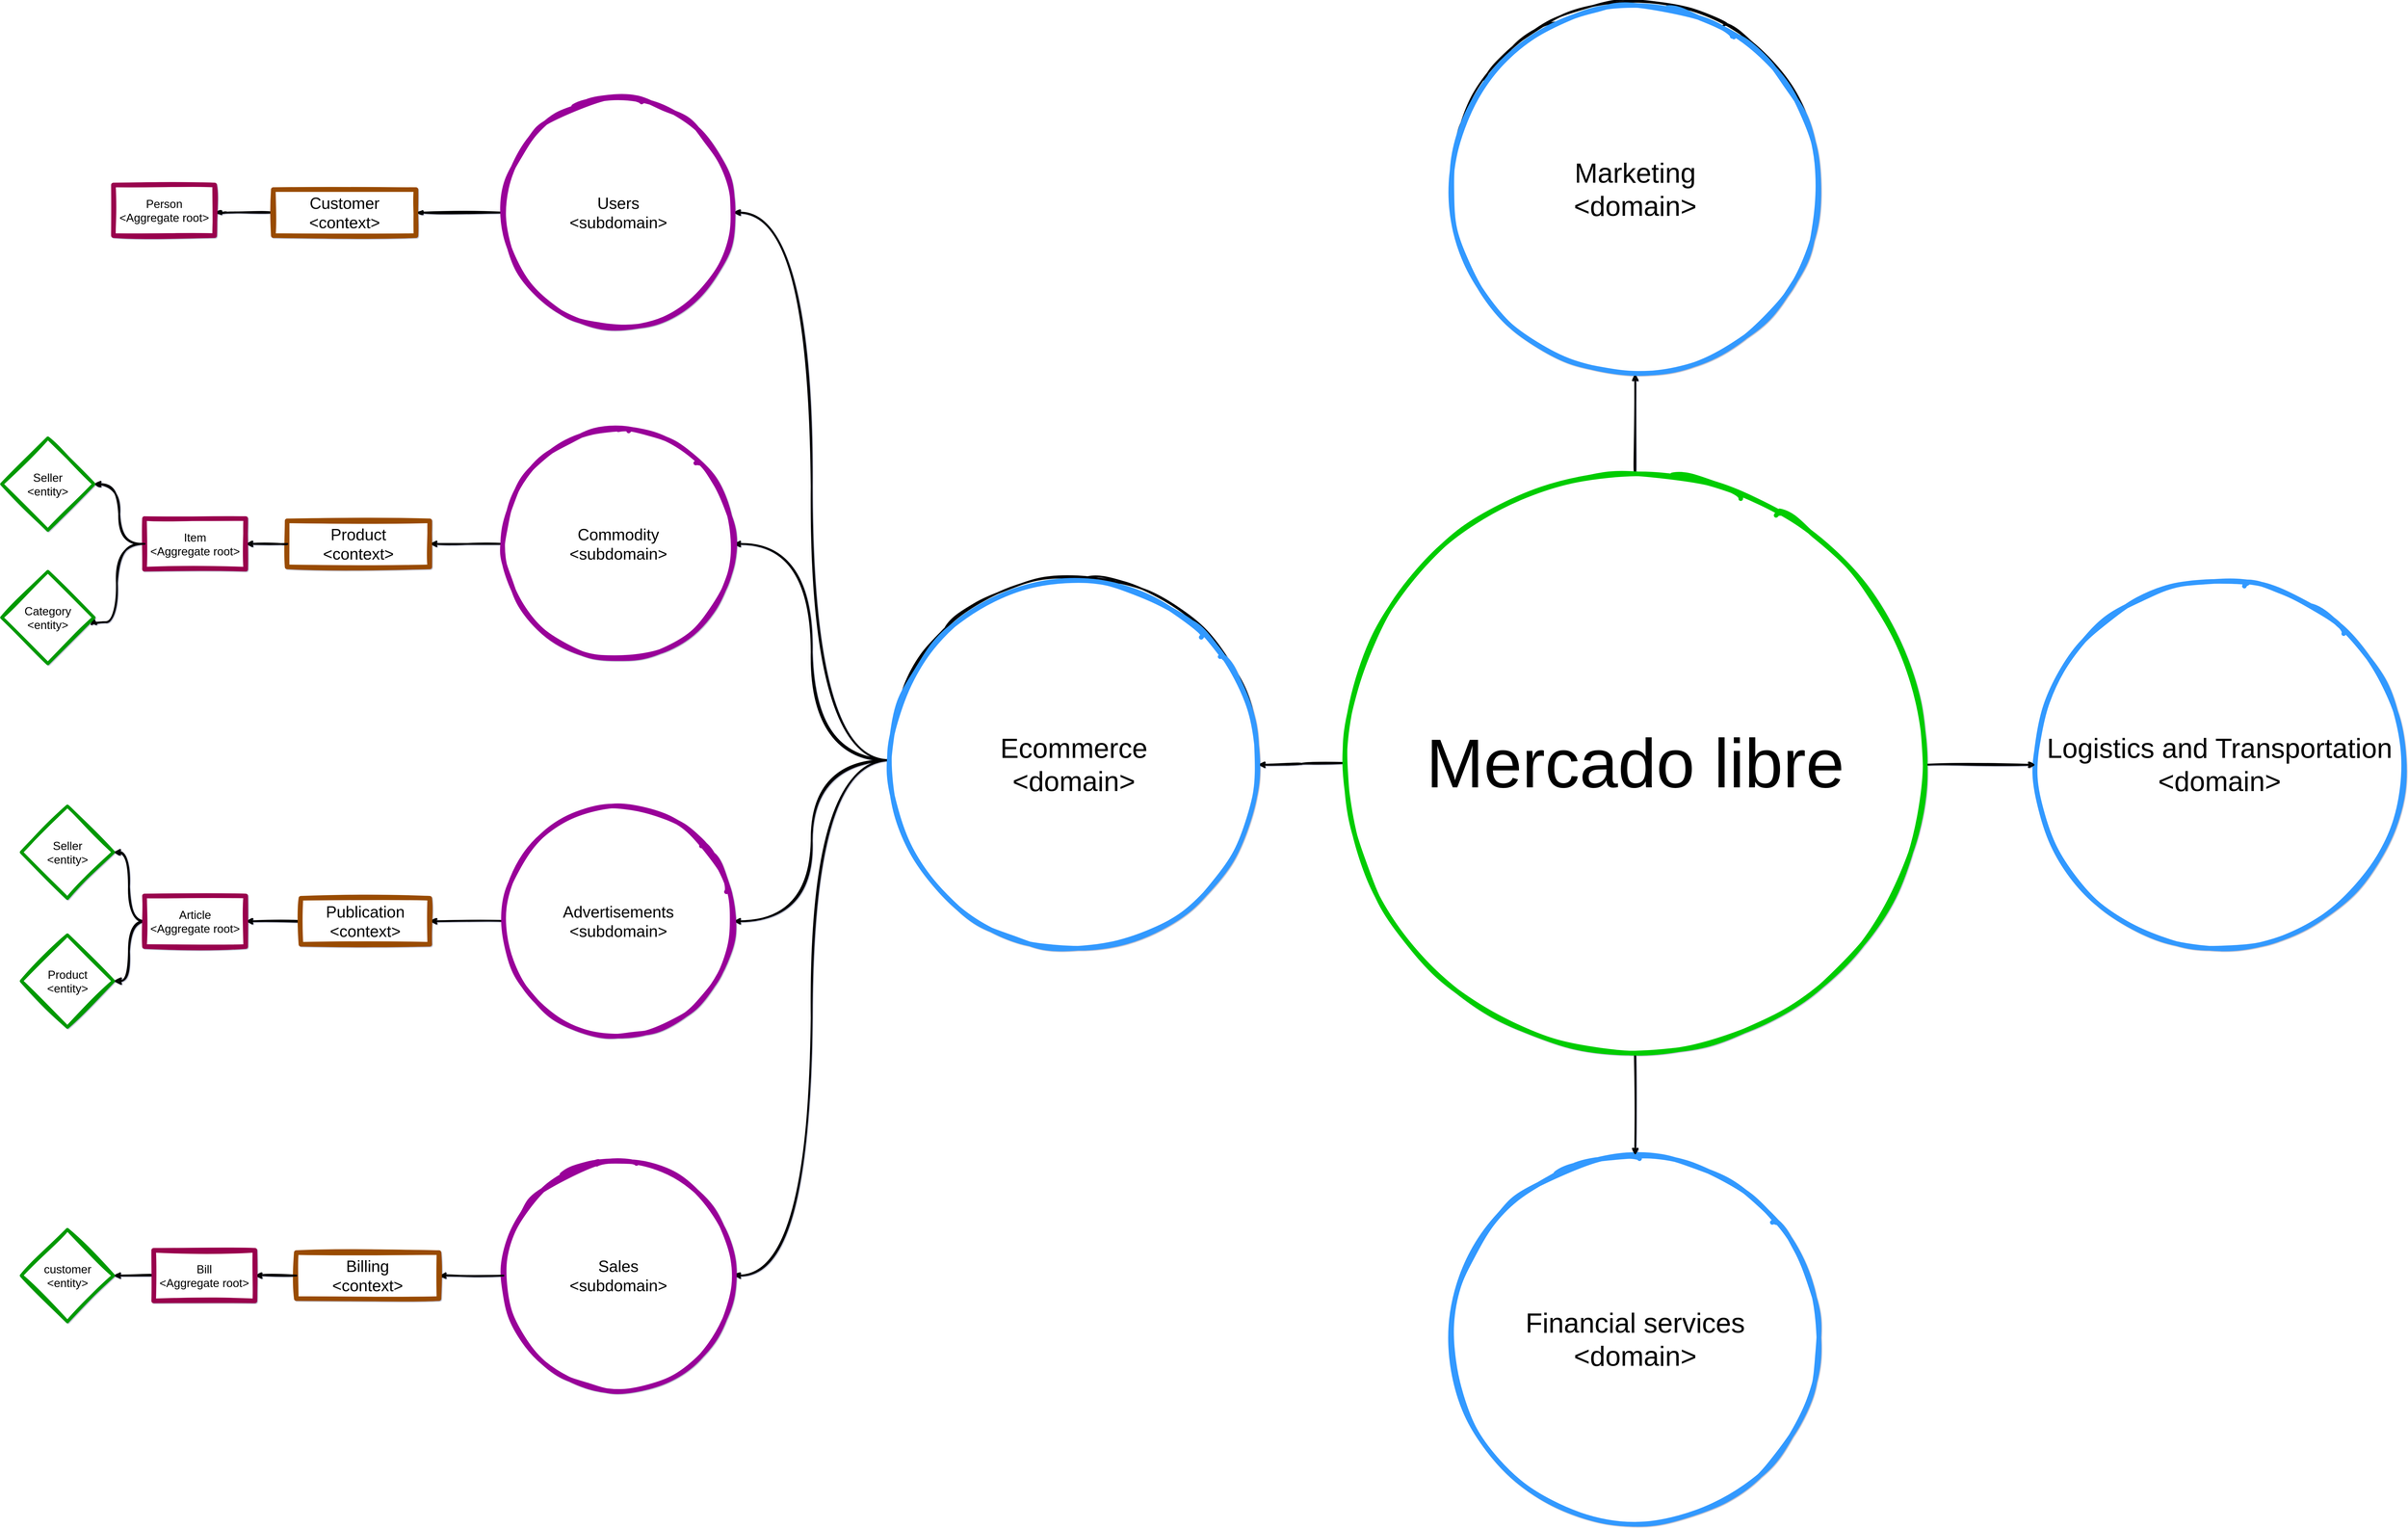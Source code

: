 <mxfile pages="5">
    <diagram name="DDD" id="bOX-pJGZNL9HbD0swC99">
        <mxGraphModel dx="7770" dy="9010" grid="1" gridSize="10" guides="1" tooltips="1" connect="1" arrows="1" fold="1" page="0" pageScale="1.5" pageWidth="2336" pageHeight="1654" background="#FFFFFF" math="0" shadow="1">
            <root>
                <mxCell id="GY-iggYIOW7TUiB6LQyF-0" style=";html=1;"/>
                <mxCell id="GY-iggYIOW7TUiB6LQyF-1" style=";html=1;" parent="GY-iggYIOW7TUiB6LQyF-0"/>
                <mxCell id="89iH2JXOaPEIdSRgFx25-13" style="edgeStyle=orthogonalEdgeStyle;curved=1;rounded=0;orthogonalLoop=1;jettySize=auto;html=1;entryX=1;entryY=0.5;entryDx=0;entryDy=0;strokeWidth=4;fontSize=150;labelBackgroundColor=none;fontColor=default;sketch=1;curveFitting=1;jiggle=2;" parent="GY-iggYIOW7TUiB6LQyF-1" source="GY-iggYIOW7TUiB6LQyF-3" target="GY-iggYIOW7TUiB6LQyF-10" edge="1">
                    <mxGeometry relative="1" as="geometry"/>
                </mxCell>
                <mxCell id="89iH2JXOaPEIdSRgFx25-14" style="edgeStyle=orthogonalEdgeStyle;curved=1;rounded=0;orthogonalLoop=1;jettySize=auto;html=1;exitX=0;exitY=0.5;exitDx=0;exitDy=0;entryX=1;entryY=0.5;entryDx=0;entryDy=0;strokeWidth=4;fontSize=150;labelBackgroundColor=none;fontColor=default;sketch=1;curveFitting=1;jiggle=2;" parent="GY-iggYIOW7TUiB6LQyF-1" source="GY-iggYIOW7TUiB6LQyF-3" target="GY-iggYIOW7TUiB6LQyF-7" edge="1">
                    <mxGeometry relative="1" as="geometry"/>
                </mxCell>
                <mxCell id="89iH2JXOaPEIdSRgFx25-16" style="edgeStyle=orthogonalEdgeStyle;curved=1;rounded=0;orthogonalLoop=1;jettySize=auto;html=1;exitX=0;exitY=0.5;exitDx=0;exitDy=0;entryX=1;entryY=0.5;entryDx=0;entryDy=0;strokeWidth=4;fontSize=150;labelBackgroundColor=none;fontColor=default;sketch=1;curveFitting=1;jiggle=2;" parent="GY-iggYIOW7TUiB6LQyF-1" source="GY-iggYIOW7TUiB6LQyF-3" target="GY-iggYIOW7TUiB6LQyF-9" edge="1">
                    <mxGeometry relative="1" as="geometry"/>
                </mxCell>
                <mxCell id="89iH2JXOaPEIdSRgFx25-18" style="edgeStyle=orthogonalEdgeStyle;curved=1;rounded=0;orthogonalLoop=1;jettySize=auto;html=1;exitX=0;exitY=0.5;exitDx=0;exitDy=0;entryX=1;entryY=0.5;entryDx=0;entryDy=0;strokeWidth=4;fontSize=150;labelBackgroundColor=none;fontColor=default;sketch=1;curveFitting=1;jiggle=2;" parent="GY-iggYIOW7TUiB6LQyF-1" source="GY-iggYIOW7TUiB6LQyF-3" target="GY-iggYIOW7TUiB6LQyF-8" edge="1">
                    <mxGeometry relative="1" as="geometry"/>
                </mxCell>
                <mxCell id="GY-iggYIOW7TUiB6LQyF-3" value="&lt;div style=&quot;font-size: 60px;&quot;&gt;&lt;font style=&quot;font-size: 60px; background-color: rgb(255, 255, 255);&quot;&gt;Comercio electrónico&lt;/font&gt;&lt;/div&gt;&lt;div style=&quot;font-size: 60px;&quot;&gt;&lt;font style=&quot;font-size: 60px; background-color: rgb(255, 255, 255);&quot;&gt;&amp;lt;domain&amp;gt;&lt;/font&gt;&lt;/div&gt;" style="ellipse;whiteSpace=wrap;html=1;aspect=fixed;strokeWidth=4;align=center;rounded=0;labelBackgroundColor=none;sketch=1;curveFitting=1;jiggle=2;" parent="GY-iggYIOW7TUiB6LQyF-1" vertex="1">
                    <mxGeometry x="1680" y="-3090" width="800" height="800" as="geometry"/>
                </mxCell>
                <mxCell id="GY-iggYIOW7TUiB6LQyF-4" value="&lt;font style=&quot;font-size: 60px;&quot;&gt;Financial services&lt;br&gt;&amp;lt;domain&amp;gt;&lt;br style=&quot;font-size: 60px;&quot;&gt;&lt;/font&gt;" style="ellipse;whiteSpace=wrap;html=1;aspect=fixed;strokeWidth=10;rounded=0;labelBackgroundColor=none;sketch=1;curveFitting=1;jiggle=2;strokeColor=#3399FF;fontSize=60;" parent="GY-iggYIOW7TUiB6LQyF-1" vertex="1">
                    <mxGeometry x="2900" y="-1831.36" width="800" height="800" as="geometry"/>
                </mxCell>
                <mxCell id="GY-iggYIOW7TUiB6LQyF-5" value="&lt;font style=&quot;font-size: 60px;&quot;&gt;Marketing&lt;br&gt;&amp;lt;domain&amp;gt;&lt;br&gt;&lt;/font&gt;" style="ellipse;whiteSpace=wrap;html=1;aspect=fixed;strokeWidth=4;rounded=0;labelBackgroundColor=none;sketch=1;curveFitting=1;jiggle=2;" parent="GY-iggYIOW7TUiB6LQyF-1" vertex="1">
                    <mxGeometry x="2900" y="-4340" width="800" height="800" as="geometry"/>
                </mxCell>
                <mxCell id="GY-iggYIOW7TUiB6LQyF-6" value="&lt;font style=&quot;font-size: 60px;&quot;&gt;&lt;span style=&quot;font-size: 60px;&quot;&gt;Logistics and Transportation&lt;br style=&quot;font-size: 60px;&quot;&gt;&lt;/span&gt;&amp;lt;domain&amp;gt;&lt;br style=&quot;font-size: 60px;&quot;&gt;&lt;/font&gt;" style="ellipse;whiteSpace=wrap;html=1;aspect=fixed;strokeWidth=10;rounded=0;labelBackgroundColor=none;sketch=1;curveFitting=1;jiggle=2;strokeColor=#3399FF;fontStyle=0;fontSize=60;" parent="GY-iggYIOW7TUiB6LQyF-1" vertex="1">
                    <mxGeometry x="4170" y="-3080" width="800" height="800" as="geometry"/>
                </mxCell>
                <mxCell id="89iH2JXOaPEIdSRgFx25-15" style="edgeStyle=orthogonalEdgeStyle;curved=1;rounded=0;orthogonalLoop=1;jettySize=auto;html=1;entryX=1;entryY=0.5;entryDx=0;entryDy=0;strokeWidth=4;fontSize=150;labelBackgroundColor=none;fontColor=default;sketch=1;curveFitting=1;jiggle=2;" parent="GY-iggYIOW7TUiB6LQyF-1" source="GY-iggYIOW7TUiB6LQyF-7" target="GY-iggYIOW7TUiB6LQyF-16" edge="1">
                    <mxGeometry relative="1" as="geometry"/>
                </mxCell>
                <mxCell id="GY-iggYIOW7TUiB6LQyF-7" value="Commodity&lt;br&gt;&amp;lt;subdomain&amp;gt;" style="ellipse;whiteSpace=wrap;html=1;strokeWidth=10;fontSize=35;verticalAlign=middle;align=center;rounded=0;labelBackgroundColor=none;sketch=1;curveFitting=1;jiggle=2;strokeColor=#990099;" parent="GY-iggYIOW7TUiB6LQyF-1" vertex="1">
                    <mxGeometry x="840" y="-3409.96" width="500" height="500" as="geometry"/>
                </mxCell>
                <mxCell id="GY-iggYIOW7TUiB6LQyF-8" value="Sales&lt;br&gt;&amp;lt;subdomain&amp;gt;" style="ellipse;whiteSpace=wrap;html=1;strokeWidth=10;fontSize=35;verticalAlign=middle;rounded=0;labelBackgroundColor=none;sketch=1;curveFitting=1;jiggle=2;strokeColor=#990099;" parent="GY-iggYIOW7TUiB6LQyF-1" vertex="1">
                    <mxGeometry x="840" y="-1820.0" width="500" height="500" as="geometry"/>
                </mxCell>
                <mxCell id="89iH2JXOaPEIdSRgFx25-17" style="edgeStyle=orthogonalEdgeStyle;curved=1;rounded=0;orthogonalLoop=1;jettySize=auto;html=1;entryX=1;entryY=0.5;entryDx=0;entryDy=0;strokeWidth=4;fontSize=150;labelBackgroundColor=none;fontColor=default;sketch=1;curveFitting=1;jiggle=2;" parent="GY-iggYIOW7TUiB6LQyF-1" source="GY-iggYIOW7TUiB6LQyF-9" target="GY-iggYIOW7TUiB6LQyF-13" edge="1">
                    <mxGeometry relative="1" as="geometry"/>
                </mxCell>
                <mxCell id="GY-iggYIOW7TUiB6LQyF-9" value="Advertisements&lt;br&gt;&amp;lt;subdomain&amp;gt;" style="ellipse;whiteSpace=wrap;html=1;strokeWidth=10;fontSize=35;verticalAlign=middle;rounded=0;labelBackgroundColor=none;sketch=1;curveFitting=1;jiggle=2;strokeColor=#990099;" parent="GY-iggYIOW7TUiB6LQyF-1" vertex="1">
                    <mxGeometry x="840" y="-2590" width="500" height="500" as="geometry"/>
                </mxCell>
                <mxCell id="7aHl_WH1xhdf0_nuMMED-2" style="edgeStyle=orthogonalEdgeStyle;rounded=1;sketch=1;hachureGap=4;jiggle=2;curveFitting=1;orthogonalLoop=1;jettySize=auto;html=1;entryX=1;entryY=0.5;entryDx=0;entryDy=0;strokeColor=default;strokeWidth=4;fontFamily=Architects Daughter;fontSource=https%3A%2F%2Ffonts.googleapis.com%2Fcss%3Ffamily%3DArchitects%2BDaughter;fontSize=20;startArrow=none;startFill=0;endArrow=blockThin;endFill=1;" parent="GY-iggYIOW7TUiB6LQyF-1" source="GY-iggYIOW7TUiB6LQyF-10" target="7aHl_WH1xhdf0_nuMMED-0" edge="1">
                    <mxGeometry relative="1" as="geometry"/>
                </mxCell>
                <mxCell id="GY-iggYIOW7TUiB6LQyF-10" value="Users&lt;br&gt;&amp;lt;subdomain&amp;gt;" style="ellipse;whiteSpace=wrap;html=1;strokeWidth=10;fontSize=35;rounded=0;labelBackgroundColor=none;sketch=1;curveFitting=1;jiggle=2;strokeColor=#990099;" parent="GY-iggYIOW7TUiB6LQyF-1" vertex="1">
                    <mxGeometry x="840" y="-4130" width="500" height="500" as="geometry"/>
                </mxCell>
                <mxCell id="89iH2JXOaPEIdSRgFx25-1" style="edgeStyle=orthogonalEdgeStyle;curved=1;rounded=0;orthogonalLoop=1;jettySize=auto;html=1;exitX=0;exitY=0.5;exitDx=0;exitDy=0;strokeWidth=4;fontSize=17;labelBackgroundColor=none;fontColor=default;sketch=1;curveFitting=1;jiggle=2;entryX=1;entryY=0.5;entryDx=0;entryDy=0;" parent="GY-iggYIOW7TUiB6LQyF-1" source="GY-iggYIOW7TUiB6LQyF-13" target="PvBCxBzYvh3E6SIUXhYJ-7" edge="1">
                    <mxGeometry relative="1" as="geometry">
                        <mxPoint x="280" y="-2340" as="targetPoint"/>
                    </mxGeometry>
                </mxCell>
                <mxCell id="GY-iggYIOW7TUiB6LQyF-13" value="Publication&lt;br&gt;&amp;lt;context&amp;gt;" style="rounded=0;whiteSpace=wrap;html=1;strokeWidth=10;fontSize=35;labelBackgroundColor=none;sketch=1;curveFitting=1;jiggle=2;strokeColor=#994C00;" parent="GY-iggYIOW7TUiB6LQyF-1" vertex="1">
                    <mxGeometry x="400" y="-2390" width="280" height="100" as="geometry"/>
                </mxCell>
                <mxCell id="GY-iggYIOW7TUiB6LQyF-16" value="Product&lt;br&gt;&amp;lt;context&amp;gt;" style="rounded=0;whiteSpace=wrap;html=1;strokeWidth=10;fontSize=35;labelBackgroundColor=none;sketch=1;curveFitting=1;jiggle=2;strokeColor=#994C00;" parent="GY-iggYIOW7TUiB6LQyF-1" vertex="1">
                    <mxGeometry x="370" y="-3210.08" width="310" height="100" as="geometry"/>
                </mxCell>
                <mxCell id="GY-iggYIOW7TUiB6LQyF-18" value="&amp;nbsp;" style="text;html=1;align=center;verticalAlign=middle;resizable=0;points=[];autosize=1;strokeColor=none;fillColor=none;strokeWidth=4;rounded=0;labelBackgroundColor=none;sketch=1;curveFitting=1;jiggle=2;" parent="GY-iggYIOW7TUiB6LQyF-1" vertex="1">
                    <mxGeometry x="1200" y="-3055" width="30" height="30" as="geometry"/>
                </mxCell>
                <mxCell id="GY-iggYIOW7TUiB6LQyF-19" style="edgeStyle=orthogonalEdgeStyle;curved=1;rounded=0;orthogonalLoop=1;jettySize=auto;html=1;entryX=1;entryY=0.5;entryDx=0;entryDy=0;strokeWidth=4;fontSize=17;exitX=0;exitY=0.5;exitDx=0;exitDy=0;labelBackgroundColor=none;fontColor=default;sketch=1;curveFitting=1;jiggle=2;" parent="GY-iggYIOW7TUiB6LQyF-1" source="GY-iggYIOW7TUiB6LQyF-16" target="PvBCxBzYvh3E6SIUXhYJ-2" edge="1">
                    <mxGeometry relative="1" as="geometry">
                        <mxPoint x="360" y="-3220" as="sourcePoint"/>
                        <mxPoint x="280" y="-3159.96" as="targetPoint"/>
                    </mxGeometry>
                </mxCell>
                <mxCell id="89iH2JXOaPEIdSRgFx25-19" style="edgeStyle=orthogonalEdgeStyle;curved=1;rounded=0;orthogonalLoop=1;jettySize=auto;html=1;entryX=0;entryY=0.5;entryDx=0;entryDy=0;strokeWidth=4;fontSize=150;labelBackgroundColor=none;fontColor=default;sketch=1;curveFitting=1;jiggle=2;startArrow=classic;startFill=1;endArrow=none;endFill=0;" parent="GY-iggYIOW7TUiB6LQyF-1" source="GY-iggYIOW7TUiB6LQyF-25" target="GY-iggYIOW7TUiB6LQyF-8" edge="1">
                    <mxGeometry relative="1" as="geometry"/>
                </mxCell>
                <mxCell id="GY-iggYIOW7TUiB6LQyF-25" value="Billing&lt;br&gt;&amp;lt;context&amp;gt;" style="rounded=0;whiteSpace=wrap;html=1;strokeWidth=10;fontSize=35;labelBackgroundColor=none;sketch=1;curveFitting=1;jiggle=2;strokeColor=#994C00;" parent="GY-iggYIOW7TUiB6LQyF-1" vertex="1">
                    <mxGeometry x="390" y="-1620.0" width="310" height="100" as="geometry"/>
                </mxCell>
                <mxCell id="GY-iggYIOW7TUiB6LQyF-26" style="edgeStyle=orthogonalEdgeStyle;curved=1;rounded=0;orthogonalLoop=1;jettySize=auto;html=1;entryX=0;entryY=0.5;entryDx=0;entryDy=0;strokeWidth=4;fontSize=17;labelBackgroundColor=none;fontColor=default;sketch=1;curveFitting=1;jiggle=2;endArrow=none;endFill=0;startArrow=classic;startFill=1;" parent="GY-iggYIOW7TUiB6LQyF-1" source="GY-iggYIOW7TUiB6LQyF-29" target="GY-iggYIOW7TUiB6LQyF-25" edge="1">
                    <mxGeometry relative="1" as="geometry"/>
                </mxCell>
                <mxCell id="GY-iggYIOW7TUiB6LQyF-28" style="edgeStyle=orthogonalEdgeStyle;curved=1;rounded=0;orthogonalLoop=1;jettySize=auto;html=1;strokeWidth=4;fontSize=25;labelBackgroundColor=none;fontColor=default;sketch=1;curveFitting=1;jiggle=2;" parent="GY-iggYIOW7TUiB6LQyF-1" source="GY-iggYIOW7TUiB6LQyF-29" target="GY-iggYIOW7TUiB6LQyF-31" edge="1">
                    <mxGeometry relative="1" as="geometry"/>
                </mxCell>
                <mxCell id="GY-iggYIOW7TUiB6LQyF-29" value="Bill&lt;br&gt;&amp;lt;Aggregate root&amp;gt;" style="rounded=0;whiteSpace=wrap;html=1;fontSize=25;strokeWidth=10;labelBackgroundColor=none;sketch=1;curveFitting=1;jiggle=2;strokeColor=#99004D;" parent="GY-iggYIOW7TUiB6LQyF-1" vertex="1">
                    <mxGeometry x="80" y="-1625.0" width="220" height="110" as="geometry"/>
                </mxCell>
                <mxCell id="GY-iggYIOW7TUiB6LQyF-31" value="customer&lt;br style=&quot;font-size: 25px;&quot;&gt;&amp;lt;entity&amp;gt;" style="rhombus;whiteSpace=wrap;html=1;fontSize=25;rounded=0;strokeWidth=7;labelBackgroundColor=none;sketch=1;curveFitting=1;jiggle=2;strokeColor=#009900;" parent="GY-iggYIOW7TUiB6LQyF-1" vertex="1">
                    <mxGeometry x="-207.5" y="-1670.0" width="200" height="200" as="geometry"/>
                </mxCell>
                <mxCell id="89iH2JXOaPEIdSRgFx25-7" style="edgeStyle=orthogonalEdgeStyle;curved=1;rounded=0;orthogonalLoop=1;jettySize=auto;html=1;strokeWidth=4;fontSize=150;labelBackgroundColor=none;fontColor=default;sketch=1;curveFitting=1;jiggle=2;entryX=1;entryY=0.5;entryDx=0;entryDy=0;" parent="GY-iggYIOW7TUiB6LQyF-1" source="89iH2JXOaPEIdSRgFx25-6" target="sTN_9HvDD1DU0M0ZeHCn-0" edge="1">
                    <mxGeometry relative="1" as="geometry">
                        <mxPoint x="2420" y="-2680" as="targetPoint"/>
                    </mxGeometry>
                </mxCell>
                <mxCell id="89iH2JXOaPEIdSRgFx25-8" style="edgeStyle=orthogonalEdgeStyle;curved=1;rounded=0;orthogonalLoop=1;jettySize=auto;html=1;entryX=0.5;entryY=1;entryDx=0;entryDy=0;strokeWidth=4;fontSize=150;labelBackgroundColor=none;fontColor=default;sketch=1;curveFitting=1;jiggle=2;" parent="GY-iggYIOW7TUiB6LQyF-1" source="89iH2JXOaPEIdSRgFx25-6" target="sTN_9HvDD1DU0M0ZeHCn-1" edge="1">
                    <mxGeometry relative="1" as="geometry"/>
                </mxCell>
                <mxCell id="89iH2JXOaPEIdSRgFx25-9" style="edgeStyle=orthogonalEdgeStyle;curved=1;rounded=0;orthogonalLoop=1;jettySize=auto;html=1;entryX=0;entryY=0.5;entryDx=0;entryDy=0;strokeWidth=4;fontSize=150;labelBackgroundColor=none;fontColor=default;sketch=1;curveFitting=1;jiggle=2;" parent="GY-iggYIOW7TUiB6LQyF-1" source="89iH2JXOaPEIdSRgFx25-6" target="GY-iggYIOW7TUiB6LQyF-6" edge="1">
                    <mxGeometry relative="1" as="geometry">
                        <Array as="points">
                            <mxPoint x="4000" y="-2680"/>
                            <mxPoint x="4000" y="-2680"/>
                        </Array>
                    </mxGeometry>
                </mxCell>
                <mxCell id="89iH2JXOaPEIdSRgFx25-10" style="edgeStyle=orthogonalEdgeStyle;curved=1;rounded=0;orthogonalLoop=1;jettySize=auto;html=1;strokeWidth=4;fontSize=150;labelBackgroundColor=none;fontColor=default;sketch=1;curveFitting=1;jiggle=2;" parent="GY-iggYIOW7TUiB6LQyF-1" source="89iH2JXOaPEIdSRgFx25-6" target="GY-iggYIOW7TUiB6LQyF-4" edge="1">
                    <mxGeometry relative="1" as="geometry"/>
                </mxCell>
                <mxCell id="89iH2JXOaPEIdSRgFx25-6" value="&lt;font style=&quot;font-size: 150px;&quot;&gt;&lt;font style=&quot;font-size: 150px;&quot;&gt;Mercado libre&lt;/font&gt;&lt;br style=&quot;font-size: 150px;&quot;&gt;&lt;/font&gt;" style="ellipse;whiteSpace=wrap;html=1;strokeWidth=10;fontSize=150;perimeterSpacing=0;shadow=0;fillStyle=auto;fillColor=default;labelBackgroundColor=none;labelBorderColor=none;aspect=fixed;rounded=0;sketch=1;curveFitting=1;jiggle=2;strokeColor=#00CC00;" parent="GY-iggYIOW7TUiB6LQyF-1" vertex="1">
                    <mxGeometry x="2670" y="-3314" width="1260" height="1260" as="geometry"/>
                </mxCell>
                <mxCell id="sTN_9HvDD1DU0M0ZeHCn-0" value="&lt;div style=&quot;font-size: 60px;&quot;&gt;&lt;font style=&quot;font-size: 60px; background-color: rgb(255, 255, 255);&quot;&gt;Ecommerce&lt;/font&gt;&lt;/div&gt;&lt;div style=&quot;font-size: 60px;&quot;&gt;&lt;font style=&quot;font-size: 60px; background-color: rgb(255, 255, 255);&quot;&gt;&amp;lt;domain&amp;gt;&lt;/font&gt;&lt;/div&gt;" style="ellipse;whiteSpace=wrap;html=1;aspect=fixed;strokeWidth=10;align=center;rounded=0;labelBackgroundColor=none;sketch=1;curveFitting=1;jiggle=2;strokeColor=#3399FF;" parent="GY-iggYIOW7TUiB6LQyF-1" vertex="1">
                    <mxGeometry x="1680" y="-3080" width="800" height="800" as="geometry"/>
                </mxCell>
                <mxCell id="sTN_9HvDD1DU0M0ZeHCn-1" value="&lt;font style=&quot;font-size: 60px;&quot;&gt;Marketing&lt;br&gt;&amp;lt;domain&amp;gt;&lt;br&gt;&lt;/font&gt;" style="ellipse;whiteSpace=wrap;html=1;aspect=fixed;strokeWidth=10;rounded=0;labelBackgroundColor=none;sketch=1;curveFitting=1;jiggle=2;strokeColor=#3399FF;" parent="GY-iggYIOW7TUiB6LQyF-1" vertex="1">
                    <mxGeometry x="2900" y="-4330" width="800" height="800" as="geometry"/>
                </mxCell>
                <mxCell id="PvBCxBzYvh3E6SIUXhYJ-1" style="edgeStyle=orthogonalEdgeStyle;curved=1;rounded=0;orthogonalLoop=1;jettySize=auto;html=1;strokeWidth=4;fontSize=25;exitX=0;exitY=0.5;exitDx=0;exitDy=0;entryX=1;entryY=0.5;entryDx=0;entryDy=0;labelBackgroundColor=none;fontColor=default;sketch=1;curveFitting=1;jiggle=2;" parent="GY-iggYIOW7TUiB6LQyF-1" source="PvBCxBzYvh3E6SIUXhYJ-2" target="PvBCxBzYvh3E6SIUXhYJ-4" edge="1">
                    <mxGeometry relative="1" as="geometry">
                        <mxPoint x="-17" y="-3124.08" as="sourcePoint"/>
                    </mxGeometry>
                </mxCell>
                <mxCell id="PvBCxBzYvh3E6SIUXhYJ-2" value="Item&lt;br style=&quot;font-size: 25px;&quot;&gt;&amp;lt;Aggregate root&amp;gt;" style="rounded=0;whiteSpace=wrap;html=1;fontSize=25;strokeWidth=10;labelBackgroundColor=none;sketch=1;curveFitting=1;jiggle=2;strokeColor=#99004D;" parent="GY-iggYIOW7TUiB6LQyF-1" vertex="1">
                    <mxGeometry x="60" y="-3215.08" width="220" height="110" as="geometry"/>
                </mxCell>
                <mxCell id="PvBCxBzYvh3E6SIUXhYJ-4" value="Seller&lt;br style=&quot;font-size: 25px;&quot;&gt;&amp;lt;entity&amp;gt;" style="rhombus;whiteSpace=wrap;html=1;fontSize=25;rounded=0;strokeWidth=7;labelBackgroundColor=none;sketch=1;curveFitting=1;jiggle=2;strokeColor=#009900;" parent="GY-iggYIOW7TUiB6LQyF-1" vertex="1">
                    <mxGeometry x="-250" y="-3390" width="200" height="200" as="geometry"/>
                </mxCell>
                <mxCell id="PvBCxBzYvh3E6SIUXhYJ-6" style="edgeStyle=orthogonalEdgeStyle;curved=1;rounded=0;orthogonalLoop=1;jettySize=auto;html=1;entryX=1;entryY=0.5;entryDx=0;entryDy=0;strokeWidth=4;fontSize=25;labelBackgroundColor=none;fontColor=default;sketch=1;curveFitting=1;jiggle=2;" parent="GY-iggYIOW7TUiB6LQyF-1" source="PvBCxBzYvh3E6SIUXhYJ-7" target="PvBCxBzYvh3E6SIUXhYJ-9" edge="1">
                    <mxGeometry relative="1" as="geometry"/>
                </mxCell>
                <mxCell id="XEVQo7uqsxsZHebt4gxj-1" style="edgeStyle=orthogonalEdgeStyle;sketch=1;hachureGap=4;jiggle=2;curveFitting=1;orthogonalLoop=1;jettySize=auto;html=1;entryX=1;entryY=0.5;entryDx=0;entryDy=0;fontFamily=Architects Daughter;fontSource=https%3A%2F%2Ffonts.googleapis.com%2Fcss%3Ffamily%3DArchitects%2BDaughter;fontSize=16;startSize=8;endSize=8;strokeWidth=4;curved=1;" parent="GY-iggYIOW7TUiB6LQyF-1" source="PvBCxBzYvh3E6SIUXhYJ-7" target="XEVQo7uqsxsZHebt4gxj-0" edge="1">
                    <mxGeometry relative="1" as="geometry"/>
                </mxCell>
                <mxCell id="PvBCxBzYvh3E6SIUXhYJ-7" value="Article&lt;br style=&quot;font-size: 25px;&quot;&gt;&amp;lt;Aggregate root&amp;gt;" style="rounded=0;whiteSpace=wrap;html=1;fontSize=25;strokeWidth=10;labelBackgroundColor=none;sketch=1;curveFitting=1;jiggle=2;strokeColor=#99004D;" parent="GY-iggYIOW7TUiB6LQyF-1" vertex="1">
                    <mxGeometry x="60" y="-2395" width="220" height="110" as="geometry"/>
                </mxCell>
                <mxCell id="PvBCxBzYvh3E6SIUXhYJ-9" value="Seller&lt;br style=&quot;border-color: var(--border-color); font-size: 25px;&quot;&gt;&amp;lt;entity&amp;gt;" style="rhombus;whiteSpace=wrap;html=1;fontSize=25;rounded=0;strokeWidth=7;labelBackgroundColor=none;sketch=1;curveFitting=1;jiggle=2;strokeColor=#009900;" parent="GY-iggYIOW7TUiB6LQyF-1" vertex="1">
                    <mxGeometry x="-207.5" y="-2590" width="200" height="200" as="geometry"/>
                </mxCell>
                <mxCell id="CMJm9K8ORKCPN2p8nIlv-0" style="edgeStyle=orthogonalEdgeStyle;curved=1;rounded=0;orthogonalLoop=1;jettySize=auto;html=1;strokeWidth=4;fontSize=25;labelBackgroundColor=none;fontColor=default;sketch=1;curveFitting=1;jiggle=2;entryX=1;entryY=0.5;entryDx=0;entryDy=0;exitX=0;exitY=0.5;exitDx=0;exitDy=0;" parent="GY-iggYIOW7TUiB6LQyF-1" source="PvBCxBzYvh3E6SIUXhYJ-2" target="CMJm9K8ORKCPN2p8nIlv-1" edge="1">
                    <mxGeometry relative="1" as="geometry">
                        <mxPoint x="54.5" y="-3050" as="sourcePoint"/>
                        <Array as="points">
                            <mxPoint y="-3160"/>
                            <mxPoint y="-2990"/>
                        </Array>
                    </mxGeometry>
                </mxCell>
                <mxCell id="CMJm9K8ORKCPN2p8nIlv-1" value="Category&lt;br style=&quot;font-size: 25px;&quot;&gt;&amp;lt;entity&amp;gt;" style="rhombus;whiteSpace=wrap;html=1;fontSize=25;rounded=0;strokeWidth=7;labelBackgroundColor=none;sketch=1;curveFitting=1;jiggle=2;strokeColor=#009900;" parent="GY-iggYIOW7TUiB6LQyF-1" vertex="1">
                    <mxGeometry x="-250" y="-3100" width="200" height="200" as="geometry"/>
                </mxCell>
                <mxCell id="7aHl_WH1xhdf0_nuMMED-6" style="edgeStyle=orthogonalEdgeStyle;rounded=1;sketch=1;hachureGap=4;jiggle=2;curveFitting=1;orthogonalLoop=1;jettySize=auto;html=1;strokeColor=default;strokeWidth=4;fontFamily=Architects Daughter;fontSource=https%3A%2F%2Ffonts.googleapis.com%2Fcss%3Ffamily%3DArchitects%2BDaughter;fontSize=20;startArrow=none;startFill=0;endArrow=blockThin;endFill=1;" parent="GY-iggYIOW7TUiB6LQyF-1" source="7aHl_WH1xhdf0_nuMMED-0" target="7aHl_WH1xhdf0_nuMMED-4" edge="1">
                    <mxGeometry relative="1" as="geometry">
                        <Array as="points">
                            <mxPoint x="230" y="-3880"/>
                            <mxPoint x="230" y="-3880"/>
                        </Array>
                    </mxGeometry>
                </mxCell>
                <mxCell id="7aHl_WH1xhdf0_nuMMED-0" value="Customer&lt;br&gt;&amp;lt;context&amp;gt;" style="rounded=0;whiteSpace=wrap;html=1;strokeWidth=10;fontSize=35;labelBackgroundColor=none;sketch=1;curveFitting=1;jiggle=2;strokeColor=#994C00;" parent="GY-iggYIOW7TUiB6LQyF-1" vertex="1">
                    <mxGeometry x="340" y="-3930" width="310" height="100" as="geometry"/>
                </mxCell>
                <mxCell id="7aHl_WH1xhdf0_nuMMED-4" value="Person&lt;br style=&quot;font-size: 25px;&quot;&gt;&amp;lt;Aggregate root&amp;gt;" style="rounded=0;whiteSpace=wrap;html=1;fontSize=25;strokeWidth=10;labelBackgroundColor=none;sketch=1;curveFitting=1;jiggle=2;strokeColor=#99004D;" parent="GY-iggYIOW7TUiB6LQyF-1" vertex="1">
                    <mxGeometry x="-7.5" y="-3940" width="220" height="110" as="geometry"/>
                </mxCell>
                <mxCell id="XEVQo7uqsxsZHebt4gxj-0" value="Product&lt;br style=&quot;border-color: var(--border-color); font-size: 25px;&quot;&gt;&amp;lt;entity&amp;gt;" style="rhombus;whiteSpace=wrap;html=1;fontSize=25;rounded=0;strokeWidth=7;labelBackgroundColor=none;sketch=1;curveFitting=1;jiggle=2;strokeColor=#009900;" parent="GY-iggYIOW7TUiB6LQyF-1" vertex="1">
                    <mxGeometry x="-207.5" y="-2310" width="200" height="200" as="geometry"/>
                </mxCell>
            </root>
        </mxGraphModel>
    </diagram>
    <diagram id="lsBdx-qINpygOgSRETDx" name="Item&lt;AR&gt;-Product">
        <mxGraphModel dx="1537" dy="1261" grid="1" gridSize="10" guides="1" tooltips="1" connect="1" arrows="1" fold="1" page="0" pageScale="1" pageWidth="2336" pageHeight="1654" math="0" shadow="0">
            <root>
                <mxCell id="0"/>
                <mxCell id="1" parent="0"/>
                <mxCell id="J2DRZOPWIV1fbYZEQwZV-1" value="Item[AR]" style="shape=table;startSize=30;container=1;collapsible=1;childLayout=tableLayout;fixedRows=1;rowLines=0;fontStyle=1;align=center;resizeLast=1;hachureGap=4;fontFamily=Helvetica;fontSize=20;fillColor=none;swimlaneFillColor=default;rounded=0;shadow=1;strokeWidth=2;labelBorderColor=none;strokeColor=#0000FF;sketch=1;curveFitting=1;jiggle=2;" parent="1" vertex="1">
                    <mxGeometry x="-260" y="-150" width="300" height="540" as="geometry"/>
                </mxCell>
                <mxCell id="J2DRZOPWIV1fbYZEQwZV-2" value="" style="shape=tableRow;horizontal=0;startSize=0;swimlaneHead=0;swimlaneBody=0;fillColor=none;collapsible=0;dropTarget=0;points=[[0,0.5],[1,0.5]];portConstraint=eastwest;top=0;left=0;right=0;bottom=1;sketch=1;hachureGap=4;jiggle=2;curveFitting=1;fontFamily=Helvetica;fontSize=20;" parent="J2DRZOPWIV1fbYZEQwZV-1" vertex="1">
                    <mxGeometry y="30" width="300" height="30" as="geometry"/>
                </mxCell>
                <mxCell id="J2DRZOPWIV1fbYZEQwZV-3" value="ID" style="shape=partialRectangle;connectable=0;fillColor=none;top=0;left=0;bottom=0;right=0;fontStyle=1;overflow=hidden;sketch=1;hachureGap=4;jiggle=2;curveFitting=1;fontFamily=Helvetica;fontSize=20;" parent="J2DRZOPWIV1fbYZEQwZV-2" vertex="1">
                    <mxGeometry width="40" height="30" as="geometry">
                        <mxRectangle width="40" height="30" as="alternateBounds"/>
                    </mxGeometry>
                </mxCell>
                <mxCell id="J2DRZOPWIV1fbYZEQwZV-4" value="ItemId&lt;UUID&gt;" style="shape=partialRectangle;connectable=0;fillColor=none;top=0;left=0;bottom=0;right=0;align=left;spacingLeft=6;fontStyle=5;overflow=hidden;sketch=1;hachureGap=4;jiggle=2;curveFitting=1;fontFamily=Helvetica;fontSize=20;" parent="J2DRZOPWIV1fbYZEQwZV-2" vertex="1">
                    <mxGeometry x="40" width="260" height="30" as="geometry">
                        <mxRectangle width="260" height="30" as="alternateBounds"/>
                    </mxGeometry>
                </mxCell>
                <mxCell id="J2DRZOPWIV1fbYZEQwZV-8" value="" style="shape=tableRow;horizontal=0;startSize=0;swimlaneHead=0;swimlaneBody=0;fillColor=none;collapsible=0;dropTarget=0;points=[[0,0.5],[1,0.5]];portConstraint=eastwest;top=0;left=0;right=0;bottom=0;sketch=1;hachureGap=4;jiggle=2;curveFitting=1;fontFamily=Helvetica;fontSize=20;" parent="J2DRZOPWIV1fbYZEQwZV-1" vertex="1">
                    <mxGeometry y="60" width="300" height="30" as="geometry"/>
                </mxCell>
                <mxCell id="J2DRZOPWIV1fbYZEQwZV-9" value="E" style="shape=partialRectangle;connectable=0;fillColor=none;top=0;left=0;bottom=0;right=0;editable=1;overflow=hidden;sketch=1;hachureGap=4;jiggle=2;curveFitting=1;fontFamily=Helvetica;fontSize=20;" parent="J2DRZOPWIV1fbYZEQwZV-8" vertex="1">
                    <mxGeometry width="40" height="30" as="geometry">
                        <mxRectangle width="40" height="30" as="alternateBounds"/>
                    </mxGeometry>
                </mxCell>
                <mxCell id="J2DRZOPWIV1fbYZEQwZV-10" value="Category" style="shape=partialRectangle;connectable=0;fillColor=none;top=0;left=0;bottom=0;right=0;align=left;spacingLeft=6;overflow=hidden;sketch=1;hachureGap=4;jiggle=2;curveFitting=1;fontFamily=Helvetica;fontSize=20;" parent="J2DRZOPWIV1fbYZEQwZV-8" vertex="1">
                    <mxGeometry x="40" width="260" height="30" as="geometry">
                        <mxRectangle width="260" height="30" as="alternateBounds"/>
                    </mxGeometry>
                </mxCell>
                <mxCell id="J2DRZOPWIV1fbYZEQwZV-11" value="" style="shape=tableRow;horizontal=0;startSize=0;swimlaneHead=0;swimlaneBody=0;fillColor=none;collapsible=0;dropTarget=0;points=[[0,0.5],[1,0.5]];portConstraint=eastwest;top=0;left=0;right=0;bottom=0;sketch=1;hachureGap=4;jiggle=2;curveFitting=1;fontFamily=Helvetica;fontSize=20;" parent="J2DRZOPWIV1fbYZEQwZV-1" vertex="1">
                    <mxGeometry y="90" width="300" height="30" as="geometry"/>
                </mxCell>
                <mxCell id="J2DRZOPWIV1fbYZEQwZV-12" value="E" style="shape=partialRectangle;connectable=0;fillColor=none;top=0;left=0;bottom=0;right=0;editable=1;overflow=hidden;sketch=1;hachureGap=4;jiggle=2;curveFitting=1;fontFamily=Helvetica;fontSize=20;" parent="J2DRZOPWIV1fbYZEQwZV-11" vertex="1">
                    <mxGeometry width="40" height="30" as="geometry">
                        <mxRectangle width="40" height="30" as="alternateBounds"/>
                    </mxGeometry>
                </mxCell>
                <mxCell id="J2DRZOPWIV1fbYZEQwZV-13" value="Seller" style="shape=partialRectangle;connectable=0;fillColor=none;top=0;left=0;bottom=0;right=0;align=left;spacingLeft=6;overflow=hidden;sketch=1;hachureGap=4;jiggle=2;curveFitting=1;fontFamily=Helvetica;fontSize=20;" parent="J2DRZOPWIV1fbYZEQwZV-11" vertex="1">
                    <mxGeometry x="40" width="260" height="30" as="geometry">
                        <mxRectangle width="260" height="30" as="alternateBounds"/>
                    </mxGeometry>
                </mxCell>
                <mxCell id="4WjaCyY92BAiPcFfnNJH-1" value="" style="shape=tableRow;horizontal=0;startSize=0;swimlaneHead=0;swimlaneBody=0;fillColor=none;collapsible=0;dropTarget=0;points=[[0,0.5],[1,0.5]];portConstraint=eastwest;top=0;left=0;right=0;bottom=0;sketch=1;hachureGap=4;jiggle=2;curveFitting=1;fontFamily=Helvetica;fontSize=20;" parent="J2DRZOPWIV1fbYZEQwZV-1" vertex="1">
                    <mxGeometry y="120" width="300" height="30" as="geometry"/>
                </mxCell>
                <mxCell id="4WjaCyY92BAiPcFfnNJH-2" value="OV" style="shape=partialRectangle;connectable=0;fillColor=none;top=0;left=0;bottom=0;right=0;editable=1;overflow=hidden;sketch=1;hachureGap=4;jiggle=2;curveFitting=1;fontFamily=Helvetica;fontSize=20;" parent="4WjaCyY92BAiPcFfnNJH-1" vertex="1">
                    <mxGeometry width="40" height="30" as="geometry">
                        <mxRectangle width="40" height="30" as="alternateBounds"/>
                    </mxGeometry>
                </mxCell>
                <mxCell id="4WjaCyY92BAiPcFfnNJH-3" value="+ Name &lt;String&gt;" style="shape=partialRectangle;connectable=0;fillColor=none;top=0;left=0;bottom=0;right=0;align=left;spacingLeft=6;overflow=hidden;sketch=1;hachureGap=4;jiggle=2;curveFitting=1;fontFamily=Helvetica;fontSize=20;" parent="4WjaCyY92BAiPcFfnNJH-1" vertex="1">
                    <mxGeometry x="40" width="260" height="30" as="geometry">
                        <mxRectangle width="260" height="30" as="alternateBounds"/>
                    </mxGeometry>
                </mxCell>
                <mxCell id="4WjaCyY92BAiPcFfnNJH-4" value="" style="shape=tableRow;horizontal=0;startSize=0;swimlaneHead=0;swimlaneBody=0;fillColor=none;collapsible=0;dropTarget=0;points=[[0,0.5],[1,0.5]];portConstraint=eastwest;top=0;left=0;right=0;bottom=0;sketch=1;hachureGap=4;jiggle=2;curveFitting=1;fontFamily=Helvetica;fontSize=20;" parent="J2DRZOPWIV1fbYZEQwZV-1" vertex="1">
                    <mxGeometry y="150" width="300" height="30" as="geometry"/>
                </mxCell>
                <mxCell id="4WjaCyY92BAiPcFfnNJH-5" value="OV" style="shape=partialRectangle;connectable=0;fillColor=none;top=0;left=0;bottom=0;right=0;editable=1;overflow=hidden;sketch=1;hachureGap=4;jiggle=2;curveFitting=1;fontFamily=Helvetica;fontSize=20;" parent="4WjaCyY92BAiPcFfnNJH-4" vertex="1">
                    <mxGeometry width="40" height="30" as="geometry">
                        <mxRectangle width="40" height="30" as="alternateBounds"/>
                    </mxGeometry>
                </mxCell>
                <mxCell id="4WjaCyY92BAiPcFfnNJH-6" value="+ Desciption &lt;String&gt;" style="shape=partialRectangle;connectable=0;fillColor=none;top=0;left=0;bottom=0;right=0;align=left;spacingLeft=6;overflow=hidden;sketch=1;hachureGap=4;jiggle=2;curveFitting=1;fontFamily=Helvetica;fontSize=20;" parent="4WjaCyY92BAiPcFfnNJH-4" vertex="1">
                    <mxGeometry x="40" width="260" height="30" as="geometry">
                        <mxRectangle width="260" height="30" as="alternateBounds"/>
                    </mxGeometry>
                </mxCell>
                <mxCell id="J2DRZOPWIV1fbYZEQwZV-17" value="" style="shape=tableRow;horizontal=0;startSize=0;swimlaneHead=0;swimlaneBody=0;fillColor=none;collapsible=0;dropTarget=0;points=[[0,0.5],[1,0.5]];portConstraint=eastwest;top=0;left=0;right=0;bottom=0;sketch=1;hachureGap=4;jiggle=2;curveFitting=1;fontFamily=Helvetica;fontSize=20;" parent="J2DRZOPWIV1fbYZEQwZV-1" vertex="1">
                    <mxGeometry y="180" width="300" height="30" as="geometry"/>
                </mxCell>
                <mxCell id="J2DRZOPWIV1fbYZEQwZV-18" value="OV" style="shape=partialRectangle;connectable=0;fillColor=none;top=0;left=0;bottom=0;right=0;editable=1;overflow=hidden;sketch=1;hachureGap=4;jiggle=2;curveFitting=1;fontFamily=Helvetica;fontSize=20;" parent="J2DRZOPWIV1fbYZEQwZV-17" vertex="1">
                    <mxGeometry width="40" height="30" as="geometry">
                        <mxRectangle width="40" height="30" as="alternateBounds"/>
                    </mxGeometry>
                </mxCell>
                <mxCell id="J2DRZOPWIV1fbYZEQwZV-19" value="+ State &lt;Boolean&gt;" style="shape=partialRectangle;connectable=0;fillColor=none;top=0;left=0;bottom=0;right=0;align=left;spacingLeft=6;overflow=hidden;sketch=1;hachureGap=4;jiggle=2;curveFitting=1;fontFamily=Helvetica;fontSize=20;" parent="J2DRZOPWIV1fbYZEQwZV-17" vertex="1">
                    <mxGeometry x="40" width="260" height="30" as="geometry">
                        <mxRectangle width="260" height="30" as="alternateBounds"/>
                    </mxGeometry>
                </mxCell>
                <mxCell id="4WjaCyY92BAiPcFfnNJH-43" value="" style="shape=tableRow;horizontal=0;startSize=0;swimlaneHead=0;swimlaneBody=0;fillColor=none;collapsible=0;dropTarget=0;points=[[0,0.5],[1,0.5]];portConstraint=eastwest;top=0;left=0;right=0;bottom=0;sketch=1;hachureGap=4;jiggle=2;curveFitting=1;fontFamily=Helvetica;fontSize=20;" parent="J2DRZOPWIV1fbYZEQwZV-1" vertex="1">
                    <mxGeometry y="210" width="300" height="30" as="geometry"/>
                </mxCell>
                <mxCell id="4WjaCyY92BAiPcFfnNJH-44" value="OV" style="shape=partialRectangle;connectable=0;fillColor=none;top=0;left=0;bottom=0;right=0;editable=1;overflow=hidden;sketch=1;hachureGap=4;jiggle=2;curveFitting=1;fontFamily=Helvetica;fontSize=20;" parent="4WjaCyY92BAiPcFfnNJH-43" vertex="1">
                    <mxGeometry width="40" height="30" as="geometry">
                        <mxRectangle width="40" height="30" as="alternateBounds"/>
                    </mxGeometry>
                </mxCell>
                <mxCell id="4WjaCyY92BAiPcFfnNJH-45" value="+ Image &lt;Image&gt;" style="shape=partialRectangle;connectable=0;fillColor=none;top=0;left=0;bottom=0;right=0;align=left;spacingLeft=6;overflow=hidden;sketch=1;hachureGap=4;jiggle=2;curveFitting=1;fontFamily=Helvetica;fontSize=20;" parent="4WjaCyY92BAiPcFfnNJH-43" vertex="1">
                    <mxGeometry x="40" width="260" height="30" as="geometry">
                        <mxRectangle width="260" height="30" as="alternateBounds"/>
                    </mxGeometry>
                </mxCell>
                <mxCell id="J2DRZOPWIV1fbYZEQwZV-20" value="" style="shape=tableRow;horizontal=0;startSize=0;swimlaneHead=0;swimlaneBody=0;fillColor=none;collapsible=0;dropTarget=0;points=[[0,0.5],[1,0.5]];portConstraint=eastwest;top=0;left=0;right=0;bottom=0;sketch=1;hachureGap=4;jiggle=2;curveFitting=1;fontFamily=Helvetica;fontSize=20;" parent="J2DRZOPWIV1fbYZEQwZV-1" vertex="1">
                    <mxGeometry y="240" width="300" height="30" as="geometry"/>
                </mxCell>
                <mxCell id="J2DRZOPWIV1fbYZEQwZV-21" value="OV" style="shape=partialRectangle;connectable=0;fillColor=none;top=0;left=0;bottom=0;right=0;editable=1;overflow=hidden;sketch=1;hachureGap=4;jiggle=2;curveFitting=1;fontFamily=Helvetica;fontSize=20;" parent="J2DRZOPWIV1fbYZEQwZV-20" vertex="1">
                    <mxGeometry width="40" height="30" as="geometry">
                        <mxRectangle width="40" height="30" as="alternateBounds"/>
                    </mxGeometry>
                </mxCell>
                <mxCell id="J2DRZOPWIV1fbYZEQwZV-22" value="+ Price &lt;Number&gt;" style="shape=partialRectangle;connectable=0;fillColor=none;top=0;left=0;bottom=0;right=0;align=left;spacingLeft=6;overflow=hidden;sketch=1;hachureGap=4;jiggle=2;curveFitting=1;fontFamily=Helvetica;fontSize=20;" parent="J2DRZOPWIV1fbYZEQwZV-20" vertex="1">
                    <mxGeometry x="40" width="260" height="30" as="geometry">
                        <mxRectangle width="260" height="30" as="alternateBounds"/>
                    </mxGeometry>
                </mxCell>
                <mxCell id="GgfVa3OdjL7qr2BKk0M2-1" value="" style="shape=tableRow;horizontal=0;startSize=0;swimlaneHead=0;swimlaneBody=0;fillColor=none;collapsible=0;dropTarget=0;points=[[0,0.5],[1,0.5]];portConstraint=eastwest;top=0;left=0;right=0;bottom=0;sketch=1;hachureGap=4;jiggle=2;curveFitting=1;fontFamily=Helvetica;fontSize=20;" parent="J2DRZOPWIV1fbYZEQwZV-1" vertex="1">
                    <mxGeometry y="270" width="300" height="30" as="geometry"/>
                </mxCell>
                <mxCell id="GgfVa3OdjL7qr2BKk0M2-2" value="" style="shape=partialRectangle;connectable=0;fillColor=none;top=0;left=0;bottom=0;right=0;editable=1;overflow=hidden;sketch=1;hachureGap=4;jiggle=2;curveFitting=1;fontFamily=Helvetica;fontSize=20;" parent="GgfVa3OdjL7qr2BKk0M2-1" vertex="1">
                    <mxGeometry width="40" height="30" as="geometry">
                        <mxRectangle width="40" height="30" as="alternateBounds"/>
                    </mxGeometry>
                </mxCell>
                <mxCell id="GgfVa3OdjL7qr2BKk0M2-3" value="+ ChangeName()" style="shape=partialRectangle;connectable=0;fillColor=none;top=0;left=0;bottom=0;right=0;align=left;spacingLeft=6;overflow=hidden;sketch=1;hachureGap=4;jiggle=2;curveFitting=1;fontFamily=Helvetica;fontSize=20;" parent="GgfVa3OdjL7qr2BKk0M2-1" vertex="1">
                    <mxGeometry x="40" width="260" height="30" as="geometry">
                        <mxRectangle width="260" height="30" as="alternateBounds"/>
                    </mxGeometry>
                </mxCell>
                <mxCell id="J2DRZOPWIV1fbYZEQwZV-23" value="" style="shape=tableRow;horizontal=0;startSize=0;swimlaneHead=0;swimlaneBody=0;fillColor=none;collapsible=0;dropTarget=0;points=[[0,0.5],[1,0.5]];portConstraint=eastwest;top=0;left=0;right=0;bottom=0;sketch=1;hachureGap=4;jiggle=2;curveFitting=1;fontFamily=Helvetica;fontSize=20;" parent="J2DRZOPWIV1fbYZEQwZV-1" vertex="1">
                    <mxGeometry y="300" width="300" height="30" as="geometry"/>
                </mxCell>
                <mxCell id="J2DRZOPWIV1fbYZEQwZV-24" value="" style="shape=partialRectangle;connectable=0;fillColor=none;top=0;left=0;bottom=0;right=0;editable=1;overflow=hidden;sketch=1;hachureGap=4;jiggle=2;curveFitting=1;fontFamily=Helvetica;fontSize=20;" parent="J2DRZOPWIV1fbYZEQwZV-23" vertex="1">
                    <mxGeometry width="40" height="30" as="geometry">
                        <mxRectangle width="40" height="30" as="alternateBounds"/>
                    </mxGeometry>
                </mxCell>
                <mxCell id="J2DRZOPWIV1fbYZEQwZV-25" value="+ ChangeDescription()" style="shape=partialRectangle;connectable=0;fillColor=none;top=0;left=0;bottom=0;right=0;align=left;spacingLeft=6;overflow=hidden;sketch=1;hachureGap=4;jiggle=2;curveFitting=1;fontFamily=Helvetica;fontSize=20;" parent="J2DRZOPWIV1fbYZEQwZV-23" vertex="1">
                    <mxGeometry x="40" width="260" height="30" as="geometry">
                        <mxRectangle width="260" height="30" as="alternateBounds"/>
                    </mxGeometry>
                </mxCell>
                <mxCell id="GgfVa3OdjL7qr2BKk0M2-7" value="" style="shape=tableRow;horizontal=0;startSize=0;swimlaneHead=0;swimlaneBody=0;fillColor=none;collapsible=0;dropTarget=0;points=[[0,0.5],[1,0.5]];portConstraint=eastwest;top=0;left=0;right=0;bottom=0;sketch=1;hachureGap=4;jiggle=2;curveFitting=1;fontFamily=Helvetica;fontSize=20;" parent="J2DRZOPWIV1fbYZEQwZV-1" vertex="1">
                    <mxGeometry y="330" width="300" height="30" as="geometry"/>
                </mxCell>
                <mxCell id="GgfVa3OdjL7qr2BKk0M2-8" value="" style="shape=partialRectangle;connectable=0;fillColor=none;top=0;left=0;bottom=0;right=0;editable=1;overflow=hidden;sketch=1;hachureGap=4;jiggle=2;curveFitting=1;fontFamily=Helvetica;fontSize=20;" parent="GgfVa3OdjL7qr2BKk0M2-7" vertex="1">
                    <mxGeometry width="40" height="30" as="geometry">
                        <mxRectangle width="40" height="30" as="alternateBounds"/>
                    </mxGeometry>
                </mxCell>
                <mxCell id="GgfVa3OdjL7qr2BKk0M2-9" value="+ ChangeImage()" style="shape=partialRectangle;connectable=0;fillColor=none;top=0;left=0;bottom=0;right=0;align=left;spacingLeft=6;overflow=hidden;sketch=1;hachureGap=4;jiggle=2;curveFitting=1;fontFamily=Helvetica;fontSize=20;" parent="GgfVa3OdjL7qr2BKk0M2-7" vertex="1">
                    <mxGeometry x="40" width="260" height="30" as="geometry">
                        <mxRectangle width="260" height="30" as="alternateBounds"/>
                    </mxGeometry>
                </mxCell>
                <mxCell id="GgfVa3OdjL7qr2BKk0M2-4" value="" style="shape=tableRow;horizontal=0;startSize=0;swimlaneHead=0;swimlaneBody=0;fillColor=none;collapsible=0;dropTarget=0;points=[[0,0.5],[1,0.5]];portConstraint=eastwest;top=0;left=0;right=0;bottom=0;sketch=1;hachureGap=4;jiggle=2;curveFitting=1;fontFamily=Helvetica;fontSize=20;" parent="J2DRZOPWIV1fbYZEQwZV-1" vertex="1">
                    <mxGeometry y="360" width="300" height="30" as="geometry"/>
                </mxCell>
                <mxCell id="GgfVa3OdjL7qr2BKk0M2-5" value="" style="shape=partialRectangle;connectable=0;fillColor=none;top=0;left=0;bottom=0;right=0;editable=1;overflow=hidden;sketch=1;hachureGap=4;jiggle=2;curveFitting=1;fontFamily=Helvetica;fontSize=20;" parent="GgfVa3OdjL7qr2BKk0M2-4" vertex="1">
                    <mxGeometry width="40" height="30" as="geometry">
                        <mxRectangle width="40" height="30" as="alternateBounds"/>
                    </mxGeometry>
                </mxCell>
                <mxCell id="GgfVa3OdjL7qr2BKk0M2-6" value="+ ChangeState()" style="shape=partialRectangle;connectable=0;fillColor=none;top=0;left=0;bottom=0;right=0;align=left;spacingLeft=6;overflow=hidden;sketch=1;hachureGap=4;jiggle=2;curveFitting=1;fontFamily=Helvetica;fontSize=20;" parent="GgfVa3OdjL7qr2BKk0M2-4" vertex="1">
                    <mxGeometry x="40" width="260" height="30" as="geometry">
                        <mxRectangle width="260" height="30" as="alternateBounds"/>
                    </mxGeometry>
                </mxCell>
                <mxCell id="sV-cJ9vTJOU849TA2NhV-7" value="" style="shape=tableRow;horizontal=0;startSize=0;swimlaneHead=0;swimlaneBody=0;fillColor=none;collapsible=0;dropTarget=0;points=[[0,0.5],[1,0.5]];portConstraint=eastwest;top=0;left=0;right=0;bottom=0;sketch=1;hachureGap=4;jiggle=2;curveFitting=1;fontFamily=Helvetica;fontSize=20;" parent="J2DRZOPWIV1fbYZEQwZV-1" vertex="1">
                    <mxGeometry y="390" width="300" height="30" as="geometry"/>
                </mxCell>
                <mxCell id="sV-cJ9vTJOU849TA2NhV-8" value="" style="shape=partialRectangle;connectable=0;fillColor=none;top=0;left=0;bottom=0;right=0;editable=1;overflow=hidden;sketch=1;hachureGap=4;jiggle=2;curveFitting=1;fontFamily=Helvetica;fontSize=20;" parent="sV-cJ9vTJOU849TA2NhV-7" vertex="1">
                    <mxGeometry width="40" height="30" as="geometry">
                        <mxRectangle width="40" height="30" as="alternateBounds"/>
                    </mxGeometry>
                </mxCell>
                <mxCell id="sV-cJ9vTJOU849TA2NhV-9" value="+ GetItem()" style="shape=partialRectangle;connectable=0;fillColor=none;top=0;left=0;bottom=0;right=0;align=left;spacingLeft=6;overflow=hidden;sketch=1;hachureGap=4;jiggle=2;curveFitting=1;fontFamily=Helvetica;fontSize=20;" parent="sV-cJ9vTJOU849TA2NhV-7" vertex="1">
                    <mxGeometry x="40" width="260" height="30" as="geometry">
                        <mxRectangle width="260" height="30" as="alternateBounds"/>
                    </mxGeometry>
                </mxCell>
                <mxCell id="4WjaCyY92BAiPcFfnNJH-57" value="" style="shape=tableRow;horizontal=0;startSize=0;swimlaneHead=0;swimlaneBody=0;fillColor=none;collapsible=0;dropTarget=0;points=[[0,0.5],[1,0.5]];portConstraint=eastwest;top=0;left=0;right=0;bottom=0;sketch=1;hachureGap=4;jiggle=2;curveFitting=1;fontFamily=Helvetica;fontSize=20;" parent="J2DRZOPWIV1fbYZEQwZV-1" vertex="1">
                    <mxGeometry y="420" width="300" height="30" as="geometry"/>
                </mxCell>
                <mxCell id="4WjaCyY92BAiPcFfnNJH-58" value="" style="shape=partialRectangle;connectable=0;fillColor=none;top=0;left=0;bottom=0;right=0;editable=1;overflow=hidden;sketch=1;hachureGap=4;jiggle=2;curveFitting=1;fontFamily=Helvetica;fontSize=20;" parent="4WjaCyY92BAiPcFfnNJH-57" vertex="1">
                    <mxGeometry width="40" height="30" as="geometry">
                        <mxRectangle width="40" height="30" as="alternateBounds"/>
                    </mxGeometry>
                </mxCell>
                <mxCell id="4WjaCyY92BAiPcFfnNJH-59" value="+ CreateItem()" style="shape=partialRectangle;connectable=0;fillColor=none;top=0;left=0;bottom=0;right=0;align=left;spacingLeft=6;overflow=hidden;sketch=1;hachureGap=4;jiggle=2;curveFitting=1;fontFamily=Helvetica;fontSize=20;" parent="4WjaCyY92BAiPcFfnNJH-57" vertex="1">
                    <mxGeometry x="40" width="260" height="30" as="geometry">
                        <mxRectangle width="260" height="30" as="alternateBounds"/>
                    </mxGeometry>
                </mxCell>
                <mxCell id="N3BN3J0TtRYFkmecsm8Q-4" value="" style="shape=tableRow;horizontal=0;startSize=0;swimlaneHead=0;swimlaneBody=0;fillColor=none;collapsible=0;dropTarget=0;points=[[0,0.5],[1,0.5]];portConstraint=eastwest;top=0;left=0;right=0;bottom=0;sketch=1;hachureGap=4;jiggle=2;curveFitting=1;fontFamily=Helvetica;fontSize=20;" parent="J2DRZOPWIV1fbYZEQwZV-1" vertex="1">
                    <mxGeometry y="450" width="300" height="30" as="geometry"/>
                </mxCell>
                <mxCell id="N3BN3J0TtRYFkmecsm8Q-5" value="" style="shape=partialRectangle;connectable=0;fillColor=none;top=0;left=0;bottom=0;right=0;editable=1;overflow=hidden;sketch=1;hachureGap=4;jiggle=2;curveFitting=1;fontFamily=Helvetica;fontSize=20;" parent="N3BN3J0TtRYFkmecsm8Q-4" vertex="1">
                    <mxGeometry width="40" height="30" as="geometry">
                        <mxRectangle width="40" height="30" as="alternateBounds"/>
                    </mxGeometry>
                </mxCell>
                <mxCell id="N3BN3J0TtRYFkmecsm8Q-6" value="+ ConvertCurrency()" style="shape=partialRectangle;connectable=0;fillColor=none;top=0;left=0;bottom=0;right=0;align=left;spacingLeft=6;overflow=hidden;sketch=1;hachureGap=4;jiggle=2;curveFitting=1;fontFamily=Helvetica;fontSize=20;" parent="N3BN3J0TtRYFkmecsm8Q-4" vertex="1">
                    <mxGeometry x="40" width="260" height="30" as="geometry">
                        <mxRectangle width="260" height="30" as="alternateBounds"/>
                    </mxGeometry>
                </mxCell>
                <mxCell id="N3BN3J0TtRYFkmecsm8Q-7" value="" style="shape=tableRow;horizontal=0;startSize=0;swimlaneHead=0;swimlaneBody=0;fillColor=none;collapsible=0;dropTarget=0;points=[[0,0.5],[1,0.5]];portConstraint=eastwest;top=0;left=0;right=0;bottom=0;sketch=1;hachureGap=4;jiggle=2;curveFitting=1;fontFamily=Helvetica;fontSize=20;" parent="J2DRZOPWIV1fbYZEQwZV-1" vertex="1">
                    <mxGeometry y="480" width="300" height="30" as="geometry"/>
                </mxCell>
                <mxCell id="N3BN3J0TtRYFkmecsm8Q-8" value="" style="shape=partialRectangle;connectable=0;fillColor=none;top=0;left=0;bottom=0;right=0;editable=1;overflow=hidden;sketch=1;hachureGap=4;jiggle=2;curveFitting=1;fontFamily=Helvetica;fontSize=20;" parent="N3BN3J0TtRYFkmecsm8Q-7" vertex="1">
                    <mxGeometry width="40" height="30" as="geometry">
                        <mxRectangle width="40" height="30" as="alternateBounds"/>
                    </mxGeometry>
                </mxCell>
                <mxCell id="N3BN3J0TtRYFkmecsm8Q-9" value="+ IncreasePrice()" style="shape=partialRectangle;connectable=0;fillColor=none;top=0;left=0;bottom=0;right=0;align=left;spacingLeft=6;overflow=hidden;sketch=1;hachureGap=4;jiggle=2;curveFitting=1;fontFamily=Helvetica;fontSize=20;" parent="N3BN3J0TtRYFkmecsm8Q-7" vertex="1">
                    <mxGeometry x="40" width="260" height="30" as="geometry">
                        <mxRectangle width="260" height="30" as="alternateBounds"/>
                    </mxGeometry>
                </mxCell>
                <mxCell id="N3BN3J0TtRYFkmecsm8Q-10" value="" style="shape=tableRow;horizontal=0;startSize=0;swimlaneHead=0;swimlaneBody=0;fillColor=none;collapsible=0;dropTarget=0;points=[[0,0.5],[1,0.5]];portConstraint=eastwest;top=0;left=0;right=0;bottom=0;sketch=1;hachureGap=4;jiggle=2;curveFitting=1;fontFamily=Helvetica;fontSize=20;" parent="J2DRZOPWIV1fbYZEQwZV-1" vertex="1">
                    <mxGeometry y="510" width="300" height="30" as="geometry"/>
                </mxCell>
                <mxCell id="N3BN3J0TtRYFkmecsm8Q-11" value="" style="shape=partialRectangle;connectable=0;fillColor=none;top=0;left=0;bottom=0;right=0;editable=1;overflow=hidden;sketch=1;hachureGap=4;jiggle=2;curveFitting=1;fontFamily=Helvetica;fontSize=20;" parent="N3BN3J0TtRYFkmecsm8Q-10" vertex="1">
                    <mxGeometry width="40" height="30" as="geometry">
                        <mxRectangle width="40" height="30" as="alternateBounds"/>
                    </mxGeometry>
                </mxCell>
                <mxCell id="N3BN3J0TtRYFkmecsm8Q-12" value="+ DecreasePrice()" style="shape=partialRectangle;connectable=0;fillColor=none;top=0;left=0;bottom=0;right=0;align=left;spacingLeft=6;overflow=hidden;sketch=1;hachureGap=4;jiggle=2;curveFitting=1;fontFamily=Helvetica;fontSize=20;" parent="N3BN3J0TtRYFkmecsm8Q-10" vertex="1">
                    <mxGeometry x="40" width="260" height="30" as="geometry">
                        <mxRectangle width="260" height="30" as="alternateBounds"/>
                    </mxGeometry>
                </mxCell>
                <mxCell id="J2DRZOPWIV1fbYZEQwZV-29" style="edgeStyle=orthogonalEdgeStyle;rounded=1;sketch=1;hachureGap=4;jiggle=2;curveFitting=1;orthogonalLoop=1;jettySize=auto;html=1;strokeWidth=2;fontFamily=Architects Daughter;fontSource=https%3A%2F%2Ffonts.googleapis.com%2Fcss%3Ffamily%3DArchitects%2BDaughter;fontSize=20;exitX=1;exitY=0.5;exitDx=0;exitDy=0;entryX=-0.016;entryY=0.055;entryDx=0;entryDy=0;entryPerimeter=0;endArrow=blockThin;endFill=1;" parent="1" source="J2DRZOPWIV1fbYZEQwZV-37" target="4WjaCyY92BAiPcFfnNJH-30" edge="1">
                    <mxGeometry relative="1" as="geometry">
                        <Array as="points">
                            <mxPoint x="500" y="-85"/>
                            <mxPoint x="500" y="-305"/>
                        </Array>
                        <mxPoint x="570" y="-230" as="targetPoint"/>
                    </mxGeometry>
                </mxCell>
                <mxCell id="J2DRZOPWIV1fbYZEQwZV-30" value="Category[E]" style="shape=table;startSize=30;container=1;collapsible=1;childLayout=tableLayout;fixedRows=1;rowLines=0;fontStyle=1;align=center;resizeLast=1;hachureGap=4;fontFamily=Helvetica;fontSize=20;fillColor=none;swimlaneFillColor=default;rounded=0;shadow=1;strokeWidth=2;labelBorderColor=none;strokeColor=#009900;sketch=1;curveFitting=1;jiggle=2;" parent="1" vertex="1">
                    <mxGeometry x="110" y="-190" width="350" height="270" as="geometry"/>
                </mxCell>
                <mxCell id="J2DRZOPWIV1fbYZEQwZV-31" value="" style="shape=tableRow;horizontal=0;startSize=0;swimlaneHead=0;swimlaneBody=0;fillColor=none;collapsible=0;dropTarget=0;points=[[0,0.5],[1,0.5]];portConstraint=eastwest;top=0;left=0;right=0;bottom=1;sketch=1;hachureGap=4;jiggle=2;curveFitting=1;fontFamily=Helvetica;fontSize=20;" parent="J2DRZOPWIV1fbYZEQwZV-30" vertex="1">
                    <mxGeometry y="30" width="350" height="30" as="geometry"/>
                </mxCell>
                <mxCell id="J2DRZOPWIV1fbYZEQwZV-32" value="ID" style="shape=partialRectangle;connectable=0;fillColor=none;top=0;left=0;bottom=0;right=0;fontStyle=1;overflow=hidden;sketch=1;hachureGap=4;jiggle=2;curveFitting=1;fontFamily=Helvetica;fontSize=20;" parent="J2DRZOPWIV1fbYZEQwZV-31" vertex="1">
                    <mxGeometry width="40" height="30" as="geometry">
                        <mxRectangle width="40" height="30" as="alternateBounds"/>
                    </mxGeometry>
                </mxCell>
                <mxCell id="J2DRZOPWIV1fbYZEQwZV-33" value="CategoryId&lt;UUID&gt;" style="shape=partialRectangle;connectable=0;fillColor=none;top=0;left=0;bottom=0;right=0;align=left;spacingLeft=6;fontStyle=5;overflow=hidden;sketch=1;hachureGap=4;jiggle=2;curveFitting=1;fontFamily=Helvetica;fontSize=20;" parent="J2DRZOPWIV1fbYZEQwZV-31" vertex="1">
                    <mxGeometry x="40" width="310" height="30" as="geometry">
                        <mxRectangle width="310" height="30" as="alternateBounds"/>
                    </mxGeometry>
                </mxCell>
                <mxCell id="J2DRZOPWIV1fbYZEQwZV-34" value="" style="shape=tableRow;horizontal=0;startSize=0;swimlaneHead=0;swimlaneBody=0;fillColor=none;collapsible=0;dropTarget=0;points=[[0,0.5],[1,0.5]];portConstraint=eastwest;top=0;left=0;right=0;bottom=0;sketch=1;hachureGap=4;jiggle=2;curveFitting=1;fontFamily=Helvetica;fontSize=20;" parent="J2DRZOPWIV1fbYZEQwZV-30" vertex="1">
                    <mxGeometry y="60" width="350" height="30" as="geometry"/>
                </mxCell>
                <mxCell id="J2DRZOPWIV1fbYZEQwZV-35" value="OV" style="shape=partialRectangle;connectable=0;fillColor=none;top=0;left=0;bottom=0;right=0;editable=1;overflow=hidden;sketch=1;hachureGap=4;jiggle=2;curveFitting=1;fontFamily=Helvetica;fontSize=20;" parent="J2DRZOPWIV1fbYZEQwZV-34" vertex="1">
                    <mxGeometry width="40" height="30" as="geometry">
                        <mxRectangle width="40" height="30" as="alternateBounds"/>
                    </mxGeometry>
                </mxCell>
                <mxCell id="J2DRZOPWIV1fbYZEQwZV-36" value="+ Name&lt;String&gt;" style="shape=partialRectangle;connectable=0;fillColor=none;top=0;left=0;bottom=0;right=0;align=left;spacingLeft=6;overflow=hidden;sketch=1;hachureGap=4;jiggle=2;curveFitting=1;fontFamily=Helvetica;fontSize=20;" parent="J2DRZOPWIV1fbYZEQwZV-34" vertex="1">
                    <mxGeometry x="40" width="310" height="30" as="geometry">
                        <mxRectangle width="310" height="30" as="alternateBounds"/>
                    </mxGeometry>
                </mxCell>
                <mxCell id="J2DRZOPWIV1fbYZEQwZV-37" value="" style="shape=tableRow;horizontal=0;startSize=0;swimlaneHead=0;swimlaneBody=0;fillColor=none;collapsible=0;dropTarget=0;points=[[0,0.5],[1,0.5]];portConstraint=eastwest;top=0;left=0;right=0;bottom=0;sketch=1;hachureGap=4;jiggle=2;curveFitting=1;fontFamily=Helvetica;fontSize=20;" parent="J2DRZOPWIV1fbYZEQwZV-30" vertex="1">
                    <mxGeometry y="90" width="350" height="30" as="geometry"/>
                </mxCell>
                <mxCell id="J2DRZOPWIV1fbYZEQwZV-38" value="OV" style="shape=partialRectangle;connectable=0;fillColor=none;top=0;left=0;bottom=0;right=0;editable=1;overflow=hidden;sketch=1;hachureGap=4;jiggle=2;curveFitting=1;fontFamily=Helvetica;fontSize=20;" parent="J2DRZOPWIV1fbYZEQwZV-37" vertex="1">
                    <mxGeometry width="40" height="30" as="geometry">
                        <mxRectangle width="40" height="30" as="alternateBounds"/>
                    </mxGeometry>
                </mxCell>
                <mxCell id="J2DRZOPWIV1fbYZEQwZV-39" value="+ Description &lt;String&gt;" style="shape=partialRectangle;connectable=0;fillColor=none;top=0;left=0;bottom=0;right=0;align=left;spacingLeft=6;overflow=hidden;sketch=1;hachureGap=4;jiggle=2;curveFitting=1;fontFamily=Helvetica;fontSize=20;" parent="J2DRZOPWIV1fbYZEQwZV-37" vertex="1">
                    <mxGeometry x="40" width="310" height="30" as="geometry">
                        <mxRectangle width="310" height="30" as="alternateBounds"/>
                    </mxGeometry>
                </mxCell>
                <mxCell id="J2DRZOPWIV1fbYZEQwZV-40" value="" style="shape=tableRow;horizontal=0;startSize=0;swimlaneHead=0;swimlaneBody=0;fillColor=none;collapsible=0;dropTarget=0;points=[[0,0.5],[1,0.5]];portConstraint=eastwest;top=0;left=0;right=0;bottom=0;sketch=1;hachureGap=4;jiggle=2;curveFitting=1;fontFamily=Helvetica;fontSize=20;" parent="J2DRZOPWIV1fbYZEQwZV-30" vertex="1">
                    <mxGeometry y="120" width="350" height="30" as="geometry"/>
                </mxCell>
                <mxCell id="J2DRZOPWIV1fbYZEQwZV-41" value="OV" style="shape=partialRectangle;connectable=0;fillColor=none;top=0;left=0;bottom=0;right=0;editable=1;overflow=hidden;sketch=1;hachureGap=4;jiggle=2;curveFitting=1;fontFamily=Helvetica;fontSize=20;" parent="J2DRZOPWIV1fbYZEQwZV-40" vertex="1">
                    <mxGeometry width="40" height="30" as="geometry">
                        <mxRectangle width="40" height="30" as="alternateBounds"/>
                    </mxGeometry>
                </mxCell>
                <mxCell id="J2DRZOPWIV1fbYZEQwZV-42" value="+ State &lt;Boolean&gt;" style="shape=partialRectangle;connectable=0;fillColor=none;top=0;left=0;bottom=0;right=0;align=left;spacingLeft=6;overflow=hidden;sketch=1;hachureGap=4;jiggle=2;curveFitting=1;fontFamily=Helvetica;fontSize=20;" parent="J2DRZOPWIV1fbYZEQwZV-40" vertex="1">
                    <mxGeometry x="40" width="310" height="30" as="geometry">
                        <mxRectangle width="310" height="30" as="alternateBounds"/>
                    </mxGeometry>
                </mxCell>
                <mxCell id="J2DRZOPWIV1fbYZEQwZV-46" value="" style="shape=tableRow;horizontal=0;startSize=0;swimlaneHead=0;swimlaneBody=0;fillColor=none;collapsible=0;dropTarget=0;points=[[0,0.5],[1,0.5]];portConstraint=eastwest;top=0;left=0;right=0;bottom=0;sketch=1;hachureGap=4;jiggle=2;curveFitting=1;fontFamily=Helvetica;fontSize=20;" parent="J2DRZOPWIV1fbYZEQwZV-30" vertex="1">
                    <mxGeometry y="150" width="350" height="30" as="geometry"/>
                </mxCell>
                <mxCell id="J2DRZOPWIV1fbYZEQwZV-47" value="" style="shape=partialRectangle;connectable=0;fillColor=none;top=0;left=0;bottom=0;right=0;editable=1;overflow=hidden;sketch=1;hachureGap=4;jiggle=2;curveFitting=1;fontFamily=Helvetica;fontSize=20;" parent="J2DRZOPWIV1fbYZEQwZV-46" vertex="1">
                    <mxGeometry width="40" height="30" as="geometry">
                        <mxRectangle width="40" height="30" as="alternateBounds"/>
                    </mxGeometry>
                </mxCell>
                <mxCell id="J2DRZOPWIV1fbYZEQwZV-48" value="+ GetCategory()" style="shape=partialRectangle;connectable=0;fillColor=none;top=0;left=0;bottom=0;right=0;align=left;spacingLeft=6;overflow=hidden;sketch=1;hachureGap=4;jiggle=2;curveFitting=1;fontFamily=Helvetica;fontSize=20;" parent="J2DRZOPWIV1fbYZEQwZV-46" vertex="1">
                    <mxGeometry x="40" width="310" height="30" as="geometry">
                        <mxRectangle width="310" height="30" as="alternateBounds"/>
                    </mxGeometry>
                </mxCell>
                <mxCell id="N3BN3J0TtRYFkmecsm8Q-16" value="" style="shape=tableRow;horizontal=0;startSize=0;swimlaneHead=0;swimlaneBody=0;fillColor=none;collapsible=0;dropTarget=0;points=[[0,0.5],[1,0.5]];portConstraint=eastwest;top=0;left=0;right=0;bottom=0;sketch=1;hachureGap=4;jiggle=2;curveFitting=1;fontFamily=Helvetica;fontSize=20;" parent="J2DRZOPWIV1fbYZEQwZV-30" vertex="1">
                    <mxGeometry y="180" width="350" height="30" as="geometry"/>
                </mxCell>
                <mxCell id="N3BN3J0TtRYFkmecsm8Q-17" value="" style="shape=partialRectangle;connectable=0;fillColor=none;top=0;left=0;bottom=0;right=0;editable=1;overflow=hidden;sketch=1;hachureGap=4;jiggle=2;curveFitting=1;fontFamily=Helvetica;fontSize=20;" parent="N3BN3J0TtRYFkmecsm8Q-16" vertex="1">
                    <mxGeometry width="40" height="30" as="geometry">
                        <mxRectangle width="40" height="30" as="alternateBounds"/>
                    </mxGeometry>
                </mxCell>
                <mxCell id="N3BN3J0TtRYFkmecsm8Q-18" value="+ ChangeDescripciónCategory()" style="shape=partialRectangle;connectable=0;fillColor=none;top=0;left=0;bottom=0;right=0;align=left;spacingLeft=6;overflow=hidden;sketch=1;hachureGap=4;jiggle=2;curveFitting=1;fontFamily=Helvetica;fontSize=20;" parent="N3BN3J0TtRYFkmecsm8Q-16" vertex="1">
                    <mxGeometry x="40" width="310" height="30" as="geometry">
                        <mxRectangle width="310" height="30" as="alternateBounds"/>
                    </mxGeometry>
                </mxCell>
                <mxCell id="GgfVa3OdjL7qr2BKk0M2-10" value="" style="shape=tableRow;horizontal=0;startSize=0;swimlaneHead=0;swimlaneBody=0;fillColor=none;collapsible=0;dropTarget=0;points=[[0,0.5],[1,0.5]];portConstraint=eastwest;top=0;left=0;right=0;bottom=0;sketch=1;hachureGap=4;jiggle=2;curveFitting=1;fontFamily=Helvetica;fontSize=20;" parent="J2DRZOPWIV1fbYZEQwZV-30" vertex="1">
                    <mxGeometry y="210" width="350" height="30" as="geometry"/>
                </mxCell>
                <mxCell id="GgfVa3OdjL7qr2BKk0M2-11" value="" style="shape=partialRectangle;connectable=0;fillColor=none;top=0;left=0;bottom=0;right=0;editable=1;overflow=hidden;sketch=1;hachureGap=4;jiggle=2;curveFitting=1;fontFamily=Helvetica;fontSize=20;" parent="GgfVa3OdjL7qr2BKk0M2-10" vertex="1">
                    <mxGeometry width="40" height="30" as="geometry">
                        <mxRectangle width="40" height="30" as="alternateBounds"/>
                    </mxGeometry>
                </mxCell>
                <mxCell id="GgfVa3OdjL7qr2BKk0M2-12" value="+ ChangeStateCategory()" style="shape=partialRectangle;connectable=0;fillColor=none;top=0;left=0;bottom=0;right=0;align=left;spacingLeft=6;overflow=hidden;sketch=1;hachureGap=4;jiggle=2;curveFitting=1;fontFamily=Helvetica;fontSize=20;" parent="GgfVa3OdjL7qr2BKk0M2-10" vertex="1">
                    <mxGeometry x="40" width="310" height="30" as="geometry">
                        <mxRectangle width="310" height="30" as="alternateBounds"/>
                    </mxGeometry>
                </mxCell>
                <mxCell id="N3BN3J0TtRYFkmecsm8Q-19" value="" style="shape=tableRow;horizontal=0;startSize=0;swimlaneHead=0;swimlaneBody=0;fillColor=none;collapsible=0;dropTarget=0;points=[[0,0.5],[1,0.5]];portConstraint=eastwest;top=0;left=0;right=0;bottom=0;sketch=1;hachureGap=4;jiggle=2;curveFitting=1;fontFamily=Helvetica;fontSize=20;" parent="J2DRZOPWIV1fbYZEQwZV-30" vertex="1">
                    <mxGeometry y="240" width="350" height="30" as="geometry"/>
                </mxCell>
                <mxCell id="N3BN3J0TtRYFkmecsm8Q-20" value="" style="shape=partialRectangle;connectable=0;fillColor=none;top=0;left=0;bottom=0;right=0;editable=1;overflow=hidden;sketch=1;hachureGap=4;jiggle=2;curveFitting=1;fontFamily=Helvetica;fontSize=20;" parent="N3BN3J0TtRYFkmecsm8Q-19" vertex="1">
                    <mxGeometry width="40" height="30" as="geometry">
                        <mxRectangle width="40" height="30" as="alternateBounds"/>
                    </mxGeometry>
                </mxCell>
                <mxCell id="N3BN3J0TtRYFkmecsm8Q-21" value="+ ChangeNameCategory()" style="shape=partialRectangle;connectable=0;fillColor=none;top=0;left=0;bottom=0;right=0;align=left;spacingLeft=6;overflow=hidden;sketch=1;hachureGap=4;jiggle=2;curveFitting=1;fontFamily=Helvetica;fontSize=20;" parent="N3BN3J0TtRYFkmecsm8Q-19" vertex="1">
                    <mxGeometry x="40" width="310" height="30" as="geometry">
                        <mxRectangle width="310" height="30" as="alternateBounds"/>
                    </mxGeometry>
                </mxCell>
                <mxCell id="J2DRZOPWIV1fbYZEQwZV-49" style="edgeStyle=orthogonalEdgeStyle;hachureGap=4;orthogonalLoop=1;jettySize=auto;html=1;entryX=0;entryY=0.5;entryDx=0;entryDy=0;fontFamily=Helvetica;fontSize=25;sketch=1;curveFitting=1;jiggle=2;strokeWidth=2;startArrow=ERone;startFill=0;endArrow=ERoneToMany;endFill=0;" parent="1" source="J2DRZOPWIV1fbYZEQwZV-8" target="J2DRZOPWIV1fbYZEQwZV-34" edge="1">
                    <mxGeometry relative="1" as="geometry"/>
                </mxCell>
                <mxCell id="J2DRZOPWIV1fbYZEQwZV-53" style="edgeStyle=orthogonalEdgeStyle;sketch=1;hachureGap=4;jiggle=2;curveFitting=1;orthogonalLoop=1;jettySize=auto;html=1;entryX=0;entryY=0.5;entryDx=0;entryDy=0;strokeWidth=2;fontFamily=Helvetica;fontSize=25;startArrow=none;startFill=0;endArrow=blockThin;endFill=1;" parent="1" source="J2DRZOPWIV1fbYZEQwZV-34" target="4WjaCyY92BAiPcFfnNJH-24" edge="1">
                    <mxGeometry relative="1" as="geometry">
                        <Array as="points">
                            <mxPoint x="480" y="-115"/>
                            <mxPoint x="480" y="-458"/>
                        </Array>
                        <mxPoint x="538.46" y="-387.2" as="targetPoint"/>
                    </mxGeometry>
                </mxCell>
                <mxCell id="J2DRZOPWIV1fbYZEQwZV-59" value="State[OV]" style="swimlane;fontStyle=1;childLayout=stackLayout;horizontal=1;startSize=40;horizontalStack=0;resizeParent=1;resizeParentMax=0;resizeLast=0;collapsible=1;marginBottom=0;align=center;fontSize=20;rounded=0;shadow=1;labelBorderColor=none;sketch=1;hachureGap=4;jiggle=2;fillStyle=cross-hatch;curveFitting=1;strokeColor=#99004D;strokeWidth=2;fontFamily=Helvetica;fillColor=none;gradientColor=none;" parent="1" vertex="1">
                    <mxGeometry x="560" y="-4" width="230" height="160" as="geometry"/>
                </mxCell>
                <mxCell id="J2DRZOPWIV1fbYZEQwZV-60" value="+ Value &lt;Boolean&gt;" style="text;strokeColor=none;fillColor=none;spacingLeft=4;spacingRight=4;overflow=hidden;rotatable=0;points=[[0,0.5],[1,0.5]];portConstraint=eastwest;fontSize=25;fontFamily=Helvetica;" parent="J2DRZOPWIV1fbYZEQwZV-59" vertex="1">
                    <mxGeometry y="40" width="230" height="30" as="geometry"/>
                </mxCell>
                <mxCell id="dlrwbpw41y-KMNxPvFwR-9" value="" style="line;strokeWidth=1;rotatable=0;dashed=0;labelPosition=right;align=left;verticalAlign=middle;spacingTop=0;spacingLeft=6;points=[];portConstraint=eastwest;sketch=1;hachureGap=4;jiggle=2;curveFitting=1;strokeColor=#99004D;fontFamily=Architects Daughter;fontSource=https%3A%2F%2Ffonts.googleapis.com%2Fcss%3Ffamily%3DArchitects%2BDaughter;fontSize=20;" parent="J2DRZOPWIV1fbYZEQwZV-59" vertex="1">
                    <mxGeometry y="70" width="230" height="10" as="geometry"/>
                </mxCell>
                <mxCell id="J2DRZOPWIV1fbYZEQwZV-61" value="+ ChangeState()" style="text;strokeColor=none;fillColor=none;spacingLeft=4;spacingRight=4;overflow=hidden;rotatable=0;points=[[0,0.5],[1,0.5]];portConstraint=eastwest;fontSize=25;fontFamily=Helvetica;" parent="J2DRZOPWIV1fbYZEQwZV-59" vertex="1">
                    <mxGeometry y="80" width="230" height="40" as="geometry"/>
                </mxCell>
                <mxCell id="9mINsZ8QROqbPu6_y5UX-2" value="+ ValidateContent()" style="text;strokeColor=none;fillColor=none;spacingLeft=4;spacingRight=4;overflow=hidden;rotatable=0;points=[[0,0.5],[1,0.5]];portConstraint=eastwest;fontSize=25;fontFamily=Helvetica;" parent="J2DRZOPWIV1fbYZEQwZV-59" vertex="1">
                    <mxGeometry y="120" width="230" height="40" as="geometry"/>
                </mxCell>
                <mxCell id="J2DRZOPWIV1fbYZEQwZV-62" style="edgeStyle=orthogonalEdgeStyle;rounded=1;sketch=1;hachureGap=4;jiggle=2;curveFitting=1;orthogonalLoop=1;jettySize=auto;html=1;exitX=1;exitY=0.5;exitDx=0;exitDy=0;strokeWidth=2;fontFamily=Architects Daughter;fontSource=https%3A%2F%2Ffonts.googleapis.com%2Fcss%3Ffamily%3DArchitects%2BDaughter;fontSize=20;endArrow=blockThin;endFill=1;" parent="1" source="J2DRZOPWIV1fbYZEQwZV-40" edge="1">
                    <mxGeometry relative="1" as="geometry">
                        <Array as="points">
                            <mxPoint x="490" y="-25"/>
                            <mxPoint x="490" y="17"/>
                            <mxPoint x="559" y="17"/>
                        </Array>
                        <mxPoint x="560" y="17" as="targetPoint"/>
                    </mxGeometry>
                </mxCell>
                <mxCell id="J2DRZOPWIV1fbYZEQwZV-107" value="State[OV]" style="swimlane;fontStyle=1;childLayout=stackLayout;horizontal=1;startSize=40;horizontalStack=0;resizeParent=1;resizeParentMax=0;resizeLast=0;collapsible=1;marginBottom=0;align=center;fontSize=20;rounded=0;shadow=1;labelBorderColor=none;sketch=1;hachureGap=4;jiggle=2;fillStyle=cross-hatch;curveFitting=1;strokeColor=#99004D;strokeWidth=2;fontFamily=Helvetica;fillColor=none;gradientColor=none;" parent="1" vertex="1">
                    <mxGeometry x="-620" y="120" width="230" height="130" as="geometry">
                        <mxRectangle x="-620" y="120" width="130" height="40" as="alternateBounds"/>
                    </mxGeometry>
                </mxCell>
                <mxCell id="J2DRZOPWIV1fbYZEQwZV-108" value="+ Value &lt;Boolean&gt;" style="text;strokeColor=none;fillColor=none;spacingLeft=4;spacingRight=4;overflow=hidden;rotatable=0;points=[[0,0.5],[1,0.5]];portConstraint=eastwest;fontSize=25;fontFamily=Helvetica;" parent="J2DRZOPWIV1fbYZEQwZV-107" vertex="1">
                    <mxGeometry y="40" width="230" height="40" as="geometry"/>
                </mxCell>
                <mxCell id="sV-cJ9vTJOU849TA2NhV-10" value="" style="line;strokeWidth=1;rotatable=0;dashed=0;labelPosition=right;align=left;verticalAlign=middle;spacingTop=0;spacingLeft=6;points=[];portConstraint=eastwest;sketch=1;hachureGap=4;jiggle=2;curveFitting=1;strokeColor=#99004D;fontFamily=Architects Daughter;fontSource=https%3A%2F%2Ffonts.googleapis.com%2Fcss%3Ffamily%3DArchitects%2BDaughter;fontSize=20;" parent="J2DRZOPWIV1fbYZEQwZV-107" vertex="1">
                    <mxGeometry y="80" width="230" height="10" as="geometry"/>
                </mxCell>
                <mxCell id="9mINsZ8QROqbPu6_y5UX-3" value="+ ValidateContent()" style="text;strokeColor=none;fillColor=none;spacingLeft=4;spacingRight=4;overflow=hidden;rotatable=0;points=[[0,0.5],[1,0.5]];portConstraint=eastwest;fontSize=25;fontFamily=Helvetica;" parent="J2DRZOPWIV1fbYZEQwZV-107" vertex="1">
                    <mxGeometry y="90" width="230" height="40" as="geometry"/>
                </mxCell>
                <mxCell id="J2DRZOPWIV1fbYZEQwZV-111" style="edgeStyle=orthogonalEdgeStyle;rounded=1;sketch=1;hachureGap=4;jiggle=2;curveFitting=1;orthogonalLoop=1;jettySize=auto;html=1;entryX=0;entryY=0.5;entryDx=0;entryDy=0;strokeWidth=2;fontFamily=Architects Daughter;fontSource=https%3A%2F%2Ffonts.googleapis.com%2Fcss%3Ffamily%3DArchitects%2BDaughter;fontSize=20;endArrow=none;endFill=0;startArrow=blockThin;startFill=1;" parent="1" source="J2DRZOPWIV1fbYZEQwZV-108" target="J2DRZOPWIV1fbYZEQwZV-17" edge="1">
                    <mxGeometry relative="1" as="geometry"/>
                </mxCell>
                <mxCell id="J2DRZOPWIV1fbYZEQwZV-112" value="Actions" style="swimlane;fontStyle=1;childLayout=stackLayout;horizontal=1;startSize=40;horizontalStack=0;resizeParent=1;resizeParentMax=0;resizeLast=0;collapsible=1;marginBottom=0;align=center;fontSize=20;rounded=0;shadow=1;labelBorderColor=none;sketch=1;hachureGap=4;jiggle=2;fillStyle=cross-hatch;curveFitting=1;strokeColor=#FF8000;strokeWidth=2;fontFamily=Helvetica;fillColor=none;gradientColor=none;" parent="1" vertex="1">
                    <mxGeometry x="-560" y="1000" width="370" height="550" as="geometry"/>
                </mxCell>
                <mxCell id="jJW5K9LbxsGs5coSwxof-75" value="+ ChangeName(Write)" style="shape=partialRectangle;connectable=0;fillColor=none;top=0;left=0;bottom=0;right=0;align=left;spacingLeft=6;overflow=hidden;sketch=1;hachureGap=4;jiggle=2;curveFitting=1;fontFamily=Helvetica;fontSize=20;" parent="J2DRZOPWIV1fbYZEQwZV-112" vertex="1">
                    <mxGeometry y="40" width="370" height="30" as="geometry">
                        <mxRectangle width="260" height="30" as="alternateBounds"/>
                    </mxGeometry>
                </mxCell>
                <mxCell id="jJW5K9LbxsGs5coSwxof-76" value="+ ChangeDescription(Write)" style="shape=partialRectangle;connectable=0;fillColor=none;top=0;left=0;bottom=0;right=0;align=left;spacingLeft=6;overflow=hidden;sketch=1;hachureGap=4;jiggle=2;curveFitting=1;fontFamily=Helvetica;fontSize=20;" parent="J2DRZOPWIV1fbYZEQwZV-112" vertex="1">
                    <mxGeometry y="70" width="370" height="30" as="geometry">
                        <mxRectangle width="260" height="30" as="alternateBounds"/>
                    </mxGeometry>
                </mxCell>
                <mxCell id="jJW5K9LbxsGs5coSwxof-77" value="+ ChangeImage(Write)" style="shape=partialRectangle;connectable=0;fillColor=none;top=0;left=0;bottom=0;right=0;align=left;spacingLeft=6;overflow=hidden;sketch=1;hachureGap=4;jiggle=2;curveFitting=1;fontFamily=Helvetica;fontSize=20;" parent="J2DRZOPWIV1fbYZEQwZV-112" vertex="1">
                    <mxGeometry y="100" width="370" height="30" as="geometry">
                        <mxRectangle width="260" height="30" as="alternateBounds"/>
                    </mxGeometry>
                </mxCell>
                <mxCell id="jJW5K9LbxsGs5coSwxof-78" value="+ ChangeState(Write)" style="shape=partialRectangle;connectable=0;fillColor=none;top=0;left=0;bottom=0;right=0;align=left;spacingLeft=6;overflow=hidden;sketch=1;hachureGap=4;jiggle=2;curveFitting=1;fontFamily=Helvetica;fontSize=20;" parent="J2DRZOPWIV1fbYZEQwZV-112" vertex="1">
                    <mxGeometry y="130" width="370" height="30" as="geometry">
                        <mxRectangle width="260" height="30" as="alternateBounds"/>
                    </mxGeometry>
                </mxCell>
                <mxCell id="jJW5K9LbxsGs5coSwxof-79" value="+ GetItem(Query)" style="shape=partialRectangle;connectable=0;fillColor=none;top=0;left=0;bottom=0;right=0;align=left;spacingLeft=6;overflow=hidden;sketch=1;hachureGap=4;jiggle=2;curveFitting=1;fontFamily=Helvetica;fontSize=20;" parent="J2DRZOPWIV1fbYZEQwZV-112" vertex="1">
                    <mxGeometry y="160" width="370" height="30" as="geometry">
                        <mxRectangle width="260" height="30" as="alternateBounds"/>
                    </mxGeometry>
                </mxCell>
                <mxCell id="jJW5K9LbxsGs5coSwxof-83" value="+ DecreasePrice(Write)" style="shape=partialRectangle;connectable=0;fillColor=none;top=0;left=0;bottom=0;right=0;align=left;spacingLeft=6;overflow=hidden;sketch=1;hachureGap=4;jiggle=2;curveFitting=1;fontFamily=Helvetica;fontSize=20;" parent="J2DRZOPWIV1fbYZEQwZV-112" vertex="1">
                    <mxGeometry y="190" width="370" height="30" as="geometry">
                        <mxRectangle width="260" height="30" as="alternateBounds"/>
                    </mxGeometry>
                </mxCell>
                <mxCell id="jJW5K9LbxsGs5coSwxof-82" value="+ IncreasePrice(Write)" style="shape=partialRectangle;connectable=0;fillColor=none;top=0;left=0;bottom=0;right=0;align=left;spacingLeft=6;overflow=hidden;sketch=1;hachureGap=4;jiggle=2;curveFitting=1;fontFamily=Helvetica;fontSize=20;" parent="J2DRZOPWIV1fbYZEQwZV-112" vertex="1">
                    <mxGeometry y="220" width="370" height="30" as="geometry">
                        <mxRectangle width="260" height="30" as="alternateBounds"/>
                    </mxGeometry>
                </mxCell>
                <mxCell id="jJW5K9LbxsGs5coSwxof-81" value="+ ConvertCurrency(Write)" style="shape=partialRectangle;connectable=0;fillColor=none;top=0;left=0;bottom=0;right=0;align=left;spacingLeft=6;overflow=hidden;sketch=1;hachureGap=4;jiggle=2;curveFitting=1;fontFamily=Helvetica;fontSize=20;" parent="J2DRZOPWIV1fbYZEQwZV-112" vertex="1">
                    <mxGeometry y="250" width="370" height="30" as="geometry">
                        <mxRectangle width="260" height="30" as="alternateBounds"/>
                    </mxGeometry>
                </mxCell>
                <mxCell id="jJW5K9LbxsGs5coSwxof-80" value="+ CreateItem(Write)" style="shape=partialRectangle;connectable=0;fillColor=none;top=0;left=0;bottom=0;right=0;align=left;spacingLeft=6;overflow=hidden;sketch=1;hachureGap=4;jiggle=2;curveFitting=1;fontFamily=Helvetica;fontSize=20;" parent="J2DRZOPWIV1fbYZEQwZV-112" vertex="1">
                    <mxGeometry y="280" width="370" height="30" as="geometry">
                        <mxRectangle width="260" height="30" as="alternateBounds"/>
                    </mxGeometry>
                </mxCell>
                <mxCell id="jJW5K9LbxsGs5coSwxof-87" value="+ GetCategory(Query)" style="shape=partialRectangle;connectable=0;fillColor=none;top=0;left=0;bottom=0;right=0;align=left;spacingLeft=6;overflow=hidden;sketch=1;hachureGap=4;jiggle=2;curveFitting=1;fontFamily=Helvetica;fontSize=20;" parent="J2DRZOPWIV1fbYZEQwZV-112" vertex="1">
                    <mxGeometry y="310" width="370" height="30" as="geometry">
                        <mxRectangle width="250" height="30" as="alternateBounds"/>
                    </mxGeometry>
                </mxCell>
                <mxCell id="jJW5K9LbxsGs5coSwxof-88" value="+ ChangeDescripciónCategory(Write)" style="shape=partialRectangle;connectable=0;fillColor=none;top=0;left=0;bottom=0;right=0;align=left;spacingLeft=6;overflow=hidden;sketch=1;hachureGap=4;jiggle=2;curveFitting=1;fontFamily=Helvetica;fontSize=20;" parent="J2DRZOPWIV1fbYZEQwZV-112" vertex="1">
                    <mxGeometry y="340" width="370" height="30" as="geometry">
                        <mxRectangle width="250" height="30" as="alternateBounds"/>
                    </mxGeometry>
                </mxCell>
                <mxCell id="jJW5K9LbxsGs5coSwxof-90" value="+ ChangeNameCategory(Write)" style="shape=partialRectangle;connectable=0;fillColor=none;top=0;left=0;bottom=0;right=0;align=left;spacingLeft=6;overflow=hidden;sketch=1;hachureGap=4;jiggle=2;curveFitting=1;fontFamily=Helvetica;fontSize=20;" parent="J2DRZOPWIV1fbYZEQwZV-112" vertex="1">
                    <mxGeometry y="370" width="370" height="30" as="geometry">
                        <mxRectangle width="250" height="30" as="alternateBounds"/>
                    </mxGeometry>
                </mxCell>
                <mxCell id="jJW5K9LbxsGs5coSwxof-89" value="+ ChangeStateCategory(Write)" style="shape=partialRectangle;connectable=0;fillColor=none;top=0;left=0;bottom=0;right=0;align=left;spacingLeft=6;overflow=hidden;sketch=1;hachureGap=4;jiggle=2;curveFitting=1;fontFamily=Helvetica;fontSize=20;" parent="J2DRZOPWIV1fbYZEQwZV-112" vertex="1">
                    <mxGeometry y="400" width="370" height="30" as="geometry">
                        <mxRectangle width="250" height="30" as="alternateBounds"/>
                    </mxGeometry>
                </mxCell>
                <mxCell id="jJW5K9LbxsGs5coSwxof-91" value="+ GetSeller(Query)" style="shape=partialRectangle;connectable=0;fillColor=none;top=0;left=0;bottom=0;right=0;align=left;spacingLeft=6;overflow=hidden;sketch=1;hachureGap=4;jiggle=2;curveFitting=1;fontFamily=Helvetica;fontSize=20;" parent="J2DRZOPWIV1fbYZEQwZV-112" vertex="1">
                    <mxGeometry y="430" width="370" height="30" as="geometry">
                        <mxRectangle width="230" height="30" as="alternateBounds"/>
                    </mxGeometry>
                </mxCell>
                <mxCell id="jJW5K9LbxsGs5coSwxof-94" value="+ ChangeEmailSeller(Write)" style="shape=partialRectangle;connectable=0;fillColor=none;top=0;left=0;bottom=0;right=0;align=left;spacingLeft=6;overflow=hidden;sketch=1;hachureGap=4;jiggle=2;curveFitting=1;fontFamily=Helvetica;fontSize=20;" parent="J2DRZOPWIV1fbYZEQwZV-112" vertex="1">
                    <mxGeometry y="460" width="370" height="30" as="geometry">
                        <mxRectangle width="230" height="30" as="alternateBounds"/>
                    </mxGeometry>
                </mxCell>
                <mxCell id="jJW5K9LbxsGs5coSwxof-93" value="+ ChangeNameSeller(Write)" style="shape=partialRectangle;connectable=0;fillColor=none;top=0;left=0;bottom=0;right=0;align=left;spacingLeft=6;overflow=hidden;sketch=1;hachureGap=4;jiggle=2;curveFitting=1;fontFamily=Helvetica;fontSize=20;" parent="J2DRZOPWIV1fbYZEQwZV-112" vertex="1">
                    <mxGeometry y="490" width="370" height="30" as="geometry">
                        <mxRectangle width="230" height="30" as="alternateBounds"/>
                    </mxGeometry>
                </mxCell>
                <mxCell id="jJW5K9LbxsGs5coSwxof-92" value="+ ChangeStateSeller(Write)" style="shape=partialRectangle;connectable=0;fillColor=none;top=0;left=0;bottom=0;right=0;align=left;spacingLeft=6;overflow=hidden;sketch=1;hachureGap=4;jiggle=2;curveFitting=1;fontFamily=Helvetica;fontSize=20;" parent="J2DRZOPWIV1fbYZEQwZV-112" vertex="1">
                    <mxGeometry y="520" width="370" height="30" as="geometry">
                        <mxRectangle width="230" height="30" as="alternateBounds"/>
                    </mxGeometry>
                </mxCell>
                <mxCell id="4WjaCyY92BAiPcFfnNJH-7" value="Name[OV]" style="swimlane;fontStyle=1;childLayout=stackLayout;horizontal=1;startSize=40;horizontalStack=0;resizeParent=1;resizeParentMax=0;resizeLast=0;collapsible=1;marginBottom=0;align=center;fontSize=20;rounded=0;shadow=1;labelBorderColor=none;sketch=1;hachureGap=4;jiggle=2;fillStyle=cross-hatch;curveFitting=1;strokeColor=#99004D;strokeWidth=2;fontFamily=Helvetica;fillColor=none;gradientColor=none;" parent="1" vertex="1">
                    <mxGeometry x="-620" y="-440" width="250" height="222" as="geometry"/>
                </mxCell>
                <mxCell id="4WjaCyY92BAiPcFfnNJH-8" value="+ Value &lt;String&gt;" style="text;strokeColor=none;fillColor=none;spacingLeft=4;spacingRight=4;overflow=hidden;rotatable=0;points=[[0,0.5],[1,0.5]];portConstraint=eastwest;fontSize=25;fontFamily=Helvetica;" parent="4WjaCyY92BAiPcFfnNJH-7" vertex="1">
                    <mxGeometry y="40" width="250" height="40" as="geometry"/>
                </mxCell>
                <mxCell id="dlrwbpw41y-KMNxPvFwR-5" value="" style="line;strokeWidth=1;rotatable=0;dashed=0;labelPosition=right;align=left;verticalAlign=middle;spacingTop=0;spacingLeft=6;points=[];portConstraint=eastwest;sketch=1;hachureGap=4;jiggle=2;curveFitting=1;strokeColor=#99004D;fontFamily=Architects Daughter;fontSource=https%3A%2F%2Ffonts.googleapis.com%2Fcss%3Ffamily%3DArchitects%2BDaughter;fontSize=20;" parent="4WjaCyY92BAiPcFfnNJH-7" vertex="1">
                    <mxGeometry y="80" width="250" height="10" as="geometry"/>
                </mxCell>
                <mxCell id="4WjaCyY92BAiPcFfnNJH-10" value="+ MinLength()" style="text;strokeColor=none;fillColor=none;spacingLeft=4;spacingRight=4;overflow=hidden;rotatable=0;points=[[0,0.5],[1,0.5]];portConstraint=eastwest;fontSize=25;fontFamily=Helvetica;" parent="4WjaCyY92BAiPcFfnNJH-7" vertex="1">
                    <mxGeometry y="90" width="250" height="44" as="geometry"/>
                </mxCell>
                <mxCell id="4WjaCyY92BAiPcFfnNJH-11" value="+ MaxLength()" style="text;strokeColor=none;fillColor=none;spacingLeft=4;spacingRight=4;overflow=hidden;rotatable=0;points=[[0,0.5],[1,0.5]];portConstraint=eastwest;fontSize=25;fontFamily=Helvetica;" parent="4WjaCyY92BAiPcFfnNJH-7" vertex="1">
                    <mxGeometry y="134" width="250" height="44" as="geometry"/>
                </mxCell>
                <mxCell id="4WjaCyY92BAiPcFfnNJH-13" value="+ ForbiddenWords()" style="text;strokeColor=none;fillColor=none;spacingLeft=4;spacingRight=4;overflow=hidden;rotatable=0;points=[[0,0.5],[1,0.5]];portConstraint=eastwest;fontSize=25;fontFamily=Helvetica;" parent="4WjaCyY92BAiPcFfnNJH-7" vertex="1">
                    <mxGeometry y="178" width="250" height="44" as="geometry"/>
                </mxCell>
                <mxCell id="4WjaCyY92BAiPcFfnNJH-14" style="edgeStyle=orthogonalEdgeStyle;rounded=1;sketch=1;hachureGap=4;jiggle=2;curveFitting=1;orthogonalLoop=1;jettySize=auto;html=1;entryX=-0.004;entryY=0.881;entryDx=0;entryDy=0;entryPerimeter=0;strokeWidth=2;fontFamily=Architects Daughter;fontSource=https%3A%2F%2Ffonts.googleapis.com%2Fcss%3Ffamily%3DArchitects%2BDaughter;fontSize=20;endArrow=none;endFill=0;exitX=1;exitY=0.955;exitDx=0;exitDy=0;exitPerimeter=0;startArrow=blockThin;startFill=1;" parent="1" source="4WjaCyY92BAiPcFfnNJH-10" target="4WjaCyY92BAiPcFfnNJH-1" edge="1">
                    <mxGeometry relative="1" as="geometry">
                        <Array as="points">
                            <mxPoint x="-340" y="-308"/>
                            <mxPoint x="-340" y="-4"/>
                        </Array>
                    </mxGeometry>
                </mxCell>
                <mxCell id="4WjaCyY92BAiPcFfnNJH-15" value="Description[OV]" style="swimlane;fontStyle=1;childLayout=stackLayout;horizontal=1;startSize=40;horizontalStack=0;resizeParent=1;resizeParentMax=0;resizeLast=0;collapsible=1;marginBottom=0;align=center;fontSize=20;rounded=0;shadow=1;labelBorderColor=none;sketch=1;hachureGap=4;jiggle=2;fillStyle=cross-hatch;curveFitting=1;strokeColor=#99004D;strokeWidth=2;fontFamily=Helvetica;fillColor=none;gradientColor=none;" parent="1" vertex="1">
                    <mxGeometry x="-620" y="-150" width="250" height="222" as="geometry"/>
                </mxCell>
                <mxCell id="4WjaCyY92BAiPcFfnNJH-16" value="+ Value &lt;String&gt;" style="text;strokeColor=none;fillColor=none;spacingLeft=4;spacingRight=4;overflow=hidden;rotatable=0;points=[[0,0.5],[1,0.5]];portConstraint=eastwest;fontSize=25;fontFamily=Helvetica;" parent="4WjaCyY92BAiPcFfnNJH-15" vertex="1">
                    <mxGeometry y="40" width="250" height="40" as="geometry"/>
                </mxCell>
                <mxCell id="dlrwbpw41y-KMNxPvFwR-4" value="" style="line;strokeWidth=1;rotatable=0;dashed=0;labelPosition=right;align=left;verticalAlign=middle;spacingTop=0;spacingLeft=6;points=[];portConstraint=eastwest;sketch=1;hachureGap=4;jiggle=2;curveFitting=1;strokeColor=#99004D;fontFamily=Architects Daughter;fontSource=https%3A%2F%2Ffonts.googleapis.com%2Fcss%3Ffamily%3DArchitects%2BDaughter;fontSize=20;" parent="4WjaCyY92BAiPcFfnNJH-15" vertex="1">
                    <mxGeometry y="80" width="250" height="10" as="geometry"/>
                </mxCell>
                <mxCell id="4WjaCyY92BAiPcFfnNJH-17" value="+ MinLength()" style="text;strokeColor=none;fillColor=none;spacingLeft=4;spacingRight=4;overflow=hidden;rotatable=0;points=[[0,0.5],[1,0.5]];portConstraint=eastwest;fontSize=25;fontFamily=Helvetica;" parent="4WjaCyY92BAiPcFfnNJH-15" vertex="1">
                    <mxGeometry y="90" width="250" height="44" as="geometry"/>
                </mxCell>
                <mxCell id="4WjaCyY92BAiPcFfnNJH-18" value="+ MaxLength()" style="text;strokeColor=none;fillColor=none;spacingLeft=4;spacingRight=4;overflow=hidden;rotatable=0;points=[[0,0.5],[1,0.5]];portConstraint=eastwest;fontSize=25;fontFamily=Helvetica;" parent="4WjaCyY92BAiPcFfnNJH-15" vertex="1">
                    <mxGeometry y="134" width="250" height="44" as="geometry"/>
                </mxCell>
                <mxCell id="4WjaCyY92BAiPcFfnNJH-21" style="edgeStyle=orthogonalEdgeStyle;rounded=1;sketch=1;hachureGap=4;jiggle=2;curveFitting=1;orthogonalLoop=1;jettySize=auto;html=1;strokeWidth=2;fontFamily=Architects Daughter;fontSource=https%3A%2F%2Ffonts.googleapis.com%2Fcss%3Ffamily%3DArchitects%2BDaughter;fontSize=20;endArrow=none;endFill=0;entryX=-0.002;entryY=0.686;entryDx=0;entryDy=0;entryPerimeter=0;startArrow=blockThin;startFill=1;" parent="4WjaCyY92BAiPcFfnNJH-15" target="4WjaCyY92BAiPcFfnNJH-4" edge="1">
                    <mxGeometry relative="1" as="geometry">
                        <mxPoint x="360" y="200" as="targetPoint"/>
                        <mxPoint x="250" y="170" as="sourcePoint"/>
                        <Array as="points">
                            <mxPoint x="359" y="170"/>
                        </Array>
                    </mxGeometry>
                </mxCell>
                <mxCell id="4WjaCyY92BAiPcFfnNJH-20" value="+ ForbiddenWords()" style="text;strokeColor=none;fillColor=none;spacingLeft=4;spacingRight=4;overflow=hidden;rotatable=0;points=[[0,0.5],[1,0.5]];portConstraint=eastwest;fontSize=25;fontFamily=Helvetica;" parent="4WjaCyY92BAiPcFfnNJH-15" vertex="1">
                    <mxGeometry y="178" width="250" height="44" as="geometry"/>
                </mxCell>
                <mxCell id="4WjaCyY92BAiPcFfnNJH-22" value="Nombre[OV]" style="swimlane;fontStyle=1;childLayout=stackLayout;horizontal=1;startSize=40;horizontalStack=0;resizeParent=1;resizeParentMax=0;resizeLast=0;collapsible=1;marginBottom=0;align=center;fontSize=20;rounded=0;shadow=1;labelBorderColor=none;sketch=1;hachureGap=4;jiggle=2;fillStyle=cross-hatch;curveFitting=1;strokeColor=#99004D;strokeWidth=2;fontFamily=Helvetica;fillColor=none;gradientColor=none;" parent="1" vertex="1">
                    <mxGeometry x="560" y="-570" width="250" height="222" as="geometry"/>
                </mxCell>
                <mxCell id="4WjaCyY92BAiPcFfnNJH-23" value="+ Value &lt;string&gt;" style="text;strokeColor=none;fillColor=none;spacingLeft=4;spacingRight=4;overflow=hidden;rotatable=0;points=[[0,0.5],[1,0.5]];portConstraint=eastwest;fontSize=25;fontFamily=Helvetica;" parent="4WjaCyY92BAiPcFfnNJH-22" vertex="1">
                    <mxGeometry y="40" width="250" height="40" as="geometry"/>
                </mxCell>
                <mxCell id="dlrwbpw41y-KMNxPvFwR-7" value="" style="line;strokeWidth=1;rotatable=0;dashed=0;labelPosition=right;align=left;verticalAlign=middle;spacingTop=0;spacingLeft=6;points=[];portConstraint=eastwest;sketch=1;hachureGap=4;jiggle=2;curveFitting=1;strokeColor=#99004D;fontFamily=Architects Daughter;fontSource=https%3A%2F%2Ffonts.googleapis.com%2Fcss%3Ffamily%3DArchitects%2BDaughter;fontSize=20;" parent="4WjaCyY92BAiPcFfnNJH-22" vertex="1">
                    <mxGeometry y="80" width="250" height="10" as="geometry"/>
                </mxCell>
                <mxCell id="4WjaCyY92BAiPcFfnNJH-24" value="+ MinLength()" style="text;strokeColor=none;fillColor=none;spacingLeft=4;spacingRight=4;overflow=hidden;rotatable=0;points=[[0,0.5],[1,0.5]];portConstraint=eastwest;fontSize=25;fontFamily=Helvetica;" parent="4WjaCyY92BAiPcFfnNJH-22" vertex="1">
                    <mxGeometry y="90" width="250" height="44" as="geometry"/>
                </mxCell>
                <mxCell id="4WjaCyY92BAiPcFfnNJH-25" value="+ MaxLength()" style="text;strokeColor=none;fillColor=none;spacingLeft=4;spacingRight=4;overflow=hidden;rotatable=0;points=[[0,0.5],[1,0.5]];portConstraint=eastwest;fontSize=25;fontFamily=Helvetica;" parent="4WjaCyY92BAiPcFfnNJH-22" vertex="1">
                    <mxGeometry y="134" width="250" height="44" as="geometry"/>
                </mxCell>
                <mxCell id="4WjaCyY92BAiPcFfnNJH-27" value="+ ForbiddenWords()" style="text;strokeColor=none;fillColor=none;spacingLeft=4;spacingRight=4;overflow=hidden;rotatable=0;points=[[0,0.5],[1,0.5]];portConstraint=eastwest;fontSize=25;fontFamily=Helvetica;" parent="4WjaCyY92BAiPcFfnNJH-22" vertex="1">
                    <mxGeometry y="178" width="250" height="44" as="geometry"/>
                </mxCell>
                <mxCell id="4WjaCyY92BAiPcFfnNJH-30" value="Descripcion[OV]" style="swimlane;fontStyle=1;childLayout=stackLayout;horizontal=1;startSize=40;horizontalStack=0;resizeParent=1;resizeParentMax=0;resizeLast=0;collapsible=1;marginBottom=0;align=center;fontSize=20;rounded=0;shadow=1;labelBorderColor=none;sketch=1;hachureGap=4;jiggle=2;fillStyle=cross-hatch;curveFitting=1;strokeColor=#99004D;strokeWidth=2;fontFamily=Helvetica;fillColor=none;gradientColor=none;" parent="1" vertex="1">
                    <mxGeometry x="560" y="-320" width="250" height="266" as="geometry"/>
                </mxCell>
                <mxCell id="4WjaCyY92BAiPcFfnNJH-31" value="+ Value &lt;string&gt;" style="text;strokeColor=none;fillColor=none;spacingLeft=4;spacingRight=4;overflow=hidden;rotatable=0;points=[[0,0.5],[1,0.5]];portConstraint=eastwest;fontSize=25;fontFamily=Helvetica;" parent="4WjaCyY92BAiPcFfnNJH-30" vertex="1">
                    <mxGeometry y="40" width="250" height="40" as="geometry"/>
                </mxCell>
                <mxCell id="dlrwbpw41y-KMNxPvFwR-8" value="" style="line;strokeWidth=1;rotatable=0;dashed=0;labelPosition=right;align=left;verticalAlign=middle;spacingTop=0;spacingLeft=6;points=[];portConstraint=eastwest;sketch=1;hachureGap=4;jiggle=2;curveFitting=1;strokeColor=#99004D;fontFamily=Architects Daughter;fontSource=https%3A%2F%2Ffonts.googleapis.com%2Fcss%3Ffamily%3DArchitects%2BDaughter;fontSize=20;" parent="4WjaCyY92BAiPcFfnNJH-30" vertex="1">
                    <mxGeometry y="80" width="250" height="10" as="geometry"/>
                </mxCell>
                <mxCell id="4WjaCyY92BAiPcFfnNJH-32" value="+ MinLength()" style="text;strokeColor=none;fillColor=none;spacingLeft=4;spacingRight=4;overflow=hidden;rotatable=0;points=[[0,0.5],[1,0.5]];portConstraint=eastwest;fontSize=25;fontFamily=Helvetica;" parent="4WjaCyY92BAiPcFfnNJH-30" vertex="1">
                    <mxGeometry y="90" width="250" height="44" as="geometry"/>
                </mxCell>
                <mxCell id="OvLeCuhh1NXixjXF4ujE-4" value="+ MaxLength()" style="text;strokeColor=none;fillColor=none;spacingLeft=4;spacingRight=4;overflow=hidden;rotatable=0;points=[[0,0.5],[1,0.5]];portConstraint=eastwest;fontSize=25;fontFamily=Helvetica;" parent="4WjaCyY92BAiPcFfnNJH-30" vertex="1">
                    <mxGeometry y="134" width="250" height="44" as="geometry"/>
                </mxCell>
                <mxCell id="4WjaCyY92BAiPcFfnNJH-33" value="+ MaxLength()" style="text;strokeColor=none;fillColor=none;spacingLeft=4;spacingRight=4;overflow=hidden;rotatable=0;points=[[0,0.5],[1,0.5]];portConstraint=eastwest;fontSize=25;fontFamily=Helvetica;" parent="4WjaCyY92BAiPcFfnNJH-30" vertex="1">
                    <mxGeometry y="178" width="250" height="44" as="geometry"/>
                </mxCell>
                <mxCell id="4WjaCyY92BAiPcFfnNJH-36" value="+ ForbiddenWords()" style="text;strokeColor=none;fillColor=none;spacingLeft=4;spacingRight=4;overflow=hidden;rotatable=0;points=[[0,0.5],[1,0.5]];portConstraint=eastwest;fontSize=25;fontFamily=Helvetica;" parent="4WjaCyY92BAiPcFfnNJH-30" vertex="1">
                    <mxGeometry y="222" width="250" height="44" as="geometry"/>
                </mxCell>
                <mxCell id="4WjaCyY92BAiPcFfnNJH-49" value="Image[OV]" style="swimlane;fontStyle=1;childLayout=stackLayout;horizontal=1;startSize=40;horizontalStack=0;resizeParent=1;resizeParentMax=0;resizeLast=0;collapsible=1;marginBottom=0;align=center;fontSize=20;rounded=0;shadow=1;labelBorderColor=none;sketch=1;hachureGap=4;jiggle=2;fillStyle=cross-hatch;curveFitting=1;strokeColor=#99004D;strokeWidth=2;fontFamily=Helvetica;fillColor=none;gradientColor=none;" parent="1" vertex="1">
                    <mxGeometry x="-630" y="330" width="250" height="178" as="geometry"/>
                </mxCell>
                <mxCell id="4WjaCyY92BAiPcFfnNJH-50" value="+ Value &lt;Image&gt;" style="text;strokeColor=none;fillColor=none;spacingLeft=4;spacingRight=4;overflow=hidden;rotatable=0;points=[[0,0.5],[1,0.5]];portConstraint=eastwest;fontSize=25;fontFamily=Helvetica;" parent="4WjaCyY92BAiPcFfnNJH-49" vertex="1">
                    <mxGeometry y="40" width="250" height="40" as="geometry"/>
                </mxCell>
                <mxCell id="dlrwbpw41y-KMNxPvFwR-2" value="" style="line;strokeWidth=1;rotatable=0;dashed=0;labelPosition=right;align=left;verticalAlign=middle;spacingTop=0;spacingLeft=6;points=[];portConstraint=eastwest;sketch=1;hachureGap=4;jiggle=2;curveFitting=1;strokeColor=#99004D;fontFamily=Architects Daughter;fontSource=https%3A%2F%2Ffonts.googleapis.com%2Fcss%3Ffamily%3DArchitects%2BDaughter;fontSize=20;" parent="4WjaCyY92BAiPcFfnNJH-49" vertex="1">
                    <mxGeometry y="80" width="250" height="10" as="geometry"/>
                </mxCell>
                <mxCell id="4WjaCyY92BAiPcFfnNJH-51" value="+ ValidateData()" style="text;strokeColor=none;fillColor=none;spacingLeft=4;spacingRight=4;overflow=hidden;rotatable=0;points=[[0,0.5],[1,0.5]];portConstraint=eastwest;fontSize=25;fontFamily=Helvetica;" parent="4WjaCyY92BAiPcFfnNJH-49" vertex="1">
                    <mxGeometry y="90" width="250" height="44" as="geometry"/>
                </mxCell>
                <mxCell id="4WjaCyY92BAiPcFfnNJH-56" style="edgeStyle=orthogonalEdgeStyle;rounded=1;sketch=1;hachureGap=4;jiggle=2;curveFitting=1;orthogonalLoop=1;jettySize=auto;html=1;strokeWidth=2;fontFamily=Architects Daughter;fontSource=https%3A%2F%2Ffonts.googleapis.com%2Fcss%3Ffamily%3DArchitects%2BDaughter;fontSize=20;endArrow=none;endFill=0;entryX=-0.005;entryY=0.332;entryDx=0;entryDy=0;entryPerimeter=0;startArrow=blockThin;startFill=1;" parent="4WjaCyY92BAiPcFfnNJH-49" target="4WjaCyY92BAiPcFfnNJH-43" edge="1">
                    <mxGeometry relative="1" as="geometry">
                        <mxPoint x="360" y="-182.424" as="targetPoint"/>
                        <mxPoint x="250" y="146" as="sourcePoint"/>
                        <Array as="points">
                            <mxPoint x="320" y="146"/>
                            <mxPoint x="320" y="-260"/>
                        </Array>
                    </mxGeometry>
                </mxCell>
                <mxCell id="YadYXbQi9wDi6RT7fu8A-1" value="&amp;nbsp;&amp;nbsp;" style="edgeLabel;html=1;align=center;verticalAlign=middle;resizable=0;points=[];" parent="4WjaCyY92BAiPcFfnNJH-56" connectable="0" vertex="1">
                    <mxGeometry x="-0.878" y="-5" relative="1" as="geometry">
                        <mxPoint as="offset"/>
                    </mxGeometry>
                </mxCell>
                <mxCell id="4WjaCyY92BAiPcFfnNJH-55" value="+ Length()" style="text;strokeColor=none;fillColor=none;spacingLeft=4;spacingRight=4;overflow=hidden;rotatable=0;points=[[0,0.5],[1,0.5]];portConstraint=eastwest;fontSize=25;fontFamily=Helvetica;" parent="4WjaCyY92BAiPcFfnNJH-49" vertex="1">
                    <mxGeometry y="134" width="250" height="44" as="geometry"/>
                </mxCell>
                <mxCell id="MdK04dnHwtv2mJx45KEz-54" style="edgeStyle=orthogonalEdgeStyle;rounded=1;sketch=1;hachureGap=4;jiggle=2;curveFitting=1;orthogonalLoop=1;jettySize=auto;html=1;entryX=0;entryY=0.5;entryDx=0;entryDy=0;strokeWidth=2;fontFamily=Architects Daughter;fontSource=https%3A%2F%2Ffonts.googleapis.com%2Fcss%3Ffamily%3DArchitects%2BDaughter;fontSize=20;startArrow=none;startFill=0;endArrow=blockThin;endFill=1;" parent="1" source="4PEEsO5W0cgcgi4gVOM_-1" target="MdK04dnHwtv2mJx45KEz-30" edge="1">
                    <mxGeometry relative="1" as="geometry">
                        <Array as="points">
                            <mxPoint x="520" y="723"/>
                            <mxPoint x="520" y="745"/>
                        </Array>
                    </mxGeometry>
                </mxCell>
                <mxCell id="MdK04dnHwtv2mJx45KEz-3" value="Seller[E]" style="shape=table;startSize=30;container=1;collapsible=1;childLayout=tableLayout;fixedRows=1;rowLines=0;fontStyle=1;align=center;resizeLast=1;hachureGap=4;fontFamily=Helvetica;fontSize=20;fillColor=none;swimlaneFillColor=default;rounded=0;shadow=1;strokeWidth=2;labelBorderColor=none;strokeColor=#009900;sketch=1;curveFitting=1;jiggle=2;" parent="1" vertex="1">
                    <mxGeometry x="210" y="610" width="270" height="270" as="geometry"/>
                </mxCell>
                <mxCell id="MdK04dnHwtv2mJx45KEz-4" value="" style="shape=tableRow;horizontal=0;startSize=0;swimlaneHead=0;swimlaneBody=0;fillColor=none;collapsible=0;dropTarget=0;points=[[0,0.5],[1,0.5]];portConstraint=eastwest;top=0;left=0;right=0;bottom=1;sketch=1;hachureGap=4;jiggle=2;curveFitting=1;fontFamily=Helvetica;fontSize=20;" parent="MdK04dnHwtv2mJx45KEz-3" vertex="1">
                    <mxGeometry y="30" width="270" height="30" as="geometry"/>
                </mxCell>
                <mxCell id="MdK04dnHwtv2mJx45KEz-5" value="ID" style="shape=partialRectangle;connectable=0;fillColor=none;top=0;left=0;bottom=0;right=0;fontStyle=1;overflow=hidden;sketch=1;hachureGap=4;jiggle=2;curveFitting=1;fontFamily=Helvetica;fontSize=20;" parent="MdK04dnHwtv2mJx45KEz-4" vertex="1">
                    <mxGeometry width="40" height="30" as="geometry">
                        <mxRectangle width="40" height="30" as="alternateBounds"/>
                    </mxGeometry>
                </mxCell>
                <mxCell id="MdK04dnHwtv2mJx45KEz-6" value="SellerId&lt;UUID&gt;" style="shape=partialRectangle;connectable=0;fillColor=none;top=0;left=0;bottom=0;right=0;align=left;spacingLeft=6;fontStyle=5;overflow=hidden;sketch=1;hachureGap=4;jiggle=2;curveFitting=1;fontFamily=Helvetica;fontSize=20;" parent="MdK04dnHwtv2mJx45KEz-4" vertex="1">
                    <mxGeometry x="40" width="230" height="30" as="geometry">
                        <mxRectangle width="230" height="30" as="alternateBounds"/>
                    </mxGeometry>
                </mxCell>
                <mxCell id="MdK04dnHwtv2mJx45KEz-7" value="" style="shape=tableRow;horizontal=0;startSize=0;swimlaneHead=0;swimlaneBody=0;fillColor=none;collapsible=0;dropTarget=0;points=[[0,0.5],[1,0.5]];portConstraint=eastwest;top=0;left=0;right=0;bottom=0;sketch=1;hachureGap=4;jiggle=2;curveFitting=1;fontFamily=Helvetica;fontSize=20;" parent="MdK04dnHwtv2mJx45KEz-3" vertex="1">
                    <mxGeometry y="60" width="270" height="30" as="geometry"/>
                </mxCell>
                <mxCell id="MdK04dnHwtv2mJx45KEz-8" value="OV" style="shape=partialRectangle;connectable=0;fillColor=none;top=0;left=0;bottom=0;right=0;editable=1;overflow=hidden;sketch=1;hachureGap=4;jiggle=2;curveFitting=1;fontFamily=Helvetica;fontSize=20;" parent="MdK04dnHwtv2mJx45KEz-7" vertex="1">
                    <mxGeometry width="40" height="30" as="geometry">
                        <mxRectangle width="40" height="30" as="alternateBounds"/>
                    </mxGeometry>
                </mxCell>
                <mxCell id="MdK04dnHwtv2mJx45KEz-9" value="+ Name &lt;String&gt;" style="shape=partialRectangle;connectable=0;fillColor=none;top=0;left=0;bottom=0;right=0;align=left;spacingLeft=6;overflow=hidden;sketch=1;hachureGap=4;jiggle=2;curveFitting=1;fontFamily=Helvetica;fontSize=20;" parent="MdK04dnHwtv2mJx45KEz-7" vertex="1">
                    <mxGeometry x="40" width="230" height="30" as="geometry">
                        <mxRectangle width="230" height="30" as="alternateBounds"/>
                    </mxGeometry>
                </mxCell>
                <mxCell id="4PEEsO5W0cgcgi4gVOM_-1" value="" style="shape=tableRow;horizontal=0;startSize=0;swimlaneHead=0;swimlaneBody=0;fillColor=none;collapsible=0;dropTarget=0;points=[[0,0.5],[1,0.5]];portConstraint=eastwest;top=0;left=0;right=0;bottom=0;sketch=1;hachureGap=4;jiggle=2;curveFitting=1;fontFamily=Helvetica;fontSize=20;" parent="MdK04dnHwtv2mJx45KEz-3" vertex="1">
                    <mxGeometry y="90" width="270" height="30" as="geometry"/>
                </mxCell>
                <mxCell id="4PEEsO5W0cgcgi4gVOM_-2" value="OV" style="shape=partialRectangle;connectable=0;fillColor=none;top=0;left=0;bottom=0;right=0;editable=1;overflow=hidden;sketch=1;hachureGap=4;jiggle=2;curveFitting=1;fontFamily=Helvetica;fontSize=20;" parent="4PEEsO5W0cgcgi4gVOM_-1" vertex="1">
                    <mxGeometry width="40" height="30" as="geometry">
                        <mxRectangle width="40" height="30" as="alternateBounds"/>
                    </mxGeometry>
                </mxCell>
                <mxCell id="4PEEsO5W0cgcgi4gVOM_-3" value="+ State &lt;Boolean&gt;" style="shape=partialRectangle;connectable=0;fillColor=none;top=0;left=0;bottom=0;right=0;align=left;spacingLeft=6;overflow=hidden;sketch=1;hachureGap=4;jiggle=2;curveFitting=1;fontFamily=Helvetica;fontSize=20;" parent="4PEEsO5W0cgcgi4gVOM_-1" vertex="1">
                    <mxGeometry x="40" width="230" height="30" as="geometry">
                        <mxRectangle width="230" height="30" as="alternateBounds"/>
                    </mxGeometry>
                </mxCell>
                <mxCell id="MdK04dnHwtv2mJx45KEz-16" value="" style="shape=tableRow;horizontal=0;startSize=0;swimlaneHead=0;swimlaneBody=0;fillColor=none;collapsible=0;dropTarget=0;points=[[0,0.5],[1,0.5]];portConstraint=eastwest;top=0;left=0;right=0;bottom=0;sketch=1;hachureGap=4;jiggle=2;curveFitting=1;fontFamily=Helvetica;fontSize=20;" parent="MdK04dnHwtv2mJx45KEz-3" vertex="1">
                    <mxGeometry y="120" width="270" height="30" as="geometry"/>
                </mxCell>
                <mxCell id="MdK04dnHwtv2mJx45KEz-17" value="OV" style="shape=partialRectangle;connectable=0;fillColor=none;top=0;left=0;bottom=0;right=0;editable=1;overflow=hidden;sketch=1;hachureGap=4;jiggle=2;curveFitting=1;fontFamily=Helvetica;fontSize=20;" parent="MdK04dnHwtv2mJx45KEz-16" vertex="1">
                    <mxGeometry width="40" height="30" as="geometry">
                        <mxRectangle width="40" height="30" as="alternateBounds"/>
                    </mxGeometry>
                </mxCell>
                <mxCell id="MdK04dnHwtv2mJx45KEz-18" value="+ Email&lt;String&gt;" style="shape=partialRectangle;connectable=0;fillColor=none;top=0;left=0;bottom=0;right=0;align=left;spacingLeft=6;overflow=hidden;sketch=1;hachureGap=4;jiggle=2;curveFitting=1;fontFamily=Helvetica;fontSize=20;" parent="MdK04dnHwtv2mJx45KEz-16" vertex="1">
                    <mxGeometry x="40" width="230" height="30" as="geometry">
                        <mxRectangle width="230" height="30" as="alternateBounds"/>
                    </mxGeometry>
                </mxCell>
                <mxCell id="MdK04dnHwtv2mJx45KEz-19" value="" style="shape=tableRow;horizontal=0;startSize=0;swimlaneHead=0;swimlaneBody=0;fillColor=none;collapsible=0;dropTarget=0;points=[[0,0.5],[1,0.5]];portConstraint=eastwest;top=0;left=0;right=0;bottom=0;sketch=1;hachureGap=4;jiggle=2;curveFitting=1;fontFamily=Helvetica;fontSize=20;" parent="MdK04dnHwtv2mJx45KEz-3" vertex="1">
                    <mxGeometry y="150" width="270" height="30" as="geometry"/>
                </mxCell>
                <mxCell id="MdK04dnHwtv2mJx45KEz-20" value="" style="shape=partialRectangle;connectable=0;fillColor=none;top=0;left=0;bottom=0;right=0;editable=1;overflow=hidden;sketch=1;hachureGap=4;jiggle=2;curveFitting=1;fontFamily=Helvetica;fontSize=20;" parent="MdK04dnHwtv2mJx45KEz-19" vertex="1">
                    <mxGeometry width="40" height="30" as="geometry">
                        <mxRectangle width="40" height="30" as="alternateBounds"/>
                    </mxGeometry>
                </mxCell>
                <mxCell id="MdK04dnHwtv2mJx45KEz-21" value="+ GetSeller()" style="shape=partialRectangle;connectable=0;fillColor=none;top=0;left=0;bottom=0;right=0;align=left;spacingLeft=6;overflow=hidden;sketch=1;hachureGap=4;jiggle=2;curveFitting=1;fontFamily=Helvetica;fontSize=20;" parent="MdK04dnHwtv2mJx45KEz-19" vertex="1">
                    <mxGeometry x="40" width="230" height="30" as="geometry">
                        <mxRectangle width="230" height="30" as="alternateBounds"/>
                    </mxGeometry>
                </mxCell>
                <mxCell id="dlrwbpw41y-KMNxPvFwR-20" value="" style="endArrow=none;html=1;rounded=0;sketch=1;hachureGap=4;jiggle=2;curveFitting=1;strokeWidth=2;fontFamily=Architects Daughter;fontSource=https%3A%2F%2Ffonts.googleapis.com%2Fcss%3Ffamily%3DArchitects%2BDaughter;fontSize=20;entryX=0.99;entryY=-0.023;entryDx=0;entryDy=0;entryPerimeter=0;strokeColor=#009900;exitX=0.004;exitY=-0.068;exitDx=0;exitDy=0;exitPerimeter=0;" parent="MdK04dnHwtv2mJx45KEz-3" source="MdK04dnHwtv2mJx45KEz-19" target="MdK04dnHwtv2mJx45KEz-19" edge="1">
                    <mxGeometry relative="1" as="geometry">
                        <mxPoint y="180" as="sourcePoint"/>
                        <mxPoint x="160" y="180" as="targetPoint"/>
                    </mxGeometry>
                </mxCell>
                <mxCell id="N3BN3J0TtRYFkmecsm8Q-1" value="" style="shape=tableRow;horizontal=0;startSize=0;swimlaneHead=0;swimlaneBody=0;fillColor=none;collapsible=0;dropTarget=0;points=[[0,0.5],[1,0.5]];portConstraint=eastwest;top=0;left=0;right=0;bottom=0;sketch=1;hachureGap=4;jiggle=2;curveFitting=1;fontFamily=Helvetica;fontSize=20;" parent="MdK04dnHwtv2mJx45KEz-3" vertex="1">
                    <mxGeometry y="180" width="270" height="30" as="geometry"/>
                </mxCell>
                <mxCell id="N3BN3J0TtRYFkmecsm8Q-2" value="" style="shape=partialRectangle;connectable=0;fillColor=none;top=0;left=0;bottom=0;right=0;editable=1;overflow=hidden;sketch=1;hachureGap=4;jiggle=2;curveFitting=1;fontFamily=Helvetica;fontSize=20;" parent="N3BN3J0TtRYFkmecsm8Q-1" vertex="1">
                    <mxGeometry width="40" height="30" as="geometry">
                        <mxRectangle width="40" height="30" as="alternateBounds"/>
                    </mxGeometry>
                </mxCell>
                <mxCell id="N3BN3J0TtRYFkmecsm8Q-3" value="+ ChangeStateSeller()" style="shape=partialRectangle;connectable=0;fillColor=none;top=0;left=0;bottom=0;right=0;align=left;spacingLeft=6;overflow=hidden;sketch=1;hachureGap=4;jiggle=2;curveFitting=1;fontFamily=Helvetica;fontSize=20;" parent="N3BN3J0TtRYFkmecsm8Q-1" vertex="1">
                    <mxGeometry x="40" width="230" height="30" as="geometry">
                        <mxRectangle width="230" height="30" as="alternateBounds"/>
                    </mxGeometry>
                </mxCell>
                <mxCell id="N3BN3J0TtRYFkmecsm8Q-22" value="" style="shape=tableRow;horizontal=0;startSize=0;swimlaneHead=0;swimlaneBody=0;fillColor=none;collapsible=0;dropTarget=0;points=[[0,0.5],[1,0.5]];portConstraint=eastwest;top=0;left=0;right=0;bottom=0;sketch=1;hachureGap=4;jiggle=2;curveFitting=1;fontFamily=Helvetica;fontSize=20;" parent="MdK04dnHwtv2mJx45KEz-3" vertex="1">
                    <mxGeometry y="210" width="270" height="30" as="geometry"/>
                </mxCell>
                <mxCell id="N3BN3J0TtRYFkmecsm8Q-23" value="" style="shape=partialRectangle;connectable=0;fillColor=none;top=0;left=0;bottom=0;right=0;editable=1;overflow=hidden;sketch=1;hachureGap=4;jiggle=2;curveFitting=1;fontFamily=Helvetica;fontSize=20;" parent="N3BN3J0TtRYFkmecsm8Q-22" vertex="1">
                    <mxGeometry width="40" height="30" as="geometry">
                        <mxRectangle width="40" height="30" as="alternateBounds"/>
                    </mxGeometry>
                </mxCell>
                <mxCell id="N3BN3J0TtRYFkmecsm8Q-24" value="+ ChangeNameSeller()" style="shape=partialRectangle;connectable=0;fillColor=none;top=0;left=0;bottom=0;right=0;align=left;spacingLeft=6;overflow=hidden;sketch=1;hachureGap=4;jiggle=2;curveFitting=1;fontFamily=Helvetica;fontSize=20;" parent="N3BN3J0TtRYFkmecsm8Q-22" vertex="1">
                    <mxGeometry x="40" width="230" height="30" as="geometry">
                        <mxRectangle width="230" height="30" as="alternateBounds"/>
                    </mxGeometry>
                </mxCell>
                <mxCell id="4PEEsO5W0cgcgi4gVOM_-4" value="" style="shape=tableRow;horizontal=0;startSize=0;swimlaneHead=0;swimlaneBody=0;fillColor=none;collapsible=0;dropTarget=0;points=[[0,0.5],[1,0.5]];portConstraint=eastwest;top=0;left=0;right=0;bottom=0;sketch=1;hachureGap=4;jiggle=2;curveFitting=1;fontFamily=Helvetica;fontSize=20;" parent="MdK04dnHwtv2mJx45KEz-3" vertex="1">
                    <mxGeometry y="240" width="270" height="30" as="geometry"/>
                </mxCell>
                <mxCell id="4PEEsO5W0cgcgi4gVOM_-5" value="" style="shape=partialRectangle;connectable=0;fillColor=none;top=0;left=0;bottom=0;right=0;editable=1;overflow=hidden;sketch=1;hachureGap=4;jiggle=2;curveFitting=1;fontFamily=Helvetica;fontSize=20;" parent="4PEEsO5W0cgcgi4gVOM_-4" vertex="1">
                    <mxGeometry width="40" height="30" as="geometry">
                        <mxRectangle width="40" height="30" as="alternateBounds"/>
                    </mxGeometry>
                </mxCell>
                <mxCell id="4PEEsO5W0cgcgi4gVOM_-6" value="+ ChangeEmailSeller()" style="shape=partialRectangle;connectable=0;fillColor=none;top=0;left=0;bottom=0;right=0;align=left;spacingLeft=6;overflow=hidden;sketch=1;hachureGap=4;jiggle=2;curveFitting=1;fontFamily=Helvetica;fontSize=20;" parent="4PEEsO5W0cgcgi4gVOM_-4" vertex="1">
                    <mxGeometry x="40" width="230" height="30" as="geometry">
                        <mxRectangle width="230" height="30" as="alternateBounds"/>
                    </mxGeometry>
                </mxCell>
                <mxCell id="MdK04dnHwtv2mJx45KEz-25" style="edgeStyle=orthogonalEdgeStyle;sketch=1;hachureGap=4;jiggle=2;curveFitting=1;orthogonalLoop=1;jettySize=auto;html=1;strokeWidth=2;fontFamily=Helvetica;fontSize=25;startArrow=none;startFill=0;endArrow=blockThin;endFill=1;entryX=0;entryY=0.141;entryDx=0;entryDy=0;entryPerimeter=0;" parent="1" source="MdK04dnHwtv2mJx45KEz-7" target="MdK04dnHwtv2mJx45KEz-39" edge="1">
                    <mxGeometry relative="1" as="geometry">
                        <Array as="points">
                            <mxPoint x="510" y="685"/>
                            <mxPoint x="510" y="451"/>
                        </Array>
                        <mxPoint x="578.46" y="412.8" as="targetPoint"/>
                    </mxGeometry>
                </mxCell>
                <mxCell id="MdK04dnHwtv2mJx45KEz-30" value="State[OV]" style="swimlane;fontStyle=1;childLayout=stackLayout;horizontal=1;startSize=40;horizontalStack=0;resizeParent=1;resizeParentMax=0;resizeLast=0;collapsible=1;marginBottom=0;align=center;fontSize=20;rounded=0;shadow=1;labelBorderColor=none;sketch=1;hachureGap=4;jiggle=2;fillStyle=cross-hatch;curveFitting=1;strokeColor=#99004D;strokeWidth=2;fontFamily=Helvetica;fillColor=none;gradientColor=none;" parent="1" vertex="1">
                    <mxGeometry x="600" y="680" width="230" height="130" as="geometry"/>
                </mxCell>
                <mxCell id="MdK04dnHwtv2mJx45KEz-31" value="+ Value &lt;Boolean&gt;" style="text;strokeColor=none;fillColor=none;spacingLeft=4;spacingRight=4;overflow=hidden;rotatable=0;points=[[0,0.5],[1,0.5]];portConstraint=eastwest;fontSize=25;fontFamily=Helvetica;" parent="MdK04dnHwtv2mJx45KEz-30" vertex="1">
                    <mxGeometry y="40" width="230" height="40" as="geometry"/>
                </mxCell>
                <mxCell id="dlrwbpw41y-KMNxPvFwR-13" value="" style="line;strokeWidth=1;rotatable=0;dashed=0;labelPosition=right;align=left;verticalAlign=middle;spacingTop=0;spacingLeft=6;points=[];portConstraint=eastwest;sketch=1;hachureGap=4;jiggle=2;curveFitting=1;strokeColor=#99004D;fontFamily=Architects Daughter;fontSource=https%3A%2F%2Ffonts.googleapis.com%2Fcss%3Ffamily%3DArchitects%2BDaughter;fontSize=20;" parent="MdK04dnHwtv2mJx45KEz-30" vertex="1">
                    <mxGeometry y="80" width="230" height="10" as="geometry"/>
                </mxCell>
                <mxCell id="9mINsZ8QROqbPu6_y5UX-1" value="+ ValidateContent()" style="text;strokeColor=none;fillColor=none;spacingLeft=4;spacingRight=4;overflow=hidden;rotatable=0;points=[[0,0.5],[1,0.5]];portConstraint=eastwest;fontSize=25;fontFamily=Helvetica;" parent="MdK04dnHwtv2mJx45KEz-30" vertex="1">
                    <mxGeometry y="90" width="230" height="40" as="geometry"/>
                </mxCell>
                <mxCell id="MdK04dnHwtv2mJx45KEz-38" style="edgeStyle=orthogonalEdgeStyle;rounded=1;sketch=1;hachureGap=4;jiggle=2;curveFitting=1;orthogonalLoop=1;jettySize=auto;html=1;entryX=1;entryY=0.5;entryDx=0;entryDy=0;strokeWidth=2;fontFamily=Architects Daughter;fontSource=https%3A%2F%2Ffonts.googleapis.com%2Fcss%3Ffamily%3DArchitects%2BDaughter;fontSize=20;endArrow=ERoneToMany;endFill=0;startArrow=ERone;startFill=0;" parent="1" source="MdK04dnHwtv2mJx45KEz-4" target="J2DRZOPWIV1fbYZEQwZV-11" edge="1">
                    <mxGeometry relative="1" as="geometry">
                        <Array as="points">
                            <mxPoint x="90" y="655"/>
                            <mxPoint x="90" y="-45"/>
                        </Array>
                    </mxGeometry>
                </mxCell>
                <mxCell id="MdK04dnHwtv2mJx45KEz-39" value="Name[OV]" style="swimlane;fontStyle=1;childLayout=stackLayout;horizontal=1;startSize=40;horizontalStack=0;resizeParent=1;resizeParentMax=0;resizeLast=0;collapsible=1;marginBottom=0;align=center;fontSize=20;rounded=0;shadow=1;labelBorderColor=none;sketch=1;hachureGap=4;jiggle=2;fillStyle=cross-hatch;curveFitting=1;strokeColor=#99004D;strokeWidth=2;fontFamily=Helvetica;fillColor=none;gradientColor=none;" parent="1" vertex="1">
                    <mxGeometry x="600" y="420" width="250" height="222" as="geometry"/>
                </mxCell>
                <mxCell id="MdK04dnHwtv2mJx45KEz-40" value="+ Value &lt;string&gt;" style="text;strokeColor=none;fillColor=none;spacingLeft=4;spacingRight=4;overflow=hidden;rotatable=0;points=[[0,0.5],[1,0.5]];portConstraint=eastwest;fontSize=25;fontFamily=Helvetica;" parent="MdK04dnHwtv2mJx45KEz-39" vertex="1">
                    <mxGeometry y="40" width="250" height="40" as="geometry"/>
                </mxCell>
                <mxCell id="dlrwbpw41y-KMNxPvFwR-10" value="" style="line;strokeWidth=1;rotatable=0;dashed=0;labelPosition=right;align=left;verticalAlign=middle;spacingTop=0;spacingLeft=6;points=[];portConstraint=eastwest;sketch=1;hachureGap=4;jiggle=2;curveFitting=1;strokeColor=#99004D;fontFamily=Architects Daughter;fontSource=https%3A%2F%2Ffonts.googleapis.com%2Fcss%3Ffamily%3DArchitects%2BDaughter;fontSize=20;" parent="MdK04dnHwtv2mJx45KEz-39" vertex="1">
                    <mxGeometry y="80" width="250" height="10" as="geometry"/>
                </mxCell>
                <mxCell id="MdK04dnHwtv2mJx45KEz-41" value="+ MinLength()" style="text;strokeColor=none;fillColor=none;spacingLeft=4;spacingRight=4;overflow=hidden;rotatable=0;points=[[0,0.5],[1,0.5]];portConstraint=eastwest;fontSize=25;fontFamily=Helvetica;" parent="MdK04dnHwtv2mJx45KEz-39" vertex="1">
                    <mxGeometry y="90" width="250" height="44" as="geometry"/>
                </mxCell>
                <mxCell id="MdK04dnHwtv2mJx45KEz-42" value="+ MaxLength()" style="text;strokeColor=none;fillColor=none;spacingLeft=4;spacingRight=4;overflow=hidden;rotatable=0;points=[[0,0.5],[1,0.5]];portConstraint=eastwest;fontSize=25;fontFamily=Helvetica;" parent="MdK04dnHwtv2mJx45KEz-39" vertex="1">
                    <mxGeometry y="134" width="250" height="44" as="geometry"/>
                </mxCell>
                <mxCell id="MdK04dnHwtv2mJx45KEz-44" value="+ ForbiddenWords()" style="text;strokeColor=none;fillColor=none;spacingLeft=4;spacingRight=4;overflow=hidden;rotatable=0;points=[[0,0.5],[1,0.5]];portConstraint=eastwest;fontSize=25;fontFamily=Helvetica;" parent="MdK04dnHwtv2mJx45KEz-39" vertex="1">
                    <mxGeometry y="178" width="250" height="44" as="geometry"/>
                </mxCell>
                <mxCell id="dlrwbpw41y-KMNxPvFwR-24" value="" style="line;strokeWidth=1;rotatable=0;dashed=0;labelPosition=right;align=left;verticalAlign=middle;spacingTop=0;spacingLeft=6;points=[];portConstraint=eastwest;sketch=1;hachureGap=4;jiggle=2;curveFitting=1;strokeColor=#009900;fontFamily=Architects Daughter;fontSource=https%3A%2F%2Ffonts.googleapis.com%2Fcss%3Ffamily%3DArchitects%2BDaughter;fontSize=20;" parent="1" vertex="1">
                    <mxGeometry x="110" y="-44" width="350" height="10" as="geometry"/>
                </mxCell>
                <mxCell id="dlrwbpw41y-KMNxPvFwR-25" value="" style="line;strokeWidth=1;rotatable=0;dashed=0;labelPosition=right;align=left;verticalAlign=middle;spacingTop=0;spacingLeft=6;points=[];portConstraint=eastwest;sketch=1;hachureGap=4;jiggle=2;curveFitting=1;strokeColor=#0000FF;fontFamily=Architects Daughter;fontSource=https%3A%2F%2Ffonts.googleapis.com%2Fcss%3Ffamily%3DArchitects%2BDaughter;fontSize=20;" parent="1" vertex="1">
                    <mxGeometry x="-260" y="116" width="300" height="10" as="geometry"/>
                </mxCell>
                <mxCell id="OvLeCuhh1NXixjXF4ujE-11" value="CategoriaId[OV]" style="swimlane;fontStyle=1;childLayout=stackLayout;horizontal=1;startSize=40;horizontalStack=0;resizeParent=1;resizeParentMax=0;resizeLast=0;collapsible=1;marginBottom=0;align=center;fontSize=20;rounded=0;shadow=1;labelBorderColor=none;sketch=1;hachureGap=4;jiggle=2;fillStyle=cross-hatch;curveFitting=1;strokeColor=#99004D;strokeWidth=2;fontFamily=Helvetica;fillColor=none;gradientColor=none;" parent="1" vertex="1">
                    <mxGeometry x="560" y="-750" width="230" height="160" as="geometry"/>
                </mxCell>
                <mxCell id="OvLeCuhh1NXixjXF4ujE-12" value="+ Value &lt;UUID&gt;" style="text;strokeColor=none;fillColor=none;spacingLeft=4;spacingRight=4;overflow=hidden;rotatable=0;points=[[0,0.5],[1,0.5]];portConstraint=eastwest;fontSize=25;fontFamily=Helvetica;" parent="OvLeCuhh1NXixjXF4ujE-11" vertex="1">
                    <mxGeometry y="40" width="230" height="30" as="geometry"/>
                </mxCell>
                <mxCell id="OvLeCuhh1NXixjXF4ujE-13" value="" style="line;strokeWidth=1;rotatable=0;dashed=0;labelPosition=right;align=left;verticalAlign=middle;spacingTop=0;spacingLeft=6;points=[];portConstraint=eastwest;sketch=1;hachureGap=4;jiggle=2;curveFitting=1;strokeColor=#99004D;fontFamily=Architects Daughter;fontSource=https%3A%2F%2Ffonts.googleapis.com%2Fcss%3Ffamily%3DArchitects%2BDaughter;fontSize=20;" parent="OvLeCuhh1NXixjXF4ujE-11" vertex="1">
                    <mxGeometry y="70" width="230" height="10" as="geometry"/>
                </mxCell>
                <mxCell id="OvLeCuhh1NXixjXF4ujE-14" value="+ ValidateUUID()" style="text;strokeColor=none;fillColor=none;spacingLeft=4;spacingRight=4;overflow=hidden;rotatable=0;points=[[0,0.5],[1,0.5]];portConstraint=eastwest;fontSize=25;fontFamily=Helvetica;" parent="OvLeCuhh1NXixjXF4ujE-11" vertex="1">
                    <mxGeometry y="80" width="230" height="40" as="geometry"/>
                </mxCell>
                <mxCell id="OvLeCuhh1NXixjXF4ujE-15" value="+ IsCategoria()" style="text;strokeColor=none;fillColor=none;spacingLeft=4;spacingRight=4;overflow=hidden;rotatable=0;points=[[0,0.5],[1,0.5]];portConstraint=eastwest;fontSize=25;fontFamily=Helvetica;" parent="OvLeCuhh1NXixjXF4ujE-11" vertex="1">
                    <mxGeometry y="120" width="230" height="40" as="geometry"/>
                </mxCell>
                <mxCell id="OvLeCuhh1NXixjXF4ujE-16" style="edgeStyle=orthogonalEdgeStyle;rounded=1;sketch=1;hachureGap=4;jiggle=2;curveFitting=1;orthogonalLoop=1;jettySize=auto;html=1;entryX=0.016;entryY=-0.252;entryDx=0;entryDy=0;entryPerimeter=0;strokeColor=default;strokeWidth=2;fontFamily=Architects Daughter;fontSource=https%3A%2F%2Ffonts.googleapis.com%2Fcss%3Ffamily%3DArchitects%2BDaughter;fontSize=20;startArrow=none;startFill=0;endArrow=blockThin;endFill=1;exitX=1.007;exitY=0.061;exitDx=0;exitDy=0;exitPerimeter=0;" parent="1" source="J2DRZOPWIV1fbYZEQwZV-30" target="OvLeCuhh1NXixjXF4ujE-12" edge="1">
                    <mxGeometry relative="1" as="geometry">
                        <Array as="points">
                            <mxPoint x="470" y="-173"/>
                            <mxPoint x="470" y="-718"/>
                        </Array>
                    </mxGeometry>
                </mxCell>
                <mxCell id="OvLeCuhh1NXixjXF4ujE-19" value="ItemId[OV]" style="swimlane;fontStyle=1;childLayout=stackLayout;horizontal=1;startSize=40;horizontalStack=0;resizeParent=1;resizeParentMax=0;resizeLast=0;collapsible=1;marginBottom=0;align=center;fontSize=20;rounded=0;shadow=1;labelBorderColor=none;sketch=1;hachureGap=4;jiggle=2;fillStyle=cross-hatch;curveFitting=1;strokeColor=#99004D;strokeWidth=2;fontFamily=Helvetica;fillColor=none;gradientColor=none;" parent="1" vertex="1">
                    <mxGeometry x="-620" y="-600" width="230" height="120" as="geometry"/>
                </mxCell>
                <mxCell id="OvLeCuhh1NXixjXF4ujE-20" value="+ Value &lt;UUID&gt;" style="text;strokeColor=none;fillColor=none;spacingLeft=4;spacingRight=4;overflow=hidden;rotatable=0;points=[[0,0.5],[1,0.5]];portConstraint=eastwest;fontSize=25;fontFamily=Helvetica;" parent="OvLeCuhh1NXixjXF4ujE-19" vertex="1">
                    <mxGeometry y="40" width="230" height="30" as="geometry"/>
                </mxCell>
                <mxCell id="OvLeCuhh1NXixjXF4ujE-21" value="" style="line;strokeWidth=1;rotatable=0;dashed=0;labelPosition=right;align=left;verticalAlign=middle;spacingTop=0;spacingLeft=6;points=[];portConstraint=eastwest;sketch=1;hachureGap=4;jiggle=2;curveFitting=1;strokeColor=#99004D;fontFamily=Architects Daughter;fontSource=https%3A%2F%2Ffonts.googleapis.com%2Fcss%3Ffamily%3DArchitects%2BDaughter;fontSize=20;" parent="OvLeCuhh1NXixjXF4ujE-19" vertex="1">
                    <mxGeometry y="70" width="230" height="10" as="geometry"/>
                </mxCell>
                <mxCell id="OvLeCuhh1NXixjXF4ujE-22" value="+ ValidateUUID()" style="text;strokeColor=none;fillColor=none;spacingLeft=4;spacingRight=4;overflow=hidden;rotatable=0;points=[[0,0.5],[1,0.5]];portConstraint=eastwest;fontSize=25;fontFamily=Helvetica;" parent="OvLeCuhh1NXixjXF4ujE-19" vertex="1">
                    <mxGeometry y="80" width="230" height="40" as="geometry"/>
                </mxCell>
                <mxCell id="OvLeCuhh1NXixjXF4ujE-24" value="VendedorId[OV]" style="swimlane;fontStyle=1;childLayout=stackLayout;horizontal=1;startSize=40;horizontalStack=0;resizeParent=1;resizeParentMax=0;resizeLast=0;collapsible=1;marginBottom=0;align=center;fontSize=20;rounded=0;shadow=1;labelBorderColor=none;sketch=1;hachureGap=4;jiggle=2;fillStyle=cross-hatch;curveFitting=1;strokeColor=#99004D;strokeWidth=2;fontFamily=Helvetica;fillColor=none;gradientColor=none;" parent="1" vertex="1">
                    <mxGeometry x="610" y="220" width="230" height="160" as="geometry"/>
                </mxCell>
                <mxCell id="OvLeCuhh1NXixjXF4ujE-25" value="+ Value &lt;UUID&gt;" style="text;strokeColor=none;fillColor=none;spacingLeft=4;spacingRight=4;overflow=hidden;rotatable=0;points=[[0,0.5],[1,0.5]];portConstraint=eastwest;fontSize=25;fontFamily=Helvetica;" parent="OvLeCuhh1NXixjXF4ujE-24" vertex="1">
                    <mxGeometry y="40" width="230" height="30" as="geometry"/>
                </mxCell>
                <mxCell id="OvLeCuhh1NXixjXF4ujE-26" value="" style="line;strokeWidth=1;rotatable=0;dashed=0;labelPosition=right;align=left;verticalAlign=middle;spacingTop=0;spacingLeft=6;points=[];portConstraint=eastwest;sketch=1;hachureGap=4;jiggle=2;curveFitting=1;strokeColor=#99004D;fontFamily=Architects Daughter;fontSource=https%3A%2F%2Ffonts.googleapis.com%2Fcss%3Ffamily%3DArchitects%2BDaughter;fontSize=20;" parent="OvLeCuhh1NXixjXF4ujE-24" vertex="1">
                    <mxGeometry y="70" width="230" height="10" as="geometry"/>
                </mxCell>
                <mxCell id="OvLeCuhh1NXixjXF4ujE-27" value="+ ValidateUUID()" style="text;strokeColor=none;fillColor=none;spacingLeft=4;spacingRight=4;overflow=hidden;rotatable=0;points=[[0,0.5],[1,0.5]];portConstraint=eastwest;fontSize=25;fontFamily=Helvetica;" parent="OvLeCuhh1NXixjXF4ujE-24" vertex="1">
                    <mxGeometry y="80" width="230" height="40" as="geometry"/>
                </mxCell>
                <mxCell id="OvLeCuhh1NXixjXF4ujE-28" value="+ IsSeller()" style="text;strokeColor=none;fillColor=none;spacingLeft=4;spacingRight=4;overflow=hidden;rotatable=0;points=[[0,0.5],[1,0.5]];portConstraint=eastwest;fontSize=25;fontFamily=Helvetica;" parent="OvLeCuhh1NXixjXF4ujE-24" vertex="1">
                    <mxGeometry y="120" width="230" height="40" as="geometry"/>
                </mxCell>
                <mxCell id="OvLeCuhh1NXixjXF4ujE-30" style="edgeStyle=orthogonalEdgeStyle;rounded=1;sketch=1;hachureGap=4;jiggle=2;curveFitting=1;orthogonalLoop=1;jettySize=auto;html=1;entryX=0;entryY=0.25;entryDx=0;entryDy=0;strokeColor=default;strokeWidth=2;fontFamily=Architects Daughter;fontSource=https%3A%2F%2Ffonts.googleapis.com%2Fcss%3Ffamily%3DArchitects%2BDaughter;fontSize=20;startArrow=none;startFill=0;endArrow=blockThin;endFill=1;" parent="1" source="MdK04dnHwtv2mJx45KEz-4" target="OvLeCuhh1NXixjXF4ujE-24" edge="1">
                    <mxGeometry relative="1" as="geometry">
                        <Array as="points">
                            <mxPoint x="490" y="655"/>
                            <mxPoint x="490" y="260"/>
                        </Array>
                    </mxGeometry>
                </mxCell>
                <mxCell id="OvLeCuhh1NXixjXF4ujE-31" style="edgeStyle=orthogonalEdgeStyle;rounded=1;sketch=1;hachureGap=4;jiggle=2;curveFitting=1;orthogonalLoop=1;jettySize=auto;html=1;entryX=1.009;entryY=1.09;entryDx=0;entryDy=0;entryPerimeter=0;strokeColor=default;strokeWidth=2;fontFamily=Architects Daughter;fontSource=https%3A%2F%2Ffonts.googleapis.com%2Fcss%3Ffamily%3DArchitects%2BDaughter;fontSize=20;startArrow=none;startFill=0;endArrow=blockThin;endFill=1;exitX=0;exitY=0.5;exitDx=0;exitDy=0;" parent="1" source="J2DRZOPWIV1fbYZEQwZV-2" target="OvLeCuhh1NXixjXF4ujE-20" edge="1">
                    <mxGeometry relative="1" as="geometry">
                        <mxPoint x="-260.0" y="305.0" as="sourcePoint"/>
                        <Array as="points">
                            <mxPoint x="-290" y="-105"/>
                            <mxPoint x="-290" y="-527"/>
                        </Array>
                    </mxGeometry>
                </mxCell>
                <mxCell id="sV-cJ9vTJOU849TA2NhV-1" value="Price[OV]" style="swimlane;fontStyle=1;childLayout=stackLayout;horizontal=1;startSize=40;horizontalStack=0;resizeParent=1;resizeParentMax=0;resizeLast=0;collapsible=1;marginBottom=0;align=center;fontSize=20;rounded=0;shadow=1;labelBorderColor=none;sketch=1;hachureGap=4;jiggle=2;fillStyle=cross-hatch;curveFitting=1;strokeColor=#99004D;strokeWidth=2;fontFamily=Helvetica;fillColor=none;gradientColor=none;" parent="1" vertex="1">
                    <mxGeometry x="-640" y="540" width="250" height="178" as="geometry"/>
                </mxCell>
                <mxCell id="sV-cJ9vTJOU849TA2NhV-2" value="+ Value &lt;Number&gt;" style="text;strokeColor=none;fillColor=none;spacingLeft=4;spacingRight=4;overflow=hidden;rotatable=0;points=[[0,0.5],[1,0.5]];portConstraint=eastwest;fontSize=25;fontFamily=Helvetica;" parent="sV-cJ9vTJOU849TA2NhV-1" vertex="1">
                    <mxGeometry y="40" width="250" height="40" as="geometry"/>
                </mxCell>
                <mxCell id="sV-cJ9vTJOU849TA2NhV-3" value="" style="line;strokeWidth=1;rotatable=0;dashed=0;labelPosition=right;align=left;verticalAlign=middle;spacingTop=0;spacingLeft=6;points=[];portConstraint=eastwest;sketch=1;hachureGap=4;jiggle=2;curveFitting=1;strokeColor=#99004D;fontFamily=Architects Daughter;fontSource=https%3A%2F%2Ffonts.googleapis.com%2Fcss%3Ffamily%3DArchitects%2BDaughter;fontSize=20;" parent="sV-cJ9vTJOU849TA2NhV-1" vertex="1">
                    <mxGeometry y="80" width="250" height="10" as="geometry"/>
                </mxCell>
                <mxCell id="sV-cJ9vTJOU849TA2NhV-4" value="+ ValidateData()" style="text;strokeColor=none;fillColor=none;spacingLeft=4;spacingRight=4;overflow=hidden;rotatable=0;points=[[0,0.5],[1,0.5]];portConstraint=eastwest;fontSize=25;fontFamily=Helvetica;" parent="sV-cJ9vTJOU849TA2NhV-1" vertex="1">
                    <mxGeometry y="90" width="250" height="44" as="geometry"/>
                </mxCell>
                <mxCell id="sV-cJ9vTJOU849TA2NhV-5" value="+ IsPositiveNumber()" style="text;strokeColor=none;fillColor=none;spacingLeft=4;spacingRight=4;overflow=hidden;rotatable=0;points=[[0,0.5],[1,0.5]];portConstraint=eastwest;fontSize=25;fontFamily=Helvetica;" parent="sV-cJ9vTJOU849TA2NhV-1" vertex="1">
                    <mxGeometry y="134" width="250" height="44" as="geometry"/>
                </mxCell>
                <mxCell id="sV-cJ9vTJOU849TA2NhV-6" style="edgeStyle=orthogonalEdgeStyle;rounded=1;sketch=1;hachureGap=4;jiggle=2;curveFitting=1;orthogonalLoop=1;jettySize=auto;html=1;entryX=0;entryY=0.5;entryDx=0;entryDy=0;strokeColor=default;strokeWidth=2;fontFamily=Architects Daughter;fontSource=https%3A%2F%2Ffonts.googleapis.com%2Fcss%3Ffamily%3DArchitects%2BDaughter;fontSize=20;startArrow=blockThin;startFill=1;endArrow=none;endFill=0;" parent="1" source="sV-cJ9vTJOU849TA2NhV-4" target="J2DRZOPWIV1fbYZEQwZV-20" edge="1">
                    <mxGeometry relative="1" as="geometry">
                        <Array as="points">
                            <mxPoint x="-290" y="652"/>
                            <mxPoint x="-290" y="105"/>
                        </Array>
                    </mxGeometry>
                </mxCell>
                <mxCell id="jJW5K9LbxsGs5coSwxof-1" value="Email[OV]" style="swimlane;fontStyle=1;childLayout=stackLayout;horizontal=1;startSize=40;horizontalStack=0;resizeParent=1;resizeParentMax=0;resizeLast=0;collapsible=1;marginBottom=0;align=center;fontSize=20;rounded=0;shadow=1;labelBorderColor=none;sketch=1;hachureGap=4;jiggle=2;fillStyle=cross-hatch;curveFitting=1;strokeColor=#99004D;strokeWidth=2;fontFamily=Helvetica;fillColor=none;gradientColor=none;" parent="1" vertex="1">
                    <mxGeometry x="600" y="858" width="250" height="178" as="geometry"/>
                </mxCell>
                <mxCell id="jJW5K9LbxsGs5coSwxof-2" value="+ Value &lt;string&gt;" style="text;strokeColor=none;fillColor=none;spacingLeft=4;spacingRight=4;overflow=hidden;rotatable=0;points=[[0,0.5],[1,0.5]];portConstraint=eastwest;fontSize=25;fontFamily=Helvetica;" parent="jJW5K9LbxsGs5coSwxof-1" vertex="1">
                    <mxGeometry y="40" width="250" height="40" as="geometry"/>
                </mxCell>
                <mxCell id="jJW5K9LbxsGs5coSwxof-3" value="" style="line;strokeWidth=1;rotatable=0;dashed=0;labelPosition=right;align=left;verticalAlign=middle;spacingTop=0;spacingLeft=6;points=[];portConstraint=eastwest;sketch=1;hachureGap=4;jiggle=2;curveFitting=1;strokeColor=#99004D;fontFamily=Architects Daughter;fontSource=https%3A%2F%2Ffonts.googleapis.com%2Fcss%3Ffamily%3DArchitects%2BDaughter;fontSize=20;" parent="jJW5K9LbxsGs5coSwxof-1" vertex="1">
                    <mxGeometry y="80" width="250" height="10" as="geometry"/>
                </mxCell>
                <mxCell id="jJW5K9LbxsGs5coSwxof-6" value="+ ForbiddenWords()" style="text;strokeColor=none;fillColor=none;spacingLeft=4;spacingRight=4;overflow=hidden;rotatable=0;points=[[0,0.5],[1,0.5]];portConstraint=eastwest;fontSize=25;fontFamily=Helvetica;" parent="jJW5K9LbxsGs5coSwxof-1" vertex="1">
                    <mxGeometry y="90" width="250" height="44" as="geometry"/>
                </mxCell>
                <mxCell id="jJW5K9LbxsGs5coSwxof-7" value="+ ValidateStructure()" style="text;strokeColor=none;fillColor=none;spacingLeft=4;spacingRight=4;overflow=hidden;rotatable=0;points=[[0,0.5],[1,0.5]];portConstraint=eastwest;fontSize=25;fontFamily=Helvetica;" parent="jJW5K9LbxsGs5coSwxof-1" vertex="1">
                    <mxGeometry y="134" width="250" height="44" as="geometry"/>
                </mxCell>
                <mxCell id="jJW5K9LbxsGs5coSwxof-9" style="edgeStyle=orthogonalEdgeStyle;rounded=1;sketch=1;hachureGap=4;jiggle=2;curveFitting=1;orthogonalLoop=1;jettySize=auto;html=1;fontFamily=Architects Daughter;fontSource=https%3A%2F%2Ffonts.googleapis.com%2Fcss%3Ffamily%3DArchitects%2BDaughter;fontSize=16;startSize=8;endSize=8;exitX=1;exitY=0.5;exitDx=0;exitDy=0;entryX=-0.002;entryY=0.124;entryDx=0;entryDy=0;entryPerimeter=0;strokeWidth=2;endArrow=blockThin;endFill=1;" parent="1" source="MdK04dnHwtv2mJx45KEz-16" target="jJW5K9LbxsGs5coSwxof-1" edge="1">
                    <mxGeometry relative="1" as="geometry">
                        <Array as="points">
                            <mxPoint x="510" y="745"/>
                            <mxPoint x="510" y="880"/>
                        </Array>
                    </mxGeometry>
                </mxCell>
                <mxCell id="jJW5K9LbxsGs5coSwxof-162" value="Events" style="swimlane;fontStyle=1;childLayout=stackLayout;horizontal=1;startSize=40;horizontalStack=0;resizeParent=1;resizeParentMax=0;resizeLast=0;collapsible=1;marginBottom=0;align=center;fontSize=20;rounded=0;shadow=1;labelBorderColor=none;sketch=1;hachureGap=4;jiggle=2;fillStyle=cross-hatch;curveFitting=1;strokeColor=#FF8000;strokeWidth=2;fontFamily=Helvetica;fillColor=none;gradientColor=none;" parent="1" vertex="1">
                    <mxGeometry x="-160" y="1000" width="350" height="550" as="geometry"/>
                </mxCell>
                <mxCell id="jJW5K9LbxsGs5coSwxof-167" value="+ ChangedName()" style="shape=partialRectangle;connectable=0;fillColor=none;top=0;left=0;bottom=0;right=0;align=left;spacingLeft=6;overflow=hidden;sketch=1;hachureGap=4;jiggle=2;curveFitting=1;fontFamily=Helvetica;fontSize=20;" parent="jJW5K9LbxsGs5coSwxof-162" vertex="1">
                    <mxGeometry y="40" width="350" height="30" as="geometry">
                        <mxRectangle width="260" height="30" as="alternateBounds"/>
                    </mxGeometry>
                </mxCell>
                <mxCell id="jJW5K9LbxsGs5coSwxof-181" value="+ ChangedDescription()" style="shape=partialRectangle;connectable=0;fillColor=none;top=0;left=0;bottom=0;right=0;align=left;spacingLeft=6;overflow=hidden;sketch=1;hachureGap=4;jiggle=2;curveFitting=1;fontFamily=Helvetica;fontSize=20;" parent="jJW5K9LbxsGs5coSwxof-162" vertex="1">
                    <mxGeometry y="70" width="350" height="30" as="geometry">
                        <mxRectangle width="260" height="30" as="alternateBounds"/>
                    </mxGeometry>
                </mxCell>
                <mxCell id="jJW5K9LbxsGs5coSwxof-203" value="+ Changedlmage()" style="shape=partialRectangle;connectable=0;fillColor=none;top=0;left=0;bottom=0;right=0;align=left;spacingLeft=6;overflow=hidden;sketch=1;hachureGap=4;jiggle=2;curveFitting=1;fontFamily=Helvetica;fontSize=20;" parent="jJW5K9LbxsGs5coSwxof-162" vertex="1">
                    <mxGeometry y="100" width="350" height="30" as="geometry">
                        <mxRectangle width="260" height="30" as="alternateBounds"/>
                    </mxGeometry>
                </mxCell>
                <mxCell id="jJW5K9LbxsGs5coSwxof-204" value="+ ChangedState()" style="shape=partialRectangle;connectable=0;fillColor=none;top=0;left=0;bottom=0;right=0;align=left;spacingLeft=6;overflow=hidden;sketch=1;hachureGap=4;jiggle=2;curveFitting=1;fontFamily=Helvetica;fontSize=20;" parent="jJW5K9LbxsGs5coSwxof-162" vertex="1">
                    <mxGeometry y="130" width="350" height="30" as="geometry">
                        <mxRectangle width="260" height="30" as="alternateBounds"/>
                    </mxGeometry>
                </mxCell>
                <mxCell id="jJW5K9LbxsGs5coSwxof-205" value="+ Gotltem()" style="shape=partialRectangle;connectable=0;fillColor=none;top=0;left=0;bottom=0;right=0;align=left;spacingLeft=6;overflow=hidden;sketch=1;hachureGap=4;jiggle=2;curveFitting=1;fontFamily=Helvetica;fontSize=20;" parent="jJW5K9LbxsGs5coSwxof-162" vertex="1">
                    <mxGeometry y="160" width="350" height="30" as="geometry">
                        <mxRectangle width="260" height="30" as="alternateBounds"/>
                    </mxGeometry>
                </mxCell>
                <mxCell id="jJW5K9LbxsGs5coSwxof-206" value="+ DecreasedPrice()" style="shape=partialRectangle;connectable=0;fillColor=none;top=0;left=0;bottom=0;right=0;align=left;spacingLeft=6;overflow=hidden;sketch=1;hachureGap=4;jiggle=2;curveFitting=1;fontFamily=Helvetica;fontSize=20;" parent="jJW5K9LbxsGs5coSwxof-162" vertex="1">
                    <mxGeometry y="190" width="350" height="30" as="geometry">
                        <mxRectangle width="260" height="30" as="alternateBounds"/>
                    </mxGeometry>
                </mxCell>
                <mxCell id="jJW5K9LbxsGs5coSwxof-207" value="+ IncreasedPrice()" style="shape=partialRectangle;connectable=0;fillColor=none;top=0;left=0;bottom=0;right=0;align=left;spacingLeft=6;overflow=hidden;sketch=1;hachureGap=4;jiggle=2;curveFitting=1;fontFamily=Helvetica;fontSize=20;" parent="jJW5K9LbxsGs5coSwxof-162" vertex="1">
                    <mxGeometry y="220" width="350" height="30" as="geometry">
                        <mxRectangle width="260" height="30" as="alternateBounds"/>
                    </mxGeometry>
                </mxCell>
                <mxCell id="jJW5K9LbxsGs5coSwxof-208" value="+ ConvertedCurrency()" style="shape=partialRectangle;connectable=0;fillColor=none;top=0;left=0;bottom=0;right=0;align=left;spacingLeft=6;overflow=hidden;sketch=1;hachureGap=4;jiggle=2;curveFitting=1;fontFamily=Helvetica;fontSize=20;" parent="jJW5K9LbxsGs5coSwxof-162" vertex="1">
                    <mxGeometry y="250" width="350" height="30" as="geometry">
                        <mxRectangle width="260" height="30" as="alternateBounds"/>
                    </mxGeometry>
                </mxCell>
                <mxCell id="jJW5K9LbxsGs5coSwxof-209" value="+ Createdltem()" style="shape=partialRectangle;connectable=0;fillColor=none;top=0;left=0;bottom=0;right=0;align=left;spacingLeft=6;overflow=hidden;sketch=1;hachureGap=4;jiggle=2;curveFitting=1;fontFamily=Helvetica;fontSize=20;" parent="jJW5K9LbxsGs5coSwxof-162" vertex="1">
                    <mxGeometry y="280" width="350" height="30" as="geometry">
                        <mxRectangle width="260" height="30" as="alternateBounds"/>
                    </mxGeometry>
                </mxCell>
                <mxCell id="jJW5K9LbxsGs5coSwxof-210" value="+ GotCategory()" style="shape=partialRectangle;connectable=0;fillColor=none;top=0;left=0;bottom=0;right=0;align=left;spacingLeft=6;overflow=hidden;sketch=1;hachureGap=4;jiggle=2;curveFitting=1;fontFamily=Helvetica;fontSize=20;" parent="jJW5K9LbxsGs5coSwxof-162" vertex="1">
                    <mxGeometry y="310" width="350" height="30" as="geometry">
                        <mxRectangle width="260" height="30" as="alternateBounds"/>
                    </mxGeometry>
                </mxCell>
                <mxCell id="jJW5K9LbxsGs5coSwxof-211" value="+ ChangedDescriptionCategory()" style="shape=partialRectangle;connectable=0;fillColor=none;top=0;left=0;bottom=0;right=0;align=left;spacingLeft=6;overflow=hidden;sketch=1;hachureGap=4;jiggle=2;curveFitting=1;fontFamily=Helvetica;fontSize=20;" parent="jJW5K9LbxsGs5coSwxof-162" vertex="1">
                    <mxGeometry y="340" width="350" height="30" as="geometry">
                        <mxRectangle width="260" height="30" as="alternateBounds"/>
                    </mxGeometry>
                </mxCell>
                <mxCell id="jJW5K9LbxsGs5coSwxof-212" value="+ ChangedNameCategory()" style="shape=partialRectangle;connectable=0;fillColor=none;top=0;left=0;bottom=0;right=0;align=left;spacingLeft=6;overflow=hidden;sketch=1;hachureGap=4;jiggle=2;curveFitting=1;fontFamily=Helvetica;fontSize=20;" parent="jJW5K9LbxsGs5coSwxof-162" vertex="1">
                    <mxGeometry y="370" width="350" height="30" as="geometry">
                        <mxRectangle width="260" height="30" as="alternateBounds"/>
                    </mxGeometry>
                </mxCell>
                <mxCell id="jJW5K9LbxsGs5coSwxof-213" value="+ ChangedStateCategory()" style="shape=partialRectangle;connectable=0;fillColor=none;top=0;left=0;bottom=0;right=0;align=left;spacingLeft=6;overflow=hidden;sketch=1;hachureGap=4;jiggle=2;curveFitting=1;fontFamily=Helvetica;fontSize=20;" parent="jJW5K9LbxsGs5coSwxof-162" vertex="1">
                    <mxGeometry y="400" width="350" height="30" as="geometry">
                        <mxRectangle width="260" height="30" as="alternateBounds"/>
                    </mxGeometry>
                </mxCell>
                <mxCell id="jJW5K9LbxsGs5coSwxof-214" value="+ GotSeller()" style="shape=partialRectangle;connectable=0;fillColor=none;top=0;left=0;bottom=0;right=0;align=left;spacingLeft=6;overflow=hidden;sketch=1;hachureGap=4;jiggle=2;curveFitting=1;fontFamily=Helvetica;fontSize=20;" parent="jJW5K9LbxsGs5coSwxof-162" vertex="1">
                    <mxGeometry y="430" width="350" height="30" as="geometry">
                        <mxRectangle width="260" height="30" as="alternateBounds"/>
                    </mxGeometry>
                </mxCell>
                <mxCell id="jJW5K9LbxsGs5coSwxof-215" value="+ ChangedEmailSeller()" style="shape=partialRectangle;connectable=0;fillColor=none;top=0;left=0;bottom=0;right=0;align=left;spacingLeft=6;overflow=hidden;sketch=1;hachureGap=4;jiggle=2;curveFitting=1;fontFamily=Helvetica;fontSize=20;" parent="jJW5K9LbxsGs5coSwxof-162" vertex="1">
                    <mxGeometry y="460" width="350" height="30" as="geometry">
                        <mxRectangle width="260" height="30" as="alternateBounds"/>
                    </mxGeometry>
                </mxCell>
                <mxCell id="jJW5K9LbxsGs5coSwxof-216" value="+ ChangedNameSeller()" style="shape=partialRectangle;connectable=0;fillColor=none;top=0;left=0;bottom=0;right=0;align=left;spacingLeft=6;overflow=hidden;sketch=1;hachureGap=4;jiggle=2;curveFitting=1;fontFamily=Helvetica;fontSize=20;" parent="jJW5K9LbxsGs5coSwxof-162" vertex="1">
                    <mxGeometry y="490" width="350" height="30" as="geometry">
                        <mxRectangle width="260" height="30" as="alternateBounds"/>
                    </mxGeometry>
                </mxCell>
                <mxCell id="jJW5K9LbxsGs5coSwxof-217" value="+ ChangedStateSeller()" style="shape=partialRectangle;connectable=0;fillColor=none;top=0;left=0;bottom=0;right=0;align=left;spacingLeft=6;overflow=hidden;sketch=1;hachureGap=4;jiggle=2;curveFitting=1;fontFamily=Helvetica;fontSize=20;" parent="jJW5K9LbxsGs5coSwxof-162" vertex="1">
                    <mxGeometry y="520" width="350" height="30" as="geometry">
                        <mxRectangle width="260" height="30" as="alternateBounds"/>
                    </mxGeometry>
                </mxCell>
            </root>
        </mxGraphModel>
    </diagram>
    <diagram id="MMijS_dJsGsuXb8CDTzW" name="Item&lt;AR&gt;-Advertisements">
        <mxGraphModel dx="1537" dy="1261" grid="1" gridSize="10" guides="1" tooltips="1" connect="1" arrows="1" fold="1" page="0" pageScale="1" pageWidth="2336" pageHeight="1654" math="0" shadow="0">
            <root>
                <mxCell id="0"/>
                <mxCell id="1" parent="0"/>
                <mxCell id="xVEjLBbdxern-6BpngP2-1" value="Item[AR]" style="shape=table;startSize=30;container=1;collapsible=1;childLayout=tableLayout;fixedRows=1;rowLines=0;fontStyle=1;align=center;resizeLast=1;hachureGap=4;fontFamily=Helvetica;fontSize=20;fillColor=none;swimlaneFillColor=default;rounded=0;shadow=1;strokeWidth=2;labelBorderColor=none;strokeColor=#0000FF;sketch=1;curveFitting=1;jiggle=2;" parent="1" vertex="1">
                    <mxGeometry x="-260" y="-150" width="300" height="330.0" as="geometry"/>
                </mxCell>
                <mxCell id="xVEjLBbdxern-6BpngP2-2" value="" style="shape=tableRow;horizontal=0;startSize=0;swimlaneHead=0;swimlaneBody=0;fillColor=none;collapsible=0;dropTarget=0;points=[[0,0.5],[1,0.5]];portConstraint=eastwest;top=0;left=0;right=0;bottom=1;sketch=1;hachureGap=4;jiggle=2;curveFitting=1;fontFamily=Helvetica;fontSize=20;" parent="xVEjLBbdxern-6BpngP2-1" vertex="1">
                    <mxGeometry y="30" width="300" height="30" as="geometry"/>
                </mxCell>
                <mxCell id="xVEjLBbdxern-6BpngP2-3" value="ID" style="shape=partialRectangle;connectable=0;fillColor=none;top=0;left=0;bottom=0;right=0;fontStyle=1;overflow=hidden;sketch=1;hachureGap=4;jiggle=2;curveFitting=1;fontFamily=Helvetica;fontSize=20;" parent="xVEjLBbdxern-6BpngP2-2" vertex="1">
                    <mxGeometry width="40" height="30" as="geometry">
                        <mxRectangle width="40" height="30" as="alternateBounds"/>
                    </mxGeometry>
                </mxCell>
                <mxCell id="xVEjLBbdxern-6BpngP2-4" value="ItemId&lt;UUID&gt;" style="shape=partialRectangle;connectable=0;fillColor=none;top=0;left=0;bottom=0;right=0;align=left;spacingLeft=6;fontStyle=5;overflow=hidden;sketch=1;hachureGap=4;jiggle=2;curveFitting=1;fontFamily=Helvetica;fontSize=20;" parent="xVEjLBbdxern-6BpngP2-2" vertex="1">
                    <mxGeometry x="40" width="260" height="30" as="geometry">
                        <mxRectangle width="260" height="30" as="alternateBounds"/>
                    </mxGeometry>
                </mxCell>
                <mxCell id="xVEjLBbdxern-6BpngP2-11" value="" style="shape=tableRow;horizontal=0;startSize=0;swimlaneHead=0;swimlaneBody=0;fillColor=none;collapsible=0;dropTarget=0;points=[[0,0.5],[1,0.5]];portConstraint=eastwest;top=0;left=0;right=0;bottom=0;sketch=1;hachureGap=4;jiggle=2;curveFitting=1;fontFamily=Helvetica;fontSize=20;" parent="xVEjLBbdxern-6BpngP2-1" vertex="1">
                    <mxGeometry y="60" width="300" height="30" as="geometry"/>
                </mxCell>
                <mxCell id="xVEjLBbdxern-6BpngP2-12" value="E" style="shape=partialRectangle;connectable=0;fillColor=none;top=0;left=0;bottom=0;right=0;editable=1;overflow=hidden;sketch=1;hachureGap=4;jiggle=2;curveFitting=1;fontFamily=Helvetica;fontSize=20;" parent="xVEjLBbdxern-6BpngP2-11" vertex="1">
                    <mxGeometry width="40" height="30" as="geometry">
                        <mxRectangle width="40" height="30" as="alternateBounds"/>
                    </mxGeometry>
                </mxCell>
                <mxCell id="xVEjLBbdxern-6BpngP2-13" value="Product" style="shape=partialRectangle;connectable=0;fillColor=none;top=0;left=0;bottom=0;right=0;align=left;spacingLeft=6;overflow=hidden;sketch=1;hachureGap=4;jiggle=2;curveFitting=1;fontFamily=Helvetica;fontSize=20;" parent="xVEjLBbdxern-6BpngP2-11" vertex="1">
                    <mxGeometry x="40" width="260" height="30" as="geometry">
                        <mxRectangle width="260" height="30" as="alternateBounds"/>
                    </mxGeometry>
                </mxCell>
                <mxCell id="xVEjLBbdxern-6BpngP2-8" value="" style="shape=tableRow;horizontal=0;startSize=0;swimlaneHead=0;swimlaneBody=0;fillColor=none;collapsible=0;dropTarget=0;points=[[0,0.5],[1,0.5]];portConstraint=eastwest;top=0;left=0;right=0;bottom=0;sketch=1;hachureGap=4;jiggle=2;curveFitting=1;fontFamily=Helvetica;fontSize=20;" parent="xVEjLBbdxern-6BpngP2-1" vertex="1">
                    <mxGeometry y="90" width="300" height="30" as="geometry"/>
                </mxCell>
                <mxCell id="xVEjLBbdxern-6BpngP2-9" value="E" style="shape=partialRectangle;connectable=0;fillColor=none;top=0;left=0;bottom=0;right=0;editable=1;overflow=hidden;sketch=1;hachureGap=4;jiggle=2;curveFitting=1;fontFamily=Helvetica;fontSize=20;" parent="xVEjLBbdxern-6BpngP2-8" vertex="1">
                    <mxGeometry width="40" height="30" as="geometry">
                        <mxRectangle width="40" height="30" as="alternateBounds"/>
                    </mxGeometry>
                </mxCell>
                <mxCell id="xVEjLBbdxern-6BpngP2-10" value="Seller" style="shape=partialRectangle;connectable=0;fillColor=none;top=0;left=0;bottom=0;right=0;align=left;spacingLeft=6;overflow=hidden;sketch=1;hachureGap=4;jiggle=2;curveFitting=1;fontFamily=Helvetica;fontSize=20;" parent="xVEjLBbdxern-6BpngP2-8" vertex="1">
                    <mxGeometry x="40" width="260" height="30" as="geometry">
                        <mxRectangle width="260" height="30" as="alternateBounds"/>
                    </mxGeometry>
                </mxCell>
                <mxCell id="Am8GzOcMj5aB0-Win29r-1" value="" style="shape=tableRow;horizontal=0;startSize=0;swimlaneHead=0;swimlaneBody=0;fillColor=none;collapsible=0;dropTarget=0;points=[[0,0.5],[1,0.5]];portConstraint=eastwest;top=0;left=0;right=0;bottom=0;sketch=1;hachureGap=4;jiggle=2;curveFitting=1;fontFamily=Helvetica;fontSize=20;" parent="xVEjLBbdxern-6BpngP2-1" vertex="1">
                    <mxGeometry y="120" width="300" height="30" as="geometry"/>
                </mxCell>
                <mxCell id="Am8GzOcMj5aB0-Win29r-2" value="OV" style="shape=partialRectangle;connectable=0;fillColor=none;top=0;left=0;bottom=0;right=0;editable=1;overflow=hidden;sketch=1;hachureGap=4;jiggle=2;curveFitting=1;fontFamily=Helvetica;fontSize=20;" parent="Am8GzOcMj5aB0-Win29r-1" vertex="1">
                    <mxGeometry width="40" height="30" as="geometry">
                        <mxRectangle width="40" height="30" as="alternateBounds"/>
                    </mxGeometry>
                </mxCell>
                <mxCell id="Am8GzOcMj5aB0-Win29r-3" value="+ Quantity &lt;Number&gt;" style="shape=partialRectangle;connectable=0;fillColor=none;top=0;left=0;bottom=0;right=0;align=left;spacingLeft=6;overflow=hidden;sketch=1;hachureGap=4;jiggle=2;curveFitting=1;fontFamily=Helvetica;fontSize=20;" parent="Am8GzOcMj5aB0-Win29r-1" vertex="1">
                    <mxGeometry x="40" width="260" height="30" as="geometry">
                        <mxRectangle width="260" height="30" as="alternateBounds"/>
                    </mxGeometry>
                </mxCell>
                <mxCell id="01P8Il2Tll9LpWwrZDyO-1" value="" style="shape=tableRow;horizontal=0;startSize=0;swimlaneHead=0;swimlaneBody=0;fillColor=none;collapsible=0;dropTarget=0;points=[[0,0.5],[1,0.5]];portConstraint=eastwest;top=0;left=0;right=0;bottom=0;sketch=1;hachureGap=4;jiggle=2;curveFitting=1;fontFamily=Helvetica;fontSize=20;" parent="xVEjLBbdxern-6BpngP2-1" vertex="1">
                    <mxGeometry y="150" width="300" height="30" as="geometry"/>
                </mxCell>
                <mxCell id="01P8Il2Tll9LpWwrZDyO-2" value="OV" style="shape=partialRectangle;connectable=0;fillColor=none;top=0;left=0;bottom=0;right=0;editable=1;overflow=hidden;sketch=1;hachureGap=4;jiggle=2;curveFitting=1;fontFamily=Helvetica;fontSize=20;" parent="01P8Il2Tll9LpWwrZDyO-1" vertex="1">
                    <mxGeometry width="40" height="30" as="geometry">
                        <mxRectangle width="40" height="30" as="alternateBounds"/>
                    </mxGeometry>
                </mxCell>
                <mxCell id="01P8Il2Tll9LpWwrZDyO-3" value="+ State &lt;Boolean&gt;" style="shape=partialRectangle;connectable=0;fillColor=none;top=0;left=0;bottom=0;right=0;align=left;spacingLeft=6;overflow=hidden;sketch=1;hachureGap=4;jiggle=2;curveFitting=1;fontFamily=Helvetica;fontSize=20;" parent="01P8Il2Tll9LpWwrZDyO-1" vertex="1">
                    <mxGeometry x="40" width="260" height="30" as="geometry">
                        <mxRectangle width="260" height="30" as="alternateBounds"/>
                    </mxGeometry>
                </mxCell>
                <mxCell id="iOWJLd2TAkmJxIKvtRGr-68" value="" style="shape=tableRow;horizontal=0;startSize=0;swimlaneHead=0;swimlaneBody=0;fillColor=none;collapsible=0;dropTarget=0;points=[[0,0.5],[1,0.5]];portConstraint=eastwest;top=0;left=0;right=0;bottom=0;sketch=1;hachureGap=4;jiggle=2;curveFitting=1;fontFamily=Helvetica;fontSize=20;" parent="xVEjLBbdxern-6BpngP2-1" vertex="1">
                    <mxGeometry y="180" width="300" height="30" as="geometry"/>
                </mxCell>
                <mxCell id="iOWJLd2TAkmJxIKvtRGr-69" value="" style="shape=partialRectangle;connectable=0;fillColor=none;top=0;left=0;bottom=0;right=0;editable=1;overflow=hidden;sketch=1;hachureGap=4;jiggle=2;curveFitting=1;fontFamily=Helvetica;fontSize=20;" parent="iOWJLd2TAkmJxIKvtRGr-68" vertex="1">
                    <mxGeometry width="40" height="30" as="geometry">
                        <mxRectangle width="40" height="30" as="alternateBounds"/>
                    </mxGeometry>
                </mxCell>
                <mxCell id="iOWJLd2TAkmJxIKvtRGr-70" value="+ GetItem()" style="shape=partialRectangle;connectable=0;fillColor=none;top=0;left=0;bottom=0;right=0;align=left;spacingLeft=6;overflow=hidden;sketch=1;hachureGap=4;jiggle=2;curveFitting=1;fontFamily=Helvetica;fontSize=20;" parent="iOWJLd2TAkmJxIKvtRGr-68" vertex="1">
                    <mxGeometry x="40" width="260" height="30" as="geometry">
                        <mxRectangle width="260" height="30" as="alternateBounds"/>
                    </mxGeometry>
                </mxCell>
                <mxCell id="eHMwOoNDB7Ecg7sGxvP--10" value="" style="shape=tableRow;horizontal=0;startSize=0;swimlaneHead=0;swimlaneBody=0;fillColor=none;collapsible=0;dropTarget=0;points=[[0,0.5],[1,0.5]];portConstraint=eastwest;top=0;left=0;right=0;bottom=0;sketch=1;hachureGap=4;jiggle=2;curveFitting=1;fontFamily=Helvetica;fontSize=20;" parent="xVEjLBbdxern-6BpngP2-1" vertex="1">
                    <mxGeometry y="210" width="300" height="30" as="geometry"/>
                </mxCell>
                <mxCell id="eHMwOoNDB7Ecg7sGxvP--11" value="" style="shape=partialRectangle;connectable=0;fillColor=none;top=0;left=0;bottom=0;right=0;editable=1;overflow=hidden;sketch=1;hachureGap=4;jiggle=2;curveFitting=1;fontFamily=Helvetica;fontSize=20;" parent="eHMwOoNDB7Ecg7sGxvP--10" vertex="1">
                    <mxGeometry width="40" height="30" as="geometry">
                        <mxRectangle width="40" height="30" as="alternateBounds"/>
                    </mxGeometry>
                </mxCell>
                <mxCell id="eHMwOoNDB7Ecg7sGxvP--12" value="+ CreateItem()" style="shape=partialRectangle;connectable=0;fillColor=none;top=0;left=0;bottom=0;right=0;align=left;spacingLeft=6;overflow=hidden;sketch=1;hachureGap=4;jiggle=2;curveFitting=1;fontFamily=Helvetica;fontSize=20;" parent="eHMwOoNDB7Ecg7sGxvP--10" vertex="1">
                    <mxGeometry x="40" width="260" height="30" as="geometry">
                        <mxRectangle width="260" height="30" as="alternateBounds"/>
                    </mxGeometry>
                </mxCell>
                <mxCell id="iOWJLd2TAkmJxIKvtRGr-71" value="" style="shape=tableRow;horizontal=0;startSize=0;swimlaneHead=0;swimlaneBody=0;fillColor=none;collapsible=0;dropTarget=0;points=[[0,0.5],[1,0.5]];portConstraint=eastwest;top=0;left=0;right=0;bottom=0;sketch=1;hachureGap=4;jiggle=2;curveFitting=1;fontFamily=Helvetica;fontSize=20;" parent="xVEjLBbdxern-6BpngP2-1" vertex="1">
                    <mxGeometry y="240" width="300" height="30" as="geometry"/>
                </mxCell>
                <mxCell id="iOWJLd2TAkmJxIKvtRGr-72" value="" style="shape=partialRectangle;connectable=0;fillColor=none;top=0;left=0;bottom=0;right=0;editable=1;overflow=hidden;sketch=1;hachureGap=4;jiggle=2;curveFitting=1;fontFamily=Helvetica;fontSize=20;" parent="iOWJLd2TAkmJxIKvtRGr-71" vertex="1">
                    <mxGeometry width="40" height="30" as="geometry">
                        <mxRectangle width="40" height="30" as="alternateBounds"/>
                    </mxGeometry>
                </mxCell>
                <mxCell id="iOWJLd2TAkmJxIKvtRGr-73" value="+ ChangeState()" style="shape=partialRectangle;connectable=0;fillColor=none;top=0;left=0;bottom=0;right=0;align=left;spacingLeft=6;overflow=hidden;sketch=1;hachureGap=4;jiggle=2;curveFitting=1;fontFamily=Helvetica;fontSize=20;" parent="iOWJLd2TAkmJxIKvtRGr-71" vertex="1">
                    <mxGeometry x="40" width="260" height="30" as="geometry">
                        <mxRectangle width="260" height="30" as="alternateBounds"/>
                    </mxGeometry>
                </mxCell>
                <mxCell id="eHMwOoNDB7Ecg7sGxvP--1" value="" style="shape=tableRow;horizontal=0;startSize=0;swimlaneHead=0;swimlaneBody=0;fillColor=none;collapsible=0;dropTarget=0;points=[[0,0.5],[1,0.5]];portConstraint=eastwest;top=0;left=0;right=0;bottom=0;sketch=1;hachureGap=4;jiggle=2;curveFitting=1;fontFamily=Helvetica;fontSize=20;" parent="xVEjLBbdxern-6BpngP2-1" vertex="1">
                    <mxGeometry y="270" width="300" height="30" as="geometry"/>
                </mxCell>
                <mxCell id="eHMwOoNDB7Ecg7sGxvP--2" value="" style="shape=partialRectangle;connectable=0;fillColor=none;top=0;left=0;bottom=0;right=0;editable=1;overflow=hidden;sketch=1;hachureGap=4;jiggle=2;curveFitting=1;fontFamily=Helvetica;fontSize=20;" parent="eHMwOoNDB7Ecg7sGxvP--1" vertex="1">
                    <mxGeometry width="40" height="30" as="geometry">
                        <mxRectangle width="40" height="30" as="alternateBounds"/>
                    </mxGeometry>
                </mxCell>
                <mxCell id="eHMwOoNDB7Ecg7sGxvP--3" value="+ DecreaseQuantity()" style="shape=partialRectangle;connectable=0;fillColor=none;top=0;left=0;bottom=0;right=0;align=left;spacingLeft=6;overflow=hidden;sketch=1;hachureGap=4;jiggle=2;curveFitting=1;fontFamily=Helvetica;fontSize=20;" parent="eHMwOoNDB7Ecg7sGxvP--1" vertex="1">
                    <mxGeometry x="40" width="260" height="30" as="geometry">
                        <mxRectangle width="260" height="30" as="alternateBounds"/>
                    </mxGeometry>
                </mxCell>
                <mxCell id="eHMwOoNDB7Ecg7sGxvP--4" value="" style="shape=tableRow;horizontal=0;startSize=0;swimlaneHead=0;swimlaneBody=0;fillColor=none;collapsible=0;dropTarget=0;points=[[0,0.5],[1,0.5]];portConstraint=eastwest;top=0;left=0;right=0;bottom=0;sketch=1;hachureGap=4;jiggle=2;curveFitting=1;fontFamily=Helvetica;fontSize=20;" parent="xVEjLBbdxern-6BpngP2-1" vertex="1">
                    <mxGeometry y="300" width="300" height="30" as="geometry"/>
                </mxCell>
                <mxCell id="eHMwOoNDB7Ecg7sGxvP--5" value="" style="shape=partialRectangle;connectable=0;fillColor=none;top=0;left=0;bottom=0;right=0;editable=1;overflow=hidden;sketch=1;hachureGap=4;jiggle=2;curveFitting=1;fontFamily=Helvetica;fontSize=20;" parent="eHMwOoNDB7Ecg7sGxvP--4" vertex="1">
                    <mxGeometry width="40" height="30" as="geometry">
                        <mxRectangle width="40" height="30" as="alternateBounds"/>
                    </mxGeometry>
                </mxCell>
                <mxCell id="eHMwOoNDB7Ecg7sGxvP--6" value="+ IncreaseQuantity()" style="shape=partialRectangle;connectable=0;fillColor=none;top=0;left=0;bottom=0;right=0;align=left;spacingLeft=6;overflow=hidden;sketch=1;hachureGap=4;jiggle=2;curveFitting=1;fontFamily=Helvetica;fontSize=20;" parent="eHMwOoNDB7Ecg7sGxvP--4" vertex="1">
                    <mxGeometry x="40" width="260" height="30" as="geometry">
                        <mxRectangle width="260" height="30" as="alternateBounds"/>
                    </mxGeometry>
                </mxCell>
                <mxCell id="iOWJLd2TAkmJxIKvtRGr-41" style="edgeStyle=orthogonalEdgeStyle;rounded=1;sketch=1;hachureGap=4;jiggle=2;curveFitting=1;orthogonalLoop=1;jettySize=auto;html=1;strokeWidth=2;fontFamily=Architects Daughter;fontSource=https%3A%2F%2Ffonts.googleapis.com%2Fcss%3Ffamily%3DArchitects%2BDaughter;fontSize=20;entryX=-0.009;entryY=0.456;entryDx=0;entryDy=0;startArrow=ERone;startFill=0;endArrow=ERone;endFill=0;entryPerimeter=0;" parent="1" source="xVEjLBbdxern-6BpngP2-11" target="Mg-jfPxPBWISuHBGkj3Z-17" edge="1">
                    <mxGeometry relative="1" as="geometry">
                        <mxPoint x="199.46" y="-125.79" as="targetPoint"/>
                        <Array as="points">
                            <mxPoint x="100" y="-75"/>
                            <mxPoint x="100" y="-126"/>
                        </Array>
                    </mxGeometry>
                </mxCell>
                <mxCell id="iOWJLd2TAkmJxIKvtRGr-53" value="Quantity [OV]" style="swimlane;fontStyle=1;childLayout=stackLayout;horizontal=1;startSize=40;horizontalStack=0;resizeParent=1;resizeParentMax=0;resizeLast=0;collapsible=1;marginBottom=0;align=center;fontSize=20;rounded=0;shadow=1;labelBorderColor=none;sketch=1;hachureGap=4;jiggle=2;fillStyle=cross-hatch;curveFitting=1;strokeColor=#99004D;strokeWidth=2;fontFamily=Helvetica;fillColor=none;gradientColor=none;" parent="1" vertex="1">
                    <mxGeometry x="-610" y="-170" width="250" height="178" as="geometry"/>
                </mxCell>
                <mxCell id="iOWJLd2TAkmJxIKvtRGr-54" value="+ Value &lt;number&gt;" style="text;strokeColor=none;fillColor=none;spacingLeft=4;spacingRight=4;overflow=hidden;rotatable=0;points=[[0,0.5],[1,0.5]];portConstraint=eastwest;fontSize=25;fontFamily=Helvetica;" parent="iOWJLd2TAkmJxIKvtRGr-53" vertex="1">
                    <mxGeometry y="40" width="250" height="40" as="geometry"/>
                </mxCell>
                <mxCell id="N6QlXzx4WTdh0MSOqcdm-2" value="" style="line;strokeWidth=1;rotatable=0;dashed=0;labelPosition=right;align=left;verticalAlign=middle;spacingTop=0;spacingLeft=6;points=[];portConstraint=eastwest;sketch=1;hachureGap=4;jiggle=2;curveFitting=1;strokeColor=#99004D;fontFamily=Architects Daughter;fontSource=https%3A%2F%2Ffonts.googleapis.com%2Fcss%3Ffamily%3DArchitects%2BDaughter;fontSize=20;" parent="iOWJLd2TAkmJxIKvtRGr-53" vertex="1">
                    <mxGeometry y="80" width="250" height="10" as="geometry"/>
                </mxCell>
                <mxCell id="iOWJLd2TAkmJxIKvtRGr-55" value="+ ValidateData()" style="text;strokeColor=none;fillColor=none;spacingLeft=4;spacingRight=4;overflow=hidden;rotatable=0;points=[[0,0.5],[1,0.5]];portConstraint=eastwest;fontSize=25;fontFamily=Helvetica;" parent="iOWJLd2TAkmJxIKvtRGr-53" vertex="1">
                    <mxGeometry y="90" width="250" height="44" as="geometry"/>
                </mxCell>
                <mxCell id="WawVlbJ76a8Lh4BYKIWq-1" value="+ IsPositiveNumber()" style="text;strokeColor=none;fillColor=none;spacingLeft=4;spacingRight=4;overflow=hidden;rotatable=0;points=[[0,0.5],[1,0.5]];portConstraint=eastwest;fontSize=25;fontFamily=Helvetica;" parent="iOWJLd2TAkmJxIKvtRGr-53" vertex="1">
                    <mxGeometry y="134" width="250" height="44" as="geometry"/>
                </mxCell>
                <mxCell id="iOWJLd2TAkmJxIKvtRGr-56" style="edgeStyle=orthogonalEdgeStyle;rounded=1;sketch=1;hachureGap=4;jiggle=2;curveFitting=1;orthogonalLoop=1;jettySize=auto;html=1;entryX=0.001;entryY=0.788;entryDx=0;entryDy=0;entryPerimeter=0;strokeWidth=2;fontFamily=Architects Daughter;fontSource=https%3A%2F%2Ffonts.googleapis.com%2Fcss%3Ffamily%3DArchitects%2BDaughter;fontSize=20;startArrow=blockThin;startFill=1;endArrow=none;endFill=0;" parent="1" source="iOWJLd2TAkmJxIKvtRGr-54" target="Am8GzOcMj5aB0-Win29r-1" edge="1">
                    <mxGeometry relative="1" as="geometry"/>
                </mxCell>
                <mxCell id="iOWJLd2TAkmJxIKvtRGr-57" value="State[OV]" style="swimlane;fontStyle=1;childLayout=stackLayout;horizontal=1;startSize=40;horizontalStack=0;resizeParent=1;resizeParentMax=0;resizeLast=0;collapsible=1;marginBottom=0;align=center;fontSize=20;rounded=0;shadow=1;labelBorderColor=none;sketch=1;hachureGap=4;jiggle=2;fillStyle=cross-hatch;curveFitting=1;strokeColor=#99004D;strokeWidth=2;fontFamily=Helvetica;fillColor=none;gradientColor=none;" parent="1" vertex="1">
                    <mxGeometry x="-590" y="110" width="230" height="130" as="geometry"/>
                </mxCell>
                <mxCell id="iOWJLd2TAkmJxIKvtRGr-58" value="+ Value &lt;Boolean&gt;" style="text;strokeColor=none;fillColor=none;spacingLeft=4;spacingRight=4;overflow=hidden;rotatable=0;points=[[0,0.5],[1,0.5]];portConstraint=eastwest;fontSize=25;fontFamily=Helvetica;" parent="iOWJLd2TAkmJxIKvtRGr-57" vertex="1">
                    <mxGeometry y="40" width="230" height="30" as="geometry"/>
                </mxCell>
                <mxCell id="N6QlXzx4WTdh0MSOqcdm-1" value="" style="line;strokeWidth=1;rotatable=0;dashed=0;labelPosition=right;align=left;verticalAlign=middle;spacingTop=0;spacingLeft=6;points=[];portConstraint=eastwest;sketch=1;hachureGap=4;jiggle=2;curveFitting=1;strokeColor=#99004D;fontFamily=Architects Daughter;fontSource=https%3A%2F%2Ffonts.googleapis.com%2Fcss%3Ffamily%3DArchitects%2BDaughter;fontSize=20;" parent="iOWJLd2TAkmJxIKvtRGr-57" vertex="1">
                    <mxGeometry y="70" width="230" height="10" as="geometry"/>
                </mxCell>
                <mxCell id="iOWJLd2TAkmJxIKvtRGr-59" value="+ ValidateContent()" style="text;strokeColor=none;fillColor=none;spacingLeft=4;spacingRight=4;overflow=hidden;rotatable=0;points=[[0,0.5],[1,0.5]];portConstraint=eastwest;fontSize=25;fontFamily=Helvetica;" parent="iOWJLd2TAkmJxIKvtRGr-57" vertex="1">
                    <mxGeometry y="80" width="230" height="50" as="geometry"/>
                </mxCell>
                <mxCell id="iOWJLd2TAkmJxIKvtRGr-60" style="edgeStyle=orthogonalEdgeStyle;rounded=1;sketch=1;hachureGap=4;jiggle=2;curveFitting=1;orthogonalLoop=1;jettySize=auto;html=1;entryX=0;entryY=0.5;entryDx=0;entryDy=0;strokeWidth=2;fontFamily=Architects Daughter;fontSource=https%3A%2F%2Ffonts.googleapis.com%2Fcss%3Ffamily%3DArchitects%2BDaughter;fontSize=20;startArrow=blockThin;startFill=1;endArrow=none;endFill=0;" parent="1" source="iOWJLd2TAkmJxIKvtRGr-58" edge="1">
                    <mxGeometry relative="1" as="geometry">
                        <mxPoint x="-260" y="15" as="targetPoint"/>
                        <Array as="points">
                            <mxPoint x="-310" y="155"/>
                            <mxPoint x="-310" y="15"/>
                        </Array>
                    </mxGeometry>
                </mxCell>
                <mxCell id="iOWJLd2TAkmJxIKvtRGr-82" value="Actions" style="swimlane;fontStyle=1;childLayout=stackLayout;horizontal=1;startSize=40;horizontalStack=0;resizeParent=1;resizeParentMax=0;resizeLast=0;collapsible=1;marginBottom=0;align=center;fontSize=20;rounded=0;shadow=1;labelBorderColor=none;sketch=1;hachureGap=4;jiggle=2;fillStyle=cross-hatch;curveFitting=1;strokeColor=#FF8000;strokeWidth=2;fontFamily=Helvetica;fillColor=none;gradientColor=none;" parent="1" vertex="1">
                    <mxGeometry x="-630" y="630" width="320" height="520" as="geometry"/>
                </mxCell>
                <mxCell id="pkgfXxs7PM5ghFFNngw2-1" value="+ GetItem(Query)" style="shape=partialRectangle;connectable=0;fillColor=none;top=0;left=0;bottom=0;right=0;align=left;spacingLeft=6;overflow=hidden;sketch=1;hachureGap=4;jiggle=2;curveFitting=1;fontFamily=Helvetica;fontSize=20;" parent="iOWJLd2TAkmJxIKvtRGr-82" vertex="1">
                    <mxGeometry y="40" width="320" height="30" as="geometry">
                        <mxRectangle width="260" height="30" as="alternateBounds"/>
                    </mxGeometry>
                </mxCell>
                <mxCell id="pkgfXxs7PM5ghFFNngw2-2" value="+ CreateItem(Write)" style="shape=partialRectangle;connectable=0;fillColor=none;top=0;left=0;bottom=0;right=0;align=left;spacingLeft=6;overflow=hidden;sketch=1;hachureGap=4;jiggle=2;curveFitting=1;fontFamily=Helvetica;fontSize=20;" parent="iOWJLd2TAkmJxIKvtRGr-82" vertex="1">
                    <mxGeometry y="70" width="320" height="30" as="geometry">
                        <mxRectangle width="260" height="30" as="alternateBounds"/>
                    </mxGeometry>
                </mxCell>
                <mxCell id="pkgfXxs7PM5ghFFNngw2-6" value="+ ChangeNameProduct(Write)" style="shape=partialRectangle;connectable=0;fillColor=none;top=0;left=0;bottom=0;right=0;align=left;spacingLeft=6;overflow=hidden;sketch=1;hachureGap=4;jiggle=2;curveFitting=1;fontFamily=Helvetica;fontSize=20;" parent="iOWJLd2TAkmJxIKvtRGr-82" vertex="1">
                    <mxGeometry y="100" width="320" height="30" as="geometry">
                        <mxRectangle width="260" height="30" as="alternateBounds"/>
                    </mxGeometry>
                </mxCell>
                <mxCell id="pkgfXxs7PM5ghFFNngw2-7" value="+ ChangeStateProduct(Write)" style="shape=partialRectangle;connectable=0;fillColor=none;top=0;left=0;bottom=0;right=0;align=left;spacingLeft=6;overflow=hidden;sketch=1;hachureGap=4;jiggle=2;curveFitting=1;fontFamily=Helvetica;fontSize=20;" parent="iOWJLd2TAkmJxIKvtRGr-82" vertex="1">
                    <mxGeometry y="130" width="320" height="30" as="geometry">
                        <mxRectangle width="260" height="30" as="alternateBounds"/>
                    </mxGeometry>
                </mxCell>
                <mxCell id="pkgfXxs7PM5ghFFNngw2-8" value="+ GetItemProduct(Query)" style="shape=partialRectangle;connectable=0;fillColor=none;top=0;left=0;bottom=0;right=0;align=left;spacingLeft=6;overflow=hidden;sketch=1;hachureGap=4;jiggle=2;curveFitting=1;fontFamily=Helvetica;fontSize=20;" parent="iOWJLd2TAkmJxIKvtRGr-82" vertex="1">
                    <mxGeometry y="160" width="320" height="30" as="geometry">
                        <mxRectangle width="260" height="30" as="alternateBounds"/>
                    </mxGeometry>
                </mxCell>
                <mxCell id="pkgfXxs7PM5ghFFNngw2-9" value="+ CreateItemProduct(Write)" style="shape=partialRectangle;connectable=0;fillColor=none;top=0;left=0;bottom=0;right=0;align=left;spacingLeft=6;overflow=hidden;sketch=1;hachureGap=4;jiggle=2;curveFitting=1;fontFamily=Helvetica;fontSize=20;" parent="iOWJLd2TAkmJxIKvtRGr-82" vertex="1">
                    <mxGeometry y="190" width="320" height="30" as="geometry">
                        <mxRectangle width="260" height="30" as="alternateBounds"/>
                    </mxGeometry>
                </mxCell>
                <mxCell id="pkgfXxs7PM5ghFFNngw2-12" value="+ DecreasePriceProduct(Write)" style="shape=partialRectangle;connectable=0;fillColor=none;top=0;left=0;bottom=0;right=0;align=left;spacingLeft=6;overflow=hidden;sketch=1;hachureGap=4;jiggle=2;curveFitting=1;fontFamily=Helvetica;fontSize=20;" parent="iOWJLd2TAkmJxIKvtRGr-82" vertex="1">
                    <mxGeometry y="220" width="320" height="30" as="geometry">
                        <mxRectangle width="260" height="30" as="alternateBounds"/>
                    </mxGeometry>
                </mxCell>
                <mxCell id="pkgfXxs7PM5ghFFNngw2-11" value="+ IncreasePriceProduct(Write)" style="shape=partialRectangle;connectable=0;fillColor=none;top=0;left=0;bottom=0;right=0;align=left;spacingLeft=6;overflow=hidden;sketch=1;hachureGap=4;jiggle=2;curveFitting=1;fontFamily=Helvetica;fontSize=20;" parent="iOWJLd2TAkmJxIKvtRGr-82" vertex="1">
                    <mxGeometry y="250" width="320" height="30" as="geometry">
                        <mxRectangle width="260" height="30" as="alternateBounds"/>
                    </mxGeometry>
                </mxCell>
                <mxCell id="pkgfXxs7PM5ghFFNngw2-10" value="+ ConvertCurrency(Query)" style="shape=partialRectangle;connectable=0;fillColor=none;top=0;left=0;bottom=0;right=0;align=left;spacingLeft=6;overflow=hidden;sketch=1;hachureGap=4;jiggle=2;curveFitting=1;fontFamily=Helvetica;fontSize=20;" parent="iOWJLd2TAkmJxIKvtRGr-82" vertex="1">
                    <mxGeometry y="280" width="320" height="30" as="geometry">
                        <mxRectangle width="260" height="30" as="alternateBounds"/>
                    </mxGeometry>
                </mxCell>
                <mxCell id="pkgfXxs7PM5ghFFNngw2-3" value="+ ChangeState(Write)" style="shape=partialRectangle;connectable=0;fillColor=none;top=0;left=0;bottom=0;right=0;align=left;spacingLeft=6;overflow=hidden;sketch=1;hachureGap=4;jiggle=2;curveFitting=1;fontFamily=Helvetica;fontSize=20;" parent="iOWJLd2TAkmJxIKvtRGr-82" vertex="1">
                    <mxGeometry y="310" width="320" height="30" as="geometry">
                        <mxRectangle width="260" height="30" as="alternateBounds"/>
                    </mxGeometry>
                </mxCell>
                <mxCell id="pkgfXxs7PM5ghFFNngw2-5" value="+ IncreaseQuantity(Write)" style="shape=partialRectangle;connectable=0;fillColor=none;top=0;left=0;bottom=0;right=0;align=left;spacingLeft=6;overflow=hidden;sketch=1;hachureGap=4;jiggle=2;curveFitting=1;fontFamily=Helvetica;fontSize=20;" parent="iOWJLd2TAkmJxIKvtRGr-82" vertex="1">
                    <mxGeometry y="340" width="320" height="30" as="geometry">
                        <mxRectangle width="260" height="30" as="alternateBounds"/>
                    </mxGeometry>
                </mxCell>
                <mxCell id="pkgfXxs7PM5ghFFNngw2-13" value="+ GetSeller(Query)" style="shape=partialRectangle;connectable=0;fillColor=none;top=0;left=0;bottom=0;right=0;align=left;spacingLeft=6;overflow=hidden;sketch=1;hachureGap=4;jiggle=2;curveFitting=1;fontFamily=Helvetica;fontSize=20;" parent="iOWJLd2TAkmJxIKvtRGr-82" vertex="1">
                    <mxGeometry y="370" width="320" height="30" as="geometry">
                        <mxRectangle width="230" height="30" as="alternateBounds"/>
                    </mxGeometry>
                </mxCell>
                <mxCell id="pkgfXxs7PM5ghFFNngw2-14" value="+ ChangeStateSeller(Write)" style="shape=partialRectangle;connectable=0;fillColor=none;top=0;left=0;bottom=0;right=0;align=left;spacingLeft=6;overflow=hidden;sketch=1;hachureGap=4;jiggle=2;curveFitting=1;fontFamily=Helvetica;fontSize=20;" parent="iOWJLd2TAkmJxIKvtRGr-82" vertex="1">
                    <mxGeometry y="400" width="320" height="30" as="geometry">
                        <mxRectangle width="230" height="30" as="alternateBounds"/>
                    </mxGeometry>
                </mxCell>
                <mxCell id="pkgfXxs7PM5ghFFNngw2-16" value="+ ChangeEmailSeller(Write)" style="shape=partialRectangle;connectable=0;fillColor=none;top=0;left=0;bottom=0;right=0;align=left;spacingLeft=6;overflow=hidden;sketch=1;hachureGap=4;jiggle=2;curveFitting=1;fontFamily=Helvetica;fontSize=20;" parent="iOWJLd2TAkmJxIKvtRGr-82" vertex="1">
                    <mxGeometry y="430" width="320" height="30" as="geometry">
                        <mxRectangle width="230" height="30" as="alternateBounds"/>
                    </mxGeometry>
                </mxCell>
                <mxCell id="pkgfXxs7PM5ghFFNngw2-15" value="+ ChangeNameSeller(Write)" style="shape=partialRectangle;connectable=0;fillColor=none;top=0;left=0;bottom=0;right=0;align=left;spacingLeft=6;overflow=hidden;sketch=1;hachureGap=4;jiggle=2;curveFitting=1;fontFamily=Helvetica;fontSize=20;" parent="iOWJLd2TAkmJxIKvtRGr-82" vertex="1">
                    <mxGeometry y="460" width="320" height="30" as="geometry">
                        <mxRectangle width="230" height="30" as="alternateBounds"/>
                    </mxGeometry>
                </mxCell>
                <mxCell id="pkgfXxs7PM5ghFFNngw2-4" value="+ DecreaseQuantity(Write)" style="shape=partialRectangle;connectable=0;fillColor=none;top=0;left=0;bottom=0;right=0;align=left;spacingLeft=6;overflow=hidden;sketch=1;hachureGap=4;jiggle=2;curveFitting=1;fontFamily=Helvetica;fontSize=20;" parent="iOWJLd2TAkmJxIKvtRGr-82" vertex="1">
                    <mxGeometry y="490" width="320" height="30" as="geometry">
                        <mxRectangle width="260" height="30" as="alternateBounds"/>
                    </mxGeometry>
                </mxCell>
                <mxCell id="6vEG4i81kglWylaYIjh--1" value="" style="line;strokeWidth=1;rotatable=0;dashed=0;labelPosition=right;align=left;verticalAlign=middle;spacingTop=0;spacingLeft=6;points=[];portConstraint=eastwest;sketch=1;hachureGap=4;jiggle=2;curveFitting=1;strokeColor=#0000FF;fontFamily=Architects Daughter;fontSource=https%3A%2F%2Ffonts.googleapis.com%2Fcss%3Ffamily%3DArchitects%2BDaughter;fontSize=20;" parent="1" vertex="1">
                    <mxGeometry x="-260" y="30" width="300" height="10" as="geometry"/>
                </mxCell>
                <mxCell id="FB3SwXK7d7F4eLUsV0Ba-1" value="ItemId[OV]" style="swimlane;fontStyle=1;childLayout=stackLayout;horizontal=1;startSize=40;horizontalStack=0;resizeParent=1;resizeParentMax=0;resizeLast=0;collapsible=1;marginBottom=0;align=center;fontSize=20;rounded=0;shadow=1;labelBorderColor=none;sketch=1;hachureGap=4;jiggle=2;fillStyle=cross-hatch;curveFitting=1;strokeColor=#99004D;strokeWidth=2;fontFamily=Helvetica;fillColor=none;gradientColor=none;" parent="1" vertex="1">
                    <mxGeometry x="-590" y="-390" width="230" height="130" as="geometry"/>
                </mxCell>
                <mxCell id="FB3SwXK7d7F4eLUsV0Ba-2" value="+ Value &lt;UUID&gt;" style="text;strokeColor=none;fillColor=none;spacingLeft=4;spacingRight=4;overflow=hidden;rotatable=0;points=[[0,0.5],[1,0.5]];portConstraint=eastwest;fontSize=25;fontFamily=Helvetica;" parent="FB3SwXK7d7F4eLUsV0Ba-1" vertex="1">
                    <mxGeometry y="40" width="230" height="40" as="geometry"/>
                </mxCell>
                <mxCell id="FB3SwXK7d7F4eLUsV0Ba-3" value="" style="line;strokeWidth=1;rotatable=0;dashed=0;labelPosition=right;align=left;verticalAlign=middle;spacingTop=0;spacingLeft=6;points=[];portConstraint=eastwest;sketch=1;hachureGap=4;jiggle=2;curveFitting=1;strokeColor=#99004D;fontFamily=Architects Daughter;fontSource=https%3A%2F%2Ffonts.googleapis.com%2Fcss%3Ffamily%3DArchitects%2BDaughter;fontSize=20;" parent="FB3SwXK7d7F4eLUsV0Ba-1" vertex="1">
                    <mxGeometry y="80" width="230" height="10" as="geometry"/>
                </mxCell>
                <mxCell id="FB3SwXK7d7F4eLUsV0Ba-4" value="+ ValidateUUID()" style="text;strokeColor=none;fillColor=none;spacingLeft=4;spacingRight=4;overflow=hidden;rotatable=0;points=[[0,0.5],[1,0.5]];portConstraint=eastwest;fontSize=25;fontFamily=Helvetica;" parent="FB3SwXK7d7F4eLUsV0Ba-1" vertex="1">
                    <mxGeometry y="90" width="230" height="40" as="geometry"/>
                </mxCell>
                <mxCell id="FB3SwXK7d7F4eLUsV0Ba-6" style="edgeStyle=orthogonalEdgeStyle;rounded=1;sketch=1;hachureGap=4;jiggle=2;curveFitting=1;orthogonalLoop=1;jettySize=auto;html=1;entryX=1.003;entryY=0.119;entryDx=0;entryDy=0;entryPerimeter=0;strokeColor=default;strokeWidth=2;fontFamily=Architects Daughter;fontSource=https%3A%2F%2Ffonts.googleapis.com%2Fcss%3Ffamily%3DArchitects%2BDaughter;fontSize=20;startArrow=none;startFill=0;endArrow=blockThin;endFill=1;" parent="1" source="xVEjLBbdxern-6BpngP2-2" target="FB3SwXK7d7F4eLUsV0Ba-1" edge="1">
                    <mxGeometry relative="1" as="geometry">
                        <Array as="points">
                            <mxPoint x="-300" y="-105"/>
                            <mxPoint x="-300" y="-374"/>
                        </Array>
                    </mxGeometry>
                </mxCell>
                <mxCell id="Mg-jfPxPBWISuHBGkj3Z-1" value="Product[E]" style="shape=table;startSize=30;container=1;collapsible=1;childLayout=tableLayout;fixedRows=1;rowLines=0;fontStyle=1;align=center;resizeLast=1;hachureGap=4;fontFamily=Helvetica;fontSize=20;fillColor=none;swimlaneFillColor=default;rounded=0;shadow=1;strokeWidth=2;labelBorderColor=none;strokeColor=#009900;sketch=1;curveFitting=1;jiggle=2;" parent="1" vertex="1">
                    <mxGeometry x="150" y="-230" width="300" height="360" as="geometry"/>
                </mxCell>
                <mxCell id="Mg-jfPxPBWISuHBGkj3Z-2" value="" style="shape=tableRow;horizontal=0;startSize=0;swimlaneHead=0;swimlaneBody=0;fillColor=none;collapsible=0;dropTarget=0;points=[[0,0.5],[1,0.5]];portConstraint=eastwest;top=0;left=0;right=0;bottom=1;sketch=1;hachureGap=4;jiggle=2;curveFitting=1;fontFamily=Helvetica;fontSize=20;" parent="Mg-jfPxPBWISuHBGkj3Z-1" vertex="1">
                    <mxGeometry y="30" width="300" height="30" as="geometry"/>
                </mxCell>
                <mxCell id="Mg-jfPxPBWISuHBGkj3Z-3" value="ID" style="shape=partialRectangle;connectable=0;fillColor=none;top=0;left=0;bottom=0;right=0;fontStyle=1;overflow=hidden;sketch=1;hachureGap=4;jiggle=2;curveFitting=1;fontFamily=Helvetica;fontSize=20;" parent="Mg-jfPxPBWISuHBGkj3Z-2" vertex="1">
                    <mxGeometry width="40" height="30" as="geometry">
                        <mxRectangle width="40" height="30" as="alternateBounds"/>
                    </mxGeometry>
                </mxCell>
                <mxCell id="Mg-jfPxPBWISuHBGkj3Z-4" value="ProductId&lt;UUID&gt;" style="shape=partialRectangle;connectable=0;fillColor=none;top=0;left=0;bottom=0;right=0;align=left;spacingLeft=6;fontStyle=5;overflow=hidden;sketch=1;hachureGap=4;jiggle=2;curveFitting=1;fontFamily=Helvetica;fontSize=20;" parent="Mg-jfPxPBWISuHBGkj3Z-2" vertex="1">
                    <mxGeometry x="40" width="260" height="30" as="geometry">
                        <mxRectangle width="260" height="30" as="alternateBounds"/>
                    </mxGeometry>
                </mxCell>
                <mxCell id="Mg-jfPxPBWISuHBGkj3Z-11" value="" style="shape=tableRow;horizontal=0;startSize=0;swimlaneHead=0;swimlaneBody=0;fillColor=none;collapsible=0;dropTarget=0;points=[[0,0.5],[1,0.5]];portConstraint=eastwest;top=0;left=0;right=0;bottom=0;sketch=1;hachureGap=4;jiggle=2;curveFitting=1;fontFamily=Helvetica;fontSize=20;" parent="Mg-jfPxPBWISuHBGkj3Z-1" vertex="1">
                    <mxGeometry y="60" width="300" height="30" as="geometry"/>
                </mxCell>
                <mxCell id="Mg-jfPxPBWISuHBGkj3Z-12" value="OV" style="shape=partialRectangle;connectable=0;fillColor=none;top=0;left=0;bottom=0;right=0;editable=1;overflow=hidden;sketch=1;hachureGap=4;jiggle=2;curveFitting=1;fontFamily=Helvetica;fontSize=20;" parent="Mg-jfPxPBWISuHBGkj3Z-11" vertex="1">
                    <mxGeometry width="40" height="30" as="geometry">
                        <mxRectangle width="40" height="30" as="alternateBounds"/>
                    </mxGeometry>
                </mxCell>
                <mxCell id="Mg-jfPxPBWISuHBGkj3Z-13" value="+ Name &lt;String&gt;" style="shape=partialRectangle;connectable=0;fillColor=none;top=0;left=0;bottom=0;right=0;align=left;spacingLeft=6;overflow=hidden;sketch=1;hachureGap=4;jiggle=2;curveFitting=1;fontFamily=Helvetica;fontSize=20;" parent="Mg-jfPxPBWISuHBGkj3Z-11" vertex="1">
                    <mxGeometry x="40" width="260" height="30" as="geometry">
                        <mxRectangle width="260" height="30" as="alternateBounds"/>
                    </mxGeometry>
                </mxCell>
                <mxCell id="Mg-jfPxPBWISuHBGkj3Z-17" value="" style="shape=tableRow;horizontal=0;startSize=0;swimlaneHead=0;swimlaneBody=0;fillColor=none;collapsible=0;dropTarget=0;points=[[0,0.5],[1,0.5]];portConstraint=eastwest;top=0;left=0;right=0;bottom=0;sketch=1;hachureGap=4;jiggle=2;curveFitting=1;fontFamily=Helvetica;fontSize=20;" parent="Mg-jfPxPBWISuHBGkj3Z-1" vertex="1">
                    <mxGeometry y="90" width="300" height="30" as="geometry"/>
                </mxCell>
                <mxCell id="Mg-jfPxPBWISuHBGkj3Z-18" value="OV" style="shape=partialRectangle;connectable=0;fillColor=none;top=0;left=0;bottom=0;right=0;editable=1;overflow=hidden;sketch=1;hachureGap=4;jiggle=2;curveFitting=1;fontFamily=Helvetica;fontSize=20;" parent="Mg-jfPxPBWISuHBGkj3Z-17" vertex="1">
                    <mxGeometry width="40" height="30" as="geometry">
                        <mxRectangle width="40" height="30" as="alternateBounds"/>
                    </mxGeometry>
                </mxCell>
                <mxCell id="Mg-jfPxPBWISuHBGkj3Z-19" value="+ State &lt;Boolean&gt;" style="shape=partialRectangle;connectable=0;fillColor=none;top=0;left=0;bottom=0;right=0;align=left;spacingLeft=6;overflow=hidden;sketch=1;hachureGap=4;jiggle=2;curveFitting=1;fontFamily=Helvetica;fontSize=20;" parent="Mg-jfPxPBWISuHBGkj3Z-17" vertex="1">
                    <mxGeometry x="40" width="260" height="30" as="geometry">
                        <mxRectangle width="260" height="30" as="alternateBounds"/>
                    </mxGeometry>
                </mxCell>
                <mxCell id="Mg-jfPxPBWISuHBGkj3Z-23" value="" style="shape=tableRow;horizontal=0;startSize=0;swimlaneHead=0;swimlaneBody=0;fillColor=none;collapsible=0;dropTarget=0;points=[[0,0.5],[1,0.5]];portConstraint=eastwest;top=0;left=0;right=0;bottom=0;sketch=1;hachureGap=4;jiggle=2;curveFitting=1;fontFamily=Helvetica;fontSize=20;" parent="Mg-jfPxPBWISuHBGkj3Z-1" vertex="1">
                    <mxGeometry y="120" width="300" height="30" as="geometry"/>
                </mxCell>
                <mxCell id="Mg-jfPxPBWISuHBGkj3Z-24" value="OV" style="shape=partialRectangle;connectable=0;fillColor=none;top=0;left=0;bottom=0;right=0;editable=1;overflow=hidden;sketch=1;hachureGap=4;jiggle=2;curveFitting=1;fontFamily=Helvetica;fontSize=20;" parent="Mg-jfPxPBWISuHBGkj3Z-23" vertex="1">
                    <mxGeometry width="40" height="30" as="geometry">
                        <mxRectangle width="40" height="30" as="alternateBounds"/>
                    </mxGeometry>
                </mxCell>
                <mxCell id="Mg-jfPxPBWISuHBGkj3Z-25" value="+ Price &lt;Number&gt;" style="shape=partialRectangle;connectable=0;fillColor=none;top=0;left=0;bottom=0;right=0;align=left;spacingLeft=6;overflow=hidden;sketch=1;hachureGap=4;jiggle=2;curveFitting=1;fontFamily=Helvetica;fontSize=20;" parent="Mg-jfPxPBWISuHBGkj3Z-23" vertex="1">
                    <mxGeometry x="40" width="260" height="30" as="geometry">
                        <mxRectangle width="260" height="30" as="alternateBounds"/>
                    </mxGeometry>
                </mxCell>
                <mxCell id="Mg-jfPxPBWISuHBGkj3Z-26" value="" style="shape=tableRow;horizontal=0;startSize=0;swimlaneHead=0;swimlaneBody=0;fillColor=none;collapsible=0;dropTarget=0;points=[[0,0.5],[1,0.5]];portConstraint=eastwest;top=0;left=0;right=0;bottom=0;sketch=1;hachureGap=4;jiggle=2;curveFitting=1;fontFamily=Helvetica;fontSize=20;" parent="Mg-jfPxPBWISuHBGkj3Z-1" vertex="1">
                    <mxGeometry y="150" width="300" height="30" as="geometry"/>
                </mxCell>
                <mxCell id="Mg-jfPxPBWISuHBGkj3Z-27" value="" style="shape=partialRectangle;connectable=0;fillColor=none;top=0;left=0;bottom=0;right=0;editable=1;overflow=hidden;sketch=1;hachureGap=4;jiggle=2;curveFitting=1;fontFamily=Helvetica;fontSize=20;" parent="Mg-jfPxPBWISuHBGkj3Z-26" vertex="1">
                    <mxGeometry width="40" height="30" as="geometry">
                        <mxRectangle width="40" height="30" as="alternateBounds"/>
                    </mxGeometry>
                </mxCell>
                <mxCell id="Mg-jfPxPBWISuHBGkj3Z-28" value="+ ChangeNameProduct()" style="shape=partialRectangle;connectable=0;fillColor=none;top=0;left=0;bottom=0;right=0;align=left;spacingLeft=6;overflow=hidden;sketch=1;hachureGap=4;jiggle=2;curveFitting=1;fontFamily=Helvetica;fontSize=20;" parent="Mg-jfPxPBWISuHBGkj3Z-26" vertex="1">
                    <mxGeometry x="40" width="260" height="30" as="geometry">
                        <mxRectangle width="260" height="30" as="alternateBounds"/>
                    </mxGeometry>
                </mxCell>
                <mxCell id="Mg-jfPxPBWISuHBGkj3Z-35" value="" style="shape=tableRow;horizontal=0;startSize=0;swimlaneHead=0;swimlaneBody=0;fillColor=none;collapsible=0;dropTarget=0;points=[[0,0.5],[1,0.5]];portConstraint=eastwest;top=0;left=0;right=0;bottom=0;sketch=1;hachureGap=4;jiggle=2;curveFitting=1;fontFamily=Helvetica;fontSize=20;" parent="Mg-jfPxPBWISuHBGkj3Z-1" vertex="1">
                    <mxGeometry y="180" width="300" height="30" as="geometry"/>
                </mxCell>
                <mxCell id="Mg-jfPxPBWISuHBGkj3Z-36" value="" style="shape=partialRectangle;connectable=0;fillColor=none;top=0;left=0;bottom=0;right=0;editable=1;overflow=hidden;sketch=1;hachureGap=4;jiggle=2;curveFitting=1;fontFamily=Helvetica;fontSize=20;" parent="Mg-jfPxPBWISuHBGkj3Z-35" vertex="1">
                    <mxGeometry width="40" height="30" as="geometry">
                        <mxRectangle width="40" height="30" as="alternateBounds"/>
                    </mxGeometry>
                </mxCell>
                <mxCell id="Mg-jfPxPBWISuHBGkj3Z-37" value="+ ChangeStateProduct()" style="shape=partialRectangle;connectable=0;fillColor=none;top=0;left=0;bottom=0;right=0;align=left;spacingLeft=6;overflow=hidden;sketch=1;hachureGap=4;jiggle=2;curveFitting=1;fontFamily=Helvetica;fontSize=20;" parent="Mg-jfPxPBWISuHBGkj3Z-35" vertex="1">
                    <mxGeometry x="40" width="260" height="30" as="geometry">
                        <mxRectangle width="260" height="30" as="alternateBounds"/>
                    </mxGeometry>
                </mxCell>
                <mxCell id="Mg-jfPxPBWISuHBGkj3Z-38" value="" style="shape=tableRow;horizontal=0;startSize=0;swimlaneHead=0;swimlaneBody=0;fillColor=none;collapsible=0;dropTarget=0;points=[[0,0.5],[1,0.5]];portConstraint=eastwest;top=0;left=0;right=0;bottom=0;sketch=1;hachureGap=4;jiggle=2;curveFitting=1;fontFamily=Helvetica;fontSize=20;" parent="Mg-jfPxPBWISuHBGkj3Z-1" vertex="1">
                    <mxGeometry y="210" width="300" height="30" as="geometry"/>
                </mxCell>
                <mxCell id="Mg-jfPxPBWISuHBGkj3Z-39" value="" style="shape=partialRectangle;connectable=0;fillColor=none;top=0;left=0;bottom=0;right=0;editable=1;overflow=hidden;sketch=1;hachureGap=4;jiggle=2;curveFitting=1;fontFamily=Helvetica;fontSize=20;" parent="Mg-jfPxPBWISuHBGkj3Z-38" vertex="1">
                    <mxGeometry width="40" height="30" as="geometry">
                        <mxRectangle width="40" height="30" as="alternateBounds"/>
                    </mxGeometry>
                </mxCell>
                <mxCell id="Mg-jfPxPBWISuHBGkj3Z-40" value="+ GetItemProduct()" style="shape=partialRectangle;connectable=0;fillColor=none;top=0;left=0;bottom=0;right=0;align=left;spacingLeft=6;overflow=hidden;sketch=1;hachureGap=4;jiggle=2;curveFitting=1;fontFamily=Helvetica;fontSize=20;" parent="Mg-jfPxPBWISuHBGkj3Z-38" vertex="1">
                    <mxGeometry x="40" width="260" height="30" as="geometry">
                        <mxRectangle width="260" height="30" as="alternateBounds"/>
                    </mxGeometry>
                </mxCell>
                <mxCell id="Mg-jfPxPBWISuHBGkj3Z-41" value="" style="shape=tableRow;horizontal=0;startSize=0;swimlaneHead=0;swimlaneBody=0;fillColor=none;collapsible=0;dropTarget=0;points=[[0,0.5],[1,0.5]];portConstraint=eastwest;top=0;left=0;right=0;bottom=0;sketch=1;hachureGap=4;jiggle=2;curveFitting=1;fontFamily=Helvetica;fontSize=20;" parent="Mg-jfPxPBWISuHBGkj3Z-1" vertex="1">
                    <mxGeometry y="240" width="300" height="30" as="geometry"/>
                </mxCell>
                <mxCell id="Mg-jfPxPBWISuHBGkj3Z-42" value="" style="shape=partialRectangle;connectable=0;fillColor=none;top=0;left=0;bottom=0;right=0;editable=1;overflow=hidden;sketch=1;hachureGap=4;jiggle=2;curveFitting=1;fontFamily=Helvetica;fontSize=20;" parent="Mg-jfPxPBWISuHBGkj3Z-41" vertex="1">
                    <mxGeometry width="40" height="30" as="geometry">
                        <mxRectangle width="40" height="30" as="alternateBounds"/>
                    </mxGeometry>
                </mxCell>
                <mxCell id="Mg-jfPxPBWISuHBGkj3Z-43" value="+ CreateItemProduct()" style="shape=partialRectangle;connectable=0;fillColor=none;top=0;left=0;bottom=0;right=0;align=left;spacingLeft=6;overflow=hidden;sketch=1;hachureGap=4;jiggle=2;curveFitting=1;fontFamily=Helvetica;fontSize=20;" parent="Mg-jfPxPBWISuHBGkj3Z-41" vertex="1">
                    <mxGeometry x="40" width="260" height="30" as="geometry">
                        <mxRectangle width="260" height="30" as="alternateBounds"/>
                    </mxGeometry>
                </mxCell>
                <mxCell id="Mg-jfPxPBWISuHBGkj3Z-44" value="" style="shape=tableRow;horizontal=0;startSize=0;swimlaneHead=0;swimlaneBody=0;fillColor=none;collapsible=0;dropTarget=0;points=[[0,0.5],[1,0.5]];portConstraint=eastwest;top=0;left=0;right=0;bottom=0;sketch=1;hachureGap=4;jiggle=2;curveFitting=1;fontFamily=Helvetica;fontSize=20;" parent="Mg-jfPxPBWISuHBGkj3Z-1" vertex="1">
                    <mxGeometry y="270" width="300" height="30" as="geometry"/>
                </mxCell>
                <mxCell id="Mg-jfPxPBWISuHBGkj3Z-45" value="" style="shape=partialRectangle;connectable=0;fillColor=none;top=0;left=0;bottom=0;right=0;editable=1;overflow=hidden;sketch=1;hachureGap=4;jiggle=2;curveFitting=1;fontFamily=Helvetica;fontSize=20;" parent="Mg-jfPxPBWISuHBGkj3Z-44" vertex="1">
                    <mxGeometry width="40" height="30" as="geometry">
                        <mxRectangle width="40" height="30" as="alternateBounds"/>
                    </mxGeometry>
                </mxCell>
                <mxCell id="Mg-jfPxPBWISuHBGkj3Z-46" value="+ ConvertCurrency()" style="shape=partialRectangle;connectable=0;fillColor=none;top=0;left=0;bottom=0;right=0;align=left;spacingLeft=6;overflow=hidden;sketch=1;hachureGap=4;jiggle=2;curveFitting=1;fontFamily=Helvetica;fontSize=20;" parent="Mg-jfPxPBWISuHBGkj3Z-44" vertex="1">
                    <mxGeometry x="40" width="260" height="30" as="geometry">
                        <mxRectangle width="260" height="30" as="alternateBounds"/>
                    </mxGeometry>
                </mxCell>
                <mxCell id="Mg-jfPxPBWISuHBGkj3Z-47" value="" style="shape=tableRow;horizontal=0;startSize=0;swimlaneHead=0;swimlaneBody=0;fillColor=none;collapsible=0;dropTarget=0;points=[[0,0.5],[1,0.5]];portConstraint=eastwest;top=0;left=0;right=0;bottom=0;sketch=1;hachureGap=4;jiggle=2;curveFitting=1;fontFamily=Helvetica;fontSize=20;" parent="Mg-jfPxPBWISuHBGkj3Z-1" vertex="1">
                    <mxGeometry y="300" width="300" height="30" as="geometry"/>
                </mxCell>
                <mxCell id="Mg-jfPxPBWISuHBGkj3Z-48" value="" style="shape=partialRectangle;connectable=0;fillColor=none;top=0;left=0;bottom=0;right=0;editable=1;overflow=hidden;sketch=1;hachureGap=4;jiggle=2;curveFitting=1;fontFamily=Helvetica;fontSize=20;" parent="Mg-jfPxPBWISuHBGkj3Z-47" vertex="1">
                    <mxGeometry width="40" height="30" as="geometry">
                        <mxRectangle width="40" height="30" as="alternateBounds"/>
                    </mxGeometry>
                </mxCell>
                <mxCell id="Mg-jfPxPBWISuHBGkj3Z-49" value="+ IncreasePriceProduct()" style="shape=partialRectangle;connectable=0;fillColor=none;top=0;left=0;bottom=0;right=0;align=left;spacingLeft=6;overflow=hidden;sketch=1;hachureGap=4;jiggle=2;curveFitting=1;fontFamily=Helvetica;fontSize=20;" parent="Mg-jfPxPBWISuHBGkj3Z-47" vertex="1">
                    <mxGeometry x="40" width="260" height="30" as="geometry">
                        <mxRectangle width="260" height="30" as="alternateBounds"/>
                    </mxGeometry>
                </mxCell>
                <mxCell id="Mg-jfPxPBWISuHBGkj3Z-50" value="" style="shape=tableRow;horizontal=0;startSize=0;swimlaneHead=0;swimlaneBody=0;fillColor=none;collapsible=0;dropTarget=0;points=[[0,0.5],[1,0.5]];portConstraint=eastwest;top=0;left=0;right=0;bottom=0;sketch=1;hachureGap=4;jiggle=2;curveFitting=1;fontFamily=Helvetica;fontSize=20;" parent="Mg-jfPxPBWISuHBGkj3Z-1" vertex="1">
                    <mxGeometry y="330" width="300" height="30" as="geometry"/>
                </mxCell>
                <mxCell id="Mg-jfPxPBWISuHBGkj3Z-51" value="" style="shape=partialRectangle;connectable=0;fillColor=none;top=0;left=0;bottom=0;right=0;editable=1;overflow=hidden;sketch=1;hachureGap=4;jiggle=2;curveFitting=1;fontFamily=Helvetica;fontSize=20;" parent="Mg-jfPxPBWISuHBGkj3Z-50" vertex="1">
                    <mxGeometry width="40" height="30" as="geometry">
                        <mxRectangle width="40" height="30" as="alternateBounds"/>
                    </mxGeometry>
                </mxCell>
                <mxCell id="Mg-jfPxPBWISuHBGkj3Z-52" value="+ DecreasePriceProduct()" style="shape=partialRectangle;connectable=0;fillColor=none;top=0;left=0;bottom=0;right=0;align=left;spacingLeft=6;overflow=hidden;sketch=1;hachureGap=4;jiggle=2;curveFitting=1;fontFamily=Helvetica;fontSize=20;" parent="Mg-jfPxPBWISuHBGkj3Z-50" vertex="1">
                    <mxGeometry x="40" width="260" height="30" as="geometry">
                        <mxRectangle width="260" height="30" as="alternateBounds"/>
                    </mxGeometry>
                </mxCell>
                <mxCell id="Mg-jfPxPBWISuHBGkj3Z-87" value="State[OV]" style="swimlane;fontStyle=1;childLayout=stackLayout;horizontal=1;startSize=40;horizontalStack=0;resizeParent=1;resizeParentMax=0;resizeLast=0;collapsible=1;marginBottom=0;align=center;fontSize=20;rounded=0;shadow=1;labelBorderColor=none;sketch=1;hachureGap=4;jiggle=2;fillStyle=cross-hatch;curveFitting=1;strokeColor=#99004D;strokeWidth=2;fontFamily=Helvetica;fillColor=none;gradientColor=none;" parent="1" vertex="1">
                    <mxGeometry x="520" y="-70" width="230" height="130" as="geometry">
                        <mxRectangle x="-620" y="120" width="130" height="40" as="alternateBounds"/>
                    </mxGeometry>
                </mxCell>
                <mxCell id="Mg-jfPxPBWISuHBGkj3Z-88" value="+ Value &lt;Boolean&gt;" style="text;strokeColor=none;fillColor=none;spacingLeft=4;spacingRight=4;overflow=hidden;rotatable=0;points=[[0,0.5],[1,0.5]];portConstraint=eastwest;fontSize=25;fontFamily=Helvetica;" parent="Mg-jfPxPBWISuHBGkj3Z-87" vertex="1">
                    <mxGeometry y="40" width="230" height="40" as="geometry"/>
                </mxCell>
                <mxCell id="Mg-jfPxPBWISuHBGkj3Z-89" value="" style="line;strokeWidth=1;rotatable=0;dashed=0;labelPosition=right;align=left;verticalAlign=middle;spacingTop=0;spacingLeft=6;points=[];portConstraint=eastwest;sketch=1;hachureGap=4;jiggle=2;curveFitting=1;strokeColor=#99004D;fontFamily=Architects Daughter;fontSource=https%3A%2F%2Ffonts.googleapis.com%2Fcss%3Ffamily%3DArchitects%2BDaughter;fontSize=20;" parent="Mg-jfPxPBWISuHBGkj3Z-87" vertex="1">
                    <mxGeometry y="80" width="230" height="10" as="geometry"/>
                </mxCell>
                <mxCell id="Mg-jfPxPBWISuHBGkj3Z-90" value="+ ValidateContent()" style="text;strokeColor=none;fillColor=none;spacingLeft=4;spacingRight=4;overflow=hidden;rotatable=0;points=[[0,0.5],[1,0.5]];portConstraint=eastwest;fontSize=25;fontFamily=Helvetica;" parent="Mg-jfPxPBWISuHBGkj3Z-87" vertex="1">
                    <mxGeometry y="90" width="230" height="40" as="geometry"/>
                </mxCell>
                <mxCell id="Mg-jfPxPBWISuHBGkj3Z-91" style="edgeStyle=orthogonalEdgeStyle;rounded=1;sketch=1;hachureGap=4;jiggle=2;curveFitting=1;orthogonalLoop=1;jettySize=auto;html=1;entryX=1;entryY=0.5;entryDx=0;entryDy=0;strokeWidth=2;fontFamily=Architects Daughter;fontSource=https%3A%2F%2Ffonts.googleapis.com%2Fcss%3Ffamily%3DArchitects%2BDaughter;fontSize=20;endArrow=none;endFill=0;startArrow=blockThin;startFill=1;" parent="1" source="Mg-jfPxPBWISuHBGkj3Z-88" target="Mg-jfPxPBWISuHBGkj3Z-17" edge="1">
                    <mxGeometry relative="1" as="geometry">
                        <Array as="points">
                            <mxPoint x="480" y="-10"/>
                            <mxPoint x="480" y="-125"/>
                        </Array>
                    </mxGeometry>
                </mxCell>
                <mxCell id="Mg-jfPxPBWISuHBGkj3Z-92" value="Name[OV]" style="swimlane;fontStyle=1;childLayout=stackLayout;horizontal=1;startSize=40;horizontalStack=0;resizeParent=1;resizeParentMax=0;resizeLast=0;collapsible=1;marginBottom=0;align=center;fontSize=20;rounded=0;shadow=1;labelBorderColor=none;sketch=1;hachureGap=4;jiggle=2;fillStyle=cross-hatch;curveFitting=1;strokeColor=#99004D;strokeWidth=2;fontFamily=Helvetica;fillColor=none;gradientColor=none;" parent="1" vertex="1">
                    <mxGeometry x="510" y="-330" width="250" height="222" as="geometry"/>
                </mxCell>
                <mxCell id="Mg-jfPxPBWISuHBGkj3Z-93" value="+ Value &lt;String&gt;" style="text;strokeColor=none;fillColor=none;spacingLeft=4;spacingRight=4;overflow=hidden;rotatable=0;points=[[0,0.5],[1,0.5]];portConstraint=eastwest;fontSize=25;fontFamily=Helvetica;" parent="Mg-jfPxPBWISuHBGkj3Z-92" vertex="1">
                    <mxGeometry y="40" width="250" height="40" as="geometry"/>
                </mxCell>
                <mxCell id="Mg-jfPxPBWISuHBGkj3Z-94" value="" style="line;strokeWidth=1;rotatable=0;dashed=0;labelPosition=right;align=left;verticalAlign=middle;spacingTop=0;spacingLeft=6;points=[];portConstraint=eastwest;sketch=1;hachureGap=4;jiggle=2;curveFitting=1;strokeColor=#99004D;fontFamily=Architects Daughter;fontSource=https%3A%2F%2Ffonts.googleapis.com%2Fcss%3Ffamily%3DArchitects%2BDaughter;fontSize=20;" parent="Mg-jfPxPBWISuHBGkj3Z-92" vertex="1">
                    <mxGeometry y="80" width="250" height="10" as="geometry"/>
                </mxCell>
                <mxCell id="Mg-jfPxPBWISuHBGkj3Z-95" value="+ MinLength()" style="text;strokeColor=none;fillColor=none;spacingLeft=4;spacingRight=4;overflow=hidden;rotatable=0;points=[[0,0.5],[1,0.5]];portConstraint=eastwest;fontSize=25;fontFamily=Helvetica;" parent="Mg-jfPxPBWISuHBGkj3Z-92" vertex="1">
                    <mxGeometry y="90" width="250" height="44" as="geometry"/>
                </mxCell>
                <mxCell id="Mg-jfPxPBWISuHBGkj3Z-96" value="+ MaxLength()" style="text;strokeColor=none;fillColor=none;spacingLeft=4;spacingRight=4;overflow=hidden;rotatable=0;points=[[0,0.5],[1,0.5]];portConstraint=eastwest;fontSize=25;fontFamily=Helvetica;" parent="Mg-jfPxPBWISuHBGkj3Z-92" vertex="1">
                    <mxGeometry y="134" width="250" height="44" as="geometry"/>
                </mxCell>
                <mxCell id="Mg-jfPxPBWISuHBGkj3Z-97" value="+ ForbiddenWords()" style="text;strokeColor=none;fillColor=none;spacingLeft=4;spacingRight=4;overflow=hidden;rotatable=0;points=[[0,0.5],[1,0.5]];portConstraint=eastwest;fontSize=25;fontFamily=Helvetica;" parent="Mg-jfPxPBWISuHBGkj3Z-92" vertex="1">
                    <mxGeometry y="178" width="250" height="44" as="geometry"/>
                </mxCell>
                <mxCell id="Mg-jfPxPBWISuHBGkj3Z-98" style="edgeStyle=orthogonalEdgeStyle;rounded=1;sketch=1;hachureGap=4;jiggle=2;curveFitting=1;orthogonalLoop=1;jettySize=auto;html=1;entryX=0.994;entryY=0.001;entryDx=0;entryDy=0;entryPerimeter=0;strokeWidth=2;fontFamily=Architects Daughter;fontSource=https%3A%2F%2Ffonts.googleapis.com%2Fcss%3Ffamily%3DArchitects%2BDaughter;fontSize=20;endArrow=none;endFill=0;startArrow=blockThin;startFill=1;" parent="1" target="Mg-jfPxPBWISuHBGkj3Z-17" edge="1">
                    <mxGeometry relative="1" as="geometry">
                        <Array as="points">
                            <mxPoint x="480" y="-200"/>
                            <mxPoint x="480" y="-144"/>
                            <mxPoint x="448" y="-144"/>
                        </Array>
                        <mxPoint x="500" y="-200" as="sourcePoint"/>
                    </mxGeometry>
                </mxCell>
                <mxCell id="Mg-jfPxPBWISuHBGkj3Z-126" style="edgeStyle=orthogonalEdgeStyle;rounded=1;sketch=1;hachureGap=4;jiggle=2;curveFitting=1;orthogonalLoop=1;jettySize=auto;html=1;entryX=0;entryY=0.5;entryDx=0;entryDy=0;strokeWidth=2;fontFamily=Architects Daughter;fontSource=https%3A%2F%2Ffonts.googleapis.com%2Fcss%3Ffamily%3DArchitects%2BDaughter;fontSize=20;startArrow=none;startFill=0;endArrow=blockThin;endFill=1;" parent="1" source="Mg-jfPxPBWISuHBGkj3Z-134" target="Mg-jfPxPBWISuHBGkj3Z-154" edge="1">
                    <mxGeometry relative="1" as="geometry">
                        <Array as="points">
                            <mxPoint x="450" y="813"/>
                            <mxPoint x="450" y="835"/>
                        </Array>
                    </mxGeometry>
                </mxCell>
                <mxCell id="Mg-jfPxPBWISuHBGkj3Z-127" value="Seller[E]" style="shape=table;startSize=30;container=1;collapsible=1;childLayout=tableLayout;fixedRows=1;rowLines=0;fontStyle=1;align=center;resizeLast=1;hachureGap=4;fontFamily=Helvetica;fontSize=20;fillColor=none;swimlaneFillColor=default;rounded=0;shadow=1;strokeWidth=2;labelBorderColor=none;strokeColor=#009900;sketch=1;curveFitting=1;jiggle=2;" parent="1" vertex="1">
                    <mxGeometry x="140" y="700" width="270" height="270" as="geometry"/>
                </mxCell>
                <mxCell id="Mg-jfPxPBWISuHBGkj3Z-128" value="" style="shape=tableRow;horizontal=0;startSize=0;swimlaneHead=0;swimlaneBody=0;fillColor=none;collapsible=0;dropTarget=0;points=[[0,0.5],[1,0.5]];portConstraint=eastwest;top=0;left=0;right=0;bottom=1;sketch=1;hachureGap=4;jiggle=2;curveFitting=1;fontFamily=Helvetica;fontSize=20;" parent="Mg-jfPxPBWISuHBGkj3Z-127" vertex="1">
                    <mxGeometry y="30" width="270" height="30" as="geometry"/>
                </mxCell>
                <mxCell id="Mg-jfPxPBWISuHBGkj3Z-129" value="ID" style="shape=partialRectangle;connectable=0;fillColor=none;top=0;left=0;bottom=0;right=0;fontStyle=1;overflow=hidden;sketch=1;hachureGap=4;jiggle=2;curveFitting=1;fontFamily=Helvetica;fontSize=20;" parent="Mg-jfPxPBWISuHBGkj3Z-128" vertex="1">
                    <mxGeometry width="40" height="30" as="geometry">
                        <mxRectangle width="40" height="30" as="alternateBounds"/>
                    </mxGeometry>
                </mxCell>
                <mxCell id="Mg-jfPxPBWISuHBGkj3Z-130" value="SellerId&lt;UUID&gt;" style="shape=partialRectangle;connectable=0;fillColor=none;top=0;left=0;bottom=0;right=0;align=left;spacingLeft=6;fontStyle=5;overflow=hidden;sketch=1;hachureGap=4;jiggle=2;curveFitting=1;fontFamily=Helvetica;fontSize=20;" parent="Mg-jfPxPBWISuHBGkj3Z-128" vertex="1">
                    <mxGeometry x="40" width="230" height="30" as="geometry">
                        <mxRectangle width="230" height="30" as="alternateBounds"/>
                    </mxGeometry>
                </mxCell>
                <mxCell id="Mg-jfPxPBWISuHBGkj3Z-131" value="" style="shape=tableRow;horizontal=0;startSize=0;swimlaneHead=0;swimlaneBody=0;fillColor=none;collapsible=0;dropTarget=0;points=[[0,0.5],[1,0.5]];portConstraint=eastwest;top=0;left=0;right=0;bottom=0;sketch=1;hachureGap=4;jiggle=2;curveFitting=1;fontFamily=Helvetica;fontSize=20;" parent="Mg-jfPxPBWISuHBGkj3Z-127" vertex="1">
                    <mxGeometry y="60" width="270" height="30" as="geometry"/>
                </mxCell>
                <mxCell id="Mg-jfPxPBWISuHBGkj3Z-132" value="OV" style="shape=partialRectangle;connectable=0;fillColor=none;top=0;left=0;bottom=0;right=0;editable=1;overflow=hidden;sketch=1;hachureGap=4;jiggle=2;curveFitting=1;fontFamily=Helvetica;fontSize=20;" parent="Mg-jfPxPBWISuHBGkj3Z-131" vertex="1">
                    <mxGeometry width="40" height="30" as="geometry">
                        <mxRectangle width="40" height="30" as="alternateBounds"/>
                    </mxGeometry>
                </mxCell>
                <mxCell id="Mg-jfPxPBWISuHBGkj3Z-133" value="+ Name &lt;String&gt;" style="shape=partialRectangle;connectable=0;fillColor=none;top=0;left=0;bottom=0;right=0;align=left;spacingLeft=6;overflow=hidden;sketch=1;hachureGap=4;jiggle=2;curveFitting=1;fontFamily=Helvetica;fontSize=20;" parent="Mg-jfPxPBWISuHBGkj3Z-131" vertex="1">
                    <mxGeometry x="40" width="230" height="30" as="geometry">
                        <mxRectangle width="230" height="30" as="alternateBounds"/>
                    </mxGeometry>
                </mxCell>
                <mxCell id="Mg-jfPxPBWISuHBGkj3Z-134" value="" style="shape=tableRow;horizontal=0;startSize=0;swimlaneHead=0;swimlaneBody=0;fillColor=none;collapsible=0;dropTarget=0;points=[[0,0.5],[1,0.5]];portConstraint=eastwest;top=0;left=0;right=0;bottom=0;sketch=1;hachureGap=4;jiggle=2;curveFitting=1;fontFamily=Helvetica;fontSize=20;" parent="Mg-jfPxPBWISuHBGkj3Z-127" vertex="1">
                    <mxGeometry y="90" width="270" height="30" as="geometry"/>
                </mxCell>
                <mxCell id="Mg-jfPxPBWISuHBGkj3Z-135" value="OV" style="shape=partialRectangle;connectable=0;fillColor=none;top=0;left=0;bottom=0;right=0;editable=1;overflow=hidden;sketch=1;hachureGap=4;jiggle=2;curveFitting=1;fontFamily=Helvetica;fontSize=20;" parent="Mg-jfPxPBWISuHBGkj3Z-134" vertex="1">
                    <mxGeometry width="40" height="30" as="geometry">
                        <mxRectangle width="40" height="30" as="alternateBounds"/>
                    </mxGeometry>
                </mxCell>
                <mxCell id="Mg-jfPxPBWISuHBGkj3Z-136" value="+ State &lt;Boolean&gt;" style="shape=partialRectangle;connectable=0;fillColor=none;top=0;left=0;bottom=0;right=0;align=left;spacingLeft=6;overflow=hidden;sketch=1;hachureGap=4;jiggle=2;curveFitting=1;fontFamily=Helvetica;fontSize=20;" parent="Mg-jfPxPBWISuHBGkj3Z-134" vertex="1">
                    <mxGeometry x="40" width="230" height="30" as="geometry">
                        <mxRectangle width="230" height="30" as="alternateBounds"/>
                    </mxGeometry>
                </mxCell>
                <mxCell id="Mg-jfPxPBWISuHBGkj3Z-137" value="" style="shape=tableRow;horizontal=0;startSize=0;swimlaneHead=0;swimlaneBody=0;fillColor=none;collapsible=0;dropTarget=0;points=[[0,0.5],[1,0.5]];portConstraint=eastwest;top=0;left=0;right=0;bottom=0;sketch=1;hachureGap=4;jiggle=2;curveFitting=1;fontFamily=Helvetica;fontSize=20;" parent="Mg-jfPxPBWISuHBGkj3Z-127" vertex="1">
                    <mxGeometry y="120" width="270" height="30" as="geometry"/>
                </mxCell>
                <mxCell id="Mg-jfPxPBWISuHBGkj3Z-138" value="OV" style="shape=partialRectangle;connectable=0;fillColor=none;top=0;left=0;bottom=0;right=0;editable=1;overflow=hidden;sketch=1;hachureGap=4;jiggle=2;curveFitting=1;fontFamily=Helvetica;fontSize=20;" parent="Mg-jfPxPBWISuHBGkj3Z-137" vertex="1">
                    <mxGeometry width="40" height="30" as="geometry">
                        <mxRectangle width="40" height="30" as="alternateBounds"/>
                    </mxGeometry>
                </mxCell>
                <mxCell id="Mg-jfPxPBWISuHBGkj3Z-139" value="+ Email&lt;String&gt;" style="shape=partialRectangle;connectable=0;fillColor=none;top=0;left=0;bottom=0;right=0;align=left;spacingLeft=6;overflow=hidden;sketch=1;hachureGap=4;jiggle=2;curveFitting=1;fontFamily=Helvetica;fontSize=20;" parent="Mg-jfPxPBWISuHBGkj3Z-137" vertex="1">
                    <mxGeometry x="40" width="230" height="30" as="geometry">
                        <mxRectangle width="230" height="30" as="alternateBounds"/>
                    </mxGeometry>
                </mxCell>
                <mxCell id="Mg-jfPxPBWISuHBGkj3Z-140" value="" style="shape=tableRow;horizontal=0;startSize=0;swimlaneHead=0;swimlaneBody=0;fillColor=none;collapsible=0;dropTarget=0;points=[[0,0.5],[1,0.5]];portConstraint=eastwest;top=0;left=0;right=0;bottom=0;sketch=1;hachureGap=4;jiggle=2;curveFitting=1;fontFamily=Helvetica;fontSize=20;" parent="Mg-jfPxPBWISuHBGkj3Z-127" vertex="1">
                    <mxGeometry y="150" width="270" height="30" as="geometry"/>
                </mxCell>
                <mxCell id="Mg-jfPxPBWISuHBGkj3Z-141" value="" style="shape=partialRectangle;connectable=0;fillColor=none;top=0;left=0;bottom=0;right=0;editable=1;overflow=hidden;sketch=1;hachureGap=4;jiggle=2;curveFitting=1;fontFamily=Helvetica;fontSize=20;" parent="Mg-jfPxPBWISuHBGkj3Z-140" vertex="1">
                    <mxGeometry width="40" height="30" as="geometry">
                        <mxRectangle width="40" height="30" as="alternateBounds"/>
                    </mxGeometry>
                </mxCell>
                <mxCell id="Mg-jfPxPBWISuHBGkj3Z-142" value="+ GetSeller()" style="shape=partialRectangle;connectable=0;fillColor=none;top=0;left=0;bottom=0;right=0;align=left;spacingLeft=6;overflow=hidden;sketch=1;hachureGap=4;jiggle=2;curveFitting=1;fontFamily=Helvetica;fontSize=20;" parent="Mg-jfPxPBWISuHBGkj3Z-140" vertex="1">
                    <mxGeometry x="40" width="230" height="30" as="geometry">
                        <mxRectangle width="230" height="30" as="alternateBounds"/>
                    </mxGeometry>
                </mxCell>
                <mxCell id="Mg-jfPxPBWISuHBGkj3Z-143" value="" style="endArrow=none;html=1;rounded=0;sketch=1;hachureGap=4;jiggle=2;curveFitting=1;strokeWidth=2;fontFamily=Architects Daughter;fontSource=https%3A%2F%2Ffonts.googleapis.com%2Fcss%3Ffamily%3DArchitects%2BDaughter;fontSize=20;entryX=0.99;entryY=-0.023;entryDx=0;entryDy=0;entryPerimeter=0;strokeColor=#009900;exitX=0.004;exitY=-0.068;exitDx=0;exitDy=0;exitPerimeter=0;" parent="Mg-jfPxPBWISuHBGkj3Z-127" source="Mg-jfPxPBWISuHBGkj3Z-140" target="Mg-jfPxPBWISuHBGkj3Z-140" edge="1">
                    <mxGeometry relative="1" as="geometry">
                        <mxPoint y="180" as="sourcePoint"/>
                        <mxPoint x="160" y="180" as="targetPoint"/>
                    </mxGeometry>
                </mxCell>
                <mxCell id="Mg-jfPxPBWISuHBGkj3Z-144" value="" style="shape=tableRow;horizontal=0;startSize=0;swimlaneHead=0;swimlaneBody=0;fillColor=none;collapsible=0;dropTarget=0;points=[[0,0.5],[1,0.5]];portConstraint=eastwest;top=0;left=0;right=0;bottom=0;sketch=1;hachureGap=4;jiggle=2;curveFitting=1;fontFamily=Helvetica;fontSize=20;" parent="Mg-jfPxPBWISuHBGkj3Z-127" vertex="1">
                    <mxGeometry y="180" width="270" height="30" as="geometry"/>
                </mxCell>
                <mxCell id="Mg-jfPxPBWISuHBGkj3Z-145" value="" style="shape=partialRectangle;connectable=0;fillColor=none;top=0;left=0;bottom=0;right=0;editable=1;overflow=hidden;sketch=1;hachureGap=4;jiggle=2;curveFitting=1;fontFamily=Helvetica;fontSize=20;" parent="Mg-jfPxPBWISuHBGkj3Z-144" vertex="1">
                    <mxGeometry width="40" height="30" as="geometry">
                        <mxRectangle width="40" height="30" as="alternateBounds"/>
                    </mxGeometry>
                </mxCell>
                <mxCell id="Mg-jfPxPBWISuHBGkj3Z-146" value="+ ChangeStateSeller()" style="shape=partialRectangle;connectable=0;fillColor=none;top=0;left=0;bottom=0;right=0;align=left;spacingLeft=6;overflow=hidden;sketch=1;hachureGap=4;jiggle=2;curveFitting=1;fontFamily=Helvetica;fontSize=20;" parent="Mg-jfPxPBWISuHBGkj3Z-144" vertex="1">
                    <mxGeometry x="40" width="230" height="30" as="geometry">
                        <mxRectangle width="230" height="30" as="alternateBounds"/>
                    </mxGeometry>
                </mxCell>
                <mxCell id="Mg-jfPxPBWISuHBGkj3Z-147" value="" style="shape=tableRow;horizontal=0;startSize=0;swimlaneHead=0;swimlaneBody=0;fillColor=none;collapsible=0;dropTarget=0;points=[[0,0.5],[1,0.5]];portConstraint=eastwest;top=0;left=0;right=0;bottom=0;sketch=1;hachureGap=4;jiggle=2;curveFitting=1;fontFamily=Helvetica;fontSize=20;" parent="Mg-jfPxPBWISuHBGkj3Z-127" vertex="1">
                    <mxGeometry y="210" width="270" height="30" as="geometry"/>
                </mxCell>
                <mxCell id="Mg-jfPxPBWISuHBGkj3Z-148" value="" style="shape=partialRectangle;connectable=0;fillColor=none;top=0;left=0;bottom=0;right=0;editable=1;overflow=hidden;sketch=1;hachureGap=4;jiggle=2;curveFitting=1;fontFamily=Helvetica;fontSize=20;" parent="Mg-jfPxPBWISuHBGkj3Z-147" vertex="1">
                    <mxGeometry width="40" height="30" as="geometry">
                        <mxRectangle width="40" height="30" as="alternateBounds"/>
                    </mxGeometry>
                </mxCell>
                <mxCell id="Mg-jfPxPBWISuHBGkj3Z-149" value="+ ChangeNameSeller()" style="shape=partialRectangle;connectable=0;fillColor=none;top=0;left=0;bottom=0;right=0;align=left;spacingLeft=6;overflow=hidden;sketch=1;hachureGap=4;jiggle=2;curveFitting=1;fontFamily=Helvetica;fontSize=20;" parent="Mg-jfPxPBWISuHBGkj3Z-147" vertex="1">
                    <mxGeometry x="40" width="230" height="30" as="geometry">
                        <mxRectangle width="230" height="30" as="alternateBounds"/>
                    </mxGeometry>
                </mxCell>
                <mxCell id="Mg-jfPxPBWISuHBGkj3Z-150" value="" style="shape=tableRow;horizontal=0;startSize=0;swimlaneHead=0;swimlaneBody=0;fillColor=none;collapsible=0;dropTarget=0;points=[[0,0.5],[1,0.5]];portConstraint=eastwest;top=0;left=0;right=0;bottom=0;sketch=1;hachureGap=4;jiggle=2;curveFitting=1;fontFamily=Helvetica;fontSize=20;" parent="Mg-jfPxPBWISuHBGkj3Z-127" vertex="1">
                    <mxGeometry y="240" width="270" height="30" as="geometry"/>
                </mxCell>
                <mxCell id="Mg-jfPxPBWISuHBGkj3Z-151" value="" style="shape=partialRectangle;connectable=0;fillColor=none;top=0;left=0;bottom=0;right=0;editable=1;overflow=hidden;sketch=1;hachureGap=4;jiggle=2;curveFitting=1;fontFamily=Helvetica;fontSize=20;" parent="Mg-jfPxPBWISuHBGkj3Z-150" vertex="1">
                    <mxGeometry width="40" height="30" as="geometry">
                        <mxRectangle width="40" height="30" as="alternateBounds"/>
                    </mxGeometry>
                </mxCell>
                <mxCell id="Mg-jfPxPBWISuHBGkj3Z-152" value="+ ChangeEmailSeller()" style="shape=partialRectangle;connectable=0;fillColor=none;top=0;left=0;bottom=0;right=0;align=left;spacingLeft=6;overflow=hidden;sketch=1;hachureGap=4;jiggle=2;curveFitting=1;fontFamily=Helvetica;fontSize=20;" parent="Mg-jfPxPBWISuHBGkj3Z-150" vertex="1">
                    <mxGeometry x="40" width="230" height="30" as="geometry">
                        <mxRectangle width="230" height="30" as="alternateBounds"/>
                    </mxGeometry>
                </mxCell>
                <mxCell id="Mg-jfPxPBWISuHBGkj3Z-153" style="edgeStyle=orthogonalEdgeStyle;sketch=1;hachureGap=4;jiggle=2;curveFitting=1;orthogonalLoop=1;jettySize=auto;html=1;strokeWidth=2;fontFamily=Helvetica;fontSize=25;startArrow=none;startFill=0;endArrow=blockThin;endFill=1;entryX=0;entryY=0.141;entryDx=0;entryDy=0;entryPerimeter=0;" parent="1" source="Mg-jfPxPBWISuHBGkj3Z-131" target="Mg-jfPxPBWISuHBGkj3Z-159" edge="1">
                    <mxGeometry relative="1" as="geometry">
                        <Array as="points">
                            <mxPoint x="440" y="775"/>
                            <mxPoint x="440" y="541"/>
                        </Array>
                        <mxPoint x="508.46" y="502.8" as="targetPoint"/>
                    </mxGeometry>
                </mxCell>
                <mxCell id="Mg-jfPxPBWISuHBGkj3Z-154" value="State[OV]" style="swimlane;fontStyle=1;childLayout=stackLayout;horizontal=1;startSize=40;horizontalStack=0;resizeParent=1;resizeParentMax=0;resizeLast=0;collapsible=1;marginBottom=0;align=center;fontSize=20;rounded=0;shadow=1;labelBorderColor=none;sketch=1;hachureGap=4;jiggle=2;fillStyle=cross-hatch;curveFitting=1;strokeColor=#99004D;strokeWidth=2;fontFamily=Helvetica;fillColor=none;gradientColor=none;" parent="1" vertex="1">
                    <mxGeometry x="530" y="770" width="230" height="130" as="geometry"/>
                </mxCell>
                <mxCell id="Mg-jfPxPBWISuHBGkj3Z-155" value="+ Value &lt;Boolean&gt;" style="text;strokeColor=none;fillColor=none;spacingLeft=4;spacingRight=4;overflow=hidden;rotatable=0;points=[[0,0.5],[1,0.5]];portConstraint=eastwest;fontSize=25;fontFamily=Helvetica;" parent="Mg-jfPxPBWISuHBGkj3Z-154" vertex="1">
                    <mxGeometry y="40" width="230" height="40" as="geometry"/>
                </mxCell>
                <mxCell id="Mg-jfPxPBWISuHBGkj3Z-156" value="" style="line;strokeWidth=1;rotatable=0;dashed=0;labelPosition=right;align=left;verticalAlign=middle;spacingTop=0;spacingLeft=6;points=[];portConstraint=eastwest;sketch=1;hachureGap=4;jiggle=2;curveFitting=1;strokeColor=#99004D;fontFamily=Architects Daughter;fontSource=https%3A%2F%2Ffonts.googleapis.com%2Fcss%3Ffamily%3DArchitects%2BDaughter;fontSize=20;" parent="Mg-jfPxPBWISuHBGkj3Z-154" vertex="1">
                    <mxGeometry y="80" width="230" height="10" as="geometry"/>
                </mxCell>
                <mxCell id="Mg-jfPxPBWISuHBGkj3Z-157" value="+ ValidateContent()" style="text;strokeColor=none;fillColor=none;spacingLeft=4;spacingRight=4;overflow=hidden;rotatable=0;points=[[0,0.5],[1,0.5]];portConstraint=eastwest;fontSize=25;fontFamily=Helvetica;" parent="Mg-jfPxPBWISuHBGkj3Z-154" vertex="1">
                    <mxGeometry y="90" width="230" height="40" as="geometry"/>
                </mxCell>
                <mxCell id="Mg-jfPxPBWISuHBGkj3Z-159" value="Name[OV]" style="swimlane;fontStyle=1;childLayout=stackLayout;horizontal=1;startSize=40;horizontalStack=0;resizeParent=1;resizeParentMax=0;resizeLast=0;collapsible=1;marginBottom=0;align=center;fontSize=20;rounded=0;shadow=1;labelBorderColor=none;sketch=1;hachureGap=4;jiggle=2;fillStyle=cross-hatch;curveFitting=1;strokeColor=#99004D;strokeWidth=2;fontFamily=Helvetica;fillColor=none;gradientColor=none;" parent="1" vertex="1">
                    <mxGeometry x="530" y="510" width="250" height="222" as="geometry"/>
                </mxCell>
                <mxCell id="Mg-jfPxPBWISuHBGkj3Z-160" value="+ Value &lt;string&gt;" style="text;strokeColor=none;fillColor=none;spacingLeft=4;spacingRight=4;overflow=hidden;rotatable=0;points=[[0,0.5],[1,0.5]];portConstraint=eastwest;fontSize=25;fontFamily=Helvetica;" parent="Mg-jfPxPBWISuHBGkj3Z-159" vertex="1">
                    <mxGeometry y="40" width="250" height="40" as="geometry"/>
                </mxCell>
                <mxCell id="Mg-jfPxPBWISuHBGkj3Z-161" value="" style="line;strokeWidth=1;rotatable=0;dashed=0;labelPosition=right;align=left;verticalAlign=middle;spacingTop=0;spacingLeft=6;points=[];portConstraint=eastwest;sketch=1;hachureGap=4;jiggle=2;curveFitting=1;strokeColor=#99004D;fontFamily=Architects Daughter;fontSource=https%3A%2F%2Ffonts.googleapis.com%2Fcss%3Ffamily%3DArchitects%2BDaughter;fontSize=20;" parent="Mg-jfPxPBWISuHBGkj3Z-159" vertex="1">
                    <mxGeometry y="80" width="250" height="10" as="geometry"/>
                </mxCell>
                <mxCell id="Mg-jfPxPBWISuHBGkj3Z-162" value="+ MinLength()" style="text;strokeColor=none;fillColor=none;spacingLeft=4;spacingRight=4;overflow=hidden;rotatable=0;points=[[0,0.5],[1,0.5]];portConstraint=eastwest;fontSize=25;fontFamily=Helvetica;" parent="Mg-jfPxPBWISuHBGkj3Z-159" vertex="1">
                    <mxGeometry y="90" width="250" height="44" as="geometry"/>
                </mxCell>
                <mxCell id="Mg-jfPxPBWISuHBGkj3Z-163" value="+ MaxLength()" style="text;strokeColor=none;fillColor=none;spacingLeft=4;spacingRight=4;overflow=hidden;rotatable=0;points=[[0,0.5],[1,0.5]];portConstraint=eastwest;fontSize=25;fontFamily=Helvetica;" parent="Mg-jfPxPBWISuHBGkj3Z-159" vertex="1">
                    <mxGeometry y="134" width="250" height="44" as="geometry"/>
                </mxCell>
                <mxCell id="Mg-jfPxPBWISuHBGkj3Z-164" value="+ ForbiddenWords()" style="text;strokeColor=none;fillColor=none;spacingLeft=4;spacingRight=4;overflow=hidden;rotatable=0;points=[[0,0.5],[1,0.5]];portConstraint=eastwest;fontSize=25;fontFamily=Helvetica;" parent="Mg-jfPxPBWISuHBGkj3Z-159" vertex="1">
                    <mxGeometry y="178" width="250" height="44" as="geometry"/>
                </mxCell>
                <mxCell id="Mg-jfPxPBWISuHBGkj3Z-166" value="" style="line;strokeWidth=2;rotatable=0;dashed=0;labelPosition=right;align=left;verticalAlign=middle;spacingTop=0;spacingLeft=6;points=[];portConstraint=eastwest;sketch=1;hachureGap=4;jiggle=2;curveFitting=1;strokeColor=#009900;fontFamily=Architects Daughter;fontSource=https%3A%2F%2Ffonts.googleapis.com%2Fcss%3Ffamily%3DArchitects%2BDaughter;fontSize=20;" parent="1" vertex="1">
                    <mxGeometry x="150" y="-80" width="300" height="10" as="geometry"/>
                </mxCell>
                <mxCell id="Mg-jfPxPBWISuHBGkj3Z-173" value="ProductId[OV]" style="swimlane;fontStyle=1;childLayout=stackLayout;horizontal=1;startSize=40;horizontalStack=0;resizeParent=1;resizeParentMax=0;resizeLast=0;collapsible=1;marginBottom=0;align=center;fontSize=20;rounded=0;shadow=1;labelBorderColor=none;sketch=1;hachureGap=4;jiggle=2;fillStyle=cross-hatch;curveFitting=1;strokeColor=#99004D;strokeWidth=2;fontFamily=Helvetica;fillColor=none;gradientColor=none;" parent="1" vertex="1">
                    <mxGeometry x="510" y="-490" width="230" height="120" as="geometry"/>
                </mxCell>
                <mxCell id="Mg-jfPxPBWISuHBGkj3Z-174" value="+ Value &lt;UUID&gt;" style="text;strokeColor=none;fillColor=none;spacingLeft=4;spacingRight=4;overflow=hidden;rotatable=0;points=[[0,0.5],[1,0.5]];portConstraint=eastwest;fontSize=25;fontFamily=Helvetica;" parent="Mg-jfPxPBWISuHBGkj3Z-173" vertex="1">
                    <mxGeometry y="40" width="230" height="30" as="geometry"/>
                </mxCell>
                <mxCell id="Mg-jfPxPBWISuHBGkj3Z-175" value="" style="line;strokeWidth=1;rotatable=0;dashed=0;labelPosition=right;align=left;verticalAlign=middle;spacingTop=0;spacingLeft=6;points=[];portConstraint=eastwest;sketch=1;hachureGap=4;jiggle=2;curveFitting=1;strokeColor=#99004D;fontFamily=Architects Daughter;fontSource=https%3A%2F%2Ffonts.googleapis.com%2Fcss%3Ffamily%3DArchitects%2BDaughter;fontSize=20;" parent="Mg-jfPxPBWISuHBGkj3Z-173" vertex="1">
                    <mxGeometry y="70" width="230" height="10" as="geometry"/>
                </mxCell>
                <mxCell id="Mg-jfPxPBWISuHBGkj3Z-176" value="+ ValidateUUID()" style="text;strokeColor=none;fillColor=none;spacingLeft=4;spacingRight=4;overflow=hidden;rotatable=0;points=[[0,0.5],[1,0.5]];portConstraint=eastwest;fontSize=25;fontFamily=Helvetica;" parent="Mg-jfPxPBWISuHBGkj3Z-173" vertex="1">
                    <mxGeometry y="80" width="230" height="40" as="geometry"/>
                </mxCell>
                <mxCell id="Mg-jfPxPBWISuHBGkj3Z-177" value="SellerId[OV]" style="swimlane;fontStyle=1;childLayout=stackLayout;horizontal=1;startSize=40;horizontalStack=0;resizeParent=1;resizeParentMax=0;resizeLast=0;collapsible=1;marginBottom=0;align=center;fontSize=20;rounded=0;shadow=1;labelBorderColor=none;sketch=1;hachureGap=4;jiggle=2;fillStyle=cross-hatch;curveFitting=1;strokeColor=#99004D;strokeWidth=2;fontFamily=Helvetica;fillColor=none;gradientColor=none;" parent="1" vertex="1">
                    <mxGeometry x="540" y="310" width="230" height="160" as="geometry"/>
                </mxCell>
                <mxCell id="Mg-jfPxPBWISuHBGkj3Z-178" value="+ Value &lt;UUID&gt;" style="text;strokeColor=none;fillColor=none;spacingLeft=4;spacingRight=4;overflow=hidden;rotatable=0;points=[[0,0.5],[1,0.5]];portConstraint=eastwest;fontSize=25;fontFamily=Helvetica;" parent="Mg-jfPxPBWISuHBGkj3Z-177" vertex="1">
                    <mxGeometry y="40" width="230" height="30" as="geometry"/>
                </mxCell>
                <mxCell id="Mg-jfPxPBWISuHBGkj3Z-179" value="" style="line;strokeWidth=1;rotatable=0;dashed=0;labelPosition=right;align=left;verticalAlign=middle;spacingTop=0;spacingLeft=6;points=[];portConstraint=eastwest;sketch=1;hachureGap=4;jiggle=2;curveFitting=1;strokeColor=#99004D;fontFamily=Architects Daughter;fontSource=https%3A%2F%2Ffonts.googleapis.com%2Fcss%3Ffamily%3DArchitects%2BDaughter;fontSize=20;" parent="Mg-jfPxPBWISuHBGkj3Z-177" vertex="1">
                    <mxGeometry y="70" width="230" height="10" as="geometry"/>
                </mxCell>
                <mxCell id="Mg-jfPxPBWISuHBGkj3Z-180" value="+ ValidateUUID()" style="text;strokeColor=none;fillColor=none;spacingLeft=4;spacingRight=4;overflow=hidden;rotatable=0;points=[[0,0.5],[1,0.5]];portConstraint=eastwest;fontSize=25;fontFamily=Helvetica;" parent="Mg-jfPxPBWISuHBGkj3Z-177" vertex="1">
                    <mxGeometry y="80" width="230" height="40" as="geometry"/>
                </mxCell>
                <mxCell id="Mg-jfPxPBWISuHBGkj3Z-181" value="+ IsSeller()" style="text;strokeColor=none;fillColor=none;spacingLeft=4;spacingRight=4;overflow=hidden;rotatable=0;points=[[0,0.5],[1,0.5]];portConstraint=eastwest;fontSize=25;fontFamily=Helvetica;" parent="Mg-jfPxPBWISuHBGkj3Z-177" vertex="1">
                    <mxGeometry y="120" width="230" height="40" as="geometry"/>
                </mxCell>
                <mxCell id="Mg-jfPxPBWISuHBGkj3Z-182" style="edgeStyle=orthogonalEdgeStyle;rounded=1;sketch=1;hachureGap=4;jiggle=2;curveFitting=1;orthogonalLoop=1;jettySize=auto;html=1;entryX=0;entryY=0.25;entryDx=0;entryDy=0;strokeColor=default;strokeWidth=2;fontFamily=Architects Daughter;fontSource=https%3A%2F%2Ffonts.googleapis.com%2Fcss%3Ffamily%3DArchitects%2BDaughter;fontSize=20;startArrow=none;startFill=0;endArrow=blockThin;endFill=1;" parent="1" source="Mg-jfPxPBWISuHBGkj3Z-128" target="Mg-jfPxPBWISuHBGkj3Z-177" edge="1">
                    <mxGeometry relative="1" as="geometry">
                        <Array as="points">
                            <mxPoint x="420" y="745"/>
                            <mxPoint x="420" y="350"/>
                        </Array>
                    </mxGeometry>
                </mxCell>
                <mxCell id="Mg-jfPxPBWISuHBGkj3Z-183" style="edgeStyle=orthogonalEdgeStyle;rounded=1;sketch=1;hachureGap=4;jiggle=2;curveFitting=1;orthogonalLoop=1;jettySize=auto;html=1;entryX=-0.01;entryY=0.897;entryDx=0;entryDy=0;entryPerimeter=0;strokeColor=default;strokeWidth=2;fontFamily=Architects Daughter;fontSource=https%3A%2F%2Ffonts.googleapis.com%2Fcss%3Ffamily%3DArchitects%2BDaughter;fontSize=20;startArrow=none;startFill=0;endArrow=blockThin;endFill=1;exitX=1;exitY=0.5;exitDx=0;exitDy=0;" parent="1" source="Mg-jfPxPBWISuHBGkj3Z-2" target="Mg-jfPxPBWISuHBGkj3Z-174" edge="1">
                    <mxGeometry relative="1" as="geometry">
                        <mxPoint x="150.0" y="225.0" as="sourcePoint"/>
                        <Array as="points">
                            <mxPoint x="470" y="-185"/>
                            <mxPoint x="470" y="-423"/>
                        </Array>
                    </mxGeometry>
                </mxCell>
                <mxCell id="Mg-jfPxPBWISuHBGkj3Z-184" value="Price[OV]" style="swimlane;fontStyle=1;childLayout=stackLayout;horizontal=1;startSize=40;horizontalStack=0;resizeParent=1;resizeParentMax=0;resizeLast=0;collapsible=1;marginBottom=0;align=center;fontSize=20;rounded=0;shadow=1;labelBorderColor=none;sketch=1;hachureGap=4;jiggle=2;fillStyle=cross-hatch;curveFitting=1;strokeColor=#99004D;strokeWidth=2;fontFamily=Helvetica;fillColor=none;gradientColor=none;" parent="1" vertex="1">
                    <mxGeometry x="530" y="90" width="250" height="178" as="geometry"/>
                </mxCell>
                <mxCell id="Mg-jfPxPBWISuHBGkj3Z-185" value="+ Value &lt;Number&gt;" style="text;strokeColor=none;fillColor=none;spacingLeft=4;spacingRight=4;overflow=hidden;rotatable=0;points=[[0,0.5],[1,0.5]];portConstraint=eastwest;fontSize=25;fontFamily=Helvetica;" parent="Mg-jfPxPBWISuHBGkj3Z-184" vertex="1">
                    <mxGeometry y="40" width="250" height="40" as="geometry"/>
                </mxCell>
                <mxCell id="Mg-jfPxPBWISuHBGkj3Z-186" value="" style="line;strokeWidth=1;rotatable=0;dashed=0;labelPosition=right;align=left;verticalAlign=middle;spacingTop=0;spacingLeft=6;points=[];portConstraint=eastwest;sketch=1;hachureGap=4;jiggle=2;curveFitting=1;strokeColor=#99004D;fontFamily=Architects Daughter;fontSource=https%3A%2F%2Ffonts.googleapis.com%2Fcss%3Ffamily%3DArchitects%2BDaughter;fontSize=20;" parent="Mg-jfPxPBWISuHBGkj3Z-184" vertex="1">
                    <mxGeometry y="80" width="250" height="10" as="geometry"/>
                </mxCell>
                <mxCell id="Mg-jfPxPBWISuHBGkj3Z-187" value="+ ValidateData()" style="text;strokeColor=none;fillColor=none;spacingLeft=4;spacingRight=4;overflow=hidden;rotatable=0;points=[[0,0.5],[1,0.5]];portConstraint=eastwest;fontSize=25;fontFamily=Helvetica;" parent="Mg-jfPxPBWISuHBGkj3Z-184" vertex="1">
                    <mxGeometry y="90" width="250" height="44" as="geometry"/>
                </mxCell>
                <mxCell id="Mg-jfPxPBWISuHBGkj3Z-188" value="+ IsPositiveNumber()" style="text;strokeColor=none;fillColor=none;spacingLeft=4;spacingRight=4;overflow=hidden;rotatable=0;points=[[0,0.5],[1,0.5]];portConstraint=eastwest;fontSize=25;fontFamily=Helvetica;" parent="Mg-jfPxPBWISuHBGkj3Z-184" vertex="1">
                    <mxGeometry y="134" width="250" height="44" as="geometry"/>
                </mxCell>
                <mxCell id="Mg-jfPxPBWISuHBGkj3Z-189" style="edgeStyle=orthogonalEdgeStyle;rounded=1;sketch=1;hachureGap=4;jiggle=2;curveFitting=1;orthogonalLoop=1;jettySize=auto;html=1;entryX=1;entryY=0.5;entryDx=0;entryDy=0;strokeColor=default;strokeWidth=2;fontFamily=Architects Daughter;fontSource=https%3A%2F%2Ffonts.googleapis.com%2Fcss%3Ffamily%3DArchitects%2BDaughter;fontSize=20;startArrow=blockThin;startFill=1;endArrow=none;endFill=0;exitX=0;exitY=0.5;exitDx=0;exitDy=0;" parent="1" source="Mg-jfPxPBWISuHBGkj3Z-187" target="Mg-jfPxPBWISuHBGkj3Z-23" edge="1">
                    <mxGeometry relative="1" as="geometry">
                        <Array as="points">
                            <mxPoint x="470" y="202"/>
                            <mxPoint x="470" y="-95"/>
                        </Array>
                    </mxGeometry>
                </mxCell>
                <mxCell id="Mg-jfPxPBWISuHBGkj3Z-190" value="Email[OV]" style="swimlane;fontStyle=1;childLayout=stackLayout;horizontal=1;startSize=40;horizontalStack=0;resizeParent=1;resizeParentMax=0;resizeLast=0;collapsible=1;marginBottom=0;align=center;fontSize=20;rounded=0;shadow=1;labelBorderColor=none;sketch=1;hachureGap=4;jiggle=2;fillStyle=cross-hatch;curveFitting=1;strokeColor=#99004D;strokeWidth=2;fontFamily=Helvetica;fillColor=none;gradientColor=none;" parent="1" vertex="1">
                    <mxGeometry x="530" y="948" width="250" height="178" as="geometry"/>
                </mxCell>
                <mxCell id="Mg-jfPxPBWISuHBGkj3Z-191" value="+ Value &lt;string&gt;" style="text;strokeColor=none;fillColor=none;spacingLeft=4;spacingRight=4;overflow=hidden;rotatable=0;points=[[0,0.5],[1,0.5]];portConstraint=eastwest;fontSize=25;fontFamily=Helvetica;" parent="Mg-jfPxPBWISuHBGkj3Z-190" vertex="1">
                    <mxGeometry y="40" width="250" height="40" as="geometry"/>
                </mxCell>
                <mxCell id="Mg-jfPxPBWISuHBGkj3Z-192" value="" style="line;strokeWidth=1;rotatable=0;dashed=0;labelPosition=right;align=left;verticalAlign=middle;spacingTop=0;spacingLeft=6;points=[];portConstraint=eastwest;sketch=1;hachureGap=4;jiggle=2;curveFitting=1;strokeColor=#99004D;fontFamily=Architects Daughter;fontSource=https%3A%2F%2Ffonts.googleapis.com%2Fcss%3Ffamily%3DArchitects%2BDaughter;fontSize=20;" parent="Mg-jfPxPBWISuHBGkj3Z-190" vertex="1">
                    <mxGeometry y="80" width="250" height="10" as="geometry"/>
                </mxCell>
                <mxCell id="Mg-jfPxPBWISuHBGkj3Z-193" value="+ ForbiddenWords()" style="text;strokeColor=none;fillColor=none;spacingLeft=4;spacingRight=4;overflow=hidden;rotatable=0;points=[[0,0.5],[1,0.5]];portConstraint=eastwest;fontSize=25;fontFamily=Helvetica;" parent="Mg-jfPxPBWISuHBGkj3Z-190" vertex="1">
                    <mxGeometry y="90" width="250" height="44" as="geometry"/>
                </mxCell>
                <mxCell id="Mg-jfPxPBWISuHBGkj3Z-194" value="+ ValidateStructure()" style="text;strokeColor=none;fillColor=none;spacingLeft=4;spacingRight=4;overflow=hidden;rotatable=0;points=[[0,0.5],[1,0.5]];portConstraint=eastwest;fontSize=25;fontFamily=Helvetica;" parent="Mg-jfPxPBWISuHBGkj3Z-190" vertex="1">
                    <mxGeometry y="134" width="250" height="44" as="geometry"/>
                </mxCell>
                <mxCell id="Mg-jfPxPBWISuHBGkj3Z-195" style="edgeStyle=orthogonalEdgeStyle;rounded=1;sketch=1;hachureGap=4;jiggle=2;curveFitting=1;orthogonalLoop=1;jettySize=auto;html=1;fontFamily=Architects Daughter;fontSource=https%3A%2F%2Ffonts.googleapis.com%2Fcss%3Ffamily%3DArchitects%2BDaughter;fontSize=16;startSize=8;endSize=8;exitX=1;exitY=0.5;exitDx=0;exitDy=0;entryX=-0.002;entryY=0.124;entryDx=0;entryDy=0;entryPerimeter=0;strokeWidth=2;endArrow=blockThin;endFill=1;" parent="1" source="Mg-jfPxPBWISuHBGkj3Z-137" target="Mg-jfPxPBWISuHBGkj3Z-190" edge="1">
                    <mxGeometry relative="1" as="geometry">
                        <Array as="points">
                            <mxPoint x="440" y="835"/>
                            <mxPoint x="440" y="970"/>
                        </Array>
                    </mxGeometry>
                </mxCell>
                <mxCell id="O5FmOXgfvYLWKuipTCHD-4" style="edgeStyle=orthogonalEdgeStyle;sketch=1;hachureGap=4;jiggle=2;curveFitting=1;orthogonalLoop=1;jettySize=auto;html=1;entryX=0;entryY=0.5;entryDx=0;entryDy=0;fontFamily=Architects Daughter;fontSource=https%3A%2F%2Ffonts.googleapis.com%2Fcss%3Ffamily%3DArchitects%2BDaughter;fontSize=16;startSize=8;endSize=8;exitX=1;exitY=0.5;exitDx=0;exitDy=0;rounded=1;strokeWidth=2;startArrow=ERone;startFill=0;endArrow=ERone;endFill=0;" parent="1" source="xVEjLBbdxern-6BpngP2-8" target="Mg-jfPxPBWISuHBGkj3Z-128" edge="1">
                    <mxGeometry relative="1" as="geometry"/>
                </mxCell>
                <mxCell id="Of_9TL-ofdVgrYFP_g1l-1" value="Events" style="swimlane;fontStyle=1;childLayout=stackLayout;horizontal=1;startSize=40;horizontalStack=0;resizeParent=1;resizeParentMax=0;resizeLast=0;collapsible=1;marginBottom=0;align=center;fontSize=20;rounded=0;shadow=1;labelBorderColor=none;sketch=1;hachureGap=4;jiggle=2;fillStyle=cross-hatch;curveFitting=1;strokeColor=#FF8000;strokeWidth=2;fontFamily=Helvetica;fillColor=none;gradientColor=none;" parent="1" vertex="1">
                    <mxGeometry x="-250" y="630" width="320" height="520" as="geometry"/>
                </mxCell>
                <mxCell id="Of_9TL-ofdVgrYFP_g1l-2" value="+ GotItem()" style="shape=partialRectangle;connectable=0;fillColor=none;top=0;left=0;bottom=0;right=0;align=left;spacingLeft=6;overflow=hidden;sketch=1;hachureGap=4;jiggle=2;curveFitting=1;fontFamily=Helvetica;fontSize=20;" parent="Of_9TL-ofdVgrYFP_g1l-1" vertex="1">
                    <mxGeometry y="40" width="320" height="30" as="geometry">
                        <mxRectangle width="260" height="30" as="alternateBounds"/>
                    </mxGeometry>
                </mxCell>
                <mxCell id="Of_9TL-ofdVgrYFP_g1l-3" value="+ CreatedItem()" style="shape=partialRectangle;connectable=0;fillColor=none;top=0;left=0;bottom=0;right=0;align=left;spacingLeft=6;overflow=hidden;sketch=1;hachureGap=4;jiggle=2;curveFitting=1;fontFamily=Helvetica;fontSize=20;" parent="Of_9TL-ofdVgrYFP_g1l-1" vertex="1">
                    <mxGeometry y="70" width="320" height="30" as="geometry">
                        <mxRectangle width="260" height="30" as="alternateBounds"/>
                    </mxGeometry>
                </mxCell>
                <mxCell id="Of_9TL-ofdVgrYFP_g1l-4" value="+ ChangedNameProduct()" style="shape=partialRectangle;connectable=0;fillColor=none;top=0;left=0;bottom=0;right=0;align=left;spacingLeft=6;overflow=hidden;sketch=1;hachureGap=4;jiggle=2;curveFitting=1;fontFamily=Helvetica;fontSize=20;" parent="Of_9TL-ofdVgrYFP_g1l-1" vertex="1">
                    <mxGeometry y="100" width="320" height="30" as="geometry">
                        <mxRectangle width="260" height="30" as="alternateBounds"/>
                    </mxGeometry>
                </mxCell>
                <mxCell id="Of_9TL-ofdVgrYFP_g1l-5" value="+ ChangedStateProduct()" style="shape=partialRectangle;connectable=0;fillColor=none;top=0;left=0;bottom=0;right=0;align=left;spacingLeft=6;overflow=hidden;sketch=1;hachureGap=4;jiggle=2;curveFitting=1;fontFamily=Helvetica;fontSize=20;" parent="Of_9TL-ofdVgrYFP_g1l-1" vertex="1">
                    <mxGeometry y="130" width="320" height="30" as="geometry">
                        <mxRectangle width="260" height="30" as="alternateBounds"/>
                    </mxGeometry>
                </mxCell>
                <mxCell id="Of_9TL-ofdVgrYFP_g1l-6" value="+ GotItemProduct()" style="shape=partialRectangle;connectable=0;fillColor=none;top=0;left=0;bottom=0;right=0;align=left;spacingLeft=6;overflow=hidden;sketch=1;hachureGap=4;jiggle=2;curveFitting=1;fontFamily=Helvetica;fontSize=20;" parent="Of_9TL-ofdVgrYFP_g1l-1" vertex="1">
                    <mxGeometry y="160" width="320" height="30" as="geometry">
                        <mxRectangle width="260" height="30" as="alternateBounds"/>
                    </mxGeometry>
                </mxCell>
                <mxCell id="Of_9TL-ofdVgrYFP_g1l-7" value="+ CreatedItemProduct()" style="shape=partialRectangle;connectable=0;fillColor=none;top=0;left=0;bottom=0;right=0;align=left;spacingLeft=6;overflow=hidden;sketch=1;hachureGap=4;jiggle=2;curveFitting=1;fontFamily=Helvetica;fontSize=20;" parent="Of_9TL-ofdVgrYFP_g1l-1" vertex="1">
                    <mxGeometry y="190" width="320" height="30" as="geometry">
                        <mxRectangle width="260" height="30" as="alternateBounds"/>
                    </mxGeometry>
                </mxCell>
                <mxCell id="Of_9TL-ofdVgrYFP_g1l-8" value="+ DecreasedPriceProduct()" style="shape=partialRectangle;connectable=0;fillColor=none;top=0;left=0;bottom=0;right=0;align=left;spacingLeft=6;overflow=hidden;sketch=1;hachureGap=4;jiggle=2;curveFitting=1;fontFamily=Helvetica;fontSize=20;" parent="Of_9TL-ofdVgrYFP_g1l-1" vertex="1">
                    <mxGeometry y="220" width="320" height="30" as="geometry">
                        <mxRectangle width="260" height="30" as="alternateBounds"/>
                    </mxGeometry>
                </mxCell>
                <mxCell id="Of_9TL-ofdVgrYFP_g1l-9" value="+ IncreasedPriceProduct()" style="shape=partialRectangle;connectable=0;fillColor=none;top=0;left=0;bottom=0;right=0;align=left;spacingLeft=6;overflow=hidden;sketch=1;hachureGap=4;jiggle=2;curveFitting=1;fontFamily=Helvetica;fontSize=20;" parent="Of_9TL-ofdVgrYFP_g1l-1" vertex="1">
                    <mxGeometry y="250" width="320" height="30" as="geometry">
                        <mxRectangle width="260" height="30" as="alternateBounds"/>
                    </mxGeometry>
                </mxCell>
                <mxCell id="Of_9TL-ofdVgrYFP_g1l-10" value="+ ConvertedCurrency()" style="shape=partialRectangle;connectable=0;fillColor=none;top=0;left=0;bottom=0;right=0;align=left;spacingLeft=6;overflow=hidden;sketch=1;hachureGap=4;jiggle=2;curveFitting=1;fontFamily=Helvetica;fontSize=20;" parent="Of_9TL-ofdVgrYFP_g1l-1" vertex="1">
                    <mxGeometry y="280" width="320" height="30" as="geometry">
                        <mxRectangle width="260" height="30" as="alternateBounds"/>
                    </mxGeometry>
                </mxCell>
                <mxCell id="Of_9TL-ofdVgrYFP_g1l-11" value="+ ChangedState()" style="shape=partialRectangle;connectable=0;fillColor=none;top=0;left=0;bottom=0;right=0;align=left;spacingLeft=6;overflow=hidden;sketch=1;hachureGap=4;jiggle=2;curveFitting=1;fontFamily=Helvetica;fontSize=20;" parent="Of_9TL-ofdVgrYFP_g1l-1" vertex="1">
                    <mxGeometry y="310" width="320" height="30" as="geometry">
                        <mxRectangle width="260" height="30" as="alternateBounds"/>
                    </mxGeometry>
                </mxCell>
                <mxCell id="Of_9TL-ofdVgrYFP_g1l-12" value="+ IncreaseQuantity(Write)" style="shape=partialRectangle;connectable=0;fillColor=none;top=0;left=0;bottom=0;right=0;align=left;spacingLeft=6;overflow=hidden;sketch=1;hachureGap=4;jiggle=2;curveFitting=1;fontFamily=Helvetica;fontSize=20;" parent="Of_9TL-ofdVgrYFP_g1l-1" vertex="1">
                    <mxGeometry y="340" width="320" height="30" as="geometry">
                        <mxRectangle width="260" height="30" as="alternateBounds"/>
                    </mxGeometry>
                </mxCell>
                <mxCell id="Of_9TL-ofdVgrYFP_g1l-13" value="+ GotSeller(Query)" style="shape=partialRectangle;connectable=0;fillColor=none;top=0;left=0;bottom=0;right=0;align=left;spacingLeft=6;overflow=hidden;sketch=1;hachureGap=4;jiggle=2;curveFitting=1;fontFamily=Helvetica;fontSize=20;" parent="Of_9TL-ofdVgrYFP_g1l-1" vertex="1">
                    <mxGeometry y="370" width="320" height="30" as="geometry">
                        <mxRectangle width="230" height="30" as="alternateBounds"/>
                    </mxGeometry>
                </mxCell>
                <mxCell id="Of_9TL-ofdVgrYFP_g1l-14" value="+ ChangedStateSeller(Write)" style="shape=partialRectangle;connectable=0;fillColor=none;top=0;left=0;bottom=0;right=0;align=left;spacingLeft=6;overflow=hidden;sketch=1;hachureGap=4;jiggle=2;curveFitting=1;fontFamily=Helvetica;fontSize=20;" parent="Of_9TL-ofdVgrYFP_g1l-1" vertex="1">
                    <mxGeometry y="400" width="320" height="30" as="geometry">
                        <mxRectangle width="230" height="30" as="alternateBounds"/>
                    </mxGeometry>
                </mxCell>
                <mxCell id="Of_9TL-ofdVgrYFP_g1l-15" value="+ ChangedEmailSeller(Write)" style="shape=partialRectangle;connectable=0;fillColor=none;top=0;left=0;bottom=0;right=0;align=left;spacingLeft=6;overflow=hidden;sketch=1;hachureGap=4;jiggle=2;curveFitting=1;fontFamily=Helvetica;fontSize=20;" parent="Of_9TL-ofdVgrYFP_g1l-1" vertex="1">
                    <mxGeometry y="430" width="320" height="30" as="geometry">
                        <mxRectangle width="230" height="30" as="alternateBounds"/>
                    </mxGeometry>
                </mxCell>
                <mxCell id="Of_9TL-ofdVgrYFP_g1l-16" value="+ ChangedNameSeller(Write)" style="shape=partialRectangle;connectable=0;fillColor=none;top=0;left=0;bottom=0;right=0;align=left;spacingLeft=6;overflow=hidden;sketch=1;hachureGap=4;jiggle=2;curveFitting=1;fontFamily=Helvetica;fontSize=20;" parent="Of_9TL-ofdVgrYFP_g1l-1" vertex="1">
                    <mxGeometry y="460" width="320" height="30" as="geometry">
                        <mxRectangle width="230" height="30" as="alternateBounds"/>
                    </mxGeometry>
                </mxCell>
                <mxCell id="Of_9TL-ofdVgrYFP_g1l-17" value="+ DecreasedQuantity(Write)" style="shape=partialRectangle;connectable=0;fillColor=none;top=0;left=0;bottom=0;right=0;align=left;spacingLeft=6;overflow=hidden;sketch=1;hachureGap=4;jiggle=2;curveFitting=1;fontFamily=Helvetica;fontSize=20;" parent="Of_9TL-ofdVgrYFP_g1l-1" vertex="1">
                    <mxGeometry y="490" width="320" height="30" as="geometry">
                        <mxRectangle width="260" height="30" as="alternateBounds"/>
                    </mxGeometry>
                </mxCell>
            </root>
        </mxGraphModel>
    </diagram>
    <diagram id="46oXnr7TLOfYfGzcsXpy" name="Bill&lt;AR&gt;">
        <mxGraphModel dx="1537" dy="1261" grid="1" gridSize="10" guides="1" tooltips="1" connect="1" arrows="1" fold="1" page="0" pageScale="1" pageWidth="2336" pageHeight="1654" math="0" shadow="0">
            <root>
                <mxCell id="0"/>
                <mxCell id="1" parent="0"/>
                <mxCell id="Ovld-XbNKiVR1siInhIF-1" value="Bill[AR]" style="shape=table;startSize=30;container=1;collapsible=1;childLayout=tableLayout;fixedRows=1;rowLines=0;fontStyle=1;align=center;resizeLast=1;hachureGap=4;fontFamily=Helvetica;fontSize=20;fillColor=none;swimlaneFillColor=default;rounded=0;shadow=1;strokeWidth=2;labelBorderColor=none;strokeColor=#0000FF;sketch=1;curveFitting=1;jiggle=2;" parent="1" vertex="1">
                    <mxGeometry x="-260" y="-150" width="300" height="270" as="geometry"/>
                </mxCell>
                <mxCell id="Ovld-XbNKiVR1siInhIF-2" value="" style="shape=tableRow;horizontal=0;startSize=0;swimlaneHead=0;swimlaneBody=0;fillColor=none;collapsible=0;dropTarget=0;points=[[0,0.5],[1,0.5]];portConstraint=eastwest;top=0;left=0;right=0;bottom=1;sketch=1;hachureGap=4;jiggle=2;curveFitting=1;fontFamily=Helvetica;fontSize=20;" parent="Ovld-XbNKiVR1siInhIF-1" vertex="1">
                    <mxGeometry y="30" width="300" height="30" as="geometry"/>
                </mxCell>
                <mxCell id="Ovld-XbNKiVR1siInhIF-3" value="ID" style="shape=partialRectangle;connectable=0;fillColor=none;top=0;left=0;bottom=0;right=0;fontStyle=1;overflow=hidden;sketch=1;hachureGap=4;jiggle=2;curveFitting=1;fontFamily=Helvetica;fontSize=20;" parent="Ovld-XbNKiVR1siInhIF-2" vertex="1">
                    <mxGeometry width="40" height="30" as="geometry">
                        <mxRectangle width="40" height="30" as="alternateBounds"/>
                    </mxGeometry>
                </mxCell>
                <mxCell id="Ovld-XbNKiVR1siInhIF-4" value="BillId&lt;UUID&gt;" style="shape=partialRectangle;connectable=0;fillColor=none;top=0;left=0;bottom=0;right=0;align=left;spacingLeft=6;fontStyle=5;overflow=hidden;sketch=1;hachureGap=4;jiggle=2;curveFitting=1;fontFamily=Helvetica;fontSize=20;" parent="Ovld-XbNKiVR1siInhIF-2" vertex="1">
                    <mxGeometry x="40" width="260" height="30" as="geometry">
                        <mxRectangle width="260" height="30" as="alternateBounds"/>
                    </mxGeometry>
                </mxCell>
                <mxCell id="Ovld-XbNKiVR1siInhIF-5" value="" style="shape=tableRow;horizontal=0;startSize=0;swimlaneHead=0;swimlaneBody=0;fillColor=none;collapsible=0;dropTarget=0;points=[[0,0.5],[1,0.5]];portConstraint=eastwest;top=0;left=0;right=0;bottom=0;sketch=1;hachureGap=4;jiggle=2;curveFitting=1;fontFamily=Helvetica;fontSize=20;" parent="Ovld-XbNKiVR1siInhIF-1" vertex="1">
                    <mxGeometry y="60" width="300" height="30" as="geometry"/>
                </mxCell>
                <mxCell id="Ovld-XbNKiVR1siInhIF-6" value="E" style="shape=partialRectangle;connectable=0;fillColor=none;top=0;left=0;bottom=0;right=0;editable=1;overflow=hidden;sketch=1;hachureGap=4;jiggle=2;curveFitting=1;fontFamily=Helvetica;fontSize=20;" parent="Ovld-XbNKiVR1siInhIF-5" vertex="1">
                    <mxGeometry width="40" height="30" as="geometry">
                        <mxRectangle width="40" height="30" as="alternateBounds"/>
                    </mxGeometry>
                </mxCell>
                <mxCell id="Ovld-XbNKiVR1siInhIF-7" value="Customer" style="shape=partialRectangle;connectable=0;fillColor=none;top=0;left=0;bottom=0;right=0;align=left;spacingLeft=6;overflow=hidden;sketch=1;hachureGap=4;jiggle=2;curveFitting=1;fontFamily=Helvetica;fontSize=20;" parent="Ovld-XbNKiVR1siInhIF-5" vertex="1">
                    <mxGeometry x="40" width="260" height="30" as="geometry">
                        <mxRectangle width="260" height="30" as="alternateBounds"/>
                    </mxGeometry>
                </mxCell>
                <mxCell id="Ovld-XbNKiVR1siInhIF-8" value="" style="shape=tableRow;horizontal=0;startSize=0;swimlaneHead=0;swimlaneBody=0;fillColor=none;collapsible=0;dropTarget=0;points=[[0,0.5],[1,0.5]];portConstraint=eastwest;top=0;left=0;right=0;bottom=0;sketch=1;hachureGap=4;jiggle=2;curveFitting=1;fontFamily=Helvetica;fontSize=20;" parent="Ovld-XbNKiVR1siInhIF-1" vertex="1">
                    <mxGeometry y="90" width="300" height="30" as="geometry"/>
                </mxCell>
                <mxCell id="Ovld-XbNKiVR1siInhIF-9" value="E" style="shape=partialRectangle;connectable=0;fillColor=none;top=0;left=0;bottom=0;right=0;editable=1;overflow=hidden;sketch=1;hachureGap=4;jiggle=2;curveFitting=1;fontFamily=Helvetica;fontSize=20;" parent="Ovld-XbNKiVR1siInhIF-8" vertex="1">
                    <mxGeometry width="40" height="30" as="geometry">
                        <mxRectangle width="40" height="30" as="alternateBounds"/>
                    </mxGeometry>
                </mxCell>
                <mxCell id="Ovld-XbNKiVR1siInhIF-10" value="Product" style="shape=partialRectangle;connectable=0;fillColor=none;top=0;left=0;bottom=0;right=0;align=left;spacingLeft=6;overflow=hidden;sketch=1;hachureGap=4;jiggle=2;curveFitting=1;fontFamily=Helvetica;fontSize=20;" parent="Ovld-XbNKiVR1siInhIF-8" vertex="1">
                    <mxGeometry x="40" width="260" height="30" as="geometry">
                        <mxRectangle width="260" height="30" as="alternateBounds"/>
                    </mxGeometry>
                </mxCell>
                <mxCell id="Ovld-XbNKiVR1siInhIF-75" value="" style="shape=tableRow;horizontal=0;startSize=0;swimlaneHead=0;swimlaneBody=0;fillColor=none;collapsible=0;dropTarget=0;points=[[0,0.5],[1,0.5]];portConstraint=eastwest;top=0;left=0;right=0;bottom=0;sketch=1;hachureGap=4;jiggle=2;curveFitting=1;fontFamily=Helvetica;fontSize=20;" parent="Ovld-XbNKiVR1siInhIF-1" vertex="1">
                    <mxGeometry y="120" width="300" height="30" as="geometry"/>
                </mxCell>
                <mxCell id="Ovld-XbNKiVR1siInhIF-76" value="OV" style="shape=partialRectangle;connectable=0;fillColor=none;top=0;left=0;bottom=0;right=0;editable=1;overflow=hidden;sketch=1;hachureGap=4;jiggle=2;curveFitting=1;fontFamily=Helvetica;fontSize=20;" parent="Ovld-XbNKiVR1siInhIF-75" vertex="1">
                    <mxGeometry width="40" height="30" as="geometry">
                        <mxRectangle width="40" height="30" as="alternateBounds"/>
                    </mxGeometry>
                </mxCell>
                <mxCell id="Ovld-XbNKiVR1siInhIF-77" value="+ Date &lt;Date&gt;" style="shape=partialRectangle;connectable=0;fillColor=none;top=0;left=0;bottom=0;right=0;align=left;spacingLeft=6;overflow=hidden;sketch=1;hachureGap=4;jiggle=2;curveFitting=1;fontFamily=Helvetica;fontSize=20;" parent="Ovld-XbNKiVR1siInhIF-75" vertex="1">
                    <mxGeometry x="40" width="260" height="30" as="geometry">
                        <mxRectangle width="260" height="30" as="alternateBounds"/>
                    </mxGeometry>
                </mxCell>
                <mxCell id="Ovld-XbNKiVR1siInhIF-81" value="" style="shape=tableRow;horizontal=0;startSize=0;swimlaneHead=0;swimlaneBody=0;fillColor=none;collapsible=0;dropTarget=0;points=[[0,0.5],[1,0.5]];portConstraint=eastwest;top=0;left=0;right=0;bottom=0;sketch=1;hachureGap=4;jiggle=2;curveFitting=1;fontFamily=Helvetica;fontSize=20;" parent="Ovld-XbNKiVR1siInhIF-1" vertex="1">
                    <mxGeometry y="150" width="300" height="30" as="geometry"/>
                </mxCell>
                <mxCell id="Ovld-XbNKiVR1siInhIF-82" value="OV" style="shape=partialRectangle;connectable=0;fillColor=none;top=0;left=0;bottom=0;right=0;editable=1;overflow=hidden;sketch=1;hachureGap=4;jiggle=2;curveFitting=1;fontFamily=Helvetica;fontSize=20;" parent="Ovld-XbNKiVR1siInhIF-81" vertex="1">
                    <mxGeometry width="40" height="30" as="geometry">
                        <mxRectangle width="40" height="30" as="alternateBounds"/>
                    </mxGeometry>
                </mxCell>
                <mxCell id="Ovld-XbNKiVR1siInhIF-83" value="+ State &lt;Boolean&gt;" style="shape=partialRectangle;connectable=0;fillColor=none;top=0;left=0;bottom=0;right=0;align=left;spacingLeft=6;overflow=hidden;sketch=1;hachureGap=4;jiggle=2;curveFitting=1;fontFamily=Helvetica;fontSize=20;" parent="Ovld-XbNKiVR1siInhIF-81" vertex="1">
                    <mxGeometry x="40" width="260" height="30" as="geometry">
                        <mxRectangle width="260" height="30" as="alternateBounds"/>
                    </mxGeometry>
                </mxCell>
                <mxCell id="Ovld-XbNKiVR1siInhIF-14" value="" style="shape=tableRow;horizontal=0;startSize=0;swimlaneHead=0;swimlaneBody=0;fillColor=none;collapsible=0;dropTarget=0;points=[[0,0.5],[1,0.5]];portConstraint=eastwest;top=0;left=0;right=0;bottom=0;sketch=1;hachureGap=4;jiggle=2;curveFitting=1;fontFamily=Helvetica;fontSize=20;" parent="Ovld-XbNKiVR1siInhIF-1" vertex="1">
                    <mxGeometry y="180" width="300" height="30" as="geometry"/>
                </mxCell>
                <mxCell id="Ovld-XbNKiVR1siInhIF-15" value="" style="shape=partialRectangle;connectable=0;fillColor=none;top=0;left=0;bottom=0;right=0;editable=1;overflow=hidden;sketch=1;hachureGap=4;jiggle=2;curveFitting=1;fontFamily=Helvetica;fontSize=20;" parent="Ovld-XbNKiVR1siInhIF-14" vertex="1">
                    <mxGeometry width="40" height="30" as="geometry">
                        <mxRectangle width="40" height="30" as="alternateBounds"/>
                    </mxGeometry>
                </mxCell>
                <mxCell id="Ovld-XbNKiVR1siInhIF-16" value="+ CreateBill()" style="shape=partialRectangle;connectable=0;fillColor=none;top=0;left=0;bottom=0;right=0;align=left;spacingLeft=6;overflow=hidden;sketch=1;hachureGap=4;jiggle=2;curveFitting=1;fontFamily=Helvetica;fontSize=20;" parent="Ovld-XbNKiVR1siInhIF-14" vertex="1">
                    <mxGeometry x="40" width="260" height="30" as="geometry">
                        <mxRectangle width="260" height="30" as="alternateBounds"/>
                    </mxGeometry>
                </mxCell>
                <mxCell id="r2PUsNBPTc-9N_veg-wX-121" value="" style="shape=tableRow;horizontal=0;startSize=0;swimlaneHead=0;swimlaneBody=0;fillColor=none;collapsible=0;dropTarget=0;points=[[0,0.5],[1,0.5]];portConstraint=eastwest;top=0;left=0;right=0;bottom=0;sketch=1;hachureGap=4;jiggle=2;curveFitting=1;fontFamily=Helvetica;fontSize=20;" parent="Ovld-XbNKiVR1siInhIF-1" vertex="1">
                    <mxGeometry y="210" width="300" height="30" as="geometry"/>
                </mxCell>
                <mxCell id="r2PUsNBPTc-9N_veg-wX-122" value="" style="shape=partialRectangle;connectable=0;fillColor=none;top=0;left=0;bottom=0;right=0;editable=1;overflow=hidden;sketch=1;hachureGap=4;jiggle=2;curveFitting=1;fontFamily=Helvetica;fontSize=20;" parent="r2PUsNBPTc-9N_veg-wX-121" vertex="1">
                    <mxGeometry width="40" height="30" as="geometry">
                        <mxRectangle width="40" height="30" as="alternateBounds"/>
                    </mxGeometry>
                </mxCell>
                <mxCell id="r2PUsNBPTc-9N_veg-wX-123" value="+ GetBill()" style="shape=partialRectangle;connectable=0;fillColor=none;top=0;left=0;bottom=0;right=0;align=left;spacingLeft=6;overflow=hidden;sketch=1;hachureGap=4;jiggle=2;curveFitting=1;fontFamily=Helvetica;fontSize=20;" parent="r2PUsNBPTc-9N_veg-wX-121" vertex="1">
                    <mxGeometry x="40" width="260" height="30" as="geometry">
                        <mxRectangle width="260" height="30" as="alternateBounds"/>
                    </mxGeometry>
                </mxCell>
                <mxCell id="Ovld-XbNKiVR1siInhIF-17" value="" style="shape=tableRow;horizontal=0;startSize=0;swimlaneHead=0;swimlaneBody=0;fillColor=none;collapsible=0;dropTarget=0;points=[[0,0.5],[1,0.5]];portConstraint=eastwest;top=0;left=0;right=0;bottom=0;sketch=1;hachureGap=4;jiggle=2;curveFitting=1;fontFamily=Helvetica;fontSize=20;" parent="Ovld-XbNKiVR1siInhIF-1" vertex="1">
                    <mxGeometry y="240" width="300" height="30" as="geometry"/>
                </mxCell>
                <mxCell id="Ovld-XbNKiVR1siInhIF-18" value="" style="shape=partialRectangle;connectable=0;fillColor=none;top=0;left=0;bottom=0;right=0;editable=1;overflow=hidden;sketch=1;hachureGap=4;jiggle=2;curveFitting=1;fontFamily=Helvetica;fontSize=20;" parent="Ovld-XbNKiVR1siInhIF-17" vertex="1">
                    <mxGeometry width="40" height="30" as="geometry">
                        <mxRectangle width="40" height="30" as="alternateBounds"/>
                    </mxGeometry>
                </mxCell>
                <mxCell id="Ovld-XbNKiVR1siInhIF-19" value="+ ChangeState()" style="shape=partialRectangle;connectable=0;fillColor=none;top=0;left=0;bottom=0;right=0;align=left;spacingLeft=6;overflow=hidden;sketch=1;hachureGap=4;jiggle=2;curveFitting=1;fontFamily=Helvetica;fontSize=20;" parent="Ovld-XbNKiVR1siInhIF-17" vertex="1">
                    <mxGeometry x="40" width="260" height="30" as="geometry">
                        <mxRectangle width="260" height="30" as="alternateBounds"/>
                    </mxGeometry>
                </mxCell>
                <mxCell id="Ovld-XbNKiVR1siInhIF-23" style="edgeStyle=orthogonalEdgeStyle;rounded=1;sketch=1;hachureGap=4;jiggle=2;curveFitting=1;orthogonalLoop=1;jettySize=auto;html=1;exitX=1;exitY=0.5;exitDx=0;exitDy=0;strokeWidth=2;fontFamily=Architects Daughter;fontSource=https%3A%2F%2Ffonts.googleapis.com%2Fcss%3Ffamily%3DArchitects%2BDaughter;fontSize=20;entryX=0;entryY=0.5;entryDx=0;entryDy=0;" parent="1" source="Ovld-XbNKiVR1siInhIF-5" target="r2PUsNBPTc-9N_veg-wX-55" edge="1">
                    <mxGeometry relative="1" as="geometry">
                        <mxPoint x="200" y="418" as="targetPoint"/>
                        <Array as="points">
                            <mxPoint x="100" y="-75"/>
                            <mxPoint x="100" y="-145"/>
                        </Array>
                    </mxGeometry>
                </mxCell>
                <mxCell id="Ovld-XbNKiVR1siInhIF-24" value="Date [OV]" style="swimlane;fontStyle=1;childLayout=stackLayout;horizontal=1;startSize=40;horizontalStack=0;resizeParent=1;resizeParentMax=0;resizeLast=0;collapsible=1;marginBottom=0;align=center;fontSize=20;rounded=0;shadow=1;labelBorderColor=none;sketch=1;hachureGap=4;jiggle=2;fillStyle=cross-hatch;curveFitting=1;strokeColor=#99004D;strokeWidth=2;fontFamily=Helvetica;fillColor=none;gradientColor=none;" parent="1" vertex="1">
                    <mxGeometry x="-650" y="-170" width="290" height="178" as="geometry"/>
                </mxCell>
                <mxCell id="Ovld-XbNKiVR1siInhIF-25" value="+ Value &lt;Date&gt;" style="text;strokeColor=none;fillColor=none;spacingLeft=4;spacingRight=4;overflow=hidden;rotatable=0;points=[[0,0.5],[1,0.5]];portConstraint=eastwest;fontSize=25;fontFamily=Helvetica;" parent="Ovld-XbNKiVR1siInhIF-24" vertex="1">
                    <mxGeometry y="40" width="290" height="40" as="geometry"/>
                </mxCell>
                <mxCell id="yILJ4p5VniazNSQ_hFHd-2" value="" style="line;strokeWidth=1;rotatable=0;dashed=0;labelPosition=right;align=left;verticalAlign=middle;spacingTop=0;spacingLeft=6;points=[];portConstraint=eastwest;sketch=1;hachureGap=4;jiggle=2;curveFitting=1;strokeColor=#99004D;fontFamily=Architects Daughter;fontSource=https%3A%2F%2Ffonts.googleapis.com%2Fcss%3Ffamily%3DArchitects%2BDaughter;fontSize=20;" parent="Ovld-XbNKiVR1siInhIF-24" vertex="1">
                    <mxGeometry y="80" width="290" height="10" as="geometry"/>
                </mxCell>
                <mxCell id="Ovld-XbNKiVR1siInhIF-27" value="+ ValidateStructure()" style="text;strokeColor=none;fillColor=none;spacingLeft=4;spacingRight=4;overflow=hidden;rotatable=0;points=[[0,0.5],[1,0.5]];portConstraint=eastwest;fontSize=25;fontFamily=Helvetica;" parent="Ovld-XbNKiVR1siInhIF-24" vertex="1">
                    <mxGeometry y="90" width="290" height="44" as="geometry"/>
                </mxCell>
                <mxCell id="ow9sYPDR7BIZL6MgkVDi-1" value="+ LessThanCurrenDate()" style="text;strokeColor=none;fillColor=none;spacingLeft=4;spacingRight=4;overflow=hidden;rotatable=0;points=[[0,0.5],[1,0.5]];portConstraint=eastwest;fontSize=25;fontFamily=Helvetica;" parent="Ovld-XbNKiVR1siInhIF-24" vertex="1">
                    <mxGeometry y="134" width="290" height="44" as="geometry"/>
                </mxCell>
                <mxCell id="Ovld-XbNKiVR1siInhIF-30" style="edgeStyle=orthogonalEdgeStyle;rounded=1;sketch=1;hachureGap=4;jiggle=2;curveFitting=1;orthogonalLoop=1;jettySize=auto;html=1;strokeWidth=2;fontFamily=Architects Daughter;fontSource=https%3A%2F%2Ffonts.googleapis.com%2Fcss%3Ffamily%3DArchitects%2BDaughter;fontSize=20;startArrow=classic;startFill=1;endArrow=none;endFill=0;" parent="1" source="Ovld-XbNKiVR1siInhIF-25" edge="1">
                    <mxGeometry relative="1" as="geometry">
                        <mxPoint x="-260" y="-10" as="targetPoint"/>
                        <Array as="points">
                            <mxPoint x="-320" y="-115"/>
                            <mxPoint x="-320" y="-10"/>
                        </Array>
                    </mxGeometry>
                </mxCell>
                <mxCell id="Ovld-XbNKiVR1siInhIF-31" value="State[OV]" style="swimlane;fontStyle=1;childLayout=stackLayout;horizontal=1;startSize=40;horizontalStack=0;resizeParent=1;resizeParentMax=0;resizeLast=0;collapsible=1;marginBottom=0;align=center;fontSize=20;rounded=0;shadow=1;labelBorderColor=none;sketch=1;hachureGap=4;jiggle=2;fillStyle=cross-hatch;curveFitting=1;strokeColor=#99004D;strokeWidth=2;fontFamily=Helvetica;fillColor=none;gradientColor=none;" parent="1" vertex="1">
                    <mxGeometry x="-590" y="100" width="230" height="130" as="geometry"/>
                </mxCell>
                <mxCell id="Ovld-XbNKiVR1siInhIF-32" value="+ Value &lt;Boolean&gt;" style="text;strokeColor=none;fillColor=none;spacingLeft=4;spacingRight=4;overflow=hidden;rotatable=0;points=[[0,0.5],[1,0.5]];portConstraint=eastwest;fontSize=25;fontFamily=Helvetica;" parent="Ovld-XbNKiVR1siInhIF-31" vertex="1">
                    <mxGeometry y="40" width="230" height="40" as="geometry"/>
                </mxCell>
                <mxCell id="yILJ4p5VniazNSQ_hFHd-1" value="" style="line;strokeWidth=1;rotatable=0;dashed=0;labelPosition=right;align=left;verticalAlign=middle;spacingTop=0;spacingLeft=6;points=[];portConstraint=eastwest;sketch=1;hachureGap=4;jiggle=2;curveFitting=1;strokeColor=#99004D;fontFamily=Architects Daughter;fontSource=https%3A%2F%2Ffonts.googleapis.com%2Fcss%3Ffamily%3DArchitects%2BDaughter;fontSize=20;" parent="Ovld-XbNKiVR1siInhIF-31" vertex="1">
                    <mxGeometry y="80" width="230" height="10" as="geometry"/>
                </mxCell>
                <mxCell id="Ovld-XbNKiVR1siInhIF-33" value="+ ValidateContent()" style="text;strokeColor=none;fillColor=none;spacingLeft=4;spacingRight=4;overflow=hidden;rotatable=0;points=[[0,0.5],[1,0.5]];portConstraint=eastwest;fontSize=25;fontFamily=Helvetica;" parent="Ovld-XbNKiVR1siInhIF-31" vertex="1">
                    <mxGeometry y="90" width="230" height="40" as="geometry"/>
                </mxCell>
                <mxCell id="Ovld-XbNKiVR1siInhIF-35" style="edgeStyle=orthogonalEdgeStyle;rounded=1;sketch=1;hachureGap=4;jiggle=2;curveFitting=1;orthogonalLoop=1;jettySize=auto;html=1;entryX=0;entryY=0.5;entryDx=0;entryDy=0;strokeWidth=2;fontFamily=Architects Daughter;fontSource=https%3A%2F%2Ffonts.googleapis.com%2Fcss%3Ffamily%3DArchitects%2BDaughter;fontSize=20;endArrow=none;endFill=0;startArrow=classic;startFill=1;" parent="1" source="Ovld-XbNKiVR1siInhIF-32" edge="1">
                    <mxGeometry relative="1" as="geometry">
                        <mxPoint x="-260" y="15" as="targetPoint"/>
                        <Array as="points">
                            <mxPoint x="-320" y="155"/>
                            <mxPoint x="-320" y="15"/>
                        </Array>
                    </mxGeometry>
                </mxCell>
                <mxCell id="Ovld-XbNKiVR1siInhIF-36" value="Actions" style="swimlane;fontStyle=1;childLayout=stackLayout;horizontal=1;startSize=40;horizontalStack=0;resizeParent=1;resizeParentMax=0;resizeLast=0;collapsible=1;marginBottom=0;align=center;fontSize=20;rounded=0;shadow=1;labelBorderColor=none;sketch=1;hachureGap=4;jiggle=2;fillStyle=cross-hatch;curveFitting=1;strokeColor=#FF8000;strokeWidth=2;fontFamily=Helvetica;fillColor=none;gradientColor=none;" parent="1" vertex="1">
                    <mxGeometry x="-620" y="630" width="380" height="450" as="geometry"/>
                </mxCell>
                <mxCell id="DNDm1972dAP-R2kXd2p--126" value="+ GetCustomer(Query)" style="shape=partialRectangle;connectable=0;fillColor=none;top=0;left=0;bottom=0;right=0;align=left;spacingLeft=6;overflow=hidden;sketch=1;hachureGap=4;jiggle=2;curveFitting=1;fontFamily=Helvetica;fontSize=20;" parent="Ovld-XbNKiVR1siInhIF-36" vertex="1">
                    <mxGeometry y="40" width="380" height="30" as="geometry">
                        <mxRectangle width="270" height="30" as="alternateBounds"/>
                    </mxGeometry>
                </mxCell>
                <mxCell id="DNDm1972dAP-R2kXd2p--129" value="+ ChangeNameProduct(Write)" style="shape=partialRectangle;connectable=0;fillColor=none;top=0;left=0;bottom=0;right=0;align=left;spacingLeft=6;overflow=hidden;sketch=1;hachureGap=4;jiggle=2;curveFitting=1;fontFamily=Helvetica;fontSize=20;" parent="Ovld-XbNKiVR1siInhIF-36" vertex="1">
                    <mxGeometry y="70" width="380" height="30" as="geometry">
                        <mxRectangle width="260" height="30" as="alternateBounds"/>
                    </mxGeometry>
                </mxCell>
                <mxCell id="DNDm1972dAP-R2kXd2p--130" value="+ ChangeStateProduct(Write)" style="shape=partialRectangle;connectable=0;fillColor=none;top=0;left=0;bottom=0;right=0;align=left;spacingLeft=6;overflow=hidden;sketch=1;hachureGap=4;jiggle=2;curveFitting=1;fontFamily=Helvetica;fontSize=20;" parent="Ovld-XbNKiVR1siInhIF-36" vertex="1">
                    <mxGeometry y="100" width="380" height="30" as="geometry">
                        <mxRectangle width="260" height="30" as="alternateBounds"/>
                    </mxGeometry>
                </mxCell>
                <mxCell id="DNDm1972dAP-R2kXd2p--131" value="+ GetItemProduct(Query)" style="shape=partialRectangle;connectable=0;fillColor=none;top=0;left=0;bottom=0;right=0;align=left;spacingLeft=6;overflow=hidden;sketch=1;hachureGap=4;jiggle=2;curveFitting=1;fontFamily=Helvetica;fontSize=20;" parent="Ovld-XbNKiVR1siInhIF-36" vertex="1">
                    <mxGeometry y="130" width="380" height="30" as="geometry">
                        <mxRectangle width="260" height="30" as="alternateBounds"/>
                    </mxGeometry>
                </mxCell>
                <mxCell id="DNDm1972dAP-R2kXd2p--132" value="+ CreateItemProduct(Write)" style="shape=partialRectangle;connectable=0;fillColor=none;top=0;left=0;bottom=0;right=0;align=left;spacingLeft=6;overflow=hidden;sketch=1;hachureGap=4;jiggle=2;curveFitting=1;fontFamily=Helvetica;fontSize=20;" parent="Ovld-XbNKiVR1siInhIF-36" vertex="1">
                    <mxGeometry y="160" width="380" height="30" as="geometry">
                        <mxRectangle width="260" height="30" as="alternateBounds"/>
                    </mxGeometry>
                </mxCell>
                <mxCell id="DNDm1972dAP-R2kXd2p--135" value="+ DecreasePriceProduct(Write)" style="shape=partialRectangle;connectable=0;fillColor=none;top=0;left=0;bottom=0;right=0;align=left;spacingLeft=6;overflow=hidden;sketch=1;hachureGap=4;jiggle=2;curveFitting=1;fontFamily=Helvetica;fontSize=20;" parent="Ovld-XbNKiVR1siInhIF-36" vertex="1">
                    <mxGeometry y="190" width="380" height="30" as="geometry">
                        <mxRectangle width="260" height="30" as="alternateBounds"/>
                    </mxGeometry>
                </mxCell>
                <mxCell id="DNDm1972dAP-R2kXd2p--134" value="+ IncreasePriceProduct(Write)" style="shape=partialRectangle;connectable=0;fillColor=none;top=0;left=0;bottom=0;right=0;align=left;spacingLeft=6;overflow=hidden;sketch=1;hachureGap=4;jiggle=2;curveFitting=1;fontFamily=Helvetica;fontSize=20;" parent="Ovld-XbNKiVR1siInhIF-36" vertex="1">
                    <mxGeometry y="220" width="380" height="30" as="geometry">
                        <mxRectangle width="260" height="30" as="alternateBounds"/>
                    </mxGeometry>
                </mxCell>
                <mxCell id="DNDm1972dAP-R2kXd2p--133" value="+ ConvertCurrency(Write)" style="shape=partialRectangle;connectable=0;fillColor=none;top=0;left=0;bottom=0;right=0;align=left;spacingLeft=6;overflow=hidden;sketch=1;hachureGap=4;jiggle=2;curveFitting=1;fontFamily=Helvetica;fontSize=20;" parent="Ovld-XbNKiVR1siInhIF-36" vertex="1">
                    <mxGeometry y="250" width="380" height="30" as="geometry">
                        <mxRectangle width="260" height="30" as="alternateBounds"/>
                    </mxGeometry>
                </mxCell>
                <mxCell id="DNDm1972dAP-R2kXd2p--127" value="+ ChangeNameCustomer(Write)" style="shape=partialRectangle;connectable=0;fillColor=none;top=0;left=0;bottom=0;right=0;align=left;spacingLeft=6;overflow=hidden;sketch=1;hachureGap=4;jiggle=2;curveFitting=1;fontFamily=Helvetica;fontSize=20;" parent="Ovld-XbNKiVR1siInhIF-36" vertex="1">
                    <mxGeometry y="280" width="380" height="40" as="geometry">
                        <mxRectangle width="270" height="40" as="alternateBounds"/>
                    </mxGeometry>
                </mxCell>
                <mxCell id="DNDm1972dAP-R2kXd2p--128" value="+ ChangeEmailCustomer(Write)" style="shape=partialRectangle;connectable=0;fillColor=none;top=0;left=0;bottom=0;right=0;align=left;spacingLeft=6;overflow=hidden;sketch=1;hachureGap=4;jiggle=2;curveFitting=1;fontFamily=Helvetica;fontSize=20;" parent="Ovld-XbNKiVR1siInhIF-36" vertex="1">
                    <mxGeometry y="320" width="380" height="40" as="geometry">
                        <mxRectangle width="270" height="40" as="alternateBounds"/>
                    </mxGeometry>
                </mxCell>
                <mxCell id="DNDm1972dAP-R2kXd2p--118" value="+ CreateBill(Write)" style="shape=partialRectangle;connectable=0;fillColor=none;top=0;left=0;bottom=0;right=0;align=left;spacingLeft=6;overflow=hidden;sketch=1;hachureGap=4;jiggle=2;curveFitting=1;fontFamily=Helvetica;fontSize=20;" parent="Ovld-XbNKiVR1siInhIF-36" vertex="1">
                    <mxGeometry y="360" width="380" height="30" as="geometry">
                        <mxRectangle width="260" height="30" as="alternateBounds"/>
                    </mxGeometry>
                </mxCell>
                <mxCell id="DNDm1972dAP-R2kXd2p--119" value="+ GetBill(Query)" style="shape=partialRectangle;connectable=0;fillColor=none;top=0;left=0;bottom=0;right=0;align=left;spacingLeft=6;overflow=hidden;sketch=1;hachureGap=4;jiggle=2;curveFitting=1;fontFamily=Helvetica;fontSize=20;" parent="Ovld-XbNKiVR1siInhIF-36" vertex="1">
                    <mxGeometry y="390" width="380" height="30" as="geometry">
                        <mxRectangle width="260" height="30" as="alternateBounds"/>
                    </mxGeometry>
                </mxCell>
                <mxCell id="DNDm1972dAP-R2kXd2p--120" value="+ ChangeState(Write)" style="shape=partialRectangle;connectable=0;fillColor=none;top=0;left=0;bottom=0;right=0;align=left;spacingLeft=6;overflow=hidden;sketch=1;hachureGap=4;jiggle=2;curveFitting=1;fontFamily=Helvetica;fontSize=20;" parent="Ovld-XbNKiVR1siInhIF-36" vertex="1">
                    <mxGeometry y="420" width="380" height="30" as="geometry">
                        <mxRectangle width="260" height="30" as="alternateBounds"/>
                    </mxGeometry>
                </mxCell>
                <mxCell id="r2PUsNBPTc-9N_veg-wX-51" value="Customer[E]" style="shape=table;startSize=30;container=1;collapsible=1;childLayout=tableLayout;fixedRows=1;rowLines=0;fontStyle=1;align=center;resizeLast=1;hachureGap=4;fontFamily=Helvetica;fontSize=20;fillColor=none;swimlaneFillColor=default;rounded=0;shadow=1;strokeWidth=2;labelBorderColor=none;strokeColor=#009900;sketch=1;curveFitting=1;jiggle=2;" parent="1" vertex="1">
                    <mxGeometry x="130" y="-220" width="310" height="230" as="geometry"/>
                </mxCell>
                <mxCell id="r2PUsNBPTc-9N_veg-wX-52" value="" style="shape=tableRow;horizontal=0;startSize=0;swimlaneHead=0;swimlaneBody=0;fillColor=none;collapsible=0;dropTarget=0;points=[[0,0.5],[1,0.5]];portConstraint=eastwest;top=0;left=0;right=0;bottom=1;sketch=1;hachureGap=4;jiggle=2;curveFitting=1;fontFamily=Helvetica;fontSize=20;" parent="r2PUsNBPTc-9N_veg-wX-51" vertex="1">
                    <mxGeometry y="30" width="310" height="30" as="geometry"/>
                </mxCell>
                <mxCell id="r2PUsNBPTc-9N_veg-wX-53" value="ID" style="shape=partialRectangle;connectable=0;fillColor=none;top=0;left=0;bottom=0;right=0;fontStyle=1;overflow=hidden;sketch=1;hachureGap=4;jiggle=2;curveFitting=1;fontFamily=Helvetica;fontSize=20;" parent="r2PUsNBPTc-9N_veg-wX-52" vertex="1">
                    <mxGeometry width="40" height="30" as="geometry">
                        <mxRectangle width="40" height="30" as="alternateBounds"/>
                    </mxGeometry>
                </mxCell>
                <mxCell id="r2PUsNBPTc-9N_veg-wX-54" value="CustomerId&lt;UUID&gt;" style="shape=partialRectangle;connectable=0;fillColor=none;top=0;left=0;bottom=0;right=0;align=left;spacingLeft=6;fontStyle=5;overflow=hidden;sketch=1;hachureGap=4;jiggle=2;curveFitting=1;fontFamily=Helvetica;fontSize=20;" parent="r2PUsNBPTc-9N_veg-wX-52" vertex="1">
                    <mxGeometry x="40" width="270" height="30" as="geometry">
                        <mxRectangle width="270" height="30" as="alternateBounds"/>
                    </mxGeometry>
                </mxCell>
                <mxCell id="r2PUsNBPTc-9N_veg-wX-55" value="" style="shape=tableRow;horizontal=0;startSize=0;swimlaneHead=0;swimlaneBody=0;fillColor=none;collapsible=0;dropTarget=0;points=[[0,0.5],[1,0.5]];portConstraint=eastwest;top=0;left=0;right=0;bottom=0;sketch=1;hachureGap=4;jiggle=2;curveFitting=1;fontFamily=Helvetica;fontSize=20;" parent="r2PUsNBPTc-9N_veg-wX-51" vertex="1">
                    <mxGeometry y="60" width="310" height="30" as="geometry"/>
                </mxCell>
                <mxCell id="r2PUsNBPTc-9N_veg-wX-56" value="OV" style="shape=partialRectangle;connectable=0;fillColor=none;top=0;left=0;bottom=0;right=0;editable=1;overflow=hidden;sketch=1;hachureGap=4;jiggle=2;curveFitting=1;fontFamily=Helvetica;fontSize=20;" parent="r2PUsNBPTc-9N_veg-wX-55" vertex="1">
                    <mxGeometry width="40" height="30" as="geometry">
                        <mxRectangle width="40" height="30" as="alternateBounds"/>
                    </mxGeometry>
                </mxCell>
                <mxCell id="r2PUsNBPTc-9N_veg-wX-57" value="+ Name &lt;String&gt;" style="shape=partialRectangle;connectable=0;fillColor=none;top=0;left=0;bottom=0;right=0;align=left;spacingLeft=6;overflow=hidden;sketch=1;hachureGap=4;jiggle=2;curveFitting=1;fontFamily=Helvetica;fontSize=20;" parent="r2PUsNBPTc-9N_veg-wX-55" vertex="1">
                    <mxGeometry x="40" width="270" height="30" as="geometry">
                        <mxRectangle width="270" height="30" as="alternateBounds"/>
                    </mxGeometry>
                </mxCell>
                <mxCell id="r2PUsNBPTc-9N_veg-wX-58" value="" style="shape=tableRow;horizontal=0;startSize=0;swimlaneHead=0;swimlaneBody=0;fillColor=none;collapsible=0;dropTarget=0;points=[[0,0.5],[1,0.5]];portConstraint=eastwest;top=0;left=0;right=0;bottom=0;sketch=1;hachureGap=4;jiggle=2;curveFitting=1;fontFamily=Helvetica;fontSize=20;" parent="r2PUsNBPTc-9N_veg-wX-51" vertex="1">
                    <mxGeometry y="90" width="310" height="30" as="geometry"/>
                </mxCell>
                <mxCell id="r2PUsNBPTc-9N_veg-wX-59" value="OV" style="shape=partialRectangle;connectable=0;fillColor=none;top=0;left=0;bottom=0;right=0;editable=1;overflow=hidden;sketch=1;hachureGap=4;jiggle=2;curveFitting=1;fontFamily=Helvetica;fontSize=20;" parent="r2PUsNBPTc-9N_veg-wX-58" vertex="1">
                    <mxGeometry width="40" height="30" as="geometry">
                        <mxRectangle width="40" height="30" as="alternateBounds"/>
                    </mxGeometry>
                </mxCell>
                <mxCell id="r2PUsNBPTc-9N_veg-wX-60" value="+ Email &lt;String&gt;" style="shape=partialRectangle;connectable=0;fillColor=none;top=0;left=0;bottom=0;right=0;align=left;spacingLeft=6;overflow=hidden;sketch=1;hachureGap=4;jiggle=2;curveFitting=1;fontFamily=Helvetica;fontSize=20;" parent="r2PUsNBPTc-9N_veg-wX-58" vertex="1">
                    <mxGeometry x="40" width="270" height="30" as="geometry">
                        <mxRectangle width="270" height="30" as="alternateBounds"/>
                    </mxGeometry>
                </mxCell>
                <mxCell id="r2PUsNBPTc-9N_veg-wX-67" value="" style="shape=tableRow;horizontal=0;startSize=0;swimlaneHead=0;swimlaneBody=0;fillColor=none;collapsible=0;dropTarget=0;points=[[0,0.5],[1,0.5]];portConstraint=eastwest;top=0;left=0;right=0;bottom=0;sketch=1;hachureGap=4;jiggle=2;curveFitting=1;fontFamily=Helvetica;fontSize=20;" parent="r2PUsNBPTc-9N_veg-wX-51" vertex="1">
                    <mxGeometry y="120" width="310" height="30" as="geometry"/>
                </mxCell>
                <mxCell id="r2PUsNBPTc-9N_veg-wX-68" value="" style="shape=partialRectangle;connectable=0;fillColor=none;top=0;left=0;bottom=0;right=0;editable=1;overflow=hidden;sketch=1;hachureGap=4;jiggle=2;curveFitting=1;fontFamily=Helvetica;fontSize=20;" parent="r2PUsNBPTc-9N_veg-wX-67" vertex="1">
                    <mxGeometry width="40" height="30" as="geometry">
                        <mxRectangle width="40" height="30" as="alternateBounds"/>
                    </mxGeometry>
                </mxCell>
                <mxCell id="r2PUsNBPTc-9N_veg-wX-69" value="+ GetCustomer()" style="shape=partialRectangle;connectable=0;fillColor=none;top=0;left=0;bottom=0;right=0;align=left;spacingLeft=6;overflow=hidden;sketch=1;hachureGap=4;jiggle=2;curveFitting=1;fontFamily=Helvetica;fontSize=20;" parent="r2PUsNBPTc-9N_veg-wX-67" vertex="1">
                    <mxGeometry x="40" width="270" height="30" as="geometry">
                        <mxRectangle width="270" height="30" as="alternateBounds"/>
                    </mxGeometry>
                </mxCell>
                <mxCell id="r2PUsNBPTc-9N_veg-wX-98" value="" style="endArrow=none;html=1;rounded=0;sketch=1;hachureGap=4;jiggle=2;curveFitting=1;strokeWidth=2;fontFamily=Architects Daughter;fontSource=https%3A%2F%2Ffonts.googleapis.com%2Fcss%3Ffamily%3DArchitects%2BDaughter;fontSize=20;entryX=0.99;entryY=-0.023;entryDx=0;entryDy=0;entryPerimeter=0;strokeColor=#009900;exitX=0;exitY=0;exitDx=0;exitDy=0;exitPerimeter=0;" parent="r2PUsNBPTc-9N_veg-wX-51" source="r2PUsNBPTc-9N_veg-wX-67" target="r2PUsNBPTc-9N_veg-wX-67" edge="1">
                    <mxGeometry relative="1" as="geometry">
                        <mxPoint y="150" as="sourcePoint"/>
                        <mxPoint x="160" y="180" as="targetPoint"/>
                    </mxGeometry>
                </mxCell>
                <mxCell id="pkcdJ1l7deYYpqz4T5xZ-193" value="" style="shape=tableRow;horizontal=0;startSize=0;swimlaneHead=0;swimlaneBody=0;fillColor=none;collapsible=0;dropTarget=0;points=[[0,0.5],[1,0.5]];portConstraint=eastwest;top=0;left=0;right=0;bottom=0;sketch=1;hachureGap=4;jiggle=2;curveFitting=1;fontFamily=Helvetica;fontSize=20;" parent="r2PUsNBPTc-9N_veg-wX-51" vertex="1">
                    <mxGeometry y="150" width="310" height="40" as="geometry"/>
                </mxCell>
                <mxCell id="pkcdJ1l7deYYpqz4T5xZ-194" value="" style="shape=partialRectangle;connectable=0;fillColor=none;top=0;left=0;bottom=0;right=0;editable=1;overflow=hidden;sketch=1;hachureGap=4;jiggle=2;curveFitting=1;fontFamily=Helvetica;fontSize=20;" parent="pkcdJ1l7deYYpqz4T5xZ-193" vertex="1">
                    <mxGeometry width="40" height="40" as="geometry">
                        <mxRectangle width="40" height="40" as="alternateBounds"/>
                    </mxGeometry>
                </mxCell>
                <mxCell id="pkcdJ1l7deYYpqz4T5xZ-195" value="+ ChangeNameCustomer()" style="shape=partialRectangle;connectable=0;fillColor=none;top=0;left=0;bottom=0;right=0;align=left;spacingLeft=6;overflow=hidden;sketch=1;hachureGap=4;jiggle=2;curveFitting=1;fontFamily=Helvetica;fontSize=20;" parent="pkcdJ1l7deYYpqz4T5xZ-193" vertex="1">
                    <mxGeometry x="40" width="270" height="40" as="geometry">
                        <mxRectangle width="270" height="40" as="alternateBounds"/>
                    </mxGeometry>
                </mxCell>
                <mxCell id="pkcdJ1l7deYYpqz4T5xZ-196" value="" style="shape=tableRow;horizontal=0;startSize=0;swimlaneHead=0;swimlaneBody=0;fillColor=none;collapsible=0;dropTarget=0;points=[[0,0.5],[1,0.5]];portConstraint=eastwest;top=0;left=0;right=0;bottom=0;sketch=1;hachureGap=4;jiggle=2;curveFitting=1;fontFamily=Helvetica;fontSize=20;" parent="r2PUsNBPTc-9N_veg-wX-51" vertex="1">
                    <mxGeometry y="190" width="310" height="40" as="geometry"/>
                </mxCell>
                <mxCell id="pkcdJ1l7deYYpqz4T5xZ-197" value="" style="shape=partialRectangle;connectable=0;fillColor=none;top=0;left=0;bottom=0;right=0;editable=1;overflow=hidden;sketch=1;hachureGap=4;jiggle=2;curveFitting=1;fontFamily=Helvetica;fontSize=20;" parent="pkcdJ1l7deYYpqz4T5xZ-196" vertex="1">
                    <mxGeometry width="40" height="40" as="geometry">
                        <mxRectangle width="40" height="40" as="alternateBounds"/>
                    </mxGeometry>
                </mxCell>
                <mxCell id="pkcdJ1l7deYYpqz4T5xZ-198" value="+ ChangeEmailCustomer()" style="shape=partialRectangle;connectable=0;fillColor=none;top=0;left=0;bottom=0;right=0;align=left;spacingLeft=6;overflow=hidden;sketch=1;hachureGap=4;jiggle=2;curveFitting=1;fontFamily=Helvetica;fontSize=20;" parent="pkcdJ1l7deYYpqz4T5xZ-196" vertex="1">
                    <mxGeometry x="40" width="270" height="40" as="geometry">
                        <mxRectangle width="270" height="40" as="alternateBounds"/>
                    </mxGeometry>
                </mxCell>
                <mxCell id="r2PUsNBPTc-9N_veg-wX-70" style="edgeStyle=orthogonalEdgeStyle;sketch=1;hachureGap=4;jiggle=2;curveFitting=1;orthogonalLoop=1;jettySize=auto;html=1;strokeWidth=2;fontFamily=Helvetica;fontSize=25;startArrow=none;startFill=0;endArrow=classic;endFill=1;entryX=0;entryY=0.141;entryDx=0;entryDy=0;entryPerimeter=0;" parent="1" source="r2PUsNBPTc-9N_veg-wX-55" target="r2PUsNBPTc-9N_veg-wX-81" edge="1">
                    <mxGeometry relative="1" as="geometry">
                        <Array as="points">
                            <mxPoint x="510" y="-145"/>
                            <mxPoint x="510" y="-380"/>
                            <mxPoint x="560" y="-380"/>
                        </Array>
                        <mxPoint x="538.46" y="-417.2" as="targetPoint"/>
                    </mxGeometry>
                </mxCell>
                <mxCell id="r2PUsNBPTc-9N_veg-wX-81" value="Name[OV]" style="swimlane;fontStyle=1;childLayout=stackLayout;horizontal=1;startSize=40;horizontalStack=0;resizeParent=1;resizeParentMax=0;resizeLast=0;collapsible=1;marginBottom=0;align=center;fontSize=20;rounded=0;shadow=1;labelBorderColor=none;sketch=1;hachureGap=4;jiggle=2;fillStyle=cross-hatch;curveFitting=1;strokeColor=#99004D;strokeWidth=2;fontFamily=Helvetica;fillColor=none;gradientColor=none;" parent="1" vertex="1">
                    <mxGeometry x="560" y="-410" width="250" height="222" as="geometry"/>
                </mxCell>
                <mxCell id="r2PUsNBPTc-9N_veg-wX-82" value="+ Value &lt;string&gt;" style="text;strokeColor=none;fillColor=none;spacingLeft=4;spacingRight=4;overflow=hidden;rotatable=0;points=[[0,0.5],[1,0.5]];portConstraint=eastwest;fontSize=25;fontFamily=Helvetica;" parent="r2PUsNBPTc-9N_veg-wX-81" vertex="1">
                    <mxGeometry y="40" width="250" height="40" as="geometry"/>
                </mxCell>
                <mxCell id="r2PUsNBPTc-9N_veg-wX-83" value="" style="line;strokeWidth=1;rotatable=0;dashed=0;labelPosition=right;align=left;verticalAlign=middle;spacingTop=0;spacingLeft=6;points=[];portConstraint=eastwest;sketch=1;hachureGap=4;jiggle=2;curveFitting=1;strokeColor=#99004D;fontFamily=Architects Daughter;fontSource=https%3A%2F%2Ffonts.googleapis.com%2Fcss%3Ffamily%3DArchitects%2BDaughter;fontSize=20;" parent="r2PUsNBPTc-9N_veg-wX-81" vertex="1">
                    <mxGeometry y="80" width="250" height="10" as="geometry"/>
                </mxCell>
                <mxCell id="r2PUsNBPTc-9N_veg-wX-84" value="+ MinLength()" style="text;strokeColor=none;fillColor=none;spacingLeft=4;spacingRight=4;overflow=hidden;rotatable=0;points=[[0,0.5],[1,0.5]];portConstraint=eastwest;fontSize=25;fontFamily=Helvetica;" parent="r2PUsNBPTc-9N_veg-wX-81" vertex="1">
                    <mxGeometry y="90" width="250" height="44" as="geometry"/>
                </mxCell>
                <mxCell id="r2PUsNBPTc-9N_veg-wX-85" value="+ MaxLength()" style="text;strokeColor=none;fillColor=none;spacingLeft=4;spacingRight=4;overflow=hidden;rotatable=0;points=[[0,0.5],[1,0.5]];portConstraint=eastwest;fontSize=25;fontFamily=Helvetica;" parent="r2PUsNBPTc-9N_veg-wX-81" vertex="1">
                    <mxGeometry y="134" width="250" height="44" as="geometry"/>
                </mxCell>
                <mxCell id="r2PUsNBPTc-9N_veg-wX-87" value="+ ForbiddenWords()" style="text;strokeColor=none;fillColor=none;spacingLeft=4;spacingRight=4;overflow=hidden;rotatable=0;points=[[0,0.5],[1,0.5]];portConstraint=eastwest;fontSize=25;fontFamily=Helvetica;" parent="r2PUsNBPTc-9N_veg-wX-81" vertex="1">
                    <mxGeometry y="178" width="250" height="44" as="geometry"/>
                </mxCell>
                <mxCell id="r2PUsNBPTc-9N_veg-wX-88" value="Email[OV]" style="swimlane;fontStyle=1;childLayout=stackLayout;horizontal=1;startSize=40;horizontalStack=0;resizeParent=1;resizeParentMax=0;resizeLast=0;collapsible=1;marginBottom=0;align=center;fontSize=20;rounded=0;shadow=1;labelBorderColor=none;sketch=1;hachureGap=4;jiggle=2;fillStyle=cross-hatch;curveFitting=1;strokeColor=#99004D;strokeWidth=2;fontFamily=Helvetica;fillColor=none;gradientColor=none;" parent="1" vertex="1">
                    <mxGeometry x="560" y="-130" width="250" height="178" as="geometry"/>
                </mxCell>
                <mxCell id="r2PUsNBPTc-9N_veg-wX-89" value="+ Value &lt;string&gt;" style="text;strokeColor=none;fillColor=none;spacingLeft=4;spacingRight=4;overflow=hidden;rotatable=0;points=[[0,0.5],[1,0.5]];portConstraint=eastwest;fontSize=25;fontFamily=Helvetica;" parent="r2PUsNBPTc-9N_veg-wX-88" vertex="1">
                    <mxGeometry y="40" width="250" height="40" as="geometry"/>
                </mxCell>
                <mxCell id="r2PUsNBPTc-9N_veg-wX-90" value="" style="line;strokeWidth=1;rotatable=0;dashed=0;labelPosition=right;align=left;verticalAlign=middle;spacingTop=0;spacingLeft=6;points=[];portConstraint=eastwest;sketch=1;hachureGap=4;jiggle=2;curveFitting=1;strokeColor=#99004D;fontFamily=Architects Daughter;fontSource=https%3A%2F%2Ffonts.googleapis.com%2Fcss%3Ffamily%3DArchitects%2BDaughter;fontSize=20;" parent="r2PUsNBPTc-9N_veg-wX-88" vertex="1">
                    <mxGeometry y="80" width="250" height="10" as="geometry"/>
                </mxCell>
                <mxCell id="r2PUsNBPTc-9N_veg-wX-91" value="+ ValidateStructure()" style="text;strokeColor=none;fillColor=none;spacingLeft=4;spacingRight=4;overflow=hidden;rotatable=0;points=[[0,0.5],[1,0.5]];portConstraint=eastwest;fontSize=25;fontFamily=Helvetica;" parent="r2PUsNBPTc-9N_veg-wX-88" vertex="1">
                    <mxGeometry y="90" width="250" height="44" as="geometry"/>
                </mxCell>
                <mxCell id="r2PUsNBPTc-9N_veg-wX-95" value="+ IsEmail()" style="text;strokeColor=none;fillColor=none;spacingLeft=4;spacingRight=4;overflow=hidden;rotatable=0;points=[[0,0.5],[1,0.5]];portConstraint=eastwest;fontSize=25;fontFamily=Helvetica;" parent="r2PUsNBPTc-9N_veg-wX-88" vertex="1">
                    <mxGeometry y="134" width="250" height="44" as="geometry"/>
                </mxCell>
                <mxCell id="r2PUsNBPTc-9N_veg-wX-96" style="edgeStyle=orthogonalEdgeStyle;rounded=1;sketch=1;hachureGap=4;jiggle=2;curveFitting=1;orthogonalLoop=1;jettySize=auto;html=1;entryX=0;entryY=0.067;entryDx=0;entryDy=0;entryPerimeter=0;strokeWidth=2;fontFamily=Architects Daughter;fontSource=https%3A%2F%2Ffonts.googleapis.com%2Fcss%3Ffamily%3DArchitects%2BDaughter;fontSize=20;startArrow=none;startFill=0;endArrow=block;endFill=1;" parent="1" source="r2PUsNBPTc-9N_veg-wX-58" target="r2PUsNBPTc-9N_veg-wX-88" edge="1">
                    <mxGeometry relative="1" as="geometry"/>
                </mxCell>
                <mxCell id="sFCCTKXfzb-QTEC-9ZCB-1" value="" style="line;strokeWidth=1;rotatable=0;dashed=0;labelPosition=right;align=left;verticalAlign=middle;spacingTop=0;spacingLeft=6;points=[];portConstraint=eastwest;sketch=1;hachureGap=4;jiggle=2;curveFitting=1;strokeColor=#0000FF;fontFamily=Architects Daughter;fontSource=https%3A%2F%2Ffonts.googleapis.com%2Fcss%3Ffamily%3DArchitects%2BDaughter;fontSize=20;" parent="1" vertex="1">
                    <mxGeometry x="-260" y="30" width="300" height="10" as="geometry"/>
                </mxCell>
                <mxCell id="rZtdYChvbhDF6X2MC6mZ-6" style="edgeStyle=orthogonalEdgeStyle;rounded=1;sketch=1;hachureGap=4;jiggle=2;curveFitting=1;orthogonalLoop=1;jettySize=auto;html=1;strokeColor=default;strokeWidth=2;fontFamily=Architects Daughter;fontSource=https%3A%2F%2Ffonts.googleapis.com%2Fcss%3Ffamily%3DArchitects%2BDaughter;fontSize=20;startArrow=classic;startFill=1;endArrow=none;endFill=0;" parent="1" source="rZtdYChvbhDF6X2MC6mZ-1" target="Ovld-XbNKiVR1siInhIF-2" edge="1">
                    <mxGeometry relative="1" as="geometry">
                        <Array as="points">
                            <mxPoint x="-300" y="-299"/>
                            <mxPoint x="-300" y="-105"/>
                        </Array>
                    </mxGeometry>
                </mxCell>
                <mxCell id="rZtdYChvbhDF6X2MC6mZ-1" value="BillId[OV]" style="swimlane;fontStyle=1;childLayout=stackLayout;horizontal=1;startSize=40;horizontalStack=0;resizeParent=1;resizeParentMax=0;resizeLast=0;collapsible=1;marginBottom=0;align=center;fontSize=20;rounded=0;shadow=1;labelBorderColor=none;sketch=1;hachureGap=4;jiggle=2;fillStyle=cross-hatch;curveFitting=1;strokeColor=#99004D;strokeWidth=2;fontFamily=Helvetica;fillColor=none;gradientColor=none;" parent="1" vertex="1">
                    <mxGeometry x="-630" y="-364" width="230" height="130" as="geometry"/>
                </mxCell>
                <mxCell id="rZtdYChvbhDF6X2MC6mZ-2" value="+ value &lt;UUID&gt;" style="text;strokeColor=none;fillColor=none;spacingLeft=4;spacingRight=4;overflow=hidden;rotatable=0;points=[[0,0.5],[1,0.5]];portConstraint=eastwest;fontSize=25;fontFamily=Helvetica;" parent="rZtdYChvbhDF6X2MC6mZ-1" vertex="1">
                    <mxGeometry y="40" width="230" height="40" as="geometry"/>
                </mxCell>
                <mxCell id="rZtdYChvbhDF6X2MC6mZ-3" value="" style="line;strokeWidth=1;rotatable=0;dashed=0;labelPosition=right;align=left;verticalAlign=middle;spacingTop=0;spacingLeft=6;points=[];portConstraint=eastwest;sketch=1;hachureGap=4;jiggle=2;curveFitting=1;strokeColor=#99004D;fontFamily=Architects Daughter;fontSource=https%3A%2F%2Ffonts.googleapis.com%2Fcss%3Ffamily%3DArchitects%2BDaughter;fontSize=20;" parent="rZtdYChvbhDF6X2MC6mZ-1" vertex="1">
                    <mxGeometry y="80" width="230" height="10" as="geometry"/>
                </mxCell>
                <mxCell id="rZtdYChvbhDF6X2MC6mZ-4" value="+ validateUUID()" style="text;strokeColor=none;fillColor=none;spacingLeft=4;spacingRight=4;overflow=hidden;rotatable=0;points=[[0,0.5],[1,0.5]];portConstraint=eastwest;fontSize=25;fontFamily=Helvetica;" parent="rZtdYChvbhDF6X2MC6mZ-1" vertex="1">
                    <mxGeometry y="90" width="230" height="40" as="geometry"/>
                </mxCell>
                <mxCell id="rZtdYChvbhDF6X2MC6mZ-8" value="CustomerId[OV]" style="swimlane;fontStyle=1;childLayout=stackLayout;horizontal=1;startSize=40;horizontalStack=0;resizeParent=1;resizeParentMax=0;resizeLast=0;collapsible=1;marginBottom=0;align=center;fontSize=20;rounded=0;shadow=1;labelBorderColor=none;sketch=1;hachureGap=4;jiggle=2;fillStyle=cross-hatch;curveFitting=1;strokeColor=#99004D;strokeWidth=2;fontFamily=Helvetica;fillColor=none;gradientColor=none;" parent="1" vertex="1">
                    <mxGeometry x="560" y="-590" width="230" height="130" as="geometry"/>
                </mxCell>
                <mxCell id="rZtdYChvbhDF6X2MC6mZ-9" value="+ Value &lt;UUID&gt;" style="text;strokeColor=none;fillColor=none;spacingLeft=4;spacingRight=4;overflow=hidden;rotatable=0;points=[[0,0.5],[1,0.5]];portConstraint=eastwest;fontSize=25;fontFamily=Helvetica;" parent="rZtdYChvbhDF6X2MC6mZ-8" vertex="1">
                    <mxGeometry y="40" width="230" height="40" as="geometry"/>
                </mxCell>
                <mxCell id="rZtdYChvbhDF6X2MC6mZ-10" value="" style="line;strokeWidth=1;rotatable=0;dashed=0;labelPosition=right;align=left;verticalAlign=middle;spacingTop=0;spacingLeft=6;points=[];portConstraint=eastwest;sketch=1;hachureGap=4;jiggle=2;curveFitting=1;strokeColor=#99004D;fontFamily=Architects Daughter;fontSource=https%3A%2F%2Ffonts.googleapis.com%2Fcss%3Ffamily%3DArchitects%2BDaughter;fontSize=20;" parent="rZtdYChvbhDF6X2MC6mZ-8" vertex="1">
                    <mxGeometry y="80" width="230" height="10" as="geometry"/>
                </mxCell>
                <mxCell id="rZtdYChvbhDF6X2MC6mZ-11" value="+ ValidateUUID()" style="text;strokeColor=none;fillColor=none;spacingLeft=4;spacingRight=4;overflow=hidden;rotatable=0;points=[[0,0.5],[1,0.5]];portConstraint=eastwest;fontSize=25;fontFamily=Helvetica;" parent="rZtdYChvbhDF6X2MC6mZ-8" vertex="1">
                    <mxGeometry y="90" width="230" height="40" as="geometry"/>
                </mxCell>
                <mxCell id="rZtdYChvbhDF6X2MC6mZ-12" style="edgeStyle=orthogonalEdgeStyle;rounded=1;sketch=1;hachureGap=4;jiggle=2;curveFitting=1;orthogonalLoop=1;jettySize=auto;html=1;entryX=0.998;entryY=0.086;entryDx=0;entryDy=0;entryPerimeter=0;strokeColor=default;strokeWidth=2;fontFamily=Architects Daughter;fontSource=https%3A%2F%2Ffonts.googleapis.com%2Fcss%3Ffamily%3DArchitects%2BDaughter;fontSize=20;startArrow=classic;startFill=1;endArrow=none;endFill=0;" parent="1" source="rZtdYChvbhDF6X2MC6mZ-9" target="r2PUsNBPTc-9N_veg-wX-51" edge="1">
                    <mxGeometry relative="1" as="geometry">
                        <Array as="points">
                            <mxPoint x="470" y="-530"/>
                            <mxPoint x="470" y="-200"/>
                        </Array>
                    </mxGeometry>
                </mxCell>
                <mxCell id="DNDm1972dAP-R2kXd2p--59" value="Product[E]" style="shape=table;startSize=30;container=1;collapsible=1;childLayout=tableLayout;fixedRows=1;rowLines=0;fontStyle=1;align=center;resizeLast=1;hachureGap=4;fontFamily=Helvetica;fontSize=20;fillColor=none;swimlaneFillColor=default;rounded=0;shadow=1;strokeWidth=2;labelBorderColor=none;strokeColor=#009900;sketch=1;curveFitting=1;jiggle=2;" parent="1" vertex="1">
                    <mxGeometry x="200" y="360" width="300" height="360" as="geometry"/>
                </mxCell>
                <mxCell id="DNDm1972dAP-R2kXd2p--60" value="" style="shape=tableRow;horizontal=0;startSize=0;swimlaneHead=0;swimlaneBody=0;fillColor=none;collapsible=0;dropTarget=0;points=[[0,0.5],[1,0.5]];portConstraint=eastwest;top=0;left=0;right=0;bottom=1;sketch=1;hachureGap=4;jiggle=2;curveFitting=1;fontFamily=Helvetica;fontSize=20;" parent="DNDm1972dAP-R2kXd2p--59" vertex="1">
                    <mxGeometry y="30" width="300" height="30" as="geometry"/>
                </mxCell>
                <mxCell id="DNDm1972dAP-R2kXd2p--61" value="ID" style="shape=partialRectangle;connectable=0;fillColor=none;top=0;left=0;bottom=0;right=0;fontStyle=1;overflow=hidden;sketch=1;hachureGap=4;jiggle=2;curveFitting=1;fontFamily=Helvetica;fontSize=20;" parent="DNDm1972dAP-R2kXd2p--60" vertex="1">
                    <mxGeometry width="40" height="30" as="geometry">
                        <mxRectangle width="40" height="30" as="alternateBounds"/>
                    </mxGeometry>
                </mxCell>
                <mxCell id="DNDm1972dAP-R2kXd2p--62" value="ProductId&lt;UUID&gt;" style="shape=partialRectangle;connectable=0;fillColor=none;top=0;left=0;bottom=0;right=0;align=left;spacingLeft=6;fontStyle=5;overflow=hidden;sketch=1;hachureGap=4;jiggle=2;curveFitting=1;fontFamily=Helvetica;fontSize=20;" parent="DNDm1972dAP-R2kXd2p--60" vertex="1">
                    <mxGeometry x="40" width="260" height="30" as="geometry">
                        <mxRectangle width="260" height="30" as="alternateBounds"/>
                    </mxGeometry>
                </mxCell>
                <mxCell id="DNDm1972dAP-R2kXd2p--63" value="" style="shape=tableRow;horizontal=0;startSize=0;swimlaneHead=0;swimlaneBody=0;fillColor=none;collapsible=0;dropTarget=0;points=[[0,0.5],[1,0.5]];portConstraint=eastwest;top=0;left=0;right=0;bottom=0;sketch=1;hachureGap=4;jiggle=2;curveFitting=1;fontFamily=Helvetica;fontSize=20;" parent="DNDm1972dAP-R2kXd2p--59" vertex="1">
                    <mxGeometry y="60" width="300" height="30" as="geometry"/>
                </mxCell>
                <mxCell id="DNDm1972dAP-R2kXd2p--64" value="OV" style="shape=partialRectangle;connectable=0;fillColor=none;top=0;left=0;bottom=0;right=0;editable=1;overflow=hidden;sketch=1;hachureGap=4;jiggle=2;curveFitting=1;fontFamily=Helvetica;fontSize=20;" parent="DNDm1972dAP-R2kXd2p--63" vertex="1">
                    <mxGeometry width="40" height="30" as="geometry">
                        <mxRectangle width="40" height="30" as="alternateBounds"/>
                    </mxGeometry>
                </mxCell>
                <mxCell id="DNDm1972dAP-R2kXd2p--65" value="+ Name &lt;String&gt;" style="shape=partialRectangle;connectable=0;fillColor=none;top=0;left=0;bottom=0;right=0;align=left;spacingLeft=6;overflow=hidden;sketch=1;hachureGap=4;jiggle=2;curveFitting=1;fontFamily=Helvetica;fontSize=20;" parent="DNDm1972dAP-R2kXd2p--63" vertex="1">
                    <mxGeometry x="40" width="260" height="30" as="geometry">
                        <mxRectangle width="260" height="30" as="alternateBounds"/>
                    </mxGeometry>
                </mxCell>
                <mxCell id="DNDm1972dAP-R2kXd2p--66" value="" style="shape=tableRow;horizontal=0;startSize=0;swimlaneHead=0;swimlaneBody=0;fillColor=none;collapsible=0;dropTarget=0;points=[[0,0.5],[1,0.5]];portConstraint=eastwest;top=0;left=0;right=0;bottom=0;sketch=1;hachureGap=4;jiggle=2;curveFitting=1;fontFamily=Helvetica;fontSize=20;" parent="DNDm1972dAP-R2kXd2p--59" vertex="1">
                    <mxGeometry y="90" width="300" height="30" as="geometry"/>
                </mxCell>
                <mxCell id="DNDm1972dAP-R2kXd2p--67" value="OV" style="shape=partialRectangle;connectable=0;fillColor=none;top=0;left=0;bottom=0;right=0;editable=1;overflow=hidden;sketch=1;hachureGap=4;jiggle=2;curveFitting=1;fontFamily=Helvetica;fontSize=20;" parent="DNDm1972dAP-R2kXd2p--66" vertex="1">
                    <mxGeometry width="40" height="30" as="geometry">
                        <mxRectangle width="40" height="30" as="alternateBounds"/>
                    </mxGeometry>
                </mxCell>
                <mxCell id="DNDm1972dAP-R2kXd2p--68" value="+ State &lt;Boolean&gt;" style="shape=partialRectangle;connectable=0;fillColor=none;top=0;left=0;bottom=0;right=0;align=left;spacingLeft=6;overflow=hidden;sketch=1;hachureGap=4;jiggle=2;curveFitting=1;fontFamily=Helvetica;fontSize=20;" parent="DNDm1972dAP-R2kXd2p--66" vertex="1">
                    <mxGeometry x="40" width="260" height="30" as="geometry">
                        <mxRectangle width="260" height="30" as="alternateBounds"/>
                    </mxGeometry>
                </mxCell>
                <mxCell id="DNDm1972dAP-R2kXd2p--69" value="" style="shape=tableRow;horizontal=0;startSize=0;swimlaneHead=0;swimlaneBody=0;fillColor=none;collapsible=0;dropTarget=0;points=[[0,0.5],[1,0.5]];portConstraint=eastwest;top=0;left=0;right=0;bottom=0;sketch=1;hachureGap=4;jiggle=2;curveFitting=1;fontFamily=Helvetica;fontSize=20;" parent="DNDm1972dAP-R2kXd2p--59" vertex="1">
                    <mxGeometry y="120" width="300" height="30" as="geometry"/>
                </mxCell>
                <mxCell id="DNDm1972dAP-R2kXd2p--70" value="OV" style="shape=partialRectangle;connectable=0;fillColor=none;top=0;left=0;bottom=0;right=0;editable=1;overflow=hidden;sketch=1;hachureGap=4;jiggle=2;curveFitting=1;fontFamily=Helvetica;fontSize=20;" parent="DNDm1972dAP-R2kXd2p--69" vertex="1">
                    <mxGeometry width="40" height="30" as="geometry">
                        <mxRectangle width="40" height="30" as="alternateBounds"/>
                    </mxGeometry>
                </mxCell>
                <mxCell id="DNDm1972dAP-R2kXd2p--71" value="+ Price &lt;Number&gt;" style="shape=partialRectangle;connectable=0;fillColor=none;top=0;left=0;bottom=0;right=0;align=left;spacingLeft=6;overflow=hidden;sketch=1;hachureGap=4;jiggle=2;curveFitting=1;fontFamily=Helvetica;fontSize=20;" parent="DNDm1972dAP-R2kXd2p--69" vertex="1">
                    <mxGeometry x="40" width="260" height="30" as="geometry">
                        <mxRectangle width="260" height="30" as="alternateBounds"/>
                    </mxGeometry>
                </mxCell>
                <mxCell id="DNDm1972dAP-R2kXd2p--72" value="" style="shape=tableRow;horizontal=0;startSize=0;swimlaneHead=0;swimlaneBody=0;fillColor=none;collapsible=0;dropTarget=0;points=[[0,0.5],[1,0.5]];portConstraint=eastwest;top=0;left=0;right=0;bottom=0;sketch=1;hachureGap=4;jiggle=2;curveFitting=1;fontFamily=Helvetica;fontSize=20;" parent="DNDm1972dAP-R2kXd2p--59" vertex="1">
                    <mxGeometry y="150" width="300" height="30" as="geometry"/>
                </mxCell>
                <mxCell id="DNDm1972dAP-R2kXd2p--73" value="" style="shape=partialRectangle;connectable=0;fillColor=none;top=0;left=0;bottom=0;right=0;editable=1;overflow=hidden;sketch=1;hachureGap=4;jiggle=2;curveFitting=1;fontFamily=Helvetica;fontSize=20;" parent="DNDm1972dAP-R2kXd2p--72" vertex="1">
                    <mxGeometry width="40" height="30" as="geometry">
                        <mxRectangle width="40" height="30" as="alternateBounds"/>
                    </mxGeometry>
                </mxCell>
                <mxCell id="DNDm1972dAP-R2kXd2p--74" value="+ ChangeNameProduct()" style="shape=partialRectangle;connectable=0;fillColor=none;top=0;left=0;bottom=0;right=0;align=left;spacingLeft=6;overflow=hidden;sketch=1;hachureGap=4;jiggle=2;curveFitting=1;fontFamily=Helvetica;fontSize=20;" parent="DNDm1972dAP-R2kXd2p--72" vertex="1">
                    <mxGeometry x="40" width="260" height="30" as="geometry">
                        <mxRectangle width="260" height="30" as="alternateBounds"/>
                    </mxGeometry>
                </mxCell>
                <mxCell id="DNDm1972dAP-R2kXd2p--75" value="" style="shape=tableRow;horizontal=0;startSize=0;swimlaneHead=0;swimlaneBody=0;fillColor=none;collapsible=0;dropTarget=0;points=[[0,0.5],[1,0.5]];portConstraint=eastwest;top=0;left=0;right=0;bottom=0;sketch=1;hachureGap=4;jiggle=2;curveFitting=1;fontFamily=Helvetica;fontSize=20;" parent="DNDm1972dAP-R2kXd2p--59" vertex="1">
                    <mxGeometry y="180" width="300" height="30" as="geometry"/>
                </mxCell>
                <mxCell id="DNDm1972dAP-R2kXd2p--76" value="" style="shape=partialRectangle;connectable=0;fillColor=none;top=0;left=0;bottom=0;right=0;editable=1;overflow=hidden;sketch=1;hachureGap=4;jiggle=2;curveFitting=1;fontFamily=Helvetica;fontSize=20;" parent="DNDm1972dAP-R2kXd2p--75" vertex="1">
                    <mxGeometry width="40" height="30" as="geometry">
                        <mxRectangle width="40" height="30" as="alternateBounds"/>
                    </mxGeometry>
                </mxCell>
                <mxCell id="DNDm1972dAP-R2kXd2p--77" value="+ ChangeStateProduct()" style="shape=partialRectangle;connectable=0;fillColor=none;top=0;left=0;bottom=0;right=0;align=left;spacingLeft=6;overflow=hidden;sketch=1;hachureGap=4;jiggle=2;curveFitting=1;fontFamily=Helvetica;fontSize=20;" parent="DNDm1972dAP-R2kXd2p--75" vertex="1">
                    <mxGeometry x="40" width="260" height="30" as="geometry">
                        <mxRectangle width="260" height="30" as="alternateBounds"/>
                    </mxGeometry>
                </mxCell>
                <mxCell id="DNDm1972dAP-R2kXd2p--78" value="" style="shape=tableRow;horizontal=0;startSize=0;swimlaneHead=0;swimlaneBody=0;fillColor=none;collapsible=0;dropTarget=0;points=[[0,0.5],[1,0.5]];portConstraint=eastwest;top=0;left=0;right=0;bottom=0;sketch=1;hachureGap=4;jiggle=2;curveFitting=1;fontFamily=Helvetica;fontSize=20;" parent="DNDm1972dAP-R2kXd2p--59" vertex="1">
                    <mxGeometry y="210" width="300" height="30" as="geometry"/>
                </mxCell>
                <mxCell id="DNDm1972dAP-R2kXd2p--79" value="" style="shape=partialRectangle;connectable=0;fillColor=none;top=0;left=0;bottom=0;right=0;editable=1;overflow=hidden;sketch=1;hachureGap=4;jiggle=2;curveFitting=1;fontFamily=Helvetica;fontSize=20;" parent="DNDm1972dAP-R2kXd2p--78" vertex="1">
                    <mxGeometry width="40" height="30" as="geometry">
                        <mxRectangle width="40" height="30" as="alternateBounds"/>
                    </mxGeometry>
                </mxCell>
                <mxCell id="DNDm1972dAP-R2kXd2p--80" value="+ GetItemProduct()" style="shape=partialRectangle;connectable=0;fillColor=none;top=0;left=0;bottom=0;right=0;align=left;spacingLeft=6;overflow=hidden;sketch=1;hachureGap=4;jiggle=2;curveFitting=1;fontFamily=Helvetica;fontSize=20;" parent="DNDm1972dAP-R2kXd2p--78" vertex="1">
                    <mxGeometry x="40" width="260" height="30" as="geometry">
                        <mxRectangle width="260" height="30" as="alternateBounds"/>
                    </mxGeometry>
                </mxCell>
                <mxCell id="DNDm1972dAP-R2kXd2p--81" value="" style="shape=tableRow;horizontal=0;startSize=0;swimlaneHead=0;swimlaneBody=0;fillColor=none;collapsible=0;dropTarget=0;points=[[0,0.5],[1,0.5]];portConstraint=eastwest;top=0;left=0;right=0;bottom=0;sketch=1;hachureGap=4;jiggle=2;curveFitting=1;fontFamily=Helvetica;fontSize=20;" parent="DNDm1972dAP-R2kXd2p--59" vertex="1">
                    <mxGeometry y="240" width="300" height="30" as="geometry"/>
                </mxCell>
                <mxCell id="DNDm1972dAP-R2kXd2p--82" value="" style="shape=partialRectangle;connectable=0;fillColor=none;top=0;left=0;bottom=0;right=0;editable=1;overflow=hidden;sketch=1;hachureGap=4;jiggle=2;curveFitting=1;fontFamily=Helvetica;fontSize=20;" parent="DNDm1972dAP-R2kXd2p--81" vertex="1">
                    <mxGeometry width="40" height="30" as="geometry">
                        <mxRectangle width="40" height="30" as="alternateBounds"/>
                    </mxGeometry>
                </mxCell>
                <mxCell id="DNDm1972dAP-R2kXd2p--83" value="+ CreateItemProduct()" style="shape=partialRectangle;connectable=0;fillColor=none;top=0;left=0;bottom=0;right=0;align=left;spacingLeft=6;overflow=hidden;sketch=1;hachureGap=4;jiggle=2;curveFitting=1;fontFamily=Helvetica;fontSize=20;" parent="DNDm1972dAP-R2kXd2p--81" vertex="1">
                    <mxGeometry x="40" width="260" height="30" as="geometry">
                        <mxRectangle width="260" height="30" as="alternateBounds"/>
                    </mxGeometry>
                </mxCell>
                <mxCell id="DNDm1972dAP-R2kXd2p--84" value="" style="shape=tableRow;horizontal=0;startSize=0;swimlaneHead=0;swimlaneBody=0;fillColor=none;collapsible=0;dropTarget=0;points=[[0,0.5],[1,0.5]];portConstraint=eastwest;top=0;left=0;right=0;bottom=0;sketch=1;hachureGap=4;jiggle=2;curveFitting=1;fontFamily=Helvetica;fontSize=20;" parent="DNDm1972dAP-R2kXd2p--59" vertex="1">
                    <mxGeometry y="270" width="300" height="30" as="geometry"/>
                </mxCell>
                <mxCell id="DNDm1972dAP-R2kXd2p--85" value="" style="shape=partialRectangle;connectable=0;fillColor=none;top=0;left=0;bottom=0;right=0;editable=1;overflow=hidden;sketch=1;hachureGap=4;jiggle=2;curveFitting=1;fontFamily=Helvetica;fontSize=20;" parent="DNDm1972dAP-R2kXd2p--84" vertex="1">
                    <mxGeometry width="40" height="30" as="geometry">
                        <mxRectangle width="40" height="30" as="alternateBounds"/>
                    </mxGeometry>
                </mxCell>
                <mxCell id="DNDm1972dAP-R2kXd2p--86" value="+ ConvertCurrency()" style="shape=partialRectangle;connectable=0;fillColor=none;top=0;left=0;bottom=0;right=0;align=left;spacingLeft=6;overflow=hidden;sketch=1;hachureGap=4;jiggle=2;curveFitting=1;fontFamily=Helvetica;fontSize=20;" parent="DNDm1972dAP-R2kXd2p--84" vertex="1">
                    <mxGeometry x="40" width="260" height="30" as="geometry">
                        <mxRectangle width="260" height="30" as="alternateBounds"/>
                    </mxGeometry>
                </mxCell>
                <mxCell id="DNDm1972dAP-R2kXd2p--87" value="" style="shape=tableRow;horizontal=0;startSize=0;swimlaneHead=0;swimlaneBody=0;fillColor=none;collapsible=0;dropTarget=0;points=[[0,0.5],[1,0.5]];portConstraint=eastwest;top=0;left=0;right=0;bottom=0;sketch=1;hachureGap=4;jiggle=2;curveFitting=1;fontFamily=Helvetica;fontSize=20;" parent="DNDm1972dAP-R2kXd2p--59" vertex="1">
                    <mxGeometry y="300" width="300" height="30" as="geometry"/>
                </mxCell>
                <mxCell id="DNDm1972dAP-R2kXd2p--88" value="" style="shape=partialRectangle;connectable=0;fillColor=none;top=0;left=0;bottom=0;right=0;editable=1;overflow=hidden;sketch=1;hachureGap=4;jiggle=2;curveFitting=1;fontFamily=Helvetica;fontSize=20;" parent="DNDm1972dAP-R2kXd2p--87" vertex="1">
                    <mxGeometry width="40" height="30" as="geometry">
                        <mxRectangle width="40" height="30" as="alternateBounds"/>
                    </mxGeometry>
                </mxCell>
                <mxCell id="DNDm1972dAP-R2kXd2p--89" value="+ IncreasePriceProduct()" style="shape=partialRectangle;connectable=0;fillColor=none;top=0;left=0;bottom=0;right=0;align=left;spacingLeft=6;overflow=hidden;sketch=1;hachureGap=4;jiggle=2;curveFitting=1;fontFamily=Helvetica;fontSize=20;" parent="DNDm1972dAP-R2kXd2p--87" vertex="1">
                    <mxGeometry x="40" width="260" height="30" as="geometry">
                        <mxRectangle width="260" height="30" as="alternateBounds"/>
                    </mxGeometry>
                </mxCell>
                <mxCell id="DNDm1972dAP-R2kXd2p--90" value="" style="shape=tableRow;horizontal=0;startSize=0;swimlaneHead=0;swimlaneBody=0;fillColor=none;collapsible=0;dropTarget=0;points=[[0,0.5],[1,0.5]];portConstraint=eastwest;top=0;left=0;right=0;bottom=0;sketch=1;hachureGap=4;jiggle=2;curveFitting=1;fontFamily=Helvetica;fontSize=20;" parent="DNDm1972dAP-R2kXd2p--59" vertex="1">
                    <mxGeometry y="330" width="300" height="30" as="geometry"/>
                </mxCell>
                <mxCell id="DNDm1972dAP-R2kXd2p--91" value="" style="shape=partialRectangle;connectable=0;fillColor=none;top=0;left=0;bottom=0;right=0;editable=1;overflow=hidden;sketch=1;hachureGap=4;jiggle=2;curveFitting=1;fontFamily=Helvetica;fontSize=20;" parent="DNDm1972dAP-R2kXd2p--90" vertex="1">
                    <mxGeometry width="40" height="30" as="geometry">
                        <mxRectangle width="40" height="30" as="alternateBounds"/>
                    </mxGeometry>
                </mxCell>
                <mxCell id="DNDm1972dAP-R2kXd2p--92" value="+ DecreasePriceProduct()" style="shape=partialRectangle;connectable=0;fillColor=none;top=0;left=0;bottom=0;right=0;align=left;spacingLeft=6;overflow=hidden;sketch=1;hachureGap=4;jiggle=2;curveFitting=1;fontFamily=Helvetica;fontSize=20;" parent="DNDm1972dAP-R2kXd2p--90" vertex="1">
                    <mxGeometry x="40" width="260" height="30" as="geometry">
                        <mxRectangle width="260" height="30" as="alternateBounds"/>
                    </mxGeometry>
                </mxCell>
                <mxCell id="DNDm1972dAP-R2kXd2p--93" value="State[OV]" style="swimlane;fontStyle=1;childLayout=stackLayout;horizontal=1;startSize=40;horizontalStack=0;resizeParent=1;resizeParentMax=0;resizeLast=0;collapsible=1;marginBottom=0;align=center;fontSize=20;rounded=0;shadow=1;labelBorderColor=none;sketch=1;hachureGap=4;jiggle=2;fillStyle=cross-hatch;curveFitting=1;strokeColor=#99004D;strokeWidth=2;fontFamily=Helvetica;fillColor=none;gradientColor=none;" parent="1" vertex="1">
                    <mxGeometry x="570" y="520" width="230" height="130" as="geometry">
                        <mxRectangle x="-620" y="120" width="130" height="40" as="alternateBounds"/>
                    </mxGeometry>
                </mxCell>
                <mxCell id="DNDm1972dAP-R2kXd2p--94" value="+ Value &lt;Boolean&gt;" style="text;strokeColor=none;fillColor=none;spacingLeft=4;spacingRight=4;overflow=hidden;rotatable=0;points=[[0,0.5],[1,0.5]];portConstraint=eastwest;fontSize=25;fontFamily=Helvetica;" parent="DNDm1972dAP-R2kXd2p--93" vertex="1">
                    <mxGeometry y="40" width="230" height="40" as="geometry"/>
                </mxCell>
                <mxCell id="DNDm1972dAP-R2kXd2p--95" value="" style="line;strokeWidth=1;rotatable=0;dashed=0;labelPosition=right;align=left;verticalAlign=middle;spacingTop=0;spacingLeft=6;points=[];portConstraint=eastwest;sketch=1;hachureGap=4;jiggle=2;curveFitting=1;strokeColor=#99004D;fontFamily=Architects Daughter;fontSource=https%3A%2F%2Ffonts.googleapis.com%2Fcss%3Ffamily%3DArchitects%2BDaughter;fontSize=20;" parent="DNDm1972dAP-R2kXd2p--93" vertex="1">
                    <mxGeometry y="80" width="230" height="10" as="geometry"/>
                </mxCell>
                <mxCell id="DNDm1972dAP-R2kXd2p--96" value="+ ValidateContent()" style="text;strokeColor=none;fillColor=none;spacingLeft=4;spacingRight=4;overflow=hidden;rotatable=0;points=[[0,0.5],[1,0.5]];portConstraint=eastwest;fontSize=25;fontFamily=Helvetica;" parent="DNDm1972dAP-R2kXd2p--93" vertex="1">
                    <mxGeometry y="90" width="230" height="40" as="geometry"/>
                </mxCell>
                <mxCell id="DNDm1972dAP-R2kXd2p--97" style="edgeStyle=orthogonalEdgeStyle;rounded=1;sketch=1;hachureGap=4;jiggle=2;curveFitting=1;orthogonalLoop=1;jettySize=auto;html=1;entryX=1;entryY=0.5;entryDx=0;entryDy=0;strokeWidth=2;fontFamily=Architects Daughter;fontSource=https%3A%2F%2Ffonts.googleapis.com%2Fcss%3Ffamily%3DArchitects%2BDaughter;fontSize=20;endArrow=none;endFill=0;startArrow=blockThin;startFill=1;" parent="1" source="DNDm1972dAP-R2kXd2p--94" target="DNDm1972dAP-R2kXd2p--66" edge="1">
                    <mxGeometry relative="1" as="geometry">
                        <Array as="points">
                            <mxPoint x="530" y="580"/>
                            <mxPoint x="530" y="465"/>
                        </Array>
                    </mxGeometry>
                </mxCell>
                <mxCell id="DNDm1972dAP-R2kXd2p--98" value="Name[OV]" style="swimlane;fontStyle=1;childLayout=stackLayout;horizontal=1;startSize=40;horizontalStack=0;resizeParent=1;resizeParentMax=0;resizeLast=0;collapsible=1;marginBottom=0;align=center;fontSize=20;rounded=0;shadow=1;labelBorderColor=none;sketch=1;hachureGap=4;jiggle=2;fillStyle=cross-hatch;curveFitting=1;strokeColor=#99004D;strokeWidth=2;fontFamily=Helvetica;fillColor=none;gradientColor=none;" parent="1" vertex="1">
                    <mxGeometry x="560" y="260" width="250" height="222" as="geometry"/>
                </mxCell>
                <mxCell id="DNDm1972dAP-R2kXd2p--99" value="+ Value &lt;String&gt;" style="text;strokeColor=none;fillColor=none;spacingLeft=4;spacingRight=4;overflow=hidden;rotatable=0;points=[[0,0.5],[1,0.5]];portConstraint=eastwest;fontSize=25;fontFamily=Helvetica;" parent="DNDm1972dAP-R2kXd2p--98" vertex="1">
                    <mxGeometry y="40" width="250" height="40" as="geometry"/>
                </mxCell>
                <mxCell id="DNDm1972dAP-R2kXd2p--100" value="" style="line;strokeWidth=1;rotatable=0;dashed=0;labelPosition=right;align=left;verticalAlign=middle;spacingTop=0;spacingLeft=6;points=[];portConstraint=eastwest;sketch=1;hachureGap=4;jiggle=2;curveFitting=1;strokeColor=#99004D;fontFamily=Architects Daughter;fontSource=https%3A%2F%2Ffonts.googleapis.com%2Fcss%3Ffamily%3DArchitects%2BDaughter;fontSize=20;" parent="DNDm1972dAP-R2kXd2p--98" vertex="1">
                    <mxGeometry y="80" width="250" height="10" as="geometry"/>
                </mxCell>
                <mxCell id="DNDm1972dAP-R2kXd2p--101" value="+ MinLength()" style="text;strokeColor=none;fillColor=none;spacingLeft=4;spacingRight=4;overflow=hidden;rotatable=0;points=[[0,0.5],[1,0.5]];portConstraint=eastwest;fontSize=25;fontFamily=Helvetica;" parent="DNDm1972dAP-R2kXd2p--98" vertex="1">
                    <mxGeometry y="90" width="250" height="44" as="geometry"/>
                </mxCell>
                <mxCell id="DNDm1972dAP-R2kXd2p--102" value="+ MaxLength()" style="text;strokeColor=none;fillColor=none;spacingLeft=4;spacingRight=4;overflow=hidden;rotatable=0;points=[[0,0.5],[1,0.5]];portConstraint=eastwest;fontSize=25;fontFamily=Helvetica;" parent="DNDm1972dAP-R2kXd2p--98" vertex="1">
                    <mxGeometry y="134" width="250" height="44" as="geometry"/>
                </mxCell>
                <mxCell id="DNDm1972dAP-R2kXd2p--103" value="+ ForbiddenWords()" style="text;strokeColor=none;fillColor=none;spacingLeft=4;spacingRight=4;overflow=hidden;rotatable=0;points=[[0,0.5],[1,0.5]];portConstraint=eastwest;fontSize=25;fontFamily=Helvetica;" parent="DNDm1972dAP-R2kXd2p--98" vertex="1">
                    <mxGeometry y="178" width="250" height="44" as="geometry"/>
                </mxCell>
                <mxCell id="DNDm1972dAP-R2kXd2p--104" style="edgeStyle=orthogonalEdgeStyle;rounded=1;sketch=1;hachureGap=4;jiggle=2;curveFitting=1;orthogonalLoop=1;jettySize=auto;html=1;entryX=0.994;entryY=0.001;entryDx=0;entryDy=0;entryPerimeter=0;strokeWidth=2;fontFamily=Architects Daughter;fontSource=https%3A%2F%2Ffonts.googleapis.com%2Fcss%3Ffamily%3DArchitects%2BDaughter;fontSize=20;endArrow=none;endFill=0;startArrow=blockThin;startFill=1;" parent="1" target="DNDm1972dAP-R2kXd2p--66" edge="1">
                    <mxGeometry relative="1" as="geometry">
                        <Array as="points">
                            <mxPoint x="530" y="390"/>
                            <mxPoint x="530" y="446"/>
                            <mxPoint x="498" y="446"/>
                        </Array>
                        <mxPoint x="550" y="390" as="sourcePoint"/>
                    </mxGeometry>
                </mxCell>
                <mxCell id="DNDm1972dAP-R2kXd2p--105" value="" style="line;strokeWidth=2;rotatable=0;dashed=0;labelPosition=right;align=left;verticalAlign=middle;spacingTop=0;spacingLeft=6;points=[];portConstraint=eastwest;sketch=1;hachureGap=4;jiggle=2;curveFitting=1;strokeColor=#009900;fontFamily=Architects Daughter;fontSource=https%3A%2F%2Ffonts.googleapis.com%2Fcss%3Ffamily%3DArchitects%2BDaughter;fontSize=20;" parent="1" vertex="1">
                    <mxGeometry x="200" y="510" width="300" height="10" as="geometry"/>
                </mxCell>
                <mxCell id="DNDm1972dAP-R2kXd2p--106" value="ProductId[OV]" style="swimlane;fontStyle=1;childLayout=stackLayout;horizontal=1;startSize=40;horizontalStack=0;resizeParent=1;resizeParentMax=0;resizeLast=0;collapsible=1;marginBottom=0;align=center;fontSize=20;rounded=0;shadow=1;labelBorderColor=none;sketch=1;hachureGap=4;jiggle=2;fillStyle=cross-hatch;curveFitting=1;strokeColor=#99004D;strokeWidth=2;fontFamily=Helvetica;fillColor=none;gradientColor=none;" parent="1" vertex="1">
                    <mxGeometry x="560" y="100" width="230" height="120" as="geometry"/>
                </mxCell>
                <mxCell id="DNDm1972dAP-R2kXd2p--107" value="+ Value &lt;UUID&gt;" style="text;strokeColor=none;fillColor=none;spacingLeft=4;spacingRight=4;overflow=hidden;rotatable=0;points=[[0,0.5],[1,0.5]];portConstraint=eastwest;fontSize=25;fontFamily=Helvetica;" parent="DNDm1972dAP-R2kXd2p--106" vertex="1">
                    <mxGeometry y="40" width="230" height="30" as="geometry"/>
                </mxCell>
                <mxCell id="DNDm1972dAP-R2kXd2p--108" value="" style="line;strokeWidth=1;rotatable=0;dashed=0;labelPosition=right;align=left;verticalAlign=middle;spacingTop=0;spacingLeft=6;points=[];portConstraint=eastwest;sketch=1;hachureGap=4;jiggle=2;curveFitting=1;strokeColor=#99004D;fontFamily=Architects Daughter;fontSource=https%3A%2F%2Ffonts.googleapis.com%2Fcss%3Ffamily%3DArchitects%2BDaughter;fontSize=20;" parent="DNDm1972dAP-R2kXd2p--106" vertex="1">
                    <mxGeometry y="70" width="230" height="10" as="geometry"/>
                </mxCell>
                <mxCell id="DNDm1972dAP-R2kXd2p--109" value="+ ValidateUUID()" style="text;strokeColor=none;fillColor=none;spacingLeft=4;spacingRight=4;overflow=hidden;rotatable=0;points=[[0,0.5],[1,0.5]];portConstraint=eastwest;fontSize=25;fontFamily=Helvetica;" parent="DNDm1972dAP-R2kXd2p--106" vertex="1">
                    <mxGeometry y="80" width="230" height="40" as="geometry"/>
                </mxCell>
                <mxCell id="DNDm1972dAP-R2kXd2p--110" style="edgeStyle=orthogonalEdgeStyle;rounded=1;sketch=1;hachureGap=4;jiggle=2;curveFitting=1;orthogonalLoop=1;jettySize=auto;html=1;entryX=-0.01;entryY=0.897;entryDx=0;entryDy=0;entryPerimeter=0;strokeColor=default;strokeWidth=2;fontFamily=Architects Daughter;fontSource=https%3A%2F%2Ffonts.googleapis.com%2Fcss%3Ffamily%3DArchitects%2BDaughter;fontSize=20;startArrow=none;startFill=0;endArrow=blockThin;endFill=1;exitX=1;exitY=0.5;exitDx=0;exitDy=0;" parent="1" source="DNDm1972dAP-R2kXd2p--60" target="DNDm1972dAP-R2kXd2p--107" edge="1">
                    <mxGeometry relative="1" as="geometry">
                        <mxPoint x="200.0" y="815.0" as="sourcePoint"/>
                        <Array as="points">
                            <mxPoint x="520" y="405"/>
                            <mxPoint x="520" y="167"/>
                        </Array>
                    </mxGeometry>
                </mxCell>
                <mxCell id="DNDm1972dAP-R2kXd2p--111" value="Price[OV]" style="swimlane;fontStyle=1;childLayout=stackLayout;horizontal=1;startSize=40;horizontalStack=0;resizeParent=1;resizeParentMax=0;resizeLast=0;collapsible=1;marginBottom=0;align=center;fontSize=20;rounded=0;shadow=1;labelBorderColor=none;sketch=1;hachureGap=4;jiggle=2;fillStyle=cross-hatch;curveFitting=1;strokeColor=#99004D;strokeWidth=2;fontFamily=Helvetica;fillColor=none;gradientColor=none;" parent="1" vertex="1">
                    <mxGeometry x="580" y="680" width="250" height="178" as="geometry"/>
                </mxCell>
                <mxCell id="DNDm1972dAP-R2kXd2p--112" value="+ Value &lt;Number&gt;" style="text;strokeColor=none;fillColor=none;spacingLeft=4;spacingRight=4;overflow=hidden;rotatable=0;points=[[0,0.5],[1,0.5]];portConstraint=eastwest;fontSize=25;fontFamily=Helvetica;" parent="DNDm1972dAP-R2kXd2p--111" vertex="1">
                    <mxGeometry y="40" width="250" height="40" as="geometry"/>
                </mxCell>
                <mxCell id="DNDm1972dAP-R2kXd2p--113" value="" style="line;strokeWidth=1;rotatable=0;dashed=0;labelPosition=right;align=left;verticalAlign=middle;spacingTop=0;spacingLeft=6;points=[];portConstraint=eastwest;sketch=1;hachureGap=4;jiggle=2;curveFitting=1;strokeColor=#99004D;fontFamily=Architects Daughter;fontSource=https%3A%2F%2Ffonts.googleapis.com%2Fcss%3Ffamily%3DArchitects%2BDaughter;fontSize=20;" parent="DNDm1972dAP-R2kXd2p--111" vertex="1">
                    <mxGeometry y="80" width="250" height="10" as="geometry"/>
                </mxCell>
                <mxCell id="DNDm1972dAP-R2kXd2p--114" value="+ ValidateData()" style="text;strokeColor=none;fillColor=none;spacingLeft=4;spacingRight=4;overflow=hidden;rotatable=0;points=[[0,0.5],[1,0.5]];portConstraint=eastwest;fontSize=25;fontFamily=Helvetica;" parent="DNDm1972dAP-R2kXd2p--111" vertex="1">
                    <mxGeometry y="90" width="250" height="44" as="geometry"/>
                </mxCell>
                <mxCell id="DNDm1972dAP-R2kXd2p--115" value="+ IsPositiveNumber()" style="text;strokeColor=none;fillColor=none;spacingLeft=4;spacingRight=4;overflow=hidden;rotatable=0;points=[[0,0.5],[1,0.5]];portConstraint=eastwest;fontSize=25;fontFamily=Helvetica;" parent="DNDm1972dAP-R2kXd2p--111" vertex="1">
                    <mxGeometry y="134" width="250" height="44" as="geometry"/>
                </mxCell>
                <mxCell id="DNDm1972dAP-R2kXd2p--116" style="edgeStyle=orthogonalEdgeStyle;rounded=1;sketch=1;hachureGap=4;jiggle=2;curveFitting=1;orthogonalLoop=1;jettySize=auto;html=1;entryX=1;entryY=0.5;entryDx=0;entryDy=0;strokeColor=default;strokeWidth=2;fontFamily=Architects Daughter;fontSource=https%3A%2F%2Ffonts.googleapis.com%2Fcss%3Ffamily%3DArchitects%2BDaughter;fontSize=20;startArrow=blockThin;startFill=1;endArrow=none;endFill=0;exitX=0;exitY=0.5;exitDx=0;exitDy=0;" parent="1" source="DNDm1972dAP-R2kXd2p--114" target="DNDm1972dAP-R2kXd2p--69" edge="1">
                    <mxGeometry relative="1" as="geometry">
                        <Array as="points">
                            <mxPoint x="520" y="792"/>
                            <mxPoint x="520" y="495"/>
                        </Array>
                    </mxGeometry>
                </mxCell>
                <mxCell id="DNDm1972dAP-R2kXd2p--117" style="edgeStyle=orthogonalEdgeStyle;rounded=1;sketch=1;hachureGap=4;jiggle=2;curveFitting=1;orthogonalLoop=1;jettySize=auto;html=1;entryX=0;entryY=0.5;entryDx=0;entryDy=0;fontFamily=Architects Daughter;fontSource=https%3A%2F%2Ffonts.googleapis.com%2Fcss%3Ffamily%3DArchitects%2BDaughter;fontSize=16;strokeWidth=2;" parent="1" source="Ovld-XbNKiVR1siInhIF-8" target="DNDm1972dAP-R2kXd2p--60" edge="1">
                    <mxGeometry relative="1" as="geometry"/>
                </mxCell>
                <mxCell id="DNDm1972dAP-R2kXd2p--136" value="Events" style="swimlane;fontStyle=1;childLayout=stackLayout;horizontal=1;startSize=40;horizontalStack=0;resizeParent=1;resizeParentMax=0;resizeLast=0;collapsible=1;marginBottom=0;align=center;fontSize=20;rounded=0;shadow=1;labelBorderColor=none;sketch=1;hachureGap=4;jiggle=2;fillStyle=cross-hatch;curveFitting=1;strokeColor=#FF8000;strokeWidth=2;fontFamily=Helvetica;fillColor=none;gradientColor=none;" parent="1" vertex="1">
                    <mxGeometry x="-220" y="630" width="380" height="450" as="geometry"/>
                </mxCell>
                <mxCell id="DNDm1972dAP-R2kXd2p--137" value="+ GotCustomer()" style="shape=partialRectangle;connectable=0;fillColor=none;top=0;left=0;bottom=0;right=0;align=left;spacingLeft=6;overflow=hidden;sketch=1;hachureGap=4;jiggle=2;curveFitting=1;fontFamily=Helvetica;fontSize=20;" parent="DNDm1972dAP-R2kXd2p--136" vertex="1">
                    <mxGeometry y="40" width="380" height="30" as="geometry">
                        <mxRectangle width="270" height="30" as="alternateBounds"/>
                    </mxGeometry>
                </mxCell>
                <mxCell id="DNDm1972dAP-R2kXd2p--138" value="+ ChangedNameProduct()" style="shape=partialRectangle;connectable=0;fillColor=none;top=0;left=0;bottom=0;right=0;align=left;spacingLeft=6;overflow=hidden;sketch=1;hachureGap=4;jiggle=2;curveFitting=1;fontFamily=Helvetica;fontSize=20;" parent="DNDm1972dAP-R2kXd2p--136" vertex="1">
                    <mxGeometry y="70" width="380" height="30" as="geometry">
                        <mxRectangle width="260" height="30" as="alternateBounds"/>
                    </mxGeometry>
                </mxCell>
                <mxCell id="DNDm1972dAP-R2kXd2p--139" value="+ ChangedStateProduct()" style="shape=partialRectangle;connectable=0;fillColor=none;top=0;left=0;bottom=0;right=0;align=left;spacingLeft=6;overflow=hidden;sketch=1;hachureGap=4;jiggle=2;curveFitting=1;fontFamily=Helvetica;fontSize=20;" parent="DNDm1972dAP-R2kXd2p--136" vertex="1">
                    <mxGeometry y="100" width="380" height="30" as="geometry">
                        <mxRectangle width="260" height="30" as="alternateBounds"/>
                    </mxGeometry>
                </mxCell>
                <mxCell id="DNDm1972dAP-R2kXd2p--140" value="+ GotItemProduct()" style="shape=partialRectangle;connectable=0;fillColor=none;top=0;left=0;bottom=0;right=0;align=left;spacingLeft=6;overflow=hidden;sketch=1;hachureGap=4;jiggle=2;curveFitting=1;fontFamily=Helvetica;fontSize=20;" parent="DNDm1972dAP-R2kXd2p--136" vertex="1">
                    <mxGeometry y="130" width="380" height="30" as="geometry">
                        <mxRectangle width="260" height="30" as="alternateBounds"/>
                    </mxGeometry>
                </mxCell>
                <mxCell id="DNDm1972dAP-R2kXd2p--141" value="+ CreatedItemProduct()" style="shape=partialRectangle;connectable=0;fillColor=none;top=0;left=0;bottom=0;right=0;align=left;spacingLeft=6;overflow=hidden;sketch=1;hachureGap=4;jiggle=2;curveFitting=1;fontFamily=Helvetica;fontSize=20;" parent="DNDm1972dAP-R2kXd2p--136" vertex="1">
                    <mxGeometry y="160" width="380" height="30" as="geometry">
                        <mxRectangle width="260" height="30" as="alternateBounds"/>
                    </mxGeometry>
                </mxCell>
                <mxCell id="DNDm1972dAP-R2kXd2p--142" value="+ DecreasedPriceProduct()" style="shape=partialRectangle;connectable=0;fillColor=none;top=0;left=0;bottom=0;right=0;align=left;spacingLeft=6;overflow=hidden;sketch=1;hachureGap=4;jiggle=2;curveFitting=1;fontFamily=Helvetica;fontSize=20;" parent="DNDm1972dAP-R2kXd2p--136" vertex="1">
                    <mxGeometry y="190" width="380" height="30" as="geometry">
                        <mxRectangle width="260" height="30" as="alternateBounds"/>
                    </mxGeometry>
                </mxCell>
                <mxCell id="DNDm1972dAP-R2kXd2p--143" value="+ IncreasedPriceProduct()" style="shape=partialRectangle;connectable=0;fillColor=none;top=0;left=0;bottom=0;right=0;align=left;spacingLeft=6;overflow=hidden;sketch=1;hachureGap=4;jiggle=2;curveFitting=1;fontFamily=Helvetica;fontSize=20;" parent="DNDm1972dAP-R2kXd2p--136" vertex="1">
                    <mxGeometry y="220" width="380" height="30" as="geometry">
                        <mxRectangle width="260" height="30" as="alternateBounds"/>
                    </mxGeometry>
                </mxCell>
                <mxCell id="DNDm1972dAP-R2kXd2p--144" value="+ ConvertedCurrency()" style="shape=partialRectangle;connectable=0;fillColor=none;top=0;left=0;bottom=0;right=0;align=left;spacingLeft=6;overflow=hidden;sketch=1;hachureGap=4;jiggle=2;curveFitting=1;fontFamily=Helvetica;fontSize=20;" parent="DNDm1972dAP-R2kXd2p--136" vertex="1">
                    <mxGeometry y="250" width="380" height="30" as="geometry">
                        <mxRectangle width="260" height="30" as="alternateBounds"/>
                    </mxGeometry>
                </mxCell>
                <mxCell id="DNDm1972dAP-R2kXd2p--145" value="+ ChangedNameCustomer()" style="shape=partialRectangle;connectable=0;fillColor=none;top=0;left=0;bottom=0;right=0;align=left;spacingLeft=6;overflow=hidden;sketch=1;hachureGap=4;jiggle=2;curveFitting=1;fontFamily=Helvetica;fontSize=20;" parent="DNDm1972dAP-R2kXd2p--136" vertex="1">
                    <mxGeometry y="280" width="380" height="40" as="geometry">
                        <mxRectangle width="270" height="40" as="alternateBounds"/>
                    </mxGeometry>
                </mxCell>
                <mxCell id="DNDm1972dAP-R2kXd2p--146" value="+ ChangedEmailCustomer()" style="shape=partialRectangle;connectable=0;fillColor=none;top=0;left=0;bottom=0;right=0;align=left;spacingLeft=6;overflow=hidden;sketch=1;hachureGap=4;jiggle=2;curveFitting=1;fontFamily=Helvetica;fontSize=20;" parent="DNDm1972dAP-R2kXd2p--136" vertex="1">
                    <mxGeometry y="320" width="380" height="40" as="geometry">
                        <mxRectangle width="270" height="40" as="alternateBounds"/>
                    </mxGeometry>
                </mxCell>
                <mxCell id="DNDm1972dAP-R2kXd2p--147" value="+ CreatedBill()" style="shape=partialRectangle;connectable=0;fillColor=none;top=0;left=0;bottom=0;right=0;align=left;spacingLeft=6;overflow=hidden;sketch=1;hachureGap=4;jiggle=2;curveFitting=1;fontFamily=Helvetica;fontSize=20;" parent="DNDm1972dAP-R2kXd2p--136" vertex="1">
                    <mxGeometry y="360" width="380" height="30" as="geometry">
                        <mxRectangle width="260" height="30" as="alternateBounds"/>
                    </mxGeometry>
                </mxCell>
                <mxCell id="DNDm1972dAP-R2kXd2p--148" value="+ GotBill()" style="shape=partialRectangle;connectable=0;fillColor=none;top=0;left=0;bottom=0;right=0;align=left;spacingLeft=6;overflow=hidden;sketch=1;hachureGap=4;jiggle=2;curveFitting=1;fontFamily=Helvetica;fontSize=20;" parent="DNDm1972dAP-R2kXd2p--136" vertex="1">
                    <mxGeometry y="390" width="380" height="30" as="geometry">
                        <mxRectangle width="260" height="30" as="alternateBounds"/>
                    </mxGeometry>
                </mxCell>
                <mxCell id="DNDm1972dAP-R2kXd2p--149" value="+ ChangedState()" style="shape=partialRectangle;connectable=0;fillColor=none;top=0;left=0;bottom=0;right=0;align=left;spacingLeft=6;overflow=hidden;sketch=1;hachureGap=4;jiggle=2;curveFitting=1;fontFamily=Helvetica;fontSize=20;" parent="DNDm1972dAP-R2kXd2p--136" vertex="1">
                    <mxGeometry y="420" width="380" height="30" as="geometry">
                        <mxRectangle width="260" height="30" as="alternateBounds"/>
                    </mxGeometry>
                </mxCell>
            </root>
        </mxGraphModel>
    </diagram>
    <diagram id="gaUAXVdbhoQ4tBdvaGI2" name="Person&lt;AR&gt;">
        <mxGraphModel dx="1537" dy="1261" grid="1" gridSize="10" guides="1" tooltips="1" connect="1" arrows="1" fold="1" page="0" pageScale="1" pageWidth="2336" pageHeight="1654" math="0" shadow="0">
            <root>
                <mxCell id="0"/>
                <mxCell id="1" parent="0"/>
                <mxCell id="8yNriquksqq0dILmdhu7-1" value="Person[AR]" style="shape=table;startSize=30;container=1;collapsible=1;childLayout=tableLayout;fixedRows=1;rowLines=0;fontStyle=1;align=center;resizeLast=1;hachureGap=4;fontFamily=Helvetica;fontSize=20;fillColor=none;swimlaneFillColor=default;rounded=0;shadow=1;strokeWidth=2;labelBorderColor=none;strokeColor=#0000FF;sketch=1;curveFitting=1;jiggle=2;" parent="1" vertex="1">
                    <mxGeometry x="-550" y="-140" width="300" height="300" as="geometry"/>
                </mxCell>
                <mxCell id="8yNriquksqq0dILmdhu7-2" value="" style="shape=tableRow;horizontal=0;startSize=0;swimlaneHead=0;swimlaneBody=0;fillColor=none;collapsible=0;dropTarget=0;points=[[0,0.5],[1,0.5]];portConstraint=eastwest;top=0;left=0;right=0;bottom=1;sketch=1;hachureGap=4;jiggle=2;curveFitting=1;fontFamily=Helvetica;fontSize=20;" parent="8yNriquksqq0dILmdhu7-1" vertex="1">
                    <mxGeometry y="30" width="300" height="30" as="geometry"/>
                </mxCell>
                <mxCell id="8yNriquksqq0dILmdhu7-3" value="ID" style="shape=partialRectangle;connectable=0;fillColor=none;top=0;left=0;bottom=0;right=0;fontStyle=1;overflow=hidden;sketch=1;hachureGap=4;jiggle=2;curveFitting=1;fontFamily=Helvetica;fontSize=20;" parent="8yNriquksqq0dILmdhu7-2" vertex="1">
                    <mxGeometry width="40" height="30" as="geometry">
                        <mxRectangle width="40" height="30" as="alternateBounds"/>
                    </mxGeometry>
                </mxCell>
                <mxCell id="8yNriquksqq0dILmdhu7-4" value="PersonId&lt;UUID&gt;" style="shape=partialRectangle;connectable=0;fillColor=none;top=0;left=0;bottom=0;right=0;align=left;spacingLeft=6;fontStyle=5;overflow=hidden;sketch=1;hachureGap=4;jiggle=2;curveFitting=1;fontFamily=Helvetica;fontSize=20;" parent="8yNriquksqq0dILmdhu7-2" vertex="1">
                    <mxGeometry x="40" width="260" height="30" as="geometry">
                        <mxRectangle width="260" height="30" as="alternateBounds"/>
                    </mxGeometry>
                </mxCell>
                <mxCell id="8yNriquksqq0dILmdhu7-11" value="" style="shape=tableRow;horizontal=0;startSize=0;swimlaneHead=0;swimlaneBody=0;fillColor=none;collapsible=0;dropTarget=0;points=[[0,0.5],[1,0.5]];portConstraint=eastwest;top=0;left=0;right=0;bottom=0;sketch=1;hachureGap=4;jiggle=2;curveFitting=1;fontFamily=Helvetica;fontSize=20;" parent="8yNriquksqq0dILmdhu7-1" vertex="1">
                    <mxGeometry y="60" width="300" height="30" as="geometry"/>
                </mxCell>
                <mxCell id="8yNriquksqq0dILmdhu7-12" value="OV" style="shape=partialRectangle;connectable=0;fillColor=none;top=0;left=0;bottom=0;right=0;editable=1;overflow=hidden;sketch=1;hachureGap=4;jiggle=2;curveFitting=1;fontFamily=Helvetica;fontSize=20;" parent="8yNriquksqq0dILmdhu7-11" vertex="1">
                    <mxGeometry width="40" height="30" as="geometry">
                        <mxRectangle width="40" height="30" as="alternateBounds"/>
                    </mxGeometry>
                </mxCell>
                <mxCell id="8yNriquksqq0dILmdhu7-13" value="+ Name &lt;String&gt;" style="shape=partialRectangle;connectable=0;fillColor=none;top=0;left=0;bottom=0;right=0;align=left;spacingLeft=6;overflow=hidden;sketch=1;hachureGap=4;jiggle=2;curveFitting=1;fontFamily=Helvetica;fontSize=20;" parent="8yNriquksqq0dILmdhu7-11" vertex="1">
                    <mxGeometry x="40" width="260" height="30" as="geometry">
                        <mxRectangle width="260" height="30" as="alternateBounds"/>
                    </mxGeometry>
                </mxCell>
                <mxCell id="8yNriquksqq0dILmdhu7-14" value="" style="shape=tableRow;horizontal=0;startSize=0;swimlaneHead=0;swimlaneBody=0;fillColor=none;collapsible=0;dropTarget=0;points=[[0,0.5],[1,0.5]];portConstraint=eastwest;top=0;left=0;right=0;bottom=0;sketch=1;hachureGap=4;jiggle=2;curveFitting=1;fontFamily=Helvetica;fontSize=20;" parent="8yNriquksqq0dILmdhu7-1" vertex="1">
                    <mxGeometry y="90" width="300" height="30" as="geometry"/>
                </mxCell>
                <mxCell id="8yNriquksqq0dILmdhu7-15" value="OV" style="shape=partialRectangle;connectable=0;fillColor=none;top=0;left=0;bottom=0;right=0;editable=1;overflow=hidden;sketch=1;hachureGap=4;jiggle=2;curveFitting=1;fontFamily=Helvetica;fontSize=20;" parent="8yNriquksqq0dILmdhu7-14" vertex="1">
                    <mxGeometry width="40" height="30" as="geometry">
                        <mxRectangle width="40" height="30" as="alternateBounds"/>
                    </mxGeometry>
                </mxCell>
                <mxCell id="8yNriquksqq0dILmdhu7-16" value="+ Email &lt;String&gt;" style="shape=partialRectangle;connectable=0;fillColor=none;top=0;left=0;bottom=0;right=0;align=left;spacingLeft=6;overflow=hidden;sketch=1;hachureGap=4;jiggle=2;curveFitting=1;fontFamily=Helvetica;fontSize=20;" parent="8yNriquksqq0dILmdhu7-14" vertex="1">
                    <mxGeometry x="40" width="260" height="30" as="geometry">
                        <mxRectangle width="260" height="30" as="alternateBounds"/>
                    </mxGeometry>
                </mxCell>
                <mxCell id="ForSE_W3NZNGM9MnUaZ_-1" value="" style="shape=tableRow;horizontal=0;startSize=0;swimlaneHead=0;swimlaneBody=0;fillColor=none;collapsible=0;dropTarget=0;points=[[0,0.5],[1,0.5]];portConstraint=eastwest;top=0;left=0;right=0;bottom=0;sketch=1;hachureGap=4;jiggle=2;curveFitting=1;fontFamily=Helvetica;fontSize=20;" parent="8yNriquksqq0dILmdhu7-1" vertex="1">
                    <mxGeometry y="120" width="300" height="30" as="geometry"/>
                </mxCell>
                <mxCell id="ForSE_W3NZNGM9MnUaZ_-2" value="OV" style="shape=partialRectangle;connectable=0;fillColor=none;top=0;left=0;bottom=0;right=0;editable=1;overflow=hidden;sketch=1;hachureGap=4;jiggle=2;curveFitting=1;fontFamily=Helvetica;fontSize=20;" parent="ForSE_W3NZNGM9MnUaZ_-1" vertex="1">
                    <mxGeometry width="40" height="30" as="geometry">
                        <mxRectangle width="40" height="30" as="alternateBounds"/>
                    </mxGeometry>
                </mxCell>
                <mxCell id="ForSE_W3NZNGM9MnUaZ_-3" value="+ Document&lt;String&gt;" style="shape=partialRectangle;connectable=0;fillColor=none;top=0;left=0;bottom=0;right=0;align=left;spacingLeft=6;overflow=hidden;sketch=1;hachureGap=4;jiggle=2;curveFitting=1;fontFamily=Helvetica;fontSize=20;" parent="ForSE_W3NZNGM9MnUaZ_-1" vertex="1">
                    <mxGeometry x="40" width="260" height="30" as="geometry">
                        <mxRectangle width="260" height="30" as="alternateBounds"/>
                    </mxGeometry>
                </mxCell>
                <mxCell id="ENrKpJWj-qsLQBN2XwlK-1" value="" style="shape=tableRow;horizontal=0;startSize=0;swimlaneHead=0;swimlaneBody=0;fillColor=none;collapsible=0;dropTarget=0;points=[[0,0.5],[1,0.5]];portConstraint=eastwest;top=0;left=0;right=0;bottom=0;sketch=1;hachureGap=4;jiggle=2;curveFitting=1;fontFamily=Helvetica;fontSize=20;" parent="8yNriquksqq0dILmdhu7-1" vertex="1">
                    <mxGeometry y="150" width="300" height="30" as="geometry"/>
                </mxCell>
                <mxCell id="ENrKpJWj-qsLQBN2XwlK-2" value="OV" style="shape=partialRectangle;connectable=0;fillColor=none;top=0;left=0;bottom=0;right=0;editable=1;overflow=hidden;sketch=1;hachureGap=4;jiggle=2;curveFitting=1;fontFamily=Helvetica;fontSize=20;" parent="ENrKpJWj-qsLQBN2XwlK-1" vertex="1">
                    <mxGeometry width="40" height="30" as="geometry">
                        <mxRectangle width="40" height="30" as="alternateBounds"/>
                    </mxGeometry>
                </mxCell>
                <mxCell id="ENrKpJWj-qsLQBN2XwlK-3" value="+ State&lt;Boolean&gt;" style="shape=partialRectangle;connectable=0;fillColor=none;top=0;left=0;bottom=0;right=0;align=left;spacingLeft=6;overflow=hidden;sketch=1;hachureGap=4;jiggle=2;curveFitting=1;fontFamily=Helvetica;fontSize=20;" parent="ENrKpJWj-qsLQBN2XwlK-1" vertex="1">
                    <mxGeometry x="40" width="260" height="30" as="geometry">
                        <mxRectangle width="260" height="30" as="alternateBounds"/>
                    </mxGeometry>
                </mxCell>
                <mxCell id="8yNriquksqq0dILmdhu7-20" value="" style="shape=tableRow;horizontal=0;startSize=0;swimlaneHead=0;swimlaneBody=0;fillColor=none;collapsible=0;dropTarget=0;points=[[0,0.5],[1,0.5]];portConstraint=eastwest;top=0;left=0;right=0;bottom=0;sketch=1;hachureGap=4;jiggle=2;curveFitting=1;fontFamily=Helvetica;fontSize=20;" parent="8yNriquksqq0dILmdhu7-1" vertex="1">
                    <mxGeometry y="180" width="300" height="30" as="geometry"/>
                </mxCell>
                <mxCell id="8yNriquksqq0dILmdhu7-21" value="" style="shape=partialRectangle;connectable=0;fillColor=none;top=0;left=0;bottom=0;right=0;editable=1;overflow=hidden;sketch=1;hachureGap=4;jiggle=2;curveFitting=1;fontFamily=Helvetica;fontSize=20;" parent="8yNriquksqq0dILmdhu7-20" vertex="1">
                    <mxGeometry width="40" height="30" as="geometry">
                        <mxRectangle width="40" height="30" as="alternateBounds"/>
                    </mxGeometry>
                </mxCell>
                <mxCell id="8yNriquksqq0dILmdhu7-22" value="+ GetPerson()" style="shape=partialRectangle;connectable=0;fillColor=none;top=0;left=0;bottom=0;right=0;align=left;spacingLeft=6;overflow=hidden;sketch=1;hachureGap=4;jiggle=2;curveFitting=1;fontFamily=Helvetica;fontSize=20;" parent="8yNriquksqq0dILmdhu7-20" vertex="1">
                    <mxGeometry x="40" width="260" height="30" as="geometry">
                        <mxRectangle width="260" height="30" as="alternateBounds"/>
                    </mxGeometry>
                </mxCell>
                <mxCell id="8yNriquksqq0dILmdhu7-23" value="" style="shape=tableRow;horizontal=0;startSize=0;swimlaneHead=0;swimlaneBody=0;fillColor=none;collapsible=0;dropTarget=0;points=[[0,0.5],[1,0.5]];portConstraint=eastwest;top=0;left=0;right=0;bottom=0;sketch=1;hachureGap=4;jiggle=2;curveFitting=1;fontFamily=Helvetica;fontSize=20;" parent="8yNriquksqq0dILmdhu7-1" vertex="1">
                    <mxGeometry y="210" width="300" height="30" as="geometry"/>
                </mxCell>
                <mxCell id="8yNriquksqq0dILmdhu7-24" value="" style="shape=partialRectangle;connectable=0;fillColor=none;top=0;left=0;bottom=0;right=0;editable=1;overflow=hidden;sketch=1;hachureGap=4;jiggle=2;curveFitting=1;fontFamily=Helvetica;fontSize=20;" parent="8yNriquksqq0dILmdhu7-23" vertex="1">
                    <mxGeometry width="40" height="30" as="geometry">
                        <mxRectangle width="40" height="30" as="alternateBounds"/>
                    </mxGeometry>
                </mxCell>
                <mxCell id="8yNriquksqq0dILmdhu7-25" value="+ ChangeEmail()" style="shape=partialRectangle;connectable=0;fillColor=none;top=0;left=0;bottom=0;right=0;align=left;spacingLeft=6;overflow=hidden;sketch=1;hachureGap=4;jiggle=2;curveFitting=1;fontFamily=Helvetica;fontSize=20;" parent="8yNriquksqq0dILmdhu7-23" vertex="1">
                    <mxGeometry x="40" width="260" height="30" as="geometry">
                        <mxRectangle width="260" height="30" as="alternateBounds"/>
                    </mxGeometry>
                </mxCell>
                <mxCell id="8yNriquksqq0dILmdhu7-26" value="" style="shape=tableRow;horizontal=0;startSize=0;swimlaneHead=0;swimlaneBody=0;fillColor=none;collapsible=0;dropTarget=0;points=[[0,0.5],[1,0.5]];portConstraint=eastwest;top=0;left=0;right=0;bottom=0;sketch=1;hachureGap=4;jiggle=2;curveFitting=1;fontFamily=Helvetica;fontSize=20;" parent="8yNriquksqq0dILmdhu7-1" vertex="1">
                    <mxGeometry y="240" width="300" height="30" as="geometry"/>
                </mxCell>
                <mxCell id="8yNriquksqq0dILmdhu7-27" value="" style="shape=partialRectangle;connectable=0;fillColor=none;top=0;left=0;bottom=0;right=0;editable=1;overflow=hidden;sketch=1;hachureGap=4;jiggle=2;curveFitting=1;fontFamily=Helvetica;fontSize=20;" parent="8yNriquksqq0dILmdhu7-26" vertex="1">
                    <mxGeometry width="40" height="30" as="geometry">
                        <mxRectangle width="40" height="30" as="alternateBounds"/>
                    </mxGeometry>
                </mxCell>
                <mxCell id="8yNriquksqq0dILmdhu7-28" value="+ ChangeState()" style="shape=partialRectangle;connectable=0;fillColor=none;top=0;left=0;bottom=0;right=0;align=left;spacingLeft=6;overflow=hidden;sketch=1;hachureGap=4;jiggle=2;curveFitting=1;fontFamily=Helvetica;fontSize=20;" parent="8yNriquksqq0dILmdhu7-26" vertex="1">
                    <mxGeometry x="40" width="260" height="30" as="geometry">
                        <mxRectangle width="260" height="30" as="alternateBounds"/>
                    </mxGeometry>
                </mxCell>
                <mxCell id="8yNriquksqq0dILmdhu7-32" value="" style="shape=tableRow;horizontal=0;startSize=0;swimlaneHead=0;swimlaneBody=0;fillColor=none;collapsible=0;dropTarget=0;points=[[0,0.5],[1,0.5]];portConstraint=eastwest;top=0;left=0;right=0;bottom=0;sketch=1;hachureGap=4;jiggle=2;curveFitting=1;fontFamily=Helvetica;fontSize=20;" parent="8yNriquksqq0dILmdhu7-1" vertex="1">
                    <mxGeometry y="270" width="300" height="30" as="geometry"/>
                </mxCell>
                <mxCell id="8yNriquksqq0dILmdhu7-33" value="" style="shape=partialRectangle;connectable=0;fillColor=none;top=0;left=0;bottom=0;right=0;editable=1;overflow=hidden;sketch=1;hachureGap=4;jiggle=2;curveFitting=1;fontFamily=Helvetica;fontSize=20;" parent="8yNriquksqq0dILmdhu7-32" vertex="1">
                    <mxGeometry width="40" height="30" as="geometry">
                        <mxRectangle width="40" height="30" as="alternateBounds"/>
                    </mxGeometry>
                </mxCell>
                <mxCell id="8yNriquksqq0dILmdhu7-34" value="+ ChangeDocument()" style="shape=partialRectangle;connectable=0;fillColor=none;top=0;left=0;bottom=0;right=0;align=left;spacingLeft=6;overflow=hidden;sketch=1;hachureGap=4;jiggle=2;curveFitting=1;fontFamily=Helvetica;fontSize=20;" parent="8yNriquksqq0dILmdhu7-32" vertex="1">
                    <mxGeometry x="40" width="260" height="30" as="geometry">
                        <mxRectangle width="260" height="30" as="alternateBounds"/>
                    </mxGeometry>
                </mxCell>
                <mxCell id="8yNriquksqq0dILmdhu7-46" value="Actions" style="swimlane;fontStyle=1;childLayout=stackLayout;horizontal=1;startSize=40;horizontalStack=0;resizeParent=1;resizeParentMax=0;resizeLast=0;collapsible=1;marginBottom=0;align=center;fontSize=20;rounded=0;shadow=1;labelBorderColor=none;sketch=1;hachureGap=4;jiggle=2;fillStyle=cross-hatch;curveFitting=1;strokeColor=#FF8000;strokeWidth=2;fontFamily=Helvetica;fillColor=none;gradientColor=none;" parent="1" vertex="1">
                    <mxGeometry x="-540" y="630" width="300" height="160" as="geometry"/>
                </mxCell>
                <mxCell id="m_y-n7jSytVAQK9-dwym-12" value="+ GetPerson(Query)" style="shape=partialRectangle;connectable=0;fillColor=none;top=0;left=0;bottom=0;right=0;align=left;spacingLeft=6;overflow=hidden;sketch=1;hachureGap=4;jiggle=2;curveFitting=1;fontFamily=Helvetica;fontSize=20;" parent="8yNriquksqq0dILmdhu7-46" vertex="1">
                    <mxGeometry y="40" width="300" height="30" as="geometry">
                        <mxRectangle width="260" height="30" as="alternateBounds"/>
                    </mxGeometry>
                </mxCell>
                <mxCell id="m_y-n7jSytVAQK9-dwym-15" value="+ ChangeDocument(Write)" style="shape=partialRectangle;connectable=0;fillColor=none;top=0;left=0;bottom=0;right=0;align=left;spacingLeft=6;overflow=hidden;sketch=1;hachureGap=4;jiggle=2;curveFitting=1;fontFamily=Helvetica;fontSize=20;" parent="8yNriquksqq0dILmdhu7-46" vertex="1">
                    <mxGeometry y="70" width="300" height="30" as="geometry">
                        <mxRectangle width="260" height="30" as="alternateBounds"/>
                    </mxGeometry>
                </mxCell>
                <mxCell id="m_y-n7jSytVAQK9-dwym-14" value="+ ChangeState(Write)" style="shape=partialRectangle;connectable=0;fillColor=none;top=0;left=0;bottom=0;right=0;align=left;spacingLeft=6;overflow=hidden;sketch=1;hachureGap=4;jiggle=2;curveFitting=1;fontFamily=Helvetica;fontSize=20;" parent="8yNriquksqq0dILmdhu7-46" vertex="1">
                    <mxGeometry y="100" width="300" height="30" as="geometry">
                        <mxRectangle width="260" height="30" as="alternateBounds"/>
                    </mxGeometry>
                </mxCell>
                <mxCell id="m_y-n7jSytVAQK9-dwym-13" value="+ ChangeEmail(Write)" style="shape=partialRectangle;connectable=0;fillColor=none;top=0;left=0;bottom=0;right=0;align=left;spacingLeft=6;overflow=hidden;sketch=1;hachureGap=4;jiggle=2;curveFitting=1;fontFamily=Helvetica;fontSize=20;" parent="8yNriquksqq0dILmdhu7-46" vertex="1">
                    <mxGeometry y="130" width="300" height="30" as="geometry">
                        <mxRectangle width="260" height="30" as="alternateBounds"/>
                    </mxGeometry>
                </mxCell>
                <mxCell id="8yNriquksqq0dILmdhu7-47" value="Events" style="swimlane;fontStyle=1;childLayout=stackLayout;horizontal=1;startSize=40;horizontalStack=0;resizeParent=1;resizeParentMax=0;resizeLast=0;collapsible=1;marginBottom=0;align=center;fontSize=20;rounded=0;shadow=1;labelBorderColor=none;sketch=1;hachureGap=4;jiggle=2;fillStyle=cross-hatch;curveFitting=1;strokeColor=#FF8000;strokeWidth=2;fontFamily=Helvetica;fillColor=none;gradientColor=none;" parent="1" vertex="1">
                    <mxGeometry x="-190" y="630" width="220" height="160" as="geometry"/>
                </mxCell>
                <mxCell id="m_y-n7jSytVAQK9-dwym-16" value="+ GotPerson()" style="shape=partialRectangle;connectable=0;fillColor=none;top=0;left=0;bottom=0;right=0;align=left;spacingLeft=6;overflow=hidden;sketch=1;hachureGap=4;jiggle=2;curveFitting=1;fontFamily=Helvetica;fontSize=20;" parent="8yNriquksqq0dILmdhu7-47" vertex="1">
                    <mxGeometry y="40" width="220" height="30" as="geometry">
                        <mxRectangle width="260" height="30" as="alternateBounds"/>
                    </mxGeometry>
                </mxCell>
                <mxCell id="m_y-n7jSytVAQK9-dwym-19" value="+ ChangedDocument()" style="shape=partialRectangle;connectable=0;fillColor=none;top=0;left=0;bottom=0;right=0;align=left;spacingLeft=6;overflow=hidden;sketch=1;hachureGap=4;jiggle=2;curveFitting=1;fontFamily=Helvetica;fontSize=20;" parent="8yNriquksqq0dILmdhu7-47" vertex="1">
                    <mxGeometry y="70" width="220" height="30" as="geometry">
                        <mxRectangle width="260" height="30" as="alternateBounds"/>
                    </mxGeometry>
                </mxCell>
                <mxCell id="m_y-n7jSytVAQK9-dwym-18" value="+ ChangedState()" style="shape=partialRectangle;connectable=0;fillColor=none;top=0;left=0;bottom=0;right=0;align=left;spacingLeft=6;overflow=hidden;sketch=1;hachureGap=4;jiggle=2;curveFitting=1;fontFamily=Helvetica;fontSize=20;" parent="8yNriquksqq0dILmdhu7-47" vertex="1">
                    <mxGeometry y="100" width="220" height="30" as="geometry">
                        <mxRectangle width="260" height="30" as="alternateBounds"/>
                    </mxGeometry>
                </mxCell>
                <mxCell id="m_y-n7jSytVAQK9-dwym-17" value="+ ChangedEmail()" style="shape=partialRectangle;connectable=0;fillColor=none;top=0;left=0;bottom=0;right=0;align=left;spacingLeft=6;overflow=hidden;sketch=1;hachureGap=4;jiggle=2;curveFitting=1;fontFamily=Helvetica;fontSize=20;" parent="8yNriquksqq0dILmdhu7-47" vertex="1">
                    <mxGeometry y="130" width="220" height="30" as="geometry">
                        <mxRectangle width="260" height="30" as="alternateBounds"/>
                    </mxGeometry>
                </mxCell>
                <mxCell id="m_y-n7jSytVAQK9-dwym-11" style="edgeStyle=orthogonalEdgeStyle;rounded=0;sketch=1;hachureGap=4;jiggle=2;curveFitting=1;orthogonalLoop=1;jettySize=auto;html=1;entryX=0;entryY=0.5;entryDx=0;entryDy=0;fontFamily=Architects Daughter;fontSource=https%3A%2F%2Ffonts.googleapis.com%2Fcss%3Ffamily%3DArchitects%2BDaughter;fontSize=16;" parent="1" source="8yNriquksqq0dILmdhu7-48" target="HL1t87vm9JCtKQbrz3NX-80" edge="1">
                    <mxGeometry relative="1" as="geometry"/>
                </mxCell>
                <mxCell id="8yNriquksqq0dILmdhu7-48" value="" style="line;strokeWidth=1;rotatable=0;dashed=0;labelPosition=right;align=left;verticalAlign=middle;spacingTop=0;spacingLeft=6;points=[];portConstraint=eastwest;sketch=1;hachureGap=4;jiggle=2;curveFitting=1;strokeColor=#0000FF;fontFamily=Architects Daughter;fontSource=https%3A%2F%2Ffonts.googleapis.com%2Fcss%3Ffamily%3DArchitects%2BDaughter;fontSize=20;" parent="1" vertex="1">
                    <mxGeometry x="-550" y="40" width="300" height="10" as="geometry"/>
                </mxCell>
                <mxCell id="HL1t87vm9JCtKQbrz3NX-79" value="State[OV]" style="swimlane;fontStyle=1;childLayout=stackLayout;horizontal=1;startSize=40;horizontalStack=0;resizeParent=1;resizeParentMax=0;resizeLast=0;collapsible=1;marginBottom=0;align=center;fontSize=20;rounded=0;shadow=1;labelBorderColor=none;sketch=1;hachureGap=4;jiggle=2;fillStyle=cross-hatch;curveFitting=1;strokeColor=#99004D;strokeWidth=2;fontFamily=Helvetica;fillColor=none;gradientColor=none;" parent="1" vertex="1">
                    <mxGeometry x="-120" y="140" width="230" height="130" as="geometry"/>
                </mxCell>
                <mxCell id="HL1t87vm9JCtKQbrz3NX-80" value="+ Value &lt;Boolean&gt;" style="text;strokeColor=none;fillColor=none;spacingLeft=4;spacingRight=4;overflow=hidden;rotatable=0;points=[[0,0.5],[1,0.5]];portConstraint=eastwest;fontSize=25;fontFamily=Helvetica;" parent="HL1t87vm9JCtKQbrz3NX-79" vertex="1">
                    <mxGeometry y="40" width="230" height="40" as="geometry"/>
                </mxCell>
                <mxCell id="HL1t87vm9JCtKQbrz3NX-81" value="" style="line;strokeWidth=1;rotatable=0;dashed=0;labelPosition=right;align=left;verticalAlign=middle;spacingTop=0;spacingLeft=6;points=[];portConstraint=eastwest;sketch=1;hachureGap=4;jiggle=2;curveFitting=1;strokeColor=#99004D;fontFamily=Architects Daughter;fontSource=https%3A%2F%2Ffonts.googleapis.com%2Fcss%3Ffamily%3DArchitects%2BDaughter;fontSize=20;" parent="HL1t87vm9JCtKQbrz3NX-79" vertex="1">
                    <mxGeometry y="80" width="230" height="10" as="geometry"/>
                </mxCell>
                <mxCell id="HL1t87vm9JCtKQbrz3NX-82" value="+ ValidateContent()" style="text;strokeColor=none;fillColor=none;spacingLeft=4;spacingRight=4;overflow=hidden;rotatable=0;points=[[0,0.5],[1,0.5]];portConstraint=eastwest;fontSize=25;fontFamily=Helvetica;" parent="HL1t87vm9JCtKQbrz3NX-79" vertex="1">
                    <mxGeometry y="90" width="230" height="40" as="geometry"/>
                </mxCell>
                <mxCell id="HL1t87vm9JCtKQbrz3NX-83" value="Email[OV]" style="swimlane;fontStyle=1;childLayout=stackLayout;horizontal=1;startSize=40;horizontalStack=0;resizeParent=1;resizeParentMax=0;resizeLast=0;collapsible=1;marginBottom=0;align=center;fontSize=20;rounded=0;shadow=1;labelBorderColor=none;sketch=1;hachureGap=4;jiggle=2;fillStyle=cross-hatch;curveFitting=1;strokeColor=#99004D;strokeWidth=2;fontFamily=Helvetica;fillColor=none;gradientColor=none;" parent="1" vertex="1">
                    <mxGeometry x="-130" y="-350" width="250" height="222" as="geometry"/>
                </mxCell>
                <mxCell id="HL1t87vm9JCtKQbrz3NX-84" value="+ Value &lt;string&gt;" style="text;strokeColor=none;fillColor=none;spacingLeft=4;spacingRight=4;overflow=hidden;rotatable=0;points=[[0,0.5],[1,0.5]];portConstraint=eastwest;fontSize=25;fontFamily=Helvetica;" parent="HL1t87vm9JCtKQbrz3NX-83" vertex="1">
                    <mxGeometry y="40" width="250" height="40" as="geometry"/>
                </mxCell>
                <mxCell id="HL1t87vm9JCtKQbrz3NX-85" value="" style="line;strokeWidth=1;rotatable=0;dashed=0;labelPosition=right;align=left;verticalAlign=middle;spacingTop=0;spacingLeft=6;points=[];portConstraint=eastwest;sketch=1;hachureGap=4;jiggle=2;curveFitting=1;strokeColor=#99004D;fontFamily=Architects Daughter;fontSource=https%3A%2F%2Ffonts.googleapis.com%2Fcss%3Ffamily%3DArchitects%2BDaughter;fontSize=20;" parent="HL1t87vm9JCtKQbrz3NX-83" vertex="1">
                    <mxGeometry y="80" width="250" height="10" as="geometry"/>
                </mxCell>
                <mxCell id="HL1t87vm9JCtKQbrz3NX-86" value="+ MinLength()" style="text;strokeColor=none;fillColor=none;spacingLeft=4;spacingRight=4;overflow=hidden;rotatable=0;points=[[0,0.5],[1,0.5]];portConstraint=eastwest;fontSize=25;fontFamily=Helvetica;" parent="HL1t87vm9JCtKQbrz3NX-83" vertex="1">
                    <mxGeometry y="90" width="250" height="44" as="geometry"/>
                </mxCell>
                <mxCell id="HL1t87vm9JCtKQbrz3NX-87" value="+ MaxLength()" style="text;strokeColor=none;fillColor=none;spacingLeft=4;spacingRight=4;overflow=hidden;rotatable=0;points=[[0,0.5],[1,0.5]];portConstraint=eastwest;fontSize=25;fontFamily=Helvetica;" parent="HL1t87vm9JCtKQbrz3NX-83" vertex="1">
                    <mxGeometry y="134" width="250" height="44" as="geometry"/>
                </mxCell>
                <mxCell id="HL1t87vm9JCtKQbrz3NX-88" value="+ ForbiddenWords()" style="text;strokeColor=none;fillColor=none;spacingLeft=4;spacingRight=4;overflow=hidden;rotatable=0;points=[[0,0.5],[1,0.5]];portConstraint=eastwest;fontSize=25;fontFamily=Helvetica;" parent="HL1t87vm9JCtKQbrz3NX-83" vertex="1">
                    <mxGeometry y="178" width="250" height="44" as="geometry"/>
                </mxCell>
                <mxCell id="HL1t87vm9JCtKQbrz3NX-89" value="PersonId[OV]" style="swimlane;fontStyle=1;childLayout=stackLayout;horizontal=1;startSize=40;horizontalStack=0;resizeParent=1;resizeParentMax=0;resizeLast=0;collapsible=1;marginBottom=0;align=center;fontSize=20;rounded=0;shadow=1;labelBorderColor=none;sketch=1;hachureGap=4;jiggle=2;fillStyle=cross-hatch;curveFitting=1;strokeColor=#99004D;strokeWidth=2;fontFamily=Helvetica;fillColor=none;gradientColor=none;" parent="1" vertex="1">
                    <mxGeometry x="-130" y="-750" width="230" height="120" as="geometry"/>
                </mxCell>
                <mxCell id="HL1t87vm9JCtKQbrz3NX-90" value="+ Value &lt;UUID&gt;" style="text;strokeColor=none;fillColor=none;spacingLeft=4;spacingRight=4;overflow=hidden;rotatable=0;points=[[0,0.5],[1,0.5]];portConstraint=eastwest;fontSize=25;fontFamily=Helvetica;" parent="HL1t87vm9JCtKQbrz3NX-89" vertex="1">
                    <mxGeometry y="40" width="230" height="30" as="geometry"/>
                </mxCell>
                <mxCell id="HL1t87vm9JCtKQbrz3NX-91" value="" style="line;strokeWidth=1;rotatable=0;dashed=0;labelPosition=right;align=left;verticalAlign=middle;spacingTop=0;spacingLeft=6;points=[];portConstraint=eastwest;sketch=1;hachureGap=4;jiggle=2;curveFitting=1;strokeColor=#99004D;fontFamily=Architects Daughter;fontSource=https%3A%2F%2Ffonts.googleapis.com%2Fcss%3Ffamily%3DArchitects%2BDaughter;fontSize=20;" parent="HL1t87vm9JCtKQbrz3NX-89" vertex="1">
                    <mxGeometry y="70" width="230" height="10" as="geometry"/>
                </mxCell>
                <mxCell id="HL1t87vm9JCtKQbrz3NX-92" value="+ ValidateUUID()" style="text;strokeColor=none;fillColor=none;spacingLeft=4;spacingRight=4;overflow=hidden;rotatable=0;points=[[0,0.5],[1,0.5]];portConstraint=eastwest;fontSize=25;fontFamily=Helvetica;" parent="HL1t87vm9JCtKQbrz3NX-89" vertex="1">
                    <mxGeometry y="80" width="230" height="40" as="geometry"/>
                </mxCell>
                <mxCell id="HL1t87vm9JCtKQbrz3NX-95" value="Document[OV]" style="swimlane;fontStyle=1;childLayout=stackLayout;horizontal=1;startSize=40;horizontalStack=0;resizeParent=1;resizeParentMax=0;resizeLast=0;collapsible=1;marginBottom=0;align=center;fontSize=20;rounded=0;shadow=1;labelBorderColor=none;sketch=1;hachureGap=4;jiggle=2;fillStyle=cross-hatch;curveFitting=1;strokeColor=#99004D;strokeWidth=2;fontFamily=Helvetica;fillColor=none;gradientColor=none;" parent="1" vertex="1">
                    <mxGeometry x="-130" y="-79" width="250" height="178" as="geometry"/>
                </mxCell>
                <mxCell id="HL1t87vm9JCtKQbrz3NX-96" value="+ Value &lt;string&gt;" style="text;strokeColor=none;fillColor=none;spacingLeft=4;spacingRight=4;overflow=hidden;rotatable=0;points=[[0,0.5],[1,0.5]];portConstraint=eastwest;fontSize=25;fontFamily=Helvetica;" parent="HL1t87vm9JCtKQbrz3NX-95" vertex="1">
                    <mxGeometry y="40" width="250" height="40" as="geometry"/>
                </mxCell>
                <mxCell id="HL1t87vm9JCtKQbrz3NX-97" value="" style="line;strokeWidth=1;rotatable=0;dashed=0;labelPosition=right;align=left;verticalAlign=middle;spacingTop=0;spacingLeft=6;points=[];portConstraint=eastwest;sketch=1;hachureGap=4;jiggle=2;curveFitting=1;strokeColor=#99004D;fontFamily=Architects Daughter;fontSource=https%3A%2F%2Ffonts.googleapis.com%2Fcss%3Ffamily%3DArchitects%2BDaughter;fontSize=20;" parent="HL1t87vm9JCtKQbrz3NX-95" vertex="1">
                    <mxGeometry y="80" width="250" height="10" as="geometry"/>
                </mxCell>
                <mxCell id="HL1t87vm9JCtKQbrz3NX-98" value="+ ForbiddenWords()" style="text;strokeColor=none;fillColor=none;spacingLeft=4;spacingRight=4;overflow=hidden;rotatable=0;points=[[0,0.5],[1,0.5]];portConstraint=eastwest;fontSize=25;fontFamily=Helvetica;" parent="HL1t87vm9JCtKQbrz3NX-95" vertex="1">
                    <mxGeometry y="90" width="250" height="44" as="geometry"/>
                </mxCell>
                <mxCell id="HL1t87vm9JCtKQbrz3NX-99" value="+ ValidateStructure()" style="text;strokeColor=none;fillColor=none;spacingLeft=4;spacingRight=4;overflow=hidden;rotatable=0;points=[[0,0.5],[1,0.5]];portConstraint=eastwest;fontSize=25;fontFamily=Helvetica;" parent="HL1t87vm9JCtKQbrz3NX-95" vertex="1">
                    <mxGeometry y="134" width="250" height="44" as="geometry"/>
                </mxCell>
                <mxCell id="m_y-n7jSytVAQK9-dwym-1" value="Name[OV]" style="swimlane;fontStyle=1;childLayout=stackLayout;horizontal=1;startSize=40;horizontalStack=0;resizeParent=1;resizeParentMax=0;resizeLast=0;collapsible=1;marginBottom=0;align=center;fontSize=20;rounded=0;shadow=1;labelBorderColor=none;sketch=1;hachureGap=4;jiggle=2;fillStyle=cross-hatch;curveFitting=1;strokeColor=#99004D;strokeWidth=2;fontFamily=Helvetica;fillColor=none;gradientColor=none;" parent="1" vertex="1">
                    <mxGeometry x="-130" y="-580" width="250" height="178" as="geometry"/>
                </mxCell>
                <mxCell id="m_y-n7jSytVAQK9-dwym-2" value="+ Value &lt;string&gt;" style="text;strokeColor=none;fillColor=none;spacingLeft=4;spacingRight=4;overflow=hidden;rotatable=0;points=[[0,0.5],[1,0.5]];portConstraint=eastwest;fontSize=25;fontFamily=Helvetica;" parent="m_y-n7jSytVAQK9-dwym-1" vertex="1">
                    <mxGeometry y="40" width="250" height="40" as="geometry"/>
                </mxCell>
                <mxCell id="m_y-n7jSytVAQK9-dwym-3" value="" style="line;strokeWidth=1;rotatable=0;dashed=0;labelPosition=right;align=left;verticalAlign=middle;spacingTop=0;spacingLeft=6;points=[];portConstraint=eastwest;sketch=1;hachureGap=4;jiggle=2;curveFitting=1;strokeColor=#99004D;fontFamily=Architects Daughter;fontSource=https%3A%2F%2Ffonts.googleapis.com%2Fcss%3Ffamily%3DArchitects%2BDaughter;fontSize=20;" parent="m_y-n7jSytVAQK9-dwym-1" vertex="1">
                    <mxGeometry y="80" width="250" height="10" as="geometry"/>
                </mxCell>
                <mxCell id="m_y-n7jSytVAQK9-dwym-4" value="+ ForbiddenWords()" style="text;strokeColor=none;fillColor=none;spacingLeft=4;spacingRight=4;overflow=hidden;rotatable=0;points=[[0,0.5],[1,0.5]];portConstraint=eastwest;fontSize=25;fontFamily=Helvetica;" parent="m_y-n7jSytVAQK9-dwym-1" vertex="1">
                    <mxGeometry y="90" width="250" height="44" as="geometry"/>
                </mxCell>
                <mxCell id="m_y-n7jSytVAQK9-dwym-5" value="+ ValidateStructure()" style="text;strokeColor=none;fillColor=none;spacingLeft=4;spacingRight=4;overflow=hidden;rotatable=0;points=[[0,0.5],[1,0.5]];portConstraint=eastwest;fontSize=25;fontFamily=Helvetica;" parent="m_y-n7jSytVAQK9-dwym-1" vertex="1">
                    <mxGeometry y="134" width="250" height="44" as="geometry"/>
                </mxCell>
                <mxCell id="m_y-n7jSytVAQK9-dwym-7" style="edgeStyle=orthogonalEdgeStyle;rounded=0;sketch=1;hachureGap=4;jiggle=2;curveFitting=1;orthogonalLoop=1;jettySize=auto;html=1;entryX=0;entryY=0.25;entryDx=0;entryDy=0;fontFamily=Architects Daughter;fontSource=https%3A%2F%2Ffonts.googleapis.com%2Fcss%3Ffamily%3DArchitects%2BDaughter;fontSize=16;" parent="1" source="8yNriquksqq0dILmdhu7-2" target="HL1t87vm9JCtKQbrz3NX-89" edge="1">
                    <mxGeometry relative="1" as="geometry">
                        <Array as="points">
                            <mxPoint x="-220" y="-95"/>
                            <mxPoint x="-220" y="-720"/>
                        </Array>
                    </mxGeometry>
                </mxCell>
                <mxCell id="m_y-n7jSytVAQK9-dwym-8" style="edgeStyle=orthogonalEdgeStyle;rounded=0;sketch=1;hachureGap=4;jiggle=2;curveFitting=1;orthogonalLoop=1;jettySize=auto;html=1;entryX=0;entryY=0.5;entryDx=0;entryDy=0;fontFamily=Architects Daughter;fontSource=https%3A%2F%2Ffonts.googleapis.com%2Fcss%3Ffamily%3DArchitects%2BDaughter;fontSize=16;" parent="1" source="8yNriquksqq0dILmdhu7-11" target="m_y-n7jSytVAQK9-dwym-2" edge="1">
                    <mxGeometry relative="1" as="geometry">
                        <Array as="points">
                            <mxPoint x="-200" y="-65"/>
                            <mxPoint x="-200" y="-520"/>
                        </Array>
                    </mxGeometry>
                </mxCell>
                <mxCell id="m_y-n7jSytVAQK9-dwym-9" style="edgeStyle=orthogonalEdgeStyle;rounded=0;sketch=1;hachureGap=4;jiggle=2;curveFitting=1;orthogonalLoop=1;jettySize=auto;html=1;entryX=0;entryY=0.25;entryDx=0;entryDy=0;fontFamily=Architects Daughter;fontSource=https%3A%2F%2Ffonts.googleapis.com%2Fcss%3Ffamily%3DArchitects%2BDaughter;fontSize=16;" parent="1" source="8yNriquksqq0dILmdhu7-14" target="HL1t87vm9JCtKQbrz3NX-83" edge="1">
                    <mxGeometry relative="1" as="geometry">
                        <Array as="points">
                            <mxPoint x="-180" y="-35"/>
                            <mxPoint x="-180" y="-294"/>
                        </Array>
                    </mxGeometry>
                </mxCell>
                <mxCell id="m_y-n7jSytVAQK9-dwym-10" style="edgeStyle=orthogonalEdgeStyle;rounded=0;sketch=1;hachureGap=4;jiggle=2;curveFitting=1;orthogonalLoop=1;jettySize=auto;html=1;entryX=0;entryY=0.163;entryDx=0;entryDy=0;entryPerimeter=0;fontFamily=Architects Daughter;fontSource=https%3A%2F%2Ffonts.googleapis.com%2Fcss%3Ffamily%3DArchitects%2BDaughter;fontSize=16;" parent="1" source="ForSE_W3NZNGM9MnUaZ_-1" target="HL1t87vm9JCtKQbrz3NX-95" edge="1">
                    <mxGeometry relative="1" as="geometry">
                        <Array as="points">
                            <mxPoint x="-170" y="-5"/>
                            <mxPoint x="-170" y="-50"/>
                        </Array>
                    </mxGeometry>
                </mxCell>
            </root>
        </mxGraphModel>
    </diagram>
</mxfile>